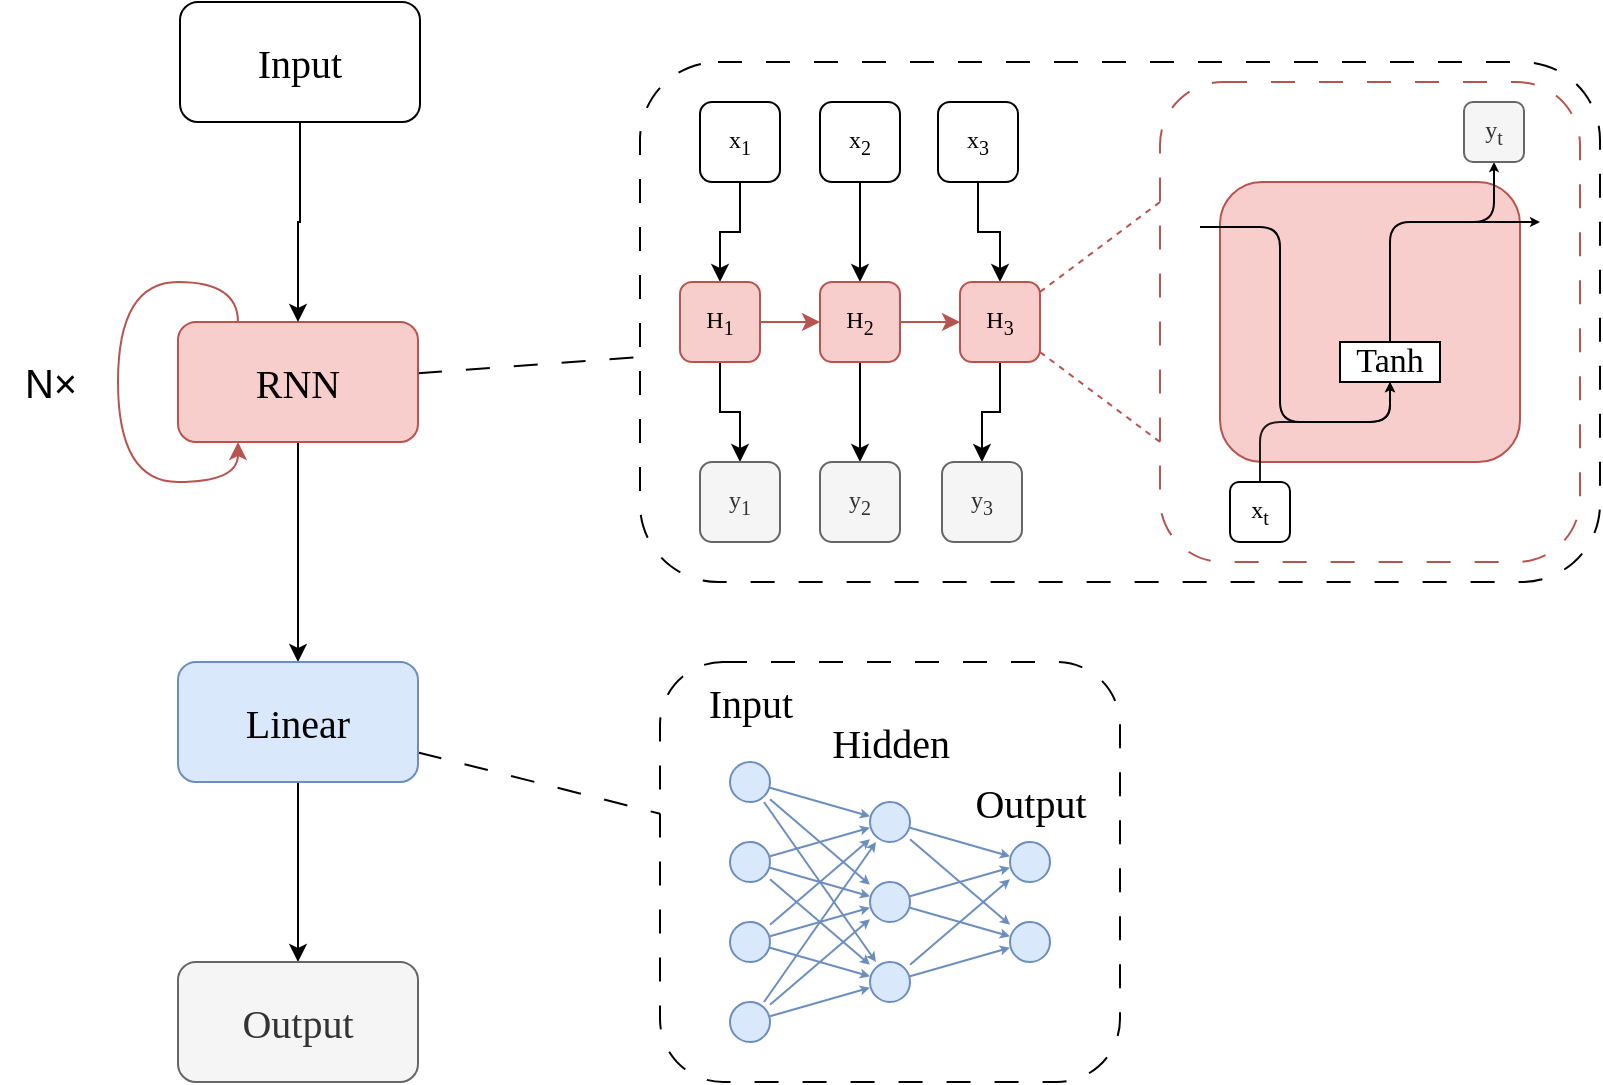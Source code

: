 <mxfile version="24.7.17" pages="8">
  <diagram name="RNN" id="TDahLiscgaok_cA3sexh">
    <mxGraphModel dx="1565" dy="1309" grid="1" gridSize="10" guides="1" tooltips="1" connect="1" arrows="1" fold="1" page="1" pageScale="1" pageWidth="827" pageHeight="1169" math="0" shadow="0">
      <root>
        <mxCell id="0" />
        <mxCell id="1" parent="0" />
        <mxCell id="GnLomLtKOD0BOK3c20nE-31" value="" style="rounded=1;whiteSpace=wrap;html=1;fillColor=none;dashed=1;dashPattern=12 12;strokeColor=#000000;" vertex="1" parent="1">
          <mxGeometry x="430" y="470" width="230" height="210" as="geometry" />
        </mxCell>
        <mxCell id="44svDI2mm8FKR9LoV48q-10" value="" style="edgeStyle=orthogonalEdgeStyle;rounded=0;orthogonalLoop=1;jettySize=auto;html=1;fontFamily=Computer Modern;fontSource=https%3A%2F%2Fgithub.com%2Fspratt%2FComputer-Modern%2Fblob%2F478ef3d4716bea134f9fc5c14f9c976fda120ee5%2Fcmunbl-webfont.woff;fontSize=20;" parent="1" source="44svDI2mm8FKR9LoV48q-3" target="44svDI2mm8FKR9LoV48q-4" edge="1">
          <mxGeometry relative="1" as="geometry" />
        </mxCell>
        <mxCell id="44svDI2mm8FKR9LoV48q-11" value="" style="edgeStyle=orthogonalEdgeStyle;rounded=0;orthogonalLoop=1;jettySize=auto;html=1;fontFamily=Computer Modern;fontSource=https%3A%2F%2Fgithub.com%2Fspratt%2FComputer-Modern%2Fblob%2F478ef3d4716bea134f9fc5c14f9c976fda120ee5%2Fcmunbl-webfont.woff;fontSize=20;" parent="1" source="44svDI2mm8FKR9LoV48q-4" target="44svDI2mm8FKR9LoV48q-5" edge="1">
          <mxGeometry relative="1" as="geometry" />
        </mxCell>
        <mxCell id="44svDI2mm8FKR9LoV48q-5" value="Output" style="rounded=1;whiteSpace=wrap;html=1;fontFamily=Computer Modern;fontSource=https%3A%2F%2Fgithub.com%2Fspratt%2FComputer-Modern%2Fblob%2F478ef3d4716bea134f9fc5c14f9c976fda120ee5%2Fcmunbl-webfont.woff;fontSize=20;fillColor=#f5f5f5;strokeColor=#666666;fontColor=#333333;" parent="1" vertex="1">
          <mxGeometry x="189" y="620" width="120" height="60" as="geometry" />
        </mxCell>
        <mxCell id="44svDI2mm8FKR9LoV48q-8" value="Input" style="rounded=1;whiteSpace=wrap;html=1;fontFamily=Computer Modern;fontSource=https%3A%2F%2Fgithub.com%2Fspratt%2FComputer-Modern%2Fblob%2F478ef3d4716bea134f9fc5c14f9c976fda120ee5%2Fcmunbl-webfont.woff;fontSize=20;" parent="1" vertex="1">
          <mxGeometry x="190" y="140" width="120" height="60" as="geometry" />
        </mxCell>
        <mxCell id="jBXGPeVJq-uzk7XpcgHt-29" value="" style="group" vertex="1" connectable="0" parent="1">
          <mxGeometry x="440" y="180" width="450" height="240" as="geometry" />
        </mxCell>
        <mxCell id="jBXGPeVJq-uzk7XpcgHt-1" value="" style="rounded=1;whiteSpace=wrap;html=1;fillColor=none;dashed=1;dashPattern=12 12;strokeColor=#b85450;" vertex="1" parent="jBXGPeVJq-uzk7XpcgHt-29">
          <mxGeometry x="240" width="210" height="240" as="geometry" />
        </mxCell>
        <mxCell id="jBXGPeVJq-uzk7XpcgHt-2" style="edgeStyle=orthogonalEdgeStyle;rounded=0;orthogonalLoop=1;jettySize=auto;html=1;fontFamily=Computer modern;fontSource=https%3A%2F%2Fgithub.com%2Fspratt%2FComputer-Modern%2Fblob%2F478ef3d4716bea134f9fc5c14f9c976fda120ee5%2Fcmunbl-webfont.woff;" edge="1" parent="jBXGPeVJq-uzk7XpcgHt-29" source="jBXGPeVJq-uzk7XpcgHt-3" target="jBXGPeVJq-uzk7XpcgHt-10">
          <mxGeometry relative="1" as="geometry" />
        </mxCell>
        <mxCell id="jBXGPeVJq-uzk7XpcgHt-3" value="x&lt;sub&gt;1&lt;/sub&gt;" style="rounded=1;whiteSpace=wrap;html=1;fontFamily=Computer modern;fontSource=https%3A%2F%2Fgithub.com%2Fspratt%2FComputer-Modern%2Fblob%2F478ef3d4716bea134f9fc5c14f9c976fda120ee5%2Fcmunbl-webfont.woff;" vertex="1" parent="jBXGPeVJq-uzk7XpcgHt-29">
          <mxGeometry x="10" y="10" width="40" height="40" as="geometry" />
        </mxCell>
        <mxCell id="jBXGPeVJq-uzk7XpcgHt-4" style="edgeStyle=orthogonalEdgeStyle;rounded=0;orthogonalLoop=1;jettySize=auto;html=1;fontFamily=Computer modern;fontSource=https%3A%2F%2Fgithub.com%2Fspratt%2FComputer-Modern%2Fblob%2F478ef3d4716bea134f9fc5c14f9c976fda120ee5%2Fcmunbl-webfont.woff;" edge="1" parent="jBXGPeVJq-uzk7XpcgHt-29" source="jBXGPeVJq-uzk7XpcgHt-5" target="jBXGPeVJq-uzk7XpcgHt-13">
          <mxGeometry relative="1" as="geometry" />
        </mxCell>
        <mxCell id="jBXGPeVJq-uzk7XpcgHt-5" value="x&lt;sub&gt;2&lt;/sub&gt;" style="rounded=1;whiteSpace=wrap;html=1;fontFamily=Computer modern;fontSource=https%3A%2F%2Fgithub.com%2Fspratt%2FComputer-Modern%2Fblob%2F478ef3d4716bea134f9fc5c14f9c976fda120ee5%2Fcmunbl-webfont.woff;" vertex="1" parent="jBXGPeVJq-uzk7XpcgHt-29">
          <mxGeometry x="70" y="10" width="40" height="40" as="geometry" />
        </mxCell>
        <mxCell id="jBXGPeVJq-uzk7XpcgHt-6" style="edgeStyle=orthogonalEdgeStyle;rounded=0;orthogonalLoop=1;jettySize=auto;html=1;fontFamily=Computer modern;fontSource=https%3A%2F%2Fgithub.com%2Fspratt%2FComputer-Modern%2Fblob%2F478ef3d4716bea134f9fc5c14f9c976fda120ee5%2Fcmunbl-webfont.woff;" edge="1" parent="jBXGPeVJq-uzk7XpcgHt-29" source="jBXGPeVJq-uzk7XpcgHt-7" target="jBXGPeVJq-uzk7XpcgHt-16">
          <mxGeometry relative="1" as="geometry" />
        </mxCell>
        <mxCell id="jBXGPeVJq-uzk7XpcgHt-7" value="x&lt;sub&gt;3&lt;/sub&gt;" style="rounded=1;whiteSpace=wrap;html=1;fontFamily=Computer modern;fontSource=https%3A%2F%2Fgithub.com%2Fspratt%2FComputer-Modern%2Fblob%2F478ef3d4716bea134f9fc5c14f9c976fda120ee5%2Fcmunbl-webfont.woff;" vertex="1" parent="jBXGPeVJq-uzk7XpcgHt-29">
          <mxGeometry x="129" y="10" width="40" height="40" as="geometry" />
        </mxCell>
        <mxCell id="jBXGPeVJq-uzk7XpcgHt-8" style="edgeStyle=orthogonalEdgeStyle;rounded=0;orthogonalLoop=1;jettySize=auto;html=1;fillColor=#f8cecc;strokeColor=#b85450;fontFamily=Computer modern;fontSource=https%3A%2F%2Fgithub.com%2Fspratt%2FComputer-Modern%2Fblob%2F478ef3d4716bea134f9fc5c14f9c976fda120ee5%2Fcmunbl-webfont.woff;" edge="1" parent="jBXGPeVJq-uzk7XpcgHt-29" source="jBXGPeVJq-uzk7XpcgHt-10" target="jBXGPeVJq-uzk7XpcgHt-13">
          <mxGeometry relative="1" as="geometry" />
        </mxCell>
        <mxCell id="jBXGPeVJq-uzk7XpcgHt-9" style="edgeStyle=orthogonalEdgeStyle;rounded=0;orthogonalLoop=1;jettySize=auto;html=1;fontFamily=Computer modern;fontSource=https%3A%2F%2Fgithub.com%2Fspratt%2FComputer-Modern%2Fblob%2F478ef3d4716bea134f9fc5c14f9c976fda120ee5%2Fcmunbl-webfont.woff;" edge="1" parent="jBXGPeVJq-uzk7XpcgHt-29" source="jBXGPeVJq-uzk7XpcgHt-10" target="jBXGPeVJq-uzk7XpcgHt-17">
          <mxGeometry relative="1" as="geometry" />
        </mxCell>
        <mxCell id="jBXGPeVJq-uzk7XpcgHt-10" value="H&lt;sub&gt;1&lt;/sub&gt;" style="rounded=1;whiteSpace=wrap;html=1;fillColor=#f8cecc;strokeColor=#b85450;fontFamily=Computer modern;fontSource=https%3A%2F%2Fgithub.com%2Fspratt%2FComputer-Modern%2Fblob%2F478ef3d4716bea134f9fc5c14f9c976fda120ee5%2Fcmunbl-webfont.woff;" vertex="1" parent="jBXGPeVJq-uzk7XpcgHt-29">
          <mxGeometry y="100" width="40" height="40" as="geometry" />
        </mxCell>
        <mxCell id="jBXGPeVJq-uzk7XpcgHt-11" style="edgeStyle=orthogonalEdgeStyle;rounded=0;orthogonalLoop=1;jettySize=auto;html=1;fillColor=#f8cecc;strokeColor=#b85450;fontFamily=Computer modern;fontSource=https%3A%2F%2Fgithub.com%2Fspratt%2FComputer-Modern%2Fblob%2F478ef3d4716bea134f9fc5c14f9c976fda120ee5%2Fcmunbl-webfont.woff;" edge="1" parent="jBXGPeVJq-uzk7XpcgHt-29" source="jBXGPeVJq-uzk7XpcgHt-13" target="jBXGPeVJq-uzk7XpcgHt-16">
          <mxGeometry relative="1" as="geometry" />
        </mxCell>
        <mxCell id="jBXGPeVJq-uzk7XpcgHt-12" style="edgeStyle=orthogonalEdgeStyle;rounded=0;orthogonalLoop=1;jettySize=auto;html=1;fontFamily=Computer modern;fontSource=https%3A%2F%2Fgithub.com%2Fspratt%2FComputer-Modern%2Fblob%2F478ef3d4716bea134f9fc5c14f9c976fda120ee5%2Fcmunbl-webfont.woff;" edge="1" parent="jBXGPeVJq-uzk7XpcgHt-29" source="jBXGPeVJq-uzk7XpcgHt-13" target="jBXGPeVJq-uzk7XpcgHt-18">
          <mxGeometry relative="1" as="geometry" />
        </mxCell>
        <mxCell id="jBXGPeVJq-uzk7XpcgHt-13" value="H&lt;sub&gt;2&lt;/sub&gt;" style="rounded=1;whiteSpace=wrap;html=1;fillColor=#f8cecc;strokeColor=#b85450;fontFamily=Computer modern;fontSource=https%3A%2F%2Fgithub.com%2Fspratt%2FComputer-Modern%2Fblob%2F478ef3d4716bea134f9fc5c14f9c976fda120ee5%2Fcmunbl-webfont.woff;" vertex="1" parent="jBXGPeVJq-uzk7XpcgHt-29">
          <mxGeometry x="70" y="100" width="40" height="40" as="geometry" />
        </mxCell>
        <mxCell id="jBXGPeVJq-uzk7XpcgHt-14" style="edgeStyle=orthogonalEdgeStyle;rounded=0;orthogonalLoop=1;jettySize=auto;html=1;fontFamily=Computer modern;fontSource=https%3A%2F%2Fgithub.com%2Fspratt%2FComputer-Modern%2Fblob%2F478ef3d4716bea134f9fc5c14f9c976fda120ee5%2Fcmunbl-webfont.woff;" edge="1" parent="jBXGPeVJq-uzk7XpcgHt-29" source="jBXGPeVJq-uzk7XpcgHt-16" target="jBXGPeVJq-uzk7XpcgHt-19">
          <mxGeometry relative="1" as="geometry" />
        </mxCell>
        <mxCell id="jBXGPeVJq-uzk7XpcgHt-15" style="rounded=0;orthogonalLoop=1;jettySize=auto;html=1;dashed=1;fillColor=#f8cecc;strokeColor=#b85450;endArrow=none;endFill=0;entryX=0;entryY=0.75;entryDx=0;entryDy=0;" edge="1" parent="jBXGPeVJq-uzk7XpcgHt-29" source="jBXGPeVJq-uzk7XpcgHt-16" target="jBXGPeVJq-uzk7XpcgHt-1">
          <mxGeometry relative="1" as="geometry">
            <mxPoint x="290" y="40" as="targetPoint" />
          </mxGeometry>
        </mxCell>
        <mxCell id="jBXGPeVJq-uzk7XpcgHt-16" value="H&lt;sub&gt;3&lt;/sub&gt;" style="rounded=1;whiteSpace=wrap;html=1;fillColor=#f8cecc;strokeColor=#b85450;fontFamily=Computer modern;fontSource=https%3A%2F%2Fgithub.com%2Fspratt%2FComputer-Modern%2Fblob%2F478ef3d4716bea134f9fc5c14f9c976fda120ee5%2Fcmunbl-webfont.woff;" vertex="1" parent="jBXGPeVJq-uzk7XpcgHt-29">
          <mxGeometry x="140" y="100" width="40" height="40" as="geometry" />
        </mxCell>
        <mxCell id="jBXGPeVJq-uzk7XpcgHt-17" value="y&lt;sub&gt;1&lt;/sub&gt;" style="rounded=1;whiteSpace=wrap;html=1;fillColor=#f5f5f5;strokeColor=#666666;fontFamily=Computer modern;fontSource=https%3A%2F%2Fgithub.com%2Fspratt%2FComputer-Modern%2Fblob%2F478ef3d4716bea134f9fc5c14f9c976fda120ee5%2Fcmunbl-webfont.woff;fontColor=#333333;" vertex="1" parent="jBXGPeVJq-uzk7XpcgHt-29">
          <mxGeometry x="10" y="190" width="40" height="40" as="geometry" />
        </mxCell>
        <mxCell id="jBXGPeVJq-uzk7XpcgHt-18" value="y&lt;sub&gt;2&lt;/sub&gt;" style="rounded=1;whiteSpace=wrap;html=1;fillColor=#f5f5f5;strokeColor=#666666;fontFamily=Computer modern;fontSource=https%3A%2F%2Fgithub.com%2Fspratt%2FComputer-Modern%2Fblob%2F478ef3d4716bea134f9fc5c14f9c976fda120ee5%2Fcmunbl-webfont.woff;fontColor=#333333;" vertex="1" parent="jBXGPeVJq-uzk7XpcgHt-29">
          <mxGeometry x="70" y="190" width="40" height="40" as="geometry" />
        </mxCell>
        <mxCell id="jBXGPeVJq-uzk7XpcgHt-19" value="y&lt;sub&gt;3&lt;/sub&gt;" style="rounded=1;whiteSpace=wrap;html=1;fillColor=#f5f5f5;strokeColor=#666666;fontFamily=Computer modern;fontSource=https%3A%2F%2Fgithub.com%2Fspratt%2FComputer-Modern%2Fblob%2F478ef3d4716bea134f9fc5c14f9c976fda120ee5%2Fcmunbl-webfont.woff;fontColor=#333333;" vertex="1" parent="jBXGPeVJq-uzk7XpcgHt-29">
          <mxGeometry x="131" y="190" width="40" height="40" as="geometry" />
        </mxCell>
        <mxCell id="jBXGPeVJq-uzk7XpcgHt-20" value="" style="rounded=1;whiteSpace=wrap;html=1;fillColor=#f8cecc;strokeColor=#b85450;fontFamily=Computer modern;fontSource=https%3A%2F%2Fgithub.com%2Fspratt%2FComputer-Modern%2Fblob%2F478ef3d4716bea134f9fc5c14f9c976fda120ee5%2Fcmunbl-webfont.woff;" vertex="1" parent="jBXGPeVJq-uzk7XpcgHt-29">
          <mxGeometry x="270" y="50" width="150" height="140" as="geometry" />
        </mxCell>
        <mxCell id="jBXGPeVJq-uzk7XpcgHt-21" style="edgeStyle=orthogonalEdgeStyle;rounded=1;orthogonalLoop=1;jettySize=auto;html=1;strokeColor=default;curved=0;endSize=2;" edge="1" parent="jBXGPeVJq-uzk7XpcgHt-29" source="jBXGPeVJq-uzk7XpcgHt-22" target="jBXGPeVJq-uzk7XpcgHt-25">
          <mxGeometry relative="1" as="geometry">
            <Array as="points">
              <mxPoint x="355" y="70" />
              <mxPoint x="407" y="70" />
            </Array>
          </mxGeometry>
        </mxCell>
        <mxCell id="jBXGPeVJq-uzk7XpcgHt-22" value="Tanh" style="rounded=0;whiteSpace=wrap;html=1;fontFamily=Computer modern;fontSource=https%3A%2F%2Fgithub.com%2Fspratt%2FComputer-Modern%2Fblob%2F478ef3d4716bea134f9fc5c14f9c976fda120ee5%2Fcmunbl-webfont.woff;fontSize=17;" vertex="1" parent="jBXGPeVJq-uzk7XpcgHt-29">
          <mxGeometry x="330" y="130" width="50" height="20" as="geometry" />
        </mxCell>
        <mxCell id="jBXGPeVJq-uzk7XpcgHt-23" style="edgeStyle=orthogonalEdgeStyle;rounded=1;orthogonalLoop=1;jettySize=auto;html=1;curved=0;endSize=2;strokeColor=#1A1A1A;" edge="1" parent="jBXGPeVJq-uzk7XpcgHt-29" source="jBXGPeVJq-uzk7XpcgHt-24" target="jBXGPeVJq-uzk7XpcgHt-22">
          <mxGeometry relative="1" as="geometry">
            <Array as="points">
              <mxPoint x="290" y="170" />
              <mxPoint x="355" y="170" />
            </Array>
          </mxGeometry>
        </mxCell>
        <mxCell id="jBXGPeVJq-uzk7XpcgHt-24" value="x&lt;sub&gt;t&lt;/sub&gt;" style="rounded=1;whiteSpace=wrap;html=1;fontFamily=Computer modern;fontSource=https%3A%2F%2Fgithub.com%2Fspratt%2FComputer-Modern%2Fblob%2F478ef3d4716bea134f9fc5c14f9c976fda120ee5%2Fcmunbl-webfont.woff;" vertex="1" parent="jBXGPeVJq-uzk7XpcgHt-29">
          <mxGeometry x="275" y="200" width="30" height="30" as="geometry" />
        </mxCell>
        <mxCell id="jBXGPeVJq-uzk7XpcgHt-25" value="y&lt;sub&gt;t&lt;/sub&gt;" style="rounded=1;whiteSpace=wrap;html=1;fillColor=#f5f5f5;strokeColor=#666666;fontFamily=Computer modern;fontSource=https%3A%2F%2Fgithub.com%2Fspratt%2FComputer-Modern%2Fblob%2F478ef3d4716bea134f9fc5c14f9c976fda120ee5%2Fcmunbl-webfont.woff;fontColor=#333333;" vertex="1" parent="jBXGPeVJq-uzk7XpcgHt-29">
          <mxGeometry x="392" y="10" width="30" height="30" as="geometry" />
        </mxCell>
        <mxCell id="jBXGPeVJq-uzk7XpcgHt-26" style="edgeStyle=orthogonalEdgeStyle;rounded=1;orthogonalLoop=1;jettySize=auto;html=1;strokeColor=default;curved=0;endArrow=classic;endFill=1;endSize=2;" edge="1" parent="jBXGPeVJq-uzk7XpcgHt-29" target="jBXGPeVJq-uzk7XpcgHt-22">
          <mxGeometry relative="1" as="geometry">
            <mxPoint x="260" y="72.5" as="sourcePoint" />
            <mxPoint x="365" y="122.5" as="targetPoint" />
            <Array as="points">
              <mxPoint x="300" y="73" />
              <mxPoint x="300" y="170" />
              <mxPoint x="355" y="170" />
            </Array>
          </mxGeometry>
        </mxCell>
        <mxCell id="jBXGPeVJq-uzk7XpcgHt-27" style="rounded=0;orthogonalLoop=1;jettySize=auto;html=1;dashed=1;fillColor=#f8cecc;strokeColor=#b85450;endArrow=none;endFill=0;entryX=0;entryY=0.25;entryDx=0;entryDy=0;" edge="1" parent="jBXGPeVJq-uzk7XpcgHt-29" source="jBXGPeVJq-uzk7XpcgHt-16" target="jBXGPeVJq-uzk7XpcgHt-1">
          <mxGeometry relative="1" as="geometry">
            <mxPoint x="300" y="210" as="targetPoint" />
            <mxPoint x="190" y="110" as="sourcePoint" />
          </mxGeometry>
        </mxCell>
        <mxCell id="jBXGPeVJq-uzk7XpcgHt-28" value="" style="endArrow=classic;html=1;rounded=1;strokeColor=default;curved=0;endSize=2;" edge="1" parent="jBXGPeVJq-uzk7XpcgHt-29">
          <mxGeometry width="50" height="50" relative="1" as="geometry">
            <mxPoint x="380" y="70" as="sourcePoint" />
            <mxPoint x="430" y="70" as="targetPoint" />
          </mxGeometry>
        </mxCell>
        <mxCell id="GnLomLtKOD0BOK3c20nE-33" style="rounded=0;orthogonalLoop=1;jettySize=auto;html=1;endArrow=none;endFill=0;fillColor=#f8cecc;strokeColor=#000000;dashed=1;dashPattern=12 12;" edge="1" parent="1" source="44svDI2mm8FKR9LoV48q-3" target="GnLomLtKOD0BOK3c20nE-34">
          <mxGeometry relative="1" as="geometry" />
        </mxCell>
        <mxCell id="44svDI2mm8FKR9LoV48q-3" value="RNN" style="rounded=1;whiteSpace=wrap;html=1;fontFamily=Computer Modern;fontSource=https%3A%2F%2Fgithub.com%2Fspratt%2FComputer-Modern%2Fblob%2F478ef3d4716bea134f9fc5c14f9c976fda120ee5%2Fcmunbl-webfont.woff;fontSize=20;fillColor=#f8cecc;strokeColor=#b85450;" parent="1" vertex="1">
          <mxGeometry x="189" y="300" width="120" height="60" as="geometry" />
        </mxCell>
        <mxCell id="44svDI2mm8FKR9LoV48q-9" style="edgeStyle=orthogonalEdgeStyle;rounded=0;orthogonalLoop=1;jettySize=auto;html=1;exitX=0.5;exitY=1;exitDx=0;exitDy=0;fontFamily=Computer Modern;fontSource=https%3A%2F%2Fgithub.com%2Fspratt%2FComputer-Modern%2Fblob%2F478ef3d4716bea134f9fc5c14f9c976fda120ee5%2Fcmunbl-webfont.woff;fontSize=20;" parent="1" source="44svDI2mm8FKR9LoV48q-8" target="44svDI2mm8FKR9LoV48q-3" edge="1">
          <mxGeometry relative="1" as="geometry" />
        </mxCell>
        <mxCell id="TPxxMApnmHXlQfTDWvSl-2" value="&lt;font style=&quot;font-size: 20px;&quot;&gt;N×&lt;/font&gt;" style="text;html=1;align=center;verticalAlign=middle;resizable=0;points=[];autosize=1;strokeColor=none;fillColor=none;" parent="1" vertex="1">
          <mxGeometry x="100" y="310" width="50" height="40" as="geometry" />
        </mxCell>
        <mxCell id="qYiXRKkBUtG-sSZHEmn1-1" style="edgeStyle=orthogonalEdgeStyle;rounded=0;orthogonalLoop=1;jettySize=auto;html=1;exitX=0.25;exitY=0;exitDx=0;exitDy=0;fontFamily=Computer modern;fontSource=https%3A%2F%2Fgithub.com%2Fspratt%2FComputer-Modern%2Fblob%2F478ef3d4716bea134f9fc5c14f9c976fda120ee5%2Fcmunbl-webfont.woff;curved=1;fillColor=#f8cecc;strokeColor=#b85450;" edge="1" parent="1" source="44svDI2mm8FKR9LoV48q-3" target="44svDI2mm8FKR9LoV48q-3">
          <mxGeometry relative="1" as="geometry">
            <Array as="points">
              <mxPoint x="219" y="280" />
              <mxPoint x="159" y="280" />
              <mxPoint x="159" y="380" />
              <mxPoint x="219" y="380" />
            </Array>
          </mxGeometry>
        </mxCell>
        <mxCell id="GnLomLtKOD0BOK3c20nE-32" style="rounded=0;orthogonalLoop=1;jettySize=auto;html=1;strokeColor=#000000;dashed=1;dashPattern=12 12;fillColor=#dae8fc;endArrow=none;endFill=0;" edge="1" parent="1" source="44svDI2mm8FKR9LoV48q-4" target="GnLomLtKOD0BOK3c20nE-31">
          <mxGeometry relative="1" as="geometry" />
        </mxCell>
        <mxCell id="44svDI2mm8FKR9LoV48q-4" value="Linear" style="rounded=1;whiteSpace=wrap;html=1;fontFamily=Computer Modern;fontSource=https%3A%2F%2Fgithub.com%2Fspratt%2FComputer-Modern%2Fblob%2F478ef3d4716bea134f9fc5c14f9c976fda120ee5%2Fcmunbl-webfont.woff;fontSize=20;fillColor=#dae8fc;strokeColor=#6c8ebf;" parent="1" vertex="1">
          <mxGeometry x="189" y="470" width="120" height="60" as="geometry" />
        </mxCell>
        <mxCell id="GnLomLtKOD0BOK3c20nE-1" style="rounded=0;orthogonalLoop=1;jettySize=auto;html=1;endSize=2;fillColor=#dae8fc;strokeColor=#6c8ebf;" edge="1" parent="1" source="GnLomLtKOD0BOK3c20nE-4" target="GnLomLtKOD0BOK3c20nE-25">
          <mxGeometry relative="1" as="geometry" />
        </mxCell>
        <mxCell id="GnLomLtKOD0BOK3c20nE-2" style="rounded=0;orthogonalLoop=1;jettySize=auto;html=1;endSize=2;fillColor=#dae8fc;strokeColor=#6c8ebf;" edge="1" parent="1" source="GnLomLtKOD0BOK3c20nE-4" target="GnLomLtKOD0BOK3c20nE-19">
          <mxGeometry relative="1" as="geometry" />
        </mxCell>
        <mxCell id="GnLomLtKOD0BOK3c20nE-3" style="rounded=0;orthogonalLoop=1;jettySize=auto;html=1;endSize=2;fillColor=#dae8fc;strokeColor=#6c8ebf;" edge="1" parent="1" source="GnLomLtKOD0BOK3c20nE-4" target="GnLomLtKOD0BOK3c20nE-22">
          <mxGeometry relative="1" as="geometry" />
        </mxCell>
        <mxCell id="GnLomLtKOD0BOK3c20nE-4" value="" style="rounded=1;whiteSpace=wrap;html=1;fontFamily=Computer modern;fontSource=https%3A%2F%2Fgithub.com%2Fspratt%2FComputer-Modern%2Fblob%2F478ef3d4716bea134f9fc5c14f9c976fda120ee5%2Fcmunbl-webfont.woff;arcSize=50;fillColor=#dae8fc;strokeColor=#6c8ebf;aspect=fixed;" vertex="1" parent="1">
          <mxGeometry x="465" y="520" width="20" height="20" as="geometry" />
        </mxCell>
        <mxCell id="GnLomLtKOD0BOK3c20nE-5" style="rounded=0;orthogonalLoop=1;jettySize=auto;html=1;endSize=2;fillColor=#dae8fc;strokeColor=#6c8ebf;" edge="1" parent="1" source="GnLomLtKOD0BOK3c20nE-8" target="GnLomLtKOD0BOK3c20nE-19">
          <mxGeometry relative="1" as="geometry" />
        </mxCell>
        <mxCell id="GnLomLtKOD0BOK3c20nE-6" style="rounded=0;orthogonalLoop=1;jettySize=auto;html=1;endSize=2;fillColor=#dae8fc;strokeColor=#6c8ebf;" edge="1" parent="1" source="GnLomLtKOD0BOK3c20nE-8" target="GnLomLtKOD0BOK3c20nE-25">
          <mxGeometry relative="1" as="geometry" />
        </mxCell>
        <mxCell id="GnLomLtKOD0BOK3c20nE-7" style="rounded=0;orthogonalLoop=1;jettySize=auto;html=1;endSize=2;fillColor=#dae8fc;strokeColor=#6c8ebf;" edge="1" parent="1" source="GnLomLtKOD0BOK3c20nE-8" target="GnLomLtKOD0BOK3c20nE-22">
          <mxGeometry relative="1" as="geometry" />
        </mxCell>
        <mxCell id="GnLomLtKOD0BOK3c20nE-8" value="" style="rounded=1;whiteSpace=wrap;html=1;fontFamily=Computer modern;fontSource=https%3A%2F%2Fgithub.com%2Fspratt%2FComputer-Modern%2Fblob%2F478ef3d4716bea134f9fc5c14f9c976fda120ee5%2Fcmunbl-webfont.woff;arcSize=50;fillColor=#dae8fc;strokeColor=#6c8ebf;aspect=fixed;" vertex="1" parent="1">
          <mxGeometry x="465" y="560" width="20" height="20" as="geometry" />
        </mxCell>
        <mxCell id="GnLomLtKOD0BOK3c20nE-9" style="rounded=0;orthogonalLoop=1;jettySize=auto;html=1;endSize=2;fillColor=#dae8fc;strokeColor=#6c8ebf;" edge="1" parent="1" source="GnLomLtKOD0BOK3c20nE-12" target="GnLomLtKOD0BOK3c20nE-22">
          <mxGeometry relative="1" as="geometry" />
        </mxCell>
        <mxCell id="GnLomLtKOD0BOK3c20nE-10" style="rounded=0;orthogonalLoop=1;jettySize=auto;html=1;endSize=2;fillColor=#dae8fc;strokeColor=#6c8ebf;" edge="1" parent="1" source="GnLomLtKOD0BOK3c20nE-12" target="GnLomLtKOD0BOK3c20nE-19">
          <mxGeometry relative="1" as="geometry" />
        </mxCell>
        <mxCell id="GnLomLtKOD0BOK3c20nE-11" style="rounded=0;orthogonalLoop=1;jettySize=auto;html=1;endSize=2;fillColor=#dae8fc;strokeColor=#6c8ebf;" edge="1" parent="1" source="GnLomLtKOD0BOK3c20nE-12" target="GnLomLtKOD0BOK3c20nE-25">
          <mxGeometry relative="1" as="geometry" />
        </mxCell>
        <mxCell id="GnLomLtKOD0BOK3c20nE-12" value="" style="rounded=1;whiteSpace=wrap;html=1;fontFamily=Computer modern;fontSource=https%3A%2F%2Fgithub.com%2Fspratt%2FComputer-Modern%2Fblob%2F478ef3d4716bea134f9fc5c14f9c976fda120ee5%2Fcmunbl-webfont.woff;arcSize=50;fillColor=#dae8fc;strokeColor=#6c8ebf;aspect=fixed;" vertex="1" parent="1">
          <mxGeometry x="465" y="600" width="20" height="20" as="geometry" />
        </mxCell>
        <mxCell id="GnLomLtKOD0BOK3c20nE-13" style="rounded=0;orthogonalLoop=1;jettySize=auto;html=1;endSize=2;fillColor=#dae8fc;strokeColor=#6c8ebf;" edge="1" parent="1" source="GnLomLtKOD0BOK3c20nE-16" target="GnLomLtKOD0BOK3c20nE-22">
          <mxGeometry relative="1" as="geometry" />
        </mxCell>
        <mxCell id="GnLomLtKOD0BOK3c20nE-14" style="rounded=0;orthogonalLoop=1;jettySize=auto;html=1;endSize=2;fillColor=#dae8fc;strokeColor=#6c8ebf;" edge="1" parent="1" source="GnLomLtKOD0BOK3c20nE-16" target="GnLomLtKOD0BOK3c20nE-19">
          <mxGeometry relative="1" as="geometry" />
        </mxCell>
        <mxCell id="GnLomLtKOD0BOK3c20nE-15" style="rounded=0;orthogonalLoop=1;jettySize=auto;html=1;endSize=2;fillColor=#dae8fc;strokeColor=#6c8ebf;" edge="1" parent="1" source="GnLomLtKOD0BOK3c20nE-16" target="GnLomLtKOD0BOK3c20nE-25">
          <mxGeometry relative="1" as="geometry" />
        </mxCell>
        <mxCell id="GnLomLtKOD0BOK3c20nE-16" value="" style="rounded=1;whiteSpace=wrap;html=1;fontFamily=Computer modern;fontSource=https%3A%2F%2Fgithub.com%2Fspratt%2FComputer-Modern%2Fblob%2F478ef3d4716bea134f9fc5c14f9c976fda120ee5%2Fcmunbl-webfont.woff;arcSize=50;fillColor=#dae8fc;strokeColor=#6c8ebf;aspect=fixed;" vertex="1" parent="1">
          <mxGeometry x="465" y="640" width="20" height="20" as="geometry" />
        </mxCell>
        <mxCell id="GnLomLtKOD0BOK3c20nE-17" style="rounded=0;orthogonalLoop=1;jettySize=auto;html=1;endSize=2;fillColor=#dae8fc;strokeColor=#6c8ebf;" edge="1" parent="1" source="GnLomLtKOD0BOK3c20nE-19" target="GnLomLtKOD0BOK3c20nE-27">
          <mxGeometry relative="1" as="geometry" />
        </mxCell>
        <mxCell id="GnLomLtKOD0BOK3c20nE-18" style="rounded=0;orthogonalLoop=1;jettySize=auto;html=1;endSize=2;fillColor=#dae8fc;strokeColor=#6c8ebf;" edge="1" parent="1" source="GnLomLtKOD0BOK3c20nE-19" target="GnLomLtKOD0BOK3c20nE-26">
          <mxGeometry relative="1" as="geometry" />
        </mxCell>
        <mxCell id="GnLomLtKOD0BOK3c20nE-19" value="" style="rounded=1;whiteSpace=wrap;html=1;fontFamily=Computer modern;fontSource=https%3A%2F%2Fgithub.com%2Fspratt%2FComputer-Modern%2Fblob%2F478ef3d4716bea134f9fc5c14f9c976fda120ee5%2Fcmunbl-webfont.woff;arcSize=50;fillColor=#dae8fc;strokeColor=#6c8ebf;aspect=fixed;" vertex="1" parent="1">
          <mxGeometry x="535" y="580" width="20" height="20" as="geometry" />
        </mxCell>
        <mxCell id="GnLomLtKOD0BOK3c20nE-20" style="rounded=0;orthogonalLoop=1;jettySize=auto;html=1;endSize=2;fillColor=#dae8fc;strokeColor=#6c8ebf;" edge="1" parent="1" source="GnLomLtKOD0BOK3c20nE-22" target="GnLomLtKOD0BOK3c20nE-27">
          <mxGeometry relative="1" as="geometry" />
        </mxCell>
        <mxCell id="GnLomLtKOD0BOK3c20nE-21" style="rounded=0;orthogonalLoop=1;jettySize=auto;html=1;endSize=2;fillColor=#dae8fc;strokeColor=#6c8ebf;" edge="1" parent="1" source="GnLomLtKOD0BOK3c20nE-22" target="GnLomLtKOD0BOK3c20nE-26">
          <mxGeometry relative="1" as="geometry" />
        </mxCell>
        <mxCell id="GnLomLtKOD0BOK3c20nE-22" value="" style="rounded=1;whiteSpace=wrap;html=1;fontFamily=Computer modern;fontSource=https%3A%2F%2Fgithub.com%2Fspratt%2FComputer-Modern%2Fblob%2F478ef3d4716bea134f9fc5c14f9c976fda120ee5%2Fcmunbl-webfont.woff;arcSize=50;fillColor=#dae8fc;strokeColor=#6c8ebf;aspect=fixed;" vertex="1" parent="1">
          <mxGeometry x="535" y="620" width="20" height="20" as="geometry" />
        </mxCell>
        <mxCell id="GnLomLtKOD0BOK3c20nE-23" style="rounded=0;orthogonalLoop=1;jettySize=auto;html=1;endSize=2;fillColor=#dae8fc;strokeColor=#6c8ebf;" edge="1" parent="1" source="GnLomLtKOD0BOK3c20nE-25" target="GnLomLtKOD0BOK3c20nE-27">
          <mxGeometry relative="1" as="geometry" />
        </mxCell>
        <mxCell id="GnLomLtKOD0BOK3c20nE-24" style="rounded=0;orthogonalLoop=1;jettySize=auto;html=1;endSize=2;fillColor=#dae8fc;strokeColor=#6c8ebf;" edge="1" parent="1" source="GnLomLtKOD0BOK3c20nE-25" target="GnLomLtKOD0BOK3c20nE-26">
          <mxGeometry relative="1" as="geometry" />
        </mxCell>
        <mxCell id="GnLomLtKOD0BOK3c20nE-25" value="" style="rounded=1;whiteSpace=wrap;html=1;fontFamily=Computer modern;fontSource=https%3A%2F%2Fgithub.com%2Fspratt%2FComputer-Modern%2Fblob%2F478ef3d4716bea134f9fc5c14f9c976fda120ee5%2Fcmunbl-webfont.woff;arcSize=50;fillColor=#dae8fc;strokeColor=#6c8ebf;aspect=fixed;" vertex="1" parent="1">
          <mxGeometry x="535" y="540" width="20" height="20" as="geometry" />
        </mxCell>
        <mxCell id="GnLomLtKOD0BOK3c20nE-26" value="" style="rounded=1;whiteSpace=wrap;html=1;fontFamily=Computer modern;fontSource=https%3A%2F%2Fgithub.com%2Fspratt%2FComputer-Modern%2Fblob%2F478ef3d4716bea134f9fc5c14f9c976fda120ee5%2Fcmunbl-webfont.woff;arcSize=50;fillColor=#dae8fc;strokeColor=#6c8ebf;aspect=fixed;" vertex="1" parent="1">
          <mxGeometry x="605" y="600" width="20" height="20" as="geometry" />
        </mxCell>
        <mxCell id="GnLomLtKOD0BOK3c20nE-27" value="" style="rounded=1;whiteSpace=wrap;html=1;fontFamily=Computer modern;fontSource=https%3A%2F%2Fgithub.com%2Fspratt%2FComputer-Modern%2Fblob%2F478ef3d4716bea134f9fc5c14f9c976fda120ee5%2Fcmunbl-webfont.woff;arcSize=50;fillColor=#dae8fc;strokeColor=#6c8ebf;aspect=fixed;" vertex="1" parent="1">
          <mxGeometry x="605" y="560" width="20" height="20" as="geometry" />
        </mxCell>
        <mxCell id="GnLomLtKOD0BOK3c20nE-28" value="Input" style="text;html=1;align=center;verticalAlign=middle;resizable=0;points=[];autosize=1;strokeColor=none;fillColor=none;fontSize=20;fontFamily=Computer Modern;fontSource=https%3A%2F%2Fgithub.com%2Fspratt%2FComputer-Modern%2Fblob%2F478ef3d4716bea134f9fc5c14f9c976fda120ee5%2Fcmunbl-webfont.woff;" vertex="1" parent="1">
          <mxGeometry x="440" y="470" width="70" height="40" as="geometry" />
        </mxCell>
        <mxCell id="GnLomLtKOD0BOK3c20nE-29" value="Hidden" style="text;html=1;align=center;verticalAlign=middle;resizable=0;points=[];autosize=1;strokeColor=none;fillColor=none;fontSize=20;fontFamily=Computer Modern;fontSource=https%3A%2F%2Fgithub.com%2Fspratt%2FComputer-Modern%2Fblob%2F478ef3d4716bea134f9fc5c14f9c976fda120ee5%2Fcmunbl-webfont.woff;" vertex="1" parent="1">
          <mxGeometry x="505" y="490" width="80" height="40" as="geometry" />
        </mxCell>
        <mxCell id="GnLomLtKOD0BOK3c20nE-30" value="Output" style="text;html=1;align=center;verticalAlign=middle;resizable=0;points=[];autosize=1;strokeColor=none;fillColor=none;fontSize=20;fontFamily=Computer Modern;fontSource=https%3A%2F%2Fgithub.com%2Fspratt%2FComputer-Modern%2Fblob%2F478ef3d4716bea134f9fc5c14f9c976fda120ee5%2Fcmunbl-webfont.woff;" vertex="1" parent="1">
          <mxGeometry x="575" y="520" width="80" height="40" as="geometry" />
        </mxCell>
        <mxCell id="GnLomLtKOD0BOK3c20nE-34" value="" style="rounded=1;whiteSpace=wrap;html=1;fillColor=none;dashed=1;dashPattern=12 12;strokeColor=#000000;" vertex="1" parent="1">
          <mxGeometry x="420" y="170" width="480" height="260" as="geometry" />
        </mxCell>
      </root>
    </mxGraphModel>
  </diagram>
  <diagram name="LSTM" id="mP4qWbZEDLTylpDR71ya">
    <mxGraphModel dx="917" dy="768" grid="1" gridSize="10" guides="1" tooltips="1" connect="1" arrows="1" fold="1" page="1" pageScale="1" pageWidth="827" pageHeight="1169" math="0" shadow="0">
      <root>
        <mxCell id="0" />
        <mxCell id="1" parent="0" />
        <mxCell id="jmqsyRQfG7jzq0Bhihd--48" value="" style="rounded=1;whiteSpace=wrap;html=1;fillColor=none;dashed=1;dashPattern=12 12;strokeColor=#000000;movable=1;resizable=1;rotatable=1;deletable=1;editable=1;locked=0;connectable=1;" vertex="1" parent="1">
          <mxGeometry x="360" y="140" width="530" height="260" as="geometry" />
        </mxCell>
        <mxCell id="_H02oP_kydlD2bhSb8fz-10" value="" style="edgeStyle=orthogonalEdgeStyle;rounded=0;orthogonalLoop=1;jettySize=auto;html=1;fontFamily=Computer Modern;fontSource=https%3A%2F%2Fgithub.com%2Fspratt%2FComputer-Modern%2Fblob%2F478ef3d4716bea134f9fc5c14f9c976fda120ee5%2Fcmunbl-webfont.woff;fontSize=20;" edge="1" parent="1" source="_H02oP_kydlD2bhSb8fz-14" target="_H02oP_kydlD2bhSb8fz-18">
          <mxGeometry relative="1" as="geometry" />
        </mxCell>
        <mxCell id="_H02oP_kydlD2bhSb8fz-11" value="" style="edgeStyle=orthogonalEdgeStyle;rounded=0;orthogonalLoop=1;jettySize=auto;html=1;fontFamily=Computer Modern;fontSource=https%3A%2F%2Fgithub.com%2Fspratt%2FComputer-Modern%2Fblob%2F478ef3d4716bea134f9fc5c14f9c976fda120ee5%2Fcmunbl-webfont.woff;fontSize=20;" edge="1" parent="1" source="_H02oP_kydlD2bhSb8fz-18" target="_H02oP_kydlD2bhSb8fz-12">
          <mxGeometry relative="1" as="geometry" />
        </mxCell>
        <mxCell id="_H02oP_kydlD2bhSb8fz-12" value="Output" style="rounded=1;whiteSpace=wrap;html=1;fontFamily=Computer Modern;fontSource=https%3A%2F%2Fgithub.com%2Fspratt%2FComputer-Modern%2Fblob%2F478ef3d4716bea134f9fc5c14f9c976fda120ee5%2Fcmunbl-webfont.woff;fontSize=20;fillColor=#f5f5f5;strokeColor=#666666;fontColor=#333333;" vertex="1" parent="1">
          <mxGeometry x="129" y="590" width="120" height="60" as="geometry" />
        </mxCell>
        <mxCell id="_H02oP_kydlD2bhSb8fz-13" value="Input" style="rounded=1;whiteSpace=wrap;html=1;fontFamily=Computer Modern;fontSource=https%3A%2F%2Fgithub.com%2Fspratt%2FComputer-Modern%2Fblob%2F478ef3d4716bea134f9fc5c14f9c976fda120ee5%2Fcmunbl-webfont.woff;fontSize=20;" vertex="1" parent="1">
          <mxGeometry x="130" y="110" width="120" height="60" as="geometry" />
        </mxCell>
        <mxCell id="jmqsyRQfG7jzq0Bhihd--49" style="rounded=0;orthogonalLoop=1;jettySize=auto;html=1;endArrow=none;endFill=0;dashed=1;dashPattern=12 12;fillColor=#d5e8d4;strokeColor=#000000;" edge="1" parent="1" source="_H02oP_kydlD2bhSb8fz-14" target="jmqsyRQfG7jzq0Bhihd--48">
          <mxGeometry relative="1" as="geometry" />
        </mxCell>
        <mxCell id="_H02oP_kydlD2bhSb8fz-14" value="LSTM" style="rounded=1;whiteSpace=wrap;html=1;fontFamily=Computer Modern;fontSource=https%3A%2F%2Fgithub.com%2Fspratt%2FComputer-Modern%2Fblob%2F478ef3d4716bea134f9fc5c14f9c976fda120ee5%2Fcmunbl-webfont.woff;fontSize=20;fillColor=#d5e8d4;strokeColor=#82b366;" vertex="1" parent="1">
          <mxGeometry x="129" y="270" width="120" height="60" as="geometry" />
        </mxCell>
        <mxCell id="_H02oP_kydlD2bhSb8fz-15" style="edgeStyle=orthogonalEdgeStyle;rounded=0;orthogonalLoop=1;jettySize=auto;html=1;exitX=0.5;exitY=1;exitDx=0;exitDy=0;fontFamily=Computer Modern;fontSource=https%3A%2F%2Fgithub.com%2Fspratt%2FComputer-Modern%2Fblob%2F478ef3d4716bea134f9fc5c14f9c976fda120ee5%2Fcmunbl-webfont.woff;fontSize=20;" edge="1" parent="1" source="_H02oP_kydlD2bhSb8fz-13" target="_H02oP_kydlD2bhSb8fz-14">
          <mxGeometry relative="1" as="geometry" />
        </mxCell>
        <mxCell id="_H02oP_kydlD2bhSb8fz-16" value="&lt;font style=&quot;font-size: 20px;&quot;&gt;N×&lt;/font&gt;" style="text;html=1;align=center;verticalAlign=middle;resizable=0;points=[];autosize=1;strokeColor=none;fillColor=none;" vertex="1" parent="1">
          <mxGeometry x="40" y="280" width="50" height="40" as="geometry" />
        </mxCell>
        <mxCell id="_H02oP_kydlD2bhSb8fz-17" style="edgeStyle=orthogonalEdgeStyle;rounded=0;orthogonalLoop=1;jettySize=auto;html=1;exitX=0.25;exitY=0;exitDx=0;exitDy=0;fontFamily=Computer modern;fontSource=https%3A%2F%2Fgithub.com%2Fspratt%2FComputer-Modern%2Fblob%2F478ef3d4716bea134f9fc5c14f9c976fda120ee5%2Fcmunbl-webfont.woff;curved=1;fillColor=#d5e8d4;strokeColor=#82b366;" edge="1" parent="1" source="_H02oP_kydlD2bhSb8fz-14" target="_H02oP_kydlD2bhSb8fz-14">
          <mxGeometry relative="1" as="geometry">
            <Array as="points">
              <mxPoint x="159" y="250" />
              <mxPoint x="99" y="250" />
              <mxPoint x="99" y="350" />
              <mxPoint x="159" y="350" />
            </Array>
          </mxGeometry>
        </mxCell>
        <mxCell id="_H02oP_kydlD2bhSb8fz-18" value="Linear" style="rounded=1;whiteSpace=wrap;html=1;fontFamily=Computer Modern;fontSource=https%3A%2F%2Fgithub.com%2Fspratt%2FComputer-Modern%2Fblob%2F478ef3d4716bea134f9fc5c14f9c976fda120ee5%2Fcmunbl-webfont.woff;fontSize=20;fillColor=#dae8fc;strokeColor=#6c8ebf;" vertex="1" parent="1">
          <mxGeometry x="129" y="440" width="120" height="60" as="geometry" />
        </mxCell>
        <mxCell id="jmqsyRQfG7jzq0Bhihd--1" value="" style="rounded=1;whiteSpace=wrap;html=1;fillColor=none;dashed=1;dashPattern=12 12;strokeColor=#82b366;movable=1;resizable=1;rotatable=1;deletable=1;editable=1;locked=0;connectable=1;" vertex="1" parent="1">
          <mxGeometry x="560" y="150" width="315" height="240" as="geometry" />
        </mxCell>
        <mxCell id="jmqsyRQfG7jzq0Bhihd--4" style="edgeStyle=orthogonalEdgeStyle;rounded=0;orthogonalLoop=1;jettySize=auto;html=1;fontFamily=Computer modern;fontSource=https%3A%2F%2Fgithub.com%2Fspratt%2FComputer-Modern%2Fblob%2F478ef3d4716bea134f9fc5c14f9c976fda120ee5%2Fcmunbl-webfont.woff;" edge="1" parent="1" source="jmqsyRQfG7jzq0Bhihd--5" target="jmqsyRQfG7jzq0Bhihd--13">
          <mxGeometry relative="1" as="geometry" />
        </mxCell>
        <mxCell id="jmqsyRQfG7jzq0Bhihd--5" value="x&lt;sub&gt;1&lt;/sub&gt;" style="rounded=1;whiteSpace=wrap;html=1;fontFamily=Computer modern;fontSource=https%3A%2F%2Fgithub.com%2Fspratt%2FComputer-Modern%2Fblob%2F478ef3d4716bea134f9fc5c14f9c976fda120ee5%2Fcmunbl-webfont.woff;" vertex="1" parent="1">
          <mxGeometry x="400" y="160" width="40" height="40" as="geometry" />
        </mxCell>
        <mxCell id="jmqsyRQfG7jzq0Bhihd--6" style="edgeStyle=orthogonalEdgeStyle;rounded=0;orthogonalLoop=1;jettySize=auto;html=1;fontFamily=Computer modern;fontSource=https%3A%2F%2Fgithub.com%2Fspratt%2FComputer-Modern%2Fblob%2F478ef3d4716bea134f9fc5c14f9c976fda120ee5%2Fcmunbl-webfont.woff;" edge="1" parent="1" source="jmqsyRQfG7jzq0Bhihd--7" target="jmqsyRQfG7jzq0Bhihd--16">
          <mxGeometry relative="1" as="geometry" />
        </mxCell>
        <mxCell id="jmqsyRQfG7jzq0Bhihd--7" value="x2" style="rounded=1;whiteSpace=wrap;html=1;fontFamily=Computer modern;fontSource=https%3A%2F%2Fgithub.com%2Fspratt%2FComputer-Modern%2Fblob%2F478ef3d4716bea134f9fc5c14f9c976fda120ee5%2Fcmunbl-webfont.woff;" vertex="1" parent="1">
          <mxGeometry x="460" y="160" width="40" height="40" as="geometry" />
        </mxCell>
        <mxCell id="jmqsyRQfG7jzq0Bhihd--11" style="edgeStyle=orthogonalEdgeStyle;rounded=0;orthogonalLoop=1;jettySize=auto;html=1;fillColor=#d5e8d4;strokeColor=#82b366;fontFamily=Computer modern;fontSource=https%3A%2F%2Fgithub.com%2Fspratt%2FComputer-Modern%2Fblob%2F478ef3d4716bea134f9fc5c14f9c976fda120ee5%2Fcmunbl-webfont.woff;" edge="1" parent="1" source="jmqsyRQfG7jzq0Bhihd--13" target="jmqsyRQfG7jzq0Bhihd--16">
          <mxGeometry relative="1" as="geometry" />
        </mxCell>
        <mxCell id="jmqsyRQfG7jzq0Bhihd--12" style="edgeStyle=orthogonalEdgeStyle;rounded=0;orthogonalLoop=1;jettySize=auto;html=1;fontFamily=Computer modern;fontSource=https%3A%2F%2Fgithub.com%2Fspratt%2FComputer-Modern%2Fblob%2F478ef3d4716bea134f9fc5c14f9c976fda120ee5%2Fcmunbl-webfont.woff;" edge="1" parent="1" source="jmqsyRQfG7jzq0Bhihd--13" target="jmqsyRQfG7jzq0Bhihd--18">
          <mxGeometry relative="1" as="geometry" />
        </mxCell>
        <mxCell id="jmqsyRQfG7jzq0Bhihd--13" value="H&lt;sub&gt;1&lt;/sub&gt;" style="rounded=1;whiteSpace=wrap;html=1;fillColor=#d5e8d4;strokeColor=#82b366;fontFamily=Computer modern;fontSource=https%3A%2F%2Fgithub.com%2Fspratt%2FComputer-Modern%2Fblob%2F478ef3d4716bea134f9fc5c14f9c976fda120ee5%2Fcmunbl-webfont.woff;" vertex="1" parent="1">
          <mxGeometry x="390" y="250" width="40" height="40" as="geometry" />
        </mxCell>
        <mxCell id="jmqsyRQfG7jzq0Bhihd--14" style="edgeStyle=orthogonalEdgeStyle;rounded=0;orthogonalLoop=1;jettySize=auto;html=1;fontFamily=Computer modern;fontSource=https%3A%2F%2Fgithub.com%2Fspratt%2FComputer-Modern%2Fblob%2F478ef3d4716bea134f9fc5c14f9c976fda120ee5%2Fcmunbl-webfont.woff;" edge="1" parent="1" source="jmqsyRQfG7jzq0Bhihd--16" target="jmqsyRQfG7jzq0Bhihd--19">
          <mxGeometry relative="1" as="geometry" />
        </mxCell>
        <mxCell id="jmqsyRQfG7jzq0Bhihd--15" style="rounded=0;orthogonalLoop=1;jettySize=auto;html=1;dashed=1;fillColor=#d5e8d4;strokeColor=#82b366;endArrow=none;endFill=0;entryX=0;entryY=0.75;entryDx=0;entryDy=0;" edge="1" parent="1" source="jmqsyRQfG7jzq0Bhihd--16" target="jmqsyRQfG7jzq0Bhihd--1">
          <mxGeometry relative="1" as="geometry">
            <mxPoint x="610" y="190" as="targetPoint" />
          </mxGeometry>
        </mxCell>
        <mxCell id="jmqsyRQfG7jzq0Bhihd--16" value="H2" style="rounded=1;whiteSpace=wrap;html=1;fillColor=#d5e8d4;strokeColor=#82b366;fontFamily=Computer modern;fontSource=https%3A%2F%2Fgithub.com%2Fspratt%2FComputer-Modern%2Fblob%2F478ef3d4716bea134f9fc5c14f9c976fda120ee5%2Fcmunbl-webfont.woff;" vertex="1" parent="1">
          <mxGeometry x="460" y="250" width="40" height="40" as="geometry" />
        </mxCell>
        <mxCell id="jmqsyRQfG7jzq0Bhihd--18" value="y&lt;sub&gt;1&lt;/sub&gt;" style="rounded=1;whiteSpace=wrap;html=1;fillColor=#f5f5f5;strokeColor=#666666;fontFamily=Computer modern;fontSource=https%3A%2F%2Fgithub.com%2Fspratt%2FComputer-Modern%2Fblob%2F478ef3d4716bea134f9fc5c14f9c976fda120ee5%2Fcmunbl-webfont.woff;fontColor=#333333;" vertex="1" parent="1">
          <mxGeometry x="400" y="340" width="40" height="40" as="geometry" />
        </mxCell>
        <mxCell id="jmqsyRQfG7jzq0Bhihd--19" value="y&lt;sub&gt;2&lt;/sub&gt;" style="rounded=1;whiteSpace=wrap;html=1;fillColor=#f5f5f5;strokeColor=#666666;fontFamily=Computer modern;fontSource=https%3A%2F%2Fgithub.com%2Fspratt%2FComputer-Modern%2Fblob%2F478ef3d4716bea134f9fc5c14f9c976fda120ee5%2Fcmunbl-webfont.woff;fontColor=#333333;" vertex="1" parent="1">
          <mxGeometry x="460" y="340" width="40" height="40" as="geometry" />
        </mxCell>
        <mxCell id="jmqsyRQfG7jzq0Bhihd--20" value="" style="rounded=1;whiteSpace=wrap;html=1;fillColor=#d5e8d4;strokeColor=#82b366;fontFamily=Computer modern;fontSource=https%3A%2F%2Fgithub.com%2Fspratt%2FComputer-Modern%2Fblob%2F478ef3d4716bea134f9fc5c14f9c976fda120ee5%2Fcmunbl-webfont.woff;" vertex="1" parent="1">
          <mxGeometry x="595" y="200" width="250" height="140" as="geometry" />
        </mxCell>
        <mxCell id="jmqsyRQfG7jzq0Bhihd--21" style="edgeStyle=orthogonalEdgeStyle;rounded=1;orthogonalLoop=1;jettySize=auto;html=1;endSize=2;curved=0;strokeColor=#1A1A1A;" edge="1" parent="1" source="jmqsyRQfG7jzq0Bhihd--23" target="jmqsyRQfG7jzq0Bhihd--32">
          <mxGeometry relative="1" as="geometry">
            <Array as="points">
              <mxPoint x="615" y="330" />
              <mxPoint x="625" y="330" />
            </Array>
          </mxGeometry>
        </mxCell>
        <mxCell id="jmqsyRQfG7jzq0Bhihd--22" style="edgeStyle=orthogonalEdgeStyle;rounded=1;orthogonalLoop=1;jettySize=auto;html=1;curved=0;endSize=2;strokeColor=#1A1A1A;" edge="1" parent="1" target="jmqsyRQfG7jzq0Bhihd--34">
          <mxGeometry relative="1" as="geometry">
            <mxPoint x="635" y="330" as="sourcePoint" />
            <mxPoint x="664" y="305" as="targetPoint" />
            <Array as="points">
              <mxPoint x="635" y="330" />
              <mxPoint x="665" y="330" />
            </Array>
          </mxGeometry>
        </mxCell>
        <mxCell id="jmqsyRQfG7jzq0Bhihd--23" value="x&lt;sub&gt;t&lt;/sub&gt;" style="rounded=1;whiteSpace=wrap;html=1;fontFamily=Computer modern;fontSource=https%3A%2F%2Fgithub.com%2Fspratt%2FComputer-Modern%2Fblob%2F478ef3d4716bea134f9fc5c14f9c976fda120ee5%2Fcmunbl-webfont.woff;" vertex="1" parent="1">
          <mxGeometry x="600" y="350" width="30" height="30" as="geometry" />
        </mxCell>
        <mxCell id="jmqsyRQfG7jzq0Bhihd--24" value="y&lt;sub&gt;t&lt;/sub&gt;" style="rounded=1;whiteSpace=wrap;html=1;fillColor=#f5f5f5;strokeColor=#666666;fontFamily=Computer modern;fontSource=https%3A%2F%2Fgithub.com%2Fspratt%2FComputer-Modern%2Fblob%2F478ef3d4716bea134f9fc5c14f9c976fda120ee5%2Fcmunbl-webfont.woff;fontColor=#333333;" vertex="1" parent="1">
          <mxGeometry x="815" y="160" width="30" height="30" as="geometry" />
        </mxCell>
        <mxCell id="jmqsyRQfG7jzq0Bhihd--25" style="edgeStyle=orthogonalEdgeStyle;rounded=1;orthogonalLoop=1;jettySize=auto;html=1;strokeColor=#1A1A1A;curved=0;endArrow=classic;endFill=1;endSize=2;startSize=2;" edge="1" parent="1">
          <mxGeometry relative="1" as="geometry">
            <mxPoint x="585" y="220" as="sourcePoint" />
            <mxPoint x="855" y="219.88" as="targetPoint" />
            <Array as="points">
              <mxPoint x="585" y="219.21" />
              <mxPoint x="625" y="219.21" />
            </Array>
          </mxGeometry>
        </mxCell>
        <mxCell id="jmqsyRQfG7jzq0Bhihd--26" style="rounded=0;orthogonalLoop=1;jettySize=auto;html=1;dashed=1;fillColor=#d5e8d4;strokeColor=#82b366;endArrow=none;endFill=0;entryX=0;entryY=0.25;entryDx=0;entryDy=0;" edge="1" parent="1" source="jmqsyRQfG7jzq0Bhihd--16" target="jmqsyRQfG7jzq0Bhihd--1">
          <mxGeometry relative="1" as="geometry">
            <mxPoint x="620" y="360" as="targetPoint" />
            <mxPoint x="510" y="260" as="sourcePoint" />
          </mxGeometry>
        </mxCell>
        <mxCell id="jmqsyRQfG7jzq0Bhihd--27" style="edgeStyle=orthogonalEdgeStyle;rounded=1;orthogonalLoop=1;jettySize=auto;html=1;endSize=2;curved=0;strokeColor=#1A1A1A;" edge="1" parent="1" source="jmqsyRQfG7jzq0Bhihd--28" target="jmqsyRQfG7jzq0Bhihd--40">
          <mxGeometry relative="1" as="geometry">
            <Array as="points">
              <mxPoint x="775" y="270" />
            </Array>
          </mxGeometry>
        </mxCell>
        <mxCell id="jmqsyRQfG7jzq0Bhihd--28" value="σ" style="rounded=0;whiteSpace=wrap;html=1;verticalAlign=middle;spacingBottom=3;fontFamily=Computer modern;fontSource=https%3A%2F%2Fgithub.com%2Fspratt%2FComputer-Modern%2Fblob%2F478ef3d4716bea134f9fc5c14f9c976fda120ee5%2Fcmunbl-webfont.woff;fontSize=17;flipH=0;" vertex="1" parent="1">
          <mxGeometry x="765" y="290" width="20" height="20" as="geometry" />
        </mxCell>
        <mxCell id="jmqsyRQfG7jzq0Bhihd--29" style="edgeStyle=orthogonalEdgeStyle;rounded=1;orthogonalLoop=1;jettySize=auto;html=1;endSize=2;curved=0;strokeColor=#1A1A1A;" edge="1" parent="1" source="jmqsyRQfG7jzq0Bhihd--30" target="jmqsyRQfG7jzq0Bhihd--38">
          <mxGeometry relative="1" as="geometry" />
        </mxCell>
        <mxCell id="jmqsyRQfG7jzq0Bhihd--30" value="Tanh" style="rounded=0;whiteSpace=wrap;html=1;fontFamily=Computer modern;fontSource=https%3A%2F%2Fgithub.com%2Fspratt%2FComputer-Modern%2Fblob%2F478ef3d4716bea134f9fc5c14f9c976fda120ee5%2Fcmunbl-webfont.woff;fontSize=17;flipH=0;" vertex="1" parent="1">
          <mxGeometry x="695" y="290" width="50" height="20" as="geometry" />
        </mxCell>
        <mxCell id="jmqsyRQfG7jzq0Bhihd--31" style="edgeStyle=orthogonalEdgeStyle;rounded=0;orthogonalLoop=1;jettySize=auto;html=1;endSize=2;" edge="1" parent="1" source="jmqsyRQfG7jzq0Bhihd--32" target="jmqsyRQfG7jzq0Bhihd--43">
          <mxGeometry relative="1" as="geometry" />
        </mxCell>
        <mxCell id="jmqsyRQfG7jzq0Bhihd--32" value="σ" style="rounded=0;whiteSpace=wrap;html=1;verticalAlign=middle;spacingBottom=3;fontFamily=Computer modern;fontSource=https%3A%2F%2Fgithub.com%2Fspratt%2FComputer-Modern%2Fblob%2F478ef3d4716bea134f9fc5c14f9c976fda120ee5%2Fcmunbl-webfont.woff;fontSize=17;flipH=0;" vertex="1" parent="1">
          <mxGeometry x="615" y="290" width="20" height="20" as="geometry" />
        </mxCell>
        <mxCell id="jmqsyRQfG7jzq0Bhihd--33" style="edgeStyle=orthogonalEdgeStyle;rounded=1;orthogonalLoop=1;jettySize=auto;html=1;endSize=2;curved=0;strokeColor=#1A1A1A;" edge="1" parent="1" source="jmqsyRQfG7jzq0Bhihd--34" target="jmqsyRQfG7jzq0Bhihd--38">
          <mxGeometry relative="1" as="geometry">
            <Array as="points">
              <mxPoint x="665" y="270" />
            </Array>
          </mxGeometry>
        </mxCell>
        <mxCell id="jmqsyRQfG7jzq0Bhihd--34" value="σ" style="rounded=0;whiteSpace=wrap;html=1;verticalAlign=middle;spacingBottom=3;fontFamily=Computer modern;fontSource=https%3A%2F%2Fgithub.com%2Fspratt%2FComputer-Modern%2Fblob%2F478ef3d4716bea134f9fc5c14f9c976fda120ee5%2Fcmunbl-webfont.woff;fontSize=17;flipH=0;" vertex="1" parent="1">
          <mxGeometry x="655" y="290" width="20" height="20" as="geometry" />
        </mxCell>
        <mxCell id="jmqsyRQfG7jzq0Bhihd--35" style="edgeStyle=orthogonalEdgeStyle;rounded=1;orthogonalLoop=1;jettySize=auto;html=1;strokeColor=#1A1A1A;curved=0;endArrow=classic;endFill=1;endSize=2;startSize=2;" edge="1" parent="1">
          <mxGeometry relative="1" as="geometry">
            <mxPoint x="585" y="330" as="sourcePoint" />
            <mxPoint x="775.0" y="310" as="targetPoint" />
            <Array as="points">
              <mxPoint x="775" y="330" />
            </Array>
          </mxGeometry>
        </mxCell>
        <mxCell id="jmqsyRQfG7jzq0Bhihd--36" style="edgeStyle=orthogonalEdgeStyle;rounded=1;orthogonalLoop=1;jettySize=auto;html=1;curved=0;endSize=2;strokeColor=#1A1A1A;" edge="1" parent="1" target="jmqsyRQfG7jzq0Bhihd--30">
          <mxGeometry relative="1" as="geometry">
            <mxPoint x="685" y="330" as="sourcePoint" />
            <mxPoint x="720" y="310" as="targetPoint" />
            <Array as="points">
              <mxPoint x="720" y="330" />
            </Array>
          </mxGeometry>
        </mxCell>
        <mxCell id="jmqsyRQfG7jzq0Bhihd--37" style="edgeStyle=orthogonalEdgeStyle;rounded=1;orthogonalLoop=1;jettySize=auto;html=1;endSize=2;curved=0;strokeColor=#1A1A1A;" edge="1" parent="1" source="jmqsyRQfG7jzq0Bhihd--38" target="jmqsyRQfG7jzq0Bhihd--44">
          <mxGeometry relative="1" as="geometry" />
        </mxCell>
        <mxCell id="jmqsyRQfG7jzq0Bhihd--38" value="×" style="rounded=1;whiteSpace=wrap;html=1;fontFamily=Computer modern;fontSource=https%3A%2F%2Fgithub.com%2Fspratt%2FComputer-Modern%2Fblob%2F478ef3d4716bea134f9fc5c14f9c976fda120ee5%2Fcmunbl-webfont.woff;fontSize=17;arcSize=50;" vertex="1" parent="1">
          <mxGeometry x="710" y="260" width="20" height="20" as="geometry" />
        </mxCell>
        <mxCell id="jmqsyRQfG7jzq0Bhihd--39" style="edgeStyle=orthogonalEdgeStyle;rounded=1;orthogonalLoop=1;jettySize=auto;html=1;endSize=2;curved=0;strokeColor=#1A1A1A;" edge="1" parent="1" source="jmqsyRQfG7jzq0Bhihd--40">
          <mxGeometry relative="1" as="geometry">
            <mxPoint x="855" y="330" as="targetPoint" />
            <Array as="points">
              <mxPoint x="800" y="330" />
            </Array>
          </mxGeometry>
        </mxCell>
        <mxCell id="jmqsyRQfG7jzq0Bhihd--40" value="×" style="rounded=1;whiteSpace=wrap;html=1;fontFamily=Computer modern;fontSource=https%3A%2F%2Fgithub.com%2Fspratt%2FComputer-Modern%2Fblob%2F478ef3d4716bea134f9fc5c14f9c976fda120ee5%2Fcmunbl-webfont.woff;fontSize=17;arcSize=50;" vertex="1" parent="1">
          <mxGeometry x="790" y="260" width="20" height="20" as="geometry" />
        </mxCell>
        <mxCell id="jmqsyRQfG7jzq0Bhihd--41" style="edgeStyle=orthogonalEdgeStyle;rounded=1;orthogonalLoop=1;jettySize=auto;html=1;endSize=2;exitX=0.5;exitY=1;exitDx=0;exitDy=0;curved=0;strokeColor=#1A1A1A;" edge="1" parent="1" source="jmqsyRQfG7jzq0Bhihd--42" target="jmqsyRQfG7jzq0Bhihd--40">
          <mxGeometry relative="1" as="geometry">
            <mxPoint x="799.93" y="260" as="targetPoint" />
            <mxPoint x="799.937" y="250" as="sourcePoint" />
            <Array as="points">
              <mxPoint x="800" y="250" />
              <mxPoint x="800" y="250" />
            </Array>
          </mxGeometry>
        </mxCell>
        <mxCell id="jmqsyRQfG7jzq0Bhihd--42" value="Tanh" style="rounded=0;whiteSpace=wrap;html=1;fontFamily=Computer modern;fontSource=https%3A%2F%2Fgithub.com%2Fspratt%2FComputer-Modern%2Fblob%2F478ef3d4716bea134f9fc5c14f9c976fda120ee5%2Fcmunbl-webfont.woff;fontSize=17;flipH=0;" vertex="1" parent="1">
          <mxGeometry x="775" y="230" width="50" height="20" as="geometry" />
        </mxCell>
        <mxCell id="jmqsyRQfG7jzq0Bhihd--43" value="×" style="rounded=1;whiteSpace=wrap;html=1;fontFamily=Computer modern;fontSource=https%3A%2F%2Fgithub.com%2Fspratt%2FComputer-Modern%2Fblob%2F478ef3d4716bea134f9fc5c14f9c976fda120ee5%2Fcmunbl-webfont.woff;fontSize=17;arcSize=50;" vertex="1" parent="1">
          <mxGeometry x="615" y="210" width="20" height="20" as="geometry" />
        </mxCell>
        <mxCell id="jmqsyRQfG7jzq0Bhihd--44" value="&lt;div&gt;+&lt;/div&gt;" style="rounded=1;whiteSpace=wrap;html=1;fontFamily=Computer modern;fontSource=https%3A%2F%2Fgithub.com%2Fspratt%2FComputer-Modern%2Fblob%2F478ef3d4716bea134f9fc5c14f9c976fda120ee5%2Fcmunbl-webfont.woff;fontSize=17;arcSize=50;" vertex="1" parent="1">
          <mxGeometry x="710" y="210" width="20" height="20" as="geometry" />
        </mxCell>
        <mxCell id="jmqsyRQfG7jzq0Bhihd--45" style="edgeStyle=orthogonalEdgeStyle;rounded=1;orthogonalLoop=1;jettySize=auto;html=1;curved=0;endSize=2;strokeColor=#1A1A1A;" edge="1" parent="1" target="jmqsyRQfG7jzq0Bhihd--42">
          <mxGeometry relative="1" as="geometry">
            <mxPoint x="795" y="220" as="sourcePoint" />
            <mxPoint x="800" y="230" as="targetPoint" />
            <Array as="points">
              <mxPoint x="800" y="220" />
            </Array>
          </mxGeometry>
        </mxCell>
        <mxCell id="jmqsyRQfG7jzq0Bhihd--46" style="edgeStyle=orthogonalEdgeStyle;rounded=1;orthogonalLoop=1;jettySize=auto;html=1;endSize=2;curved=0;endArrow=none;endFill=0;strokeColor=#1A1A1A;" edge="1" parent="1">
          <mxGeometry relative="1" as="geometry">
            <mxPoint x="830" y="223" as="targetPoint" />
            <mxPoint x="815" y="330" as="sourcePoint" />
            <Array as="points">
              <mxPoint x="815" y="330" />
              <mxPoint x="830" y="330" />
            </Array>
          </mxGeometry>
        </mxCell>
        <mxCell id="jmqsyRQfG7jzq0Bhihd--47" value="" style="endArrow=classic;html=1;rounded=1;endSize=2;curved=0;strokeColor=#1A1A1A;" edge="1" parent="1" target="jmqsyRQfG7jzq0Bhihd--24">
          <mxGeometry width="50" height="50" relative="1" as="geometry">
            <mxPoint x="830" y="217" as="sourcePoint" />
            <mxPoint x="830" y="191" as="targetPoint" />
          </mxGeometry>
        </mxCell>
        <mxCell id="0kCH-x8W6rS1MiNBtlNf-1" value="" style="rounded=1;whiteSpace=wrap;html=1;fillColor=none;dashed=1;dashPattern=12 12;strokeColor=#000000;" vertex="1" parent="1">
          <mxGeometry x="360" y="440" width="230" height="210" as="geometry" />
        </mxCell>
        <mxCell id="0kCH-x8W6rS1MiNBtlNf-25" style="rounded=0;orthogonalLoop=1;jettySize=auto;html=1;endSize=2;fillColor=#dae8fc;strokeColor=#6c8ebf;" edge="1" parent="1" source="0kCH-x8W6rS1MiNBtlNf-28" target="0kCH-x8W6rS1MiNBtlNf-49">
          <mxGeometry relative="1" as="geometry" />
        </mxCell>
        <mxCell id="0kCH-x8W6rS1MiNBtlNf-26" style="rounded=0;orthogonalLoop=1;jettySize=auto;html=1;endSize=2;fillColor=#dae8fc;strokeColor=#6c8ebf;" edge="1" parent="1" source="0kCH-x8W6rS1MiNBtlNf-28" target="0kCH-x8W6rS1MiNBtlNf-43">
          <mxGeometry relative="1" as="geometry" />
        </mxCell>
        <mxCell id="0kCH-x8W6rS1MiNBtlNf-27" style="rounded=0;orthogonalLoop=1;jettySize=auto;html=1;endSize=2;fillColor=#dae8fc;strokeColor=#6c8ebf;" edge="1" parent="1" source="0kCH-x8W6rS1MiNBtlNf-28" target="0kCH-x8W6rS1MiNBtlNf-46">
          <mxGeometry relative="1" as="geometry" />
        </mxCell>
        <mxCell id="0kCH-x8W6rS1MiNBtlNf-28" value="" style="rounded=1;whiteSpace=wrap;html=1;fontFamily=Computer modern;fontSource=https%3A%2F%2Fgithub.com%2Fspratt%2FComputer-Modern%2Fblob%2F478ef3d4716bea134f9fc5c14f9c976fda120ee5%2Fcmunbl-webfont.woff;arcSize=50;fillColor=#dae8fc;strokeColor=#6c8ebf;aspect=fixed;" vertex="1" parent="1">
          <mxGeometry x="395" y="490" width="20" height="20" as="geometry" />
        </mxCell>
        <mxCell id="0kCH-x8W6rS1MiNBtlNf-29" style="rounded=0;orthogonalLoop=1;jettySize=auto;html=1;endSize=2;fillColor=#dae8fc;strokeColor=#6c8ebf;" edge="1" parent="1" source="0kCH-x8W6rS1MiNBtlNf-32" target="0kCH-x8W6rS1MiNBtlNf-43">
          <mxGeometry relative="1" as="geometry" />
        </mxCell>
        <mxCell id="0kCH-x8W6rS1MiNBtlNf-30" style="rounded=0;orthogonalLoop=1;jettySize=auto;html=1;endSize=2;fillColor=#dae8fc;strokeColor=#6c8ebf;" edge="1" parent="1" source="0kCH-x8W6rS1MiNBtlNf-32" target="0kCH-x8W6rS1MiNBtlNf-49">
          <mxGeometry relative="1" as="geometry" />
        </mxCell>
        <mxCell id="0kCH-x8W6rS1MiNBtlNf-31" style="rounded=0;orthogonalLoop=1;jettySize=auto;html=1;endSize=2;fillColor=#dae8fc;strokeColor=#6c8ebf;" edge="1" parent="1" source="0kCH-x8W6rS1MiNBtlNf-32" target="0kCH-x8W6rS1MiNBtlNf-46">
          <mxGeometry relative="1" as="geometry" />
        </mxCell>
        <mxCell id="0kCH-x8W6rS1MiNBtlNf-32" value="" style="rounded=1;whiteSpace=wrap;html=1;fontFamily=Computer modern;fontSource=https%3A%2F%2Fgithub.com%2Fspratt%2FComputer-Modern%2Fblob%2F478ef3d4716bea134f9fc5c14f9c976fda120ee5%2Fcmunbl-webfont.woff;arcSize=50;fillColor=#dae8fc;strokeColor=#6c8ebf;aspect=fixed;" vertex="1" parent="1">
          <mxGeometry x="395" y="530" width="20" height="20" as="geometry" />
        </mxCell>
        <mxCell id="0kCH-x8W6rS1MiNBtlNf-33" style="rounded=0;orthogonalLoop=1;jettySize=auto;html=1;endSize=2;fillColor=#dae8fc;strokeColor=#6c8ebf;" edge="1" parent="1" source="0kCH-x8W6rS1MiNBtlNf-36" target="0kCH-x8W6rS1MiNBtlNf-46">
          <mxGeometry relative="1" as="geometry" />
        </mxCell>
        <mxCell id="0kCH-x8W6rS1MiNBtlNf-34" style="rounded=0;orthogonalLoop=1;jettySize=auto;html=1;endSize=2;fillColor=#dae8fc;strokeColor=#6c8ebf;" edge="1" parent="1" source="0kCH-x8W6rS1MiNBtlNf-36" target="0kCH-x8W6rS1MiNBtlNf-43">
          <mxGeometry relative="1" as="geometry" />
        </mxCell>
        <mxCell id="0kCH-x8W6rS1MiNBtlNf-35" style="rounded=0;orthogonalLoop=1;jettySize=auto;html=1;endSize=2;fillColor=#dae8fc;strokeColor=#6c8ebf;" edge="1" parent="1" source="0kCH-x8W6rS1MiNBtlNf-36" target="0kCH-x8W6rS1MiNBtlNf-49">
          <mxGeometry relative="1" as="geometry" />
        </mxCell>
        <mxCell id="0kCH-x8W6rS1MiNBtlNf-36" value="" style="rounded=1;whiteSpace=wrap;html=1;fontFamily=Computer modern;fontSource=https%3A%2F%2Fgithub.com%2Fspratt%2FComputer-Modern%2Fblob%2F478ef3d4716bea134f9fc5c14f9c976fda120ee5%2Fcmunbl-webfont.woff;arcSize=50;fillColor=#dae8fc;strokeColor=#6c8ebf;aspect=fixed;" vertex="1" parent="1">
          <mxGeometry x="395" y="570" width="20" height="20" as="geometry" />
        </mxCell>
        <mxCell id="0kCH-x8W6rS1MiNBtlNf-37" style="rounded=0;orthogonalLoop=1;jettySize=auto;html=1;endSize=2;fillColor=#dae8fc;strokeColor=#6c8ebf;" edge="1" parent="1" source="0kCH-x8W6rS1MiNBtlNf-40" target="0kCH-x8W6rS1MiNBtlNf-46">
          <mxGeometry relative="1" as="geometry" />
        </mxCell>
        <mxCell id="0kCH-x8W6rS1MiNBtlNf-38" style="rounded=0;orthogonalLoop=1;jettySize=auto;html=1;endSize=2;fillColor=#dae8fc;strokeColor=#6c8ebf;" edge="1" parent="1" source="0kCH-x8W6rS1MiNBtlNf-40" target="0kCH-x8W6rS1MiNBtlNf-43">
          <mxGeometry relative="1" as="geometry" />
        </mxCell>
        <mxCell id="0kCH-x8W6rS1MiNBtlNf-39" style="rounded=0;orthogonalLoop=1;jettySize=auto;html=1;endSize=2;fillColor=#dae8fc;strokeColor=#6c8ebf;" edge="1" parent="1" source="0kCH-x8W6rS1MiNBtlNf-40" target="0kCH-x8W6rS1MiNBtlNf-49">
          <mxGeometry relative="1" as="geometry" />
        </mxCell>
        <mxCell id="0kCH-x8W6rS1MiNBtlNf-40" value="" style="rounded=1;whiteSpace=wrap;html=1;fontFamily=Computer modern;fontSource=https%3A%2F%2Fgithub.com%2Fspratt%2FComputer-Modern%2Fblob%2F478ef3d4716bea134f9fc5c14f9c976fda120ee5%2Fcmunbl-webfont.woff;arcSize=50;fillColor=#dae8fc;strokeColor=#6c8ebf;aspect=fixed;" vertex="1" parent="1">
          <mxGeometry x="395" y="610" width="20" height="20" as="geometry" />
        </mxCell>
        <mxCell id="0kCH-x8W6rS1MiNBtlNf-41" style="rounded=0;orthogonalLoop=1;jettySize=auto;html=1;endSize=2;fillColor=#dae8fc;strokeColor=#6c8ebf;" edge="1" parent="1" source="0kCH-x8W6rS1MiNBtlNf-43" target="0kCH-x8W6rS1MiNBtlNf-51">
          <mxGeometry relative="1" as="geometry" />
        </mxCell>
        <mxCell id="0kCH-x8W6rS1MiNBtlNf-42" style="rounded=0;orthogonalLoop=1;jettySize=auto;html=1;endSize=2;fillColor=#dae8fc;strokeColor=#6c8ebf;" edge="1" parent="1" source="0kCH-x8W6rS1MiNBtlNf-43" target="0kCH-x8W6rS1MiNBtlNf-50">
          <mxGeometry relative="1" as="geometry" />
        </mxCell>
        <mxCell id="0kCH-x8W6rS1MiNBtlNf-43" value="" style="rounded=1;whiteSpace=wrap;html=1;fontFamily=Computer modern;fontSource=https%3A%2F%2Fgithub.com%2Fspratt%2FComputer-Modern%2Fblob%2F478ef3d4716bea134f9fc5c14f9c976fda120ee5%2Fcmunbl-webfont.woff;arcSize=50;fillColor=#dae8fc;strokeColor=#6c8ebf;aspect=fixed;" vertex="1" parent="1">
          <mxGeometry x="465" y="550" width="20" height="20" as="geometry" />
        </mxCell>
        <mxCell id="0kCH-x8W6rS1MiNBtlNf-44" style="rounded=0;orthogonalLoop=1;jettySize=auto;html=1;endSize=2;fillColor=#dae8fc;strokeColor=#6c8ebf;" edge="1" parent="1" source="0kCH-x8W6rS1MiNBtlNf-46" target="0kCH-x8W6rS1MiNBtlNf-51">
          <mxGeometry relative="1" as="geometry" />
        </mxCell>
        <mxCell id="0kCH-x8W6rS1MiNBtlNf-45" style="rounded=0;orthogonalLoop=1;jettySize=auto;html=1;endSize=2;fillColor=#dae8fc;strokeColor=#6c8ebf;" edge="1" parent="1" source="0kCH-x8W6rS1MiNBtlNf-46" target="0kCH-x8W6rS1MiNBtlNf-50">
          <mxGeometry relative="1" as="geometry" />
        </mxCell>
        <mxCell id="0kCH-x8W6rS1MiNBtlNf-46" value="" style="rounded=1;whiteSpace=wrap;html=1;fontFamily=Computer modern;fontSource=https%3A%2F%2Fgithub.com%2Fspratt%2FComputer-Modern%2Fblob%2F478ef3d4716bea134f9fc5c14f9c976fda120ee5%2Fcmunbl-webfont.woff;arcSize=50;fillColor=#dae8fc;strokeColor=#6c8ebf;aspect=fixed;" vertex="1" parent="1">
          <mxGeometry x="465" y="590" width="20" height="20" as="geometry" />
        </mxCell>
        <mxCell id="0kCH-x8W6rS1MiNBtlNf-47" style="rounded=0;orthogonalLoop=1;jettySize=auto;html=1;endSize=2;fillColor=#dae8fc;strokeColor=#6c8ebf;" edge="1" parent="1" source="0kCH-x8W6rS1MiNBtlNf-49" target="0kCH-x8W6rS1MiNBtlNf-51">
          <mxGeometry relative="1" as="geometry" />
        </mxCell>
        <mxCell id="0kCH-x8W6rS1MiNBtlNf-48" style="rounded=0;orthogonalLoop=1;jettySize=auto;html=1;endSize=2;fillColor=#dae8fc;strokeColor=#6c8ebf;" edge="1" parent="1" source="0kCH-x8W6rS1MiNBtlNf-49" target="0kCH-x8W6rS1MiNBtlNf-50">
          <mxGeometry relative="1" as="geometry" />
        </mxCell>
        <mxCell id="0kCH-x8W6rS1MiNBtlNf-49" value="" style="rounded=1;whiteSpace=wrap;html=1;fontFamily=Computer modern;fontSource=https%3A%2F%2Fgithub.com%2Fspratt%2FComputer-Modern%2Fblob%2F478ef3d4716bea134f9fc5c14f9c976fda120ee5%2Fcmunbl-webfont.woff;arcSize=50;fillColor=#dae8fc;strokeColor=#6c8ebf;aspect=fixed;" vertex="1" parent="1">
          <mxGeometry x="465" y="510" width="20" height="20" as="geometry" />
        </mxCell>
        <mxCell id="0kCH-x8W6rS1MiNBtlNf-50" value="" style="rounded=1;whiteSpace=wrap;html=1;fontFamily=Computer modern;fontSource=https%3A%2F%2Fgithub.com%2Fspratt%2FComputer-Modern%2Fblob%2F478ef3d4716bea134f9fc5c14f9c976fda120ee5%2Fcmunbl-webfont.woff;arcSize=50;fillColor=#dae8fc;strokeColor=#6c8ebf;aspect=fixed;" vertex="1" parent="1">
          <mxGeometry x="535" y="570" width="20" height="20" as="geometry" />
        </mxCell>
        <mxCell id="0kCH-x8W6rS1MiNBtlNf-51" value="" style="rounded=1;whiteSpace=wrap;html=1;fontFamily=Computer modern;fontSource=https%3A%2F%2Fgithub.com%2Fspratt%2FComputer-Modern%2Fblob%2F478ef3d4716bea134f9fc5c14f9c976fda120ee5%2Fcmunbl-webfont.woff;arcSize=50;fillColor=#dae8fc;strokeColor=#6c8ebf;aspect=fixed;" vertex="1" parent="1">
          <mxGeometry x="535" y="530" width="20" height="20" as="geometry" />
        </mxCell>
        <mxCell id="0kCH-x8W6rS1MiNBtlNf-52" value="Input" style="text;html=1;align=center;verticalAlign=middle;resizable=0;points=[];autosize=1;strokeColor=none;fillColor=none;fontSize=20;fontFamily=Computer Modern;fontSource=https%3A%2F%2Fgithub.com%2Fspratt%2FComputer-Modern%2Fblob%2F478ef3d4716bea134f9fc5c14f9c976fda120ee5%2Fcmunbl-webfont.woff;" vertex="1" parent="1">
          <mxGeometry x="370" y="440" width="70" height="40" as="geometry" />
        </mxCell>
        <mxCell id="0kCH-x8W6rS1MiNBtlNf-53" value="Hidden" style="text;html=1;align=center;verticalAlign=middle;resizable=0;points=[];autosize=1;strokeColor=none;fillColor=none;fontSize=20;fontFamily=Computer Modern;fontSource=https%3A%2F%2Fgithub.com%2Fspratt%2FComputer-Modern%2Fblob%2F478ef3d4716bea134f9fc5c14f9c976fda120ee5%2Fcmunbl-webfont.woff;" vertex="1" parent="1">
          <mxGeometry x="435" y="460" width="80" height="40" as="geometry" />
        </mxCell>
        <mxCell id="0kCH-x8W6rS1MiNBtlNf-54" value="Output" style="text;html=1;align=center;verticalAlign=middle;resizable=0;points=[];autosize=1;strokeColor=none;fillColor=none;fontSize=20;fontFamily=Computer Modern;fontSource=https%3A%2F%2Fgithub.com%2Fspratt%2FComputer-Modern%2Fblob%2F478ef3d4716bea134f9fc5c14f9c976fda120ee5%2Fcmunbl-webfont.woff;" vertex="1" parent="1">
          <mxGeometry x="505" y="490" width="80" height="40" as="geometry" />
        </mxCell>
        <mxCell id="uM2j2XGEzesVOJq3Vqnu-1" style="rounded=0;orthogonalLoop=1;jettySize=auto;html=1;strokeColor=#000000;dashed=1;dashPattern=12 12;fillColor=#dae8fc;endArrow=none;endFill=0;" edge="1" parent="1" source="_H02oP_kydlD2bhSb8fz-18" target="0kCH-x8W6rS1MiNBtlNf-1">
          <mxGeometry relative="1" as="geometry">
            <mxPoint x="309" y="515" as="sourcePoint" />
            <mxPoint x="430" y="546" as="targetPoint" />
          </mxGeometry>
        </mxCell>
      </root>
    </mxGraphModel>
  </diagram>
  <diagram name="RNN-layer" id="6-3TZJZp0-ApLy_GT7wA">
    <mxGraphModel dx="1108" dy="928" grid="1" gridSize="10" guides="1" tooltips="1" connect="1" arrows="1" fold="1" page="1" pageScale="1" pageWidth="827" pageHeight="1169" math="0" shadow="0">
      <root>
        <mxCell id="0" />
        <mxCell id="1" parent="0" />
        <mxCell id="vKqGZTCw0Nd0u97wV3NH-17" value="" style="rounded=1;whiteSpace=wrap;html=1;fillColor=none;dashed=1;dashPattern=12 12;strokeColor=#b85450;" vertex="1" parent="1">
          <mxGeometry x="470" y="510" width="210" height="240" as="geometry" />
        </mxCell>
        <mxCell id="u3Y6vpuLzUCcSF8IqO3U-25" value="Input&amp;nbsp;&lt;span style=&quot;background-color: initial;&quot;&gt;sequence&lt;/span&gt;" style="text;html=1;align=center;verticalAlign=middle;resizable=0;points=[];autosize=1;strokeColor=none;fillColor=none;fontFamily=Computer Modern;fontSource=https%3A%2F%2Fgithub.com%2Fspratt%2FComputer-Modern%2Fblob%2F478ef3d4716bea134f9fc5c14f9c976fda120ee5%2Fcmunbl-webfont.woff;fontSize=20;" parent="1" vertex="1">
          <mxGeometry x="40" y="30" width="140" height="40" as="geometry" />
        </mxCell>
        <mxCell id="u3Y6vpuLzUCcSF8IqO3U-84" value="Hidden RNN-nodes" style="text;html=1;align=center;verticalAlign=middle;resizable=0;points=[];autosize=1;strokeColor=none;fillColor=none;fontFamily=Computer Modern;fontSource=https%3A%2F%2Fgithub.com%2Fspratt%2FComputer-Modern%2Fblob%2F478ef3d4716bea134f9fc5c14f9c976fda120ee5%2Fcmunbl-webfont.woff;fontSize=20;" parent="1" vertex="1">
          <mxGeometry x="40" y="160" width="180" height="40" as="geometry" />
        </mxCell>
        <mxCell id="u3Y6vpuLzUCcSF8IqO3U-85" value="Output sequence" style="text;html=1;align=center;verticalAlign=middle;resizable=0;points=[];autosize=1;strokeColor=none;fillColor=none;fontFamily=Computer Modern;fontSource=https%3A%2F%2Fgithub.com%2Fspratt%2FComputer-Modern%2Fblob%2F478ef3d4716bea134f9fc5c14f9c976fda120ee5%2Fcmunbl-webfont.woff;fontSize=20;" parent="1" vertex="1">
          <mxGeometry x="40" y="290" width="160" height="40" as="geometry" />
        </mxCell>
        <mxCell id="fjNeNaC0XJXaTiWDfG21-1" style="edgeStyle=orthogonalEdgeStyle;rounded=0;orthogonalLoop=1;jettySize=auto;html=1;fontFamily=Computer modern;fontSource=https%3A%2F%2Fgithub.com%2Fspratt%2FComputer-Modern%2Fblob%2F478ef3d4716bea134f9fc5c14f9c976fda120ee5%2Fcmunbl-webfont.woff;" edge="1" parent="1" source="fjNeNaC0XJXaTiWDfG21-2" target="fjNeNaC0XJXaTiWDfG21-14">
          <mxGeometry relative="1" as="geometry" />
        </mxCell>
        <mxCell id="fjNeNaC0XJXaTiWDfG21-2" value="x&lt;sub&gt;1&lt;/sub&gt;" style="rounded=1;whiteSpace=wrap;html=1;fontFamily=Computer modern;fontSource=https%3A%2F%2Fgithub.com%2Fspratt%2FComputer-Modern%2Fblob%2F478ef3d4716bea134f9fc5c14f9c976fda120ee5%2Fcmunbl-webfont.woff;" vertex="1" parent="1">
          <mxGeometry x="270" y="20" width="60" height="60" as="geometry" />
        </mxCell>
        <mxCell id="fjNeNaC0XJXaTiWDfG21-3" style="edgeStyle=orthogonalEdgeStyle;rounded=0;orthogonalLoop=1;jettySize=auto;html=1;fontFamily=Computer modern;fontSource=https%3A%2F%2Fgithub.com%2Fspratt%2FComputer-Modern%2Fblob%2F478ef3d4716bea134f9fc5c14f9c976fda120ee5%2Fcmunbl-webfont.woff;" edge="1" parent="1" source="fjNeNaC0XJXaTiWDfG21-4" target="fjNeNaC0XJXaTiWDfG21-17">
          <mxGeometry relative="1" as="geometry" />
        </mxCell>
        <mxCell id="fjNeNaC0XJXaTiWDfG21-4" value="x&lt;sub&gt;2&lt;/sub&gt;" style="rounded=1;whiteSpace=wrap;html=1;fontFamily=Computer modern;fontSource=https%3A%2F%2Fgithub.com%2Fspratt%2FComputer-Modern%2Fblob%2F478ef3d4716bea134f9fc5c14f9c976fda120ee5%2Fcmunbl-webfont.woff;" vertex="1" parent="1">
          <mxGeometry x="340" y="20" width="60" height="60" as="geometry" />
        </mxCell>
        <mxCell id="fjNeNaC0XJXaTiWDfG21-5" style="edgeStyle=orthogonalEdgeStyle;rounded=0;orthogonalLoop=1;jettySize=auto;html=1;fontFamily=Computer modern;fontSource=https%3A%2F%2Fgithub.com%2Fspratt%2FComputer-Modern%2Fblob%2F478ef3d4716bea134f9fc5c14f9c976fda120ee5%2Fcmunbl-webfont.woff;" edge="1" parent="1" source="fjNeNaC0XJXaTiWDfG21-6" target="fjNeNaC0XJXaTiWDfG21-20">
          <mxGeometry relative="1" as="geometry" />
        </mxCell>
        <mxCell id="fjNeNaC0XJXaTiWDfG21-6" value="x&lt;sub&gt;3&lt;/sub&gt;" style="rounded=1;whiteSpace=wrap;html=1;fontFamily=Computer modern;fontSource=https%3A%2F%2Fgithub.com%2Fspratt%2FComputer-Modern%2Fblob%2F478ef3d4716bea134f9fc5c14f9c976fda120ee5%2Fcmunbl-webfont.woff;" vertex="1" parent="1">
          <mxGeometry x="410" y="20" width="60" height="60" as="geometry" />
        </mxCell>
        <mxCell id="fjNeNaC0XJXaTiWDfG21-7" style="edgeStyle=orthogonalEdgeStyle;rounded=0;orthogonalLoop=1;jettySize=auto;html=1;fontFamily=Computer modern;fontSource=https%3A%2F%2Fgithub.com%2Fspratt%2FComputer-Modern%2Fblob%2F478ef3d4716bea134f9fc5c14f9c976fda120ee5%2Fcmunbl-webfont.woff;" edge="1" parent="1" source="fjNeNaC0XJXaTiWDfG21-8" target="fjNeNaC0XJXaTiWDfG21-23">
          <mxGeometry relative="1" as="geometry" />
        </mxCell>
        <mxCell id="fjNeNaC0XJXaTiWDfG21-8" value="x&lt;sub&gt;4&lt;/sub&gt;" style="rounded=1;whiteSpace=wrap;html=1;fontFamily=Computer modern;fontSource=https%3A%2F%2Fgithub.com%2Fspratt%2FComputer-Modern%2Fblob%2F478ef3d4716bea134f9fc5c14f9c976fda120ee5%2Fcmunbl-webfont.woff;" vertex="1" parent="1">
          <mxGeometry x="478" y="20" width="60" height="60" as="geometry" />
        </mxCell>
        <mxCell id="fjNeNaC0XJXaTiWDfG21-9" style="edgeStyle=orthogonalEdgeStyle;rounded=0;orthogonalLoop=1;jettySize=auto;html=1;fontFamily=Computer modern;fontSource=https%3A%2F%2Fgithub.com%2Fspratt%2FComputer-Modern%2Fblob%2F478ef3d4716bea134f9fc5c14f9c976fda120ee5%2Fcmunbl-webfont.woff;" edge="1" parent="1" source="fjNeNaC0XJXaTiWDfG21-10" target="fjNeNaC0XJXaTiWDfG21-25">
          <mxGeometry relative="1" as="geometry" />
        </mxCell>
        <mxCell id="fjNeNaC0XJXaTiWDfG21-10" value="x&lt;sub&gt;5&lt;/sub&gt;" style="rounded=1;whiteSpace=wrap;html=1;fontFamily=Computer modern;fontSource=https%3A%2F%2Fgithub.com%2Fspratt%2FComputer-Modern%2Fblob%2F478ef3d4716bea134f9fc5c14f9c976fda120ee5%2Fcmunbl-webfont.woff;" vertex="1" parent="1">
          <mxGeometry x="548" y="20" width="60" height="60" as="geometry" />
        </mxCell>
        <mxCell id="fjNeNaC0XJXaTiWDfG21-12" style="edgeStyle=orthogonalEdgeStyle;rounded=0;orthogonalLoop=1;jettySize=auto;html=1;entryX=0;entryY=0.5;entryDx=0;entryDy=0;fillColor=#f8cecc;strokeColor=#b85450;fontFamily=Computer modern;fontSource=https%3A%2F%2Fgithub.com%2Fspratt%2FComputer-Modern%2Fblob%2F478ef3d4716bea134f9fc5c14f9c976fda120ee5%2Fcmunbl-webfont.woff;" edge="1" parent="1" source="fjNeNaC0XJXaTiWDfG21-14" target="fjNeNaC0XJXaTiWDfG21-17">
          <mxGeometry relative="1" as="geometry" />
        </mxCell>
        <mxCell id="fjNeNaC0XJXaTiWDfG21-13" style="edgeStyle=orthogonalEdgeStyle;rounded=0;orthogonalLoop=1;jettySize=auto;html=1;fontFamily=Computer modern;fontSource=https%3A%2F%2Fgithub.com%2Fspratt%2FComputer-Modern%2Fblob%2F478ef3d4716bea134f9fc5c14f9c976fda120ee5%2Fcmunbl-webfont.woff;" edge="1" parent="1" source="fjNeNaC0XJXaTiWDfG21-14" target="fjNeNaC0XJXaTiWDfG21-26">
          <mxGeometry relative="1" as="geometry" />
        </mxCell>
        <mxCell id="fjNeNaC0XJXaTiWDfG21-14" value="H&lt;sub&gt;1&lt;/sub&gt;" style="rounded=1;whiteSpace=wrap;html=1;fillColor=#f8cecc;strokeColor=#b85450;fontFamily=Computer modern;fontSource=https%3A%2F%2Fgithub.com%2Fspratt%2FComputer-Modern%2Fblob%2F478ef3d4716bea134f9fc5c14f9c976fda120ee5%2Fcmunbl-webfont.woff;" vertex="1" parent="1">
          <mxGeometry x="250" y="150" width="60" height="60" as="geometry" />
        </mxCell>
        <mxCell id="fjNeNaC0XJXaTiWDfG21-15" style="edgeStyle=orthogonalEdgeStyle;rounded=0;orthogonalLoop=1;jettySize=auto;html=1;fillColor=#f8cecc;strokeColor=#b85450;fontFamily=Computer modern;fontSource=https%3A%2F%2Fgithub.com%2Fspratt%2FComputer-Modern%2Fblob%2F478ef3d4716bea134f9fc5c14f9c976fda120ee5%2Fcmunbl-webfont.woff;" edge="1" parent="1" source="fjNeNaC0XJXaTiWDfG21-17" target="fjNeNaC0XJXaTiWDfG21-20">
          <mxGeometry relative="1" as="geometry" />
        </mxCell>
        <mxCell id="fjNeNaC0XJXaTiWDfG21-16" style="edgeStyle=orthogonalEdgeStyle;rounded=0;orthogonalLoop=1;jettySize=auto;html=1;fontFamily=Computer modern;fontSource=https%3A%2F%2Fgithub.com%2Fspratt%2FComputer-Modern%2Fblob%2F478ef3d4716bea134f9fc5c14f9c976fda120ee5%2Fcmunbl-webfont.woff;" edge="1" parent="1" source="fjNeNaC0XJXaTiWDfG21-17" target="fjNeNaC0XJXaTiWDfG21-27">
          <mxGeometry relative="1" as="geometry" />
        </mxCell>
        <mxCell id="fjNeNaC0XJXaTiWDfG21-17" value="H&lt;sub&gt;2&lt;/sub&gt;" style="rounded=1;whiteSpace=wrap;html=1;fillColor=#f8cecc;strokeColor=#b85450;fontFamily=Computer modern;fontSource=https%3A%2F%2Fgithub.com%2Fspratt%2FComputer-Modern%2Fblob%2F478ef3d4716bea134f9fc5c14f9c976fda120ee5%2Fcmunbl-webfont.woff;" vertex="1" parent="1">
          <mxGeometry x="330" y="150" width="60" height="60" as="geometry" />
        </mxCell>
        <mxCell id="fjNeNaC0XJXaTiWDfG21-18" style="edgeStyle=orthogonalEdgeStyle;rounded=0;orthogonalLoop=1;jettySize=auto;html=1;fillColor=#f8cecc;strokeColor=#b85450;fontFamily=Computer modern;fontSource=https%3A%2F%2Fgithub.com%2Fspratt%2FComputer-Modern%2Fblob%2F478ef3d4716bea134f9fc5c14f9c976fda120ee5%2Fcmunbl-webfont.woff;" edge="1" parent="1" source="fjNeNaC0XJXaTiWDfG21-20" target="fjNeNaC0XJXaTiWDfG21-23">
          <mxGeometry relative="1" as="geometry" />
        </mxCell>
        <mxCell id="fjNeNaC0XJXaTiWDfG21-19" style="edgeStyle=orthogonalEdgeStyle;rounded=0;orthogonalLoop=1;jettySize=auto;html=1;fontFamily=Computer modern;fontSource=https%3A%2F%2Fgithub.com%2Fspratt%2FComputer-Modern%2Fblob%2F478ef3d4716bea134f9fc5c14f9c976fda120ee5%2Fcmunbl-webfont.woff;" edge="1" parent="1" source="fjNeNaC0XJXaTiWDfG21-20" target="fjNeNaC0XJXaTiWDfG21-28">
          <mxGeometry relative="1" as="geometry" />
        </mxCell>
        <mxCell id="fjNeNaC0XJXaTiWDfG21-20" value="H&lt;sub&gt;3&lt;/sub&gt;" style="rounded=1;whiteSpace=wrap;html=1;fillColor=#f8cecc;strokeColor=#b85450;fontFamily=Computer modern;fontSource=https%3A%2F%2Fgithub.com%2Fspratt%2FComputer-Modern%2Fblob%2F478ef3d4716bea134f9fc5c14f9c976fda120ee5%2Fcmunbl-webfont.woff;" vertex="1" parent="1">
          <mxGeometry x="410" y="150" width="60" height="60" as="geometry" />
        </mxCell>
        <mxCell id="fjNeNaC0XJXaTiWDfG21-21" style="edgeStyle=orthogonalEdgeStyle;rounded=0;orthogonalLoop=1;jettySize=auto;html=1;fillColor=#f8cecc;strokeColor=#b85450;fontFamily=Computer modern;fontSource=https%3A%2F%2Fgithub.com%2Fspratt%2FComputer-Modern%2Fblob%2F478ef3d4716bea134f9fc5c14f9c976fda120ee5%2Fcmunbl-webfont.woff;" edge="1" parent="1" source="fjNeNaC0XJXaTiWDfG21-23" target="fjNeNaC0XJXaTiWDfG21-25">
          <mxGeometry relative="1" as="geometry" />
        </mxCell>
        <mxCell id="fjNeNaC0XJXaTiWDfG21-22" style="edgeStyle=orthogonalEdgeStyle;rounded=0;orthogonalLoop=1;jettySize=auto;html=1;fontFamily=Computer modern;fontSource=https%3A%2F%2Fgithub.com%2Fspratt%2FComputer-Modern%2Fblob%2F478ef3d4716bea134f9fc5c14f9c976fda120ee5%2Fcmunbl-webfont.woff;" edge="1" parent="1" source="fjNeNaC0XJXaTiWDfG21-23" target="fjNeNaC0XJXaTiWDfG21-29">
          <mxGeometry relative="1" as="geometry" />
        </mxCell>
        <mxCell id="fjNeNaC0XJXaTiWDfG21-23" value="H&lt;sub&gt;4&lt;/sub&gt;" style="rounded=1;whiteSpace=wrap;html=1;fillColor=#f8cecc;strokeColor=#b85450;fontFamily=Computer modern;fontSource=https%3A%2F%2Fgithub.com%2Fspratt%2FComputer-Modern%2Fblob%2F478ef3d4716bea134f9fc5c14f9c976fda120ee5%2Fcmunbl-webfont.woff;" vertex="1" parent="1">
          <mxGeometry x="490" y="150" width="60" height="60" as="geometry" />
        </mxCell>
        <mxCell id="fjNeNaC0XJXaTiWDfG21-24" style="edgeStyle=orthogonalEdgeStyle;rounded=0;orthogonalLoop=1;jettySize=auto;html=1;fontFamily=Computer modern;fontSource=https%3A%2F%2Fgithub.com%2Fspratt%2FComputer-Modern%2Fblob%2F478ef3d4716bea134f9fc5c14f9c976fda120ee5%2Fcmunbl-webfont.woff;" edge="1" parent="1" source="fjNeNaC0XJXaTiWDfG21-25" target="fjNeNaC0XJXaTiWDfG21-30">
          <mxGeometry relative="1" as="geometry" />
        </mxCell>
        <mxCell id="fjNeNaC0XJXaTiWDfG21-25" value="H&lt;sub&gt;5&lt;/sub&gt;" style="rounded=1;whiteSpace=wrap;html=1;fillColor=#f8cecc;strokeColor=#b85450;fontFamily=Computer modern;fontSource=https%3A%2F%2Fgithub.com%2Fspratt%2FComputer-Modern%2Fblob%2F478ef3d4716bea134f9fc5c14f9c976fda120ee5%2Fcmunbl-webfont.woff;" vertex="1" parent="1">
          <mxGeometry x="570" y="150" width="60" height="60" as="geometry" />
        </mxCell>
        <mxCell id="fjNeNaC0XJXaTiWDfG21-26" value="y&lt;sub&gt;1&lt;/sub&gt;" style="rounded=1;whiteSpace=wrap;html=1;fillColor=#f5f5f5;strokeColor=#666666;fontFamily=Computer modern;fontSource=https%3A%2F%2Fgithub.com%2Fspratt%2FComputer-Modern%2Fblob%2F478ef3d4716bea134f9fc5c14f9c976fda120ee5%2Fcmunbl-webfont.woff;fontColor=#333333;" vertex="1" parent="1">
          <mxGeometry x="272" y="280" width="60" height="60" as="geometry" />
        </mxCell>
        <mxCell id="fjNeNaC0XJXaTiWDfG21-27" value="y&lt;sub&gt;2&lt;/sub&gt;" style="rounded=1;whiteSpace=wrap;html=1;fillColor=#f5f5f5;strokeColor=#666666;fontFamily=Computer modern;fontSource=https%3A%2F%2Fgithub.com%2Fspratt%2FComputer-Modern%2Fblob%2F478ef3d4716bea134f9fc5c14f9c976fda120ee5%2Fcmunbl-webfont.woff;fontColor=#333333;" vertex="1" parent="1">
          <mxGeometry x="342" y="280" width="60" height="60" as="geometry" />
        </mxCell>
        <mxCell id="fjNeNaC0XJXaTiWDfG21-28" value="y&lt;sub&gt;3&lt;/sub&gt;" style="rounded=1;whiteSpace=wrap;html=1;fillColor=#f5f5f5;strokeColor=#666666;fontFamily=Computer modern;fontSource=https%3A%2F%2Fgithub.com%2Fspratt%2FComputer-Modern%2Fblob%2F478ef3d4716bea134f9fc5c14f9c976fda120ee5%2Fcmunbl-webfont.woff;fontColor=#333333;" vertex="1" parent="1">
          <mxGeometry x="410" y="280" width="60" height="60" as="geometry" />
        </mxCell>
        <mxCell id="fjNeNaC0XJXaTiWDfG21-29" value="y&lt;sub&gt;4&lt;/sub&gt;" style="rounded=1;whiteSpace=wrap;html=1;fillColor=#f5f5f5;strokeColor=#666666;fontFamily=Computer modern;fontSource=https%3A%2F%2Fgithub.com%2Fspratt%2FComputer-Modern%2Fblob%2F478ef3d4716bea134f9fc5c14f9c976fda120ee5%2Fcmunbl-webfont.woff;fontColor=#333333;" vertex="1" parent="1">
          <mxGeometry x="478" y="280" width="60" height="60" as="geometry" />
        </mxCell>
        <mxCell id="fjNeNaC0XJXaTiWDfG21-30" value="y&lt;sub&gt;5&lt;/sub&gt;" style="rounded=1;whiteSpace=wrap;html=1;fillColor=#f5f5f5;strokeColor=#666666;fontFamily=Computer modern;fontSource=https%3A%2F%2Fgithub.com%2Fspratt%2FComputer-Modern%2Fblob%2F478ef3d4716bea134f9fc5c14f9c976fda120ee5%2Fcmunbl-webfont.woff;fontColor=#333333;" vertex="1" parent="1">
          <mxGeometry x="548" y="280" width="60" height="60" as="geometry" />
        </mxCell>
        <mxCell id="cwqxNUL1KFvI-n37Ok9z-1" value="Input&amp;nbsp;&lt;span style=&quot;background-color: initial;&quot;&gt;sequence&lt;/span&gt;" style="text;html=1;align=center;verticalAlign=middle;resizable=0;points=[];autosize=1;strokeColor=none;fillColor=none;fontFamily=Computer Modern;fontSource=https%3A%2F%2Fgithub.com%2Fspratt%2FComputer-Modern%2Fblob%2F478ef3d4716bea134f9fc5c14f9c976fda120ee5%2Fcmunbl-webfont.woff;fontSize=20;" vertex="1" parent="1">
          <mxGeometry x="40" y="520" width="140" height="40" as="geometry" />
        </mxCell>
        <mxCell id="cwqxNUL1KFvI-n37Ok9z-2" value="Hidden RNN-nodes" style="text;html=1;align=center;verticalAlign=middle;resizable=0;points=[];autosize=1;strokeColor=none;fillColor=none;fontFamily=Computer Modern;fontSource=https%3A%2F%2Fgithub.com%2Fspratt%2FComputer-Modern%2Fblob%2F478ef3d4716bea134f9fc5c14f9c976fda120ee5%2Fcmunbl-webfont.woff;fontSize=20;" vertex="1" parent="1">
          <mxGeometry x="40" y="610" width="180" height="40" as="geometry" />
        </mxCell>
        <mxCell id="cwqxNUL1KFvI-n37Ok9z-3" value="Output sequence" style="text;html=1;align=center;verticalAlign=middle;resizable=0;points=[];autosize=1;strokeColor=none;fillColor=none;fontFamily=Computer Modern;fontSource=https%3A%2F%2Fgithub.com%2Fspratt%2FComputer-Modern%2Fblob%2F478ef3d4716bea134f9fc5c14f9c976fda120ee5%2Fcmunbl-webfont.woff;fontSize=20;" vertex="1" parent="1">
          <mxGeometry x="40" y="700" width="160" height="40" as="geometry" />
        </mxCell>
        <mxCell id="cwqxNUL1KFvI-n37Ok9z-4" style="edgeStyle=orthogonalEdgeStyle;rounded=0;orthogonalLoop=1;jettySize=auto;html=1;fontFamily=Computer modern;fontSource=https%3A%2F%2Fgithub.com%2Fspratt%2FComputer-Modern%2Fblob%2F478ef3d4716bea134f9fc5c14f9c976fda120ee5%2Fcmunbl-webfont.woff;" edge="1" parent="1" source="cwqxNUL1KFvI-n37Ok9z-5" target="cwqxNUL1KFvI-n37Ok9z-16">
          <mxGeometry relative="1" as="geometry" />
        </mxCell>
        <mxCell id="cwqxNUL1KFvI-n37Ok9z-5" value="x&lt;sub&gt;1&lt;/sub&gt;" style="rounded=1;whiteSpace=wrap;html=1;fontFamily=Computer modern;fontSource=https%3A%2F%2Fgithub.com%2Fspratt%2FComputer-Modern%2Fblob%2F478ef3d4716bea134f9fc5c14f9c976fda120ee5%2Fcmunbl-webfont.woff;" vertex="1" parent="1">
          <mxGeometry x="240" y="520" width="40" height="40" as="geometry" />
        </mxCell>
        <mxCell id="cwqxNUL1KFvI-n37Ok9z-6" style="edgeStyle=orthogonalEdgeStyle;rounded=0;orthogonalLoop=1;jettySize=auto;html=1;fontFamily=Computer modern;fontSource=https%3A%2F%2Fgithub.com%2Fspratt%2FComputer-Modern%2Fblob%2F478ef3d4716bea134f9fc5c14f9c976fda120ee5%2Fcmunbl-webfont.woff;" edge="1" parent="1" source="cwqxNUL1KFvI-n37Ok9z-7" target="cwqxNUL1KFvI-n37Ok9z-19">
          <mxGeometry relative="1" as="geometry" />
        </mxCell>
        <mxCell id="cwqxNUL1KFvI-n37Ok9z-7" value="x&lt;sub&gt;2&lt;/sub&gt;" style="rounded=1;whiteSpace=wrap;html=1;fontFamily=Computer modern;fontSource=https%3A%2F%2Fgithub.com%2Fspratt%2FComputer-Modern%2Fblob%2F478ef3d4716bea134f9fc5c14f9c976fda120ee5%2Fcmunbl-webfont.woff;" vertex="1" parent="1">
          <mxGeometry x="300" y="520" width="40" height="40" as="geometry" />
        </mxCell>
        <mxCell id="cwqxNUL1KFvI-n37Ok9z-8" style="edgeStyle=orthogonalEdgeStyle;rounded=0;orthogonalLoop=1;jettySize=auto;html=1;fontFamily=Computer modern;fontSource=https%3A%2F%2Fgithub.com%2Fspratt%2FComputer-Modern%2Fblob%2F478ef3d4716bea134f9fc5c14f9c976fda120ee5%2Fcmunbl-webfont.woff;" edge="1" parent="1" source="cwqxNUL1KFvI-n37Ok9z-9" target="cwqxNUL1KFvI-n37Ok9z-22">
          <mxGeometry relative="1" as="geometry" />
        </mxCell>
        <mxCell id="cwqxNUL1KFvI-n37Ok9z-9" value="x&lt;sub&gt;3&lt;/sub&gt;" style="rounded=1;whiteSpace=wrap;html=1;fontFamily=Computer modern;fontSource=https%3A%2F%2Fgithub.com%2Fspratt%2FComputer-Modern%2Fblob%2F478ef3d4716bea134f9fc5c14f9c976fda120ee5%2Fcmunbl-webfont.woff;" vertex="1" parent="1">
          <mxGeometry x="359" y="520" width="40" height="40" as="geometry" />
        </mxCell>
        <mxCell id="cwqxNUL1KFvI-n37Ok9z-14" style="edgeStyle=orthogonalEdgeStyle;rounded=0;orthogonalLoop=1;jettySize=auto;html=1;fillColor=#f8cecc;strokeColor=#b85450;fontFamily=Computer modern;fontSource=https%3A%2F%2Fgithub.com%2Fspratt%2FComputer-Modern%2Fblob%2F478ef3d4716bea134f9fc5c14f9c976fda120ee5%2Fcmunbl-webfont.woff;" edge="1" parent="1" source="cwqxNUL1KFvI-n37Ok9z-16" target="cwqxNUL1KFvI-n37Ok9z-19">
          <mxGeometry relative="1" as="geometry" />
        </mxCell>
        <mxCell id="cwqxNUL1KFvI-n37Ok9z-15" style="edgeStyle=orthogonalEdgeStyle;rounded=0;orthogonalLoop=1;jettySize=auto;html=1;fontFamily=Computer modern;fontSource=https%3A%2F%2Fgithub.com%2Fspratt%2FComputer-Modern%2Fblob%2F478ef3d4716bea134f9fc5c14f9c976fda120ee5%2Fcmunbl-webfont.woff;" edge="1" parent="1" source="cwqxNUL1KFvI-n37Ok9z-16" target="cwqxNUL1KFvI-n37Ok9z-28">
          <mxGeometry relative="1" as="geometry" />
        </mxCell>
        <mxCell id="cwqxNUL1KFvI-n37Ok9z-16" value="H&lt;sub&gt;1&lt;/sub&gt;" style="rounded=1;whiteSpace=wrap;html=1;fillColor=#f8cecc;strokeColor=#b85450;fontFamily=Computer modern;fontSource=https%3A%2F%2Fgithub.com%2Fspratt%2FComputer-Modern%2Fblob%2F478ef3d4716bea134f9fc5c14f9c976fda120ee5%2Fcmunbl-webfont.woff;" vertex="1" parent="1">
          <mxGeometry x="230" y="610" width="40" height="40" as="geometry" />
        </mxCell>
        <mxCell id="cwqxNUL1KFvI-n37Ok9z-17" style="edgeStyle=orthogonalEdgeStyle;rounded=0;orthogonalLoop=1;jettySize=auto;html=1;fillColor=#f8cecc;strokeColor=#b85450;fontFamily=Computer modern;fontSource=https%3A%2F%2Fgithub.com%2Fspratt%2FComputer-Modern%2Fblob%2F478ef3d4716bea134f9fc5c14f9c976fda120ee5%2Fcmunbl-webfont.woff;" edge="1" parent="1" source="cwqxNUL1KFvI-n37Ok9z-19" target="cwqxNUL1KFvI-n37Ok9z-22">
          <mxGeometry relative="1" as="geometry" />
        </mxCell>
        <mxCell id="cwqxNUL1KFvI-n37Ok9z-18" style="edgeStyle=orthogonalEdgeStyle;rounded=0;orthogonalLoop=1;jettySize=auto;html=1;fontFamily=Computer modern;fontSource=https%3A%2F%2Fgithub.com%2Fspratt%2FComputer-Modern%2Fblob%2F478ef3d4716bea134f9fc5c14f9c976fda120ee5%2Fcmunbl-webfont.woff;" edge="1" parent="1" source="cwqxNUL1KFvI-n37Ok9z-19" target="cwqxNUL1KFvI-n37Ok9z-29">
          <mxGeometry relative="1" as="geometry" />
        </mxCell>
        <mxCell id="cwqxNUL1KFvI-n37Ok9z-19" value="H&lt;sub&gt;2&lt;/sub&gt;" style="rounded=1;whiteSpace=wrap;html=1;fillColor=#f8cecc;strokeColor=#b85450;fontFamily=Computer modern;fontSource=https%3A%2F%2Fgithub.com%2Fspratt%2FComputer-Modern%2Fblob%2F478ef3d4716bea134f9fc5c14f9c976fda120ee5%2Fcmunbl-webfont.woff;" vertex="1" parent="1">
          <mxGeometry x="300" y="610" width="40" height="40" as="geometry" />
        </mxCell>
        <mxCell id="cwqxNUL1KFvI-n37Ok9z-21" style="edgeStyle=orthogonalEdgeStyle;rounded=0;orthogonalLoop=1;jettySize=auto;html=1;fontFamily=Computer modern;fontSource=https%3A%2F%2Fgithub.com%2Fspratt%2FComputer-Modern%2Fblob%2F478ef3d4716bea134f9fc5c14f9c976fda120ee5%2Fcmunbl-webfont.woff;" edge="1" parent="1" source="cwqxNUL1KFvI-n37Ok9z-22" target="cwqxNUL1KFvI-n37Ok9z-30">
          <mxGeometry relative="1" as="geometry" />
        </mxCell>
        <mxCell id="vKqGZTCw0Nd0u97wV3NH-15" style="rounded=0;orthogonalLoop=1;jettySize=auto;html=1;dashed=1;fillColor=#f8cecc;strokeColor=#b85450;endArrow=none;endFill=0;entryX=0;entryY=0.75;entryDx=0;entryDy=0;" edge="1" parent="1" source="cwqxNUL1KFvI-n37Ok9z-22" target="vKqGZTCw0Nd0u97wV3NH-17">
          <mxGeometry relative="1" as="geometry">
            <mxPoint x="520" y="550" as="targetPoint" />
          </mxGeometry>
        </mxCell>
        <mxCell id="cwqxNUL1KFvI-n37Ok9z-22" value="H&lt;sub&gt;3&lt;/sub&gt;" style="rounded=1;whiteSpace=wrap;html=1;fillColor=#f8cecc;strokeColor=#b85450;fontFamily=Computer modern;fontSource=https%3A%2F%2Fgithub.com%2Fspratt%2FComputer-Modern%2Fblob%2F478ef3d4716bea134f9fc5c14f9c976fda120ee5%2Fcmunbl-webfont.woff;" vertex="1" parent="1">
          <mxGeometry x="370" y="610" width="40" height="40" as="geometry" />
        </mxCell>
        <mxCell id="cwqxNUL1KFvI-n37Ok9z-28" value="y&lt;sub&gt;1&lt;/sub&gt;" style="rounded=1;whiteSpace=wrap;html=1;fillColor=#f5f5f5;strokeColor=#666666;fontFamily=Computer modern;fontSource=https%3A%2F%2Fgithub.com%2Fspratt%2FComputer-Modern%2Fblob%2F478ef3d4716bea134f9fc5c14f9c976fda120ee5%2Fcmunbl-webfont.woff;fontColor=#333333;" vertex="1" parent="1">
          <mxGeometry x="240" y="700" width="40" height="40" as="geometry" />
        </mxCell>
        <mxCell id="cwqxNUL1KFvI-n37Ok9z-29" value="y&lt;sub&gt;2&lt;/sub&gt;" style="rounded=1;whiteSpace=wrap;html=1;fillColor=#f5f5f5;strokeColor=#666666;fontFamily=Computer modern;fontSource=https%3A%2F%2Fgithub.com%2Fspratt%2FComputer-Modern%2Fblob%2F478ef3d4716bea134f9fc5c14f9c976fda120ee5%2Fcmunbl-webfont.woff;fontColor=#333333;" vertex="1" parent="1">
          <mxGeometry x="300" y="700" width="40" height="40" as="geometry" />
        </mxCell>
        <mxCell id="cwqxNUL1KFvI-n37Ok9z-30" value="y&lt;sub&gt;3&lt;/sub&gt;" style="rounded=1;whiteSpace=wrap;html=1;fillColor=#f5f5f5;strokeColor=#666666;fontFamily=Computer modern;fontSource=https%3A%2F%2Fgithub.com%2Fspratt%2FComputer-Modern%2Fblob%2F478ef3d4716bea134f9fc5c14f9c976fda120ee5%2Fcmunbl-webfont.woff;fontColor=#333333;" vertex="1" parent="1">
          <mxGeometry x="361" y="700" width="40" height="40" as="geometry" />
        </mxCell>
        <mxCell id="vKqGZTCw0Nd0u97wV3NH-1" value="" style="rounded=1;whiteSpace=wrap;html=1;fillColor=#f8cecc;strokeColor=#b85450;fontFamily=Computer modern;fontSource=https%3A%2F%2Fgithub.com%2Fspratt%2FComputer-Modern%2Fblob%2F478ef3d4716bea134f9fc5c14f9c976fda120ee5%2Fcmunbl-webfont.woff;" vertex="1" parent="1">
          <mxGeometry x="500" y="560" width="150" height="140" as="geometry" />
        </mxCell>
        <mxCell id="9DJ9q6nYQYTy5gnBfJki-1" style="edgeStyle=orthogonalEdgeStyle;rounded=1;orthogonalLoop=1;jettySize=auto;html=1;strokeColor=default;curved=0;endSize=2;" edge="1" parent="1" source="vKqGZTCw0Nd0u97wV3NH-3" target="vKqGZTCw0Nd0u97wV3NH-9">
          <mxGeometry relative="1" as="geometry">
            <Array as="points">
              <mxPoint x="585" y="580" />
              <mxPoint x="637" y="580" />
            </Array>
          </mxGeometry>
        </mxCell>
        <mxCell id="vKqGZTCw0Nd0u97wV3NH-3" value="Tanh" style="rounded=0;whiteSpace=wrap;html=1;fontFamily=Computer modern;fontSource=https%3A%2F%2Fgithub.com%2Fspratt%2FComputer-Modern%2Fblob%2F478ef3d4716bea134f9fc5c14f9c976fda120ee5%2Fcmunbl-webfont.woff;fontSize=17;" vertex="1" parent="1">
          <mxGeometry x="560" y="640" width="50" height="20" as="geometry" />
        </mxCell>
        <mxCell id="wkeG3eJw3obefn7-uQUP-1" style="edgeStyle=orthogonalEdgeStyle;rounded=1;orthogonalLoop=1;jettySize=auto;html=1;curved=0;endSize=2;strokeColor=#1A1A1A;" edge="1" parent="1" source="vKqGZTCw0Nd0u97wV3NH-4" target="vKqGZTCw0Nd0u97wV3NH-3">
          <mxGeometry relative="1" as="geometry">
            <Array as="points">
              <mxPoint x="520" y="680" />
              <mxPoint x="585" y="680" />
            </Array>
          </mxGeometry>
        </mxCell>
        <mxCell id="vKqGZTCw0Nd0u97wV3NH-4" value="x&lt;sub&gt;t&lt;/sub&gt;" style="rounded=1;whiteSpace=wrap;html=1;fontFamily=Computer modern;fontSource=https%3A%2F%2Fgithub.com%2Fspratt%2FComputer-Modern%2Fblob%2F478ef3d4716bea134f9fc5c14f9c976fda120ee5%2Fcmunbl-webfont.woff;" vertex="1" parent="1">
          <mxGeometry x="505" y="710" width="30" height="30" as="geometry" />
        </mxCell>
        <mxCell id="vKqGZTCw0Nd0u97wV3NH-9" value="y&lt;sub&gt;t&lt;/sub&gt;" style="rounded=1;whiteSpace=wrap;html=1;fillColor=#f5f5f5;strokeColor=#666666;fontFamily=Computer modern;fontSource=https%3A%2F%2Fgithub.com%2Fspratt%2FComputer-Modern%2Fblob%2F478ef3d4716bea134f9fc5c14f9c976fda120ee5%2Fcmunbl-webfont.woff;fontColor=#333333;" vertex="1" parent="1">
          <mxGeometry x="622" y="520" width="30" height="30" as="geometry" />
        </mxCell>
        <mxCell id="vKqGZTCw0Nd0u97wV3NH-13" style="edgeStyle=orthogonalEdgeStyle;rounded=1;orthogonalLoop=1;jettySize=auto;html=1;strokeColor=default;curved=0;endArrow=classic;endFill=1;endSize=2;" edge="1" parent="1" target="vKqGZTCw0Nd0u97wV3NH-3">
          <mxGeometry relative="1" as="geometry">
            <mxPoint x="490" y="582.5" as="sourcePoint" />
            <mxPoint x="595" y="632.5" as="targetPoint" />
            <Array as="points">
              <mxPoint x="530" y="583" />
              <mxPoint x="530" y="680" />
              <mxPoint x="585" y="680" />
            </Array>
          </mxGeometry>
        </mxCell>
        <mxCell id="vKqGZTCw0Nd0u97wV3NH-16" style="rounded=0;orthogonalLoop=1;jettySize=auto;html=1;dashed=1;fillColor=#f8cecc;strokeColor=#b85450;endArrow=none;endFill=0;entryX=0;entryY=0.25;entryDx=0;entryDy=0;" edge="1" parent="1" source="cwqxNUL1KFvI-n37Ok9z-22" target="vKqGZTCw0Nd0u97wV3NH-17">
          <mxGeometry relative="1" as="geometry">
            <mxPoint x="530" y="720" as="targetPoint" />
            <mxPoint x="420" y="620" as="sourcePoint" />
          </mxGeometry>
        </mxCell>
        <mxCell id="9DJ9q6nYQYTy5gnBfJki-2" value="" style="endArrow=classic;html=1;rounded=1;strokeColor=default;curved=0;endSize=2;" edge="1" parent="1">
          <mxGeometry width="50" height="50" relative="1" as="geometry">
            <mxPoint x="610" y="580" as="sourcePoint" />
            <mxPoint x="660" y="580" as="targetPoint" />
          </mxGeometry>
        </mxCell>
      </root>
    </mxGraphModel>
  </diagram>
  <diagram name="LSTM-layer" id="348s4ZiThGlzOudJJPBh">
    <mxGraphModel dx="1400" dy="1172" grid="1" gridSize="10" guides="1" tooltips="1" connect="1" arrows="1" fold="1" page="1" pageScale="1" pageWidth="827" pageHeight="1169" math="0" shadow="0">
      <root>
        <mxCell id="0" />
        <mxCell id="1" parent="0" />
        <mxCell id="Cd4_beqUiXxrgL3qUE3v-36" style="edgeStyle=orthogonalEdgeStyle;rounded=0;orthogonalLoop=1;jettySize=auto;html=1;exitX=0.5;exitY=1;exitDx=0;exitDy=0;entryX=0.5;entryY=0;entryDx=0;entryDy=0;fillColor=#f8cecc;strokeColor=#b85450;curved=1;" parent="1" source="GyTVw-sA1-0A9W-E1NxS-1" target="GyTVw-sA1-0A9W-E1NxS-4" edge="1">
          <mxGeometry relative="1" as="geometry">
            <Array as="points">
              <mxPoint x="245" y="80" />
            </Array>
          </mxGeometry>
        </mxCell>
        <mxCell id="Cd4_beqUiXxrgL3qUE3v-37" style="edgeStyle=orthogonalEdgeStyle;rounded=0;orthogonalLoop=1;jettySize=auto;html=1;exitX=0.5;exitY=1;exitDx=0;exitDy=0;entryX=0.5;entryY=0;entryDx=0;entryDy=0;fillColor=#f8cecc;strokeColor=#b85450;curved=1;" parent="1" source="GyTVw-sA1-0A9W-E1NxS-1" target="GyTVw-sA1-0A9W-E1NxS-7" edge="1">
          <mxGeometry relative="1" as="geometry">
            <Array as="points">
              <mxPoint x="325" y="80" />
            </Array>
          </mxGeometry>
        </mxCell>
        <mxCell id="Cd4_beqUiXxrgL3qUE3v-38" style="edgeStyle=orthogonalEdgeStyle;rounded=0;orthogonalLoop=1;jettySize=auto;html=1;exitX=0.5;exitY=1;exitDx=0;exitDy=0;entryX=0.5;entryY=0;entryDx=0;entryDy=0;fillColor=#f8cecc;strokeColor=#b85450;curved=1;" parent="1" source="GyTVw-sA1-0A9W-E1NxS-1" target="GyTVw-sA1-0A9W-E1NxS-6" edge="1">
          <mxGeometry relative="1" as="geometry">
            <Array as="points">
              <mxPoint x="405" y="80" />
            </Array>
          </mxGeometry>
        </mxCell>
        <mxCell id="Cd4_beqUiXxrgL3qUE3v-39" style="edgeStyle=orthogonalEdgeStyle;rounded=0;orthogonalLoop=1;jettySize=auto;html=1;exitX=0.5;exitY=1;exitDx=0;exitDy=0;entryX=0.5;entryY=0;entryDx=0;entryDy=0;fillColor=#f8cecc;strokeColor=#b85450;curved=1;" parent="1" source="GyTVw-sA1-0A9W-E1NxS-1" target="GyTVw-sA1-0A9W-E1NxS-8" edge="1">
          <mxGeometry relative="1" as="geometry">
            <Array as="points">
              <mxPoint x="485" y="80" />
            </Array>
          </mxGeometry>
        </mxCell>
        <mxCell id="Cd4_beqUiXxrgL3qUE3v-40" style="edgeStyle=orthogonalEdgeStyle;rounded=0;orthogonalLoop=1;jettySize=auto;html=1;exitX=0.5;exitY=1;exitDx=0;exitDy=0;entryX=0.5;entryY=0;entryDx=0;entryDy=0;fillColor=#f8cecc;strokeColor=#b85450;curved=1;" parent="1" source="GyTVw-sA1-0A9W-E1NxS-1" target="GyTVw-sA1-0A9W-E1NxS-9" edge="1">
          <mxGeometry relative="1" as="geometry">
            <Array as="points">
              <mxPoint x="565" y="80" />
            </Array>
          </mxGeometry>
        </mxCell>
        <mxCell id="GyTVw-sA1-0A9W-E1NxS-1" value="Input sequence" style="text;html=1;align=center;verticalAlign=middle;whiteSpace=wrap;rounded=0;fontFamily=Computer Modern;fontSource=https%3A%2F%2Fgithub.com%2Fspratt%2FComputer-Modern%2Fblob%2F478ef3d4716bea134f9fc5c14f9c976fda120ee5%2Fcmunbl-webfont.woff;fontSize=20;" parent="1" vertex="1">
          <mxGeometry x="330" y="40" width="150" height="30" as="geometry" />
        </mxCell>
        <mxCell id="GyTVw-sA1-0A9W-E1NxS-12" value="" style="edgeStyle=orthogonalEdgeStyle;rounded=0;orthogonalLoop=1;jettySize=auto;html=1;fontFamily=Computer Modern;fontSource=https%3A%2F%2Fgithub.com%2Fspratt%2FComputer-Modern%2Fblob%2F478ef3d4716bea134f9fc5c14f9c976fda120ee5%2Fcmunbl-webfont.woff;fontSize=20;fillColor=#f8cecc;strokeColor=#b85450;" parent="1" source="GyTVw-sA1-0A9W-E1NxS-4" target="GyTVw-sA1-0A9W-E1NxS-7" edge="1">
          <mxGeometry relative="1" as="geometry" />
        </mxCell>
        <mxCell id="GyTVw-sA1-0A9W-E1NxS-19" style="edgeStyle=orthogonalEdgeStyle;rounded=0;orthogonalLoop=1;jettySize=auto;html=1;exitX=1;exitY=0.5;exitDx=0;exitDy=0;entryX=0.5;entryY=0;entryDx=0;entryDy=0;fontFamily=Computer Modern;fontSource=https%3A%2F%2Fgithub.com%2Fspratt%2FComputer-Modern%2Fblob%2F478ef3d4716bea134f9fc5c14f9c976fda120ee5%2Fcmunbl-webfont.woff;fontSize=20;fillColor=#f8cecc;strokeColor=#b85450;curved=1;" parent="1" source="GyTVw-sA1-0A9W-E1NxS-4" target="GyTVw-sA1-0A9W-E1NxS-18" edge="1">
          <mxGeometry relative="1" as="geometry" />
        </mxCell>
        <mxCell id="GyTVw-sA1-0A9W-E1NxS-4" value="" style="rounded=1;whiteSpace=wrap;html=1;fontFamily=Computer Modern;fontSource=https%3A%2F%2Fgithub.com%2Fspratt%2FComputer-Modern%2Fblob%2F478ef3d4716bea134f9fc5c14f9c976fda120ee5%2Fcmunbl-webfont.woff;fontSize=20;fillColor=#f8cecc;strokeColor=#b85450;" parent="1" vertex="1">
          <mxGeometry x="225" y="130" width="40" height="40" as="geometry" />
        </mxCell>
        <mxCell id="GyTVw-sA1-0A9W-E1NxS-5" value="Hidden&amp;nbsp;&lt;div&gt;state&lt;/div&gt;" style="text;html=1;align=center;verticalAlign=middle;resizable=0;points=[];autosize=1;strokeColor=none;fillColor=none;fontFamily=Computer Modern;fontSource=https%3A%2F%2Fgithub.com%2Fspratt%2FComputer-Modern%2Fblob%2F478ef3d4716bea134f9fc5c14f9c976fda120ee5%2Fcmunbl-webfont.woff;fontSize=20;" parent="1" vertex="1">
          <mxGeometry x="35" y="120" width="90" height="60" as="geometry" />
        </mxCell>
        <mxCell id="GyTVw-sA1-0A9W-E1NxS-14" value="" style="edgeStyle=orthogonalEdgeStyle;rounded=0;orthogonalLoop=1;jettySize=auto;html=1;fontFamily=Computer Modern;fontSource=https%3A%2F%2Fgithub.com%2Fspratt%2FComputer-Modern%2Fblob%2F478ef3d4716bea134f9fc5c14f9c976fda120ee5%2Fcmunbl-webfont.woff;fontSize=20;fillColor=#f8cecc;strokeColor=#b85450;" parent="1" source="GyTVw-sA1-0A9W-E1NxS-6" target="GyTVw-sA1-0A9W-E1NxS-8" edge="1">
          <mxGeometry relative="1" as="geometry" />
        </mxCell>
        <mxCell id="Cd4_beqUiXxrgL3qUE3v-12" style="edgeStyle=orthogonalEdgeStyle;rounded=0;orthogonalLoop=1;jettySize=auto;html=1;exitX=1;exitY=0.5;exitDx=0;exitDy=0;fontFamily=Computer Modern;fontSource=https%3A%2F%2Fgithub.com%2Fspratt%2FComputer-Modern%2Fblob%2F478ef3d4716bea134f9fc5c14f9c976fda120ee5%2Fcmunbl-webfont.woff;fontSize=20;fillColor=#f8cecc;strokeColor=#b85450;curved=1;" parent="1" source="GyTVw-sA1-0A9W-E1NxS-6" edge="1">
          <mxGeometry relative="1" as="geometry">
            <mxPoint x="445" y="210" as="targetPoint" />
          </mxGeometry>
        </mxCell>
        <mxCell id="GyTVw-sA1-0A9W-E1NxS-6" value="" style="rounded=1;whiteSpace=wrap;html=1;fontFamily=Computer Modern;fontSource=https%3A%2F%2Fgithub.com%2Fspratt%2FComputer-Modern%2Fblob%2F478ef3d4716bea134f9fc5c14f9c976fda120ee5%2Fcmunbl-webfont.woff;fontSize=20;fillColor=#f8cecc;strokeColor=#b85450;" parent="1" vertex="1">
          <mxGeometry x="385" y="130" width="40" height="40" as="geometry" />
        </mxCell>
        <mxCell id="GyTVw-sA1-0A9W-E1NxS-13" value="" style="edgeStyle=orthogonalEdgeStyle;rounded=0;orthogonalLoop=1;jettySize=auto;html=1;fontFamily=Computer Modern;fontSource=https%3A%2F%2Fgithub.com%2Fspratt%2FComputer-Modern%2Fblob%2F478ef3d4716bea134f9fc5c14f9c976fda120ee5%2Fcmunbl-webfont.woff;fontSize=20;fillColor=#f8cecc;strokeColor=#b85450;" parent="1" source="GyTVw-sA1-0A9W-E1NxS-7" target="GyTVw-sA1-0A9W-E1NxS-6" edge="1">
          <mxGeometry relative="1" as="geometry" />
        </mxCell>
        <mxCell id="Cd4_beqUiXxrgL3qUE3v-11" style="edgeStyle=orthogonalEdgeStyle;rounded=0;orthogonalLoop=1;jettySize=auto;html=1;exitX=1;exitY=0.5;exitDx=0;exitDy=0;entryX=0.5;entryY=0;entryDx=0;entryDy=0;fontFamily=Computer Modern;fontSource=https%3A%2F%2Fgithub.com%2Fspratt%2FComputer-Modern%2Fblob%2F478ef3d4716bea134f9fc5c14f9c976fda120ee5%2Fcmunbl-webfont.woff;fontSize=20;fillColor=#f8cecc;strokeColor=#b85450;curved=1;" parent="1" source="GyTVw-sA1-0A9W-E1NxS-7" target="GyTVw-sA1-0A9W-E1NxS-20" edge="1">
          <mxGeometry relative="1" as="geometry" />
        </mxCell>
        <mxCell id="GyTVw-sA1-0A9W-E1NxS-7" value="" style="rounded=1;whiteSpace=wrap;html=1;fontFamily=Computer Modern;fontSource=https%3A%2F%2Fgithub.com%2Fspratt%2FComputer-Modern%2Fblob%2F478ef3d4716bea134f9fc5c14f9c976fda120ee5%2Fcmunbl-webfont.woff;fontSize=20;fillColor=#f8cecc;strokeColor=#b85450;" parent="1" vertex="1">
          <mxGeometry x="305" y="130" width="40" height="40" as="geometry" />
        </mxCell>
        <mxCell id="GyTVw-sA1-0A9W-E1NxS-15" value="" style="edgeStyle=orthogonalEdgeStyle;rounded=0;orthogonalLoop=1;jettySize=auto;html=1;fontFamily=Computer Modern;fontSource=https%3A%2F%2Fgithub.com%2Fspratt%2FComputer-Modern%2Fblob%2F478ef3d4716bea134f9fc5c14f9c976fda120ee5%2Fcmunbl-webfont.woff;fontSize=20;fillColor=#f8cecc;strokeColor=#b85450;" parent="1" source="GyTVw-sA1-0A9W-E1NxS-8" target="GyTVw-sA1-0A9W-E1NxS-9" edge="1">
          <mxGeometry relative="1" as="geometry" />
        </mxCell>
        <mxCell id="GyTVw-sA1-0A9W-E1NxS-8" value="" style="rounded=1;whiteSpace=wrap;html=1;fontFamily=Computer Modern;fontSource=https%3A%2F%2Fgithub.com%2Fspratt%2FComputer-Modern%2Fblob%2F478ef3d4716bea134f9fc5c14f9c976fda120ee5%2Fcmunbl-webfont.woff;fontSize=20;fillColor=#f8cecc;strokeColor=#b85450;" parent="1" vertex="1">
          <mxGeometry x="465" y="130" width="40" height="40" as="geometry" />
        </mxCell>
        <mxCell id="GyTVw-sA1-0A9W-E1NxS-23" style="edgeStyle=orthogonalEdgeStyle;rounded=0;orthogonalLoop=1;jettySize=auto;html=1;entryX=0.5;entryY=0;entryDx=0;entryDy=0;exitX=1;exitY=0.5;exitDx=0;exitDy=0;fontFamily=Computer Modern;fontSource=https%3A%2F%2Fgithub.com%2Fspratt%2FComputer-Modern%2Fblob%2F478ef3d4716bea134f9fc5c14f9c976fda120ee5%2Fcmunbl-webfont.woff;fontSize=20;fillColor=#f8cecc;strokeColor=#b85450;curved=1;" parent="1" source="GyTVw-sA1-0A9W-E1NxS-9" target="GyTVw-sA1-0A9W-E1NxS-22" edge="1">
          <mxGeometry relative="1" as="geometry" />
        </mxCell>
        <mxCell id="GyTVw-sA1-0A9W-E1NxS-9" value="" style="rounded=1;whiteSpace=wrap;html=1;fontFamily=Computer Modern;fontSource=https%3A%2F%2Fgithub.com%2Fspratt%2FComputer-Modern%2Fblob%2F478ef3d4716bea134f9fc5c14f9c976fda120ee5%2Fcmunbl-webfont.woff;fontSize=20;fillColor=#f8cecc;strokeColor=#b85450;" parent="1" vertex="1">
          <mxGeometry x="545" y="130" width="40" height="40" as="geometry" />
        </mxCell>
        <mxCell id="GyTVw-sA1-0A9W-E1NxS-18" value="Forget gate" style="rounded=1;whiteSpace=wrap;html=1;fontFamily=Computer Modern;fontSource=https%3A%2F%2Fgithub.com%2Fspratt%2FComputer-Modern%2Fblob%2F478ef3d4716bea134f9fc5c14f9c976fda120ee5%2Fcmunbl-webfont.woff;fontSize=14;fillColor=#d5e8d4;strokeColor=#82b366;" parent="1" vertex="1">
          <mxGeometry x="265" y="208" width="40" height="40" as="geometry" />
        </mxCell>
        <mxCell id="Cd4_beqUiXxrgL3qUE3v-18" style="edgeStyle=orthogonalEdgeStyle;rounded=0;orthogonalLoop=1;jettySize=auto;html=1;exitX=0.5;exitY=1;exitDx=0;exitDy=0;entryX=0;entryY=0.75;entryDx=0;entryDy=0;fontFamily=Computer Modern;fontSource=https%3A%2F%2Fgithub.com%2Fspratt%2FComputer-Modern%2Fblob%2F478ef3d4716bea134f9fc5c14f9c976fda120ee5%2Fcmunbl-webfont.woff;fontSize=20;fillColor=#d5e8d4;strokeColor=#82b366;curved=1;" parent="1" source="GyTVw-sA1-0A9W-E1NxS-20" target="Cd4_beqUiXxrgL3qUE3v-17" edge="1">
          <mxGeometry relative="1" as="geometry" />
        </mxCell>
        <mxCell id="GyTVw-sA1-0A9W-E1NxS-20" value="Input gate" style="rounded=1;whiteSpace=wrap;html=1;fontFamily=Computer Modern;fontSource=https%3A%2F%2Fgithub.com%2Fspratt%2FComputer-Modern%2Fblob%2F478ef3d4716bea134f9fc5c14f9c976fda120ee5%2Fcmunbl-webfont.woff;fontSize=14;fillColor=#d5e8d4;strokeColor=#82b366;" parent="1" vertex="1">
          <mxGeometry x="345" y="208" width="40" height="40" as="geometry" />
        </mxCell>
        <mxCell id="Cd4_beqUiXxrgL3qUE3v-33" style="edgeStyle=orthogonalEdgeStyle;rounded=0;orthogonalLoop=1;jettySize=auto;html=1;exitX=1;exitY=0.5;exitDx=0;exitDy=0;entryX=0;entryY=0.75;entryDx=0;entryDy=0;fontFamily=Computer Modern;fontSource=https%3A%2F%2Fgithub.com%2Fspratt%2FComputer-Modern%2Fblob%2F478ef3d4716bea134f9fc5c14f9c976fda120ee5%2Fcmunbl-webfont.woff;fontSize=20;fillColor=#d5e8d4;strokeColor=#82b366;curved=1;" parent="1" source="GyTVw-sA1-0A9W-E1NxS-22" target="Cd4_beqUiXxrgL3qUE3v-25" edge="1">
          <mxGeometry relative="1" as="geometry" />
        </mxCell>
        <mxCell id="GyTVw-sA1-0A9W-E1NxS-22" value="Output gate" style="rounded=1;whiteSpace=wrap;html=1;fontFamily=Computer Modern;fontSource=https%3A%2F%2Fgithub.com%2Fspratt%2FComputer-Modern%2Fblob%2F478ef3d4716bea134f9fc5c14f9c976fda120ee5%2Fcmunbl-webfont.woff;fontSize=14;fillColor=#d5e8d4;strokeColor=#82b366;" parent="1" vertex="1">
          <mxGeometry x="585" y="208" width="40" height="40" as="geometry" />
        </mxCell>
        <mxCell id="GyTVw-sA1-0A9W-E1NxS-24" value="Memory&amp;nbsp;&lt;div&gt;state&lt;/div&gt;" style="text;html=1;align=center;verticalAlign=middle;resizable=0;points=[];autosize=1;strokeColor=none;fillColor=none;fontFamily=Computer Modern;fontSource=https%3A%2F%2Fgithub.com%2Fspratt%2FComputer-Modern%2Fblob%2F478ef3d4716bea134f9fc5c14f9c976fda120ee5%2Fcmunbl-webfont.woff;fontSize=20;" parent="1" vertex="1">
          <mxGeometry x="25" y="310" width="100" height="60" as="geometry" />
        </mxCell>
        <mxCell id="Cd4_beqUiXxrgL3qUE3v-4" value="" style="edgeStyle=orthogonalEdgeStyle;rounded=0;orthogonalLoop=1;jettySize=auto;html=1;entryX=0;entryY=0.5;entryDx=0;entryDy=0;fontFamily=Computer Modern;fontSource=https%3A%2F%2Fgithub.com%2Fspratt%2FComputer-Modern%2Fblob%2F478ef3d4716bea134f9fc5c14f9c976fda120ee5%2Fcmunbl-webfont.woff;fontSize=20;fillColor=#f8cecc;strokeColor=#b85450;curved=1;" parent="1" source="Cd4_beqUiXxrgL3qUE3v-1" target="GyTVw-sA1-0A9W-E1NxS-4" edge="1">
          <mxGeometry relative="1" as="geometry" />
        </mxCell>
        <mxCell id="Cd4_beqUiXxrgL3qUE3v-1" value="H&lt;sub&gt;t-1&lt;/sub&gt;" style="text;html=1;align=center;verticalAlign=middle;resizable=0;points=[];autosize=1;strokeColor=none;fillColor=none;fontFamily=Computer Modern;fontSource=https%3A%2F%2Fgithub.com%2Fspratt%2FComputer-Modern%2Fblob%2F478ef3d4716bea134f9fc5c14f9c976fda120ee5%2Fcmunbl-webfont.woff;fontSize=20;" parent="1" vertex="1">
          <mxGeometry x="135" y="130" width="60" height="40" as="geometry" />
        </mxCell>
        <mxCell id="Cd4_beqUiXxrgL3qUE3v-2" value="H&lt;sub&gt;t&lt;/sub&gt;" style="text;html=1;align=center;verticalAlign=middle;resizable=0;points=[];autosize=1;strokeColor=none;fillColor=none;fontFamily=Computer Modern;fontSource=https%3A%2F%2Fgithub.com%2Fspratt%2FComputer-Modern%2Fblob%2F478ef3d4716bea134f9fc5c14f9c976fda120ee5%2Fcmunbl-webfont.woff;fontSize=20;" parent="1" vertex="1">
          <mxGeometry x="735" y="130" width="40" height="40" as="geometry" />
        </mxCell>
        <mxCell id="Cd4_beqUiXxrgL3qUE3v-23" value="" style="edgeStyle=orthogonalEdgeStyle;rounded=0;orthogonalLoop=1;jettySize=auto;html=1;fontFamily=Computer Modern;fontSource=https%3A%2F%2Fgithub.com%2Fspratt%2FComputer-Modern%2Fblob%2F478ef3d4716bea134f9fc5c14f9c976fda120ee5%2Fcmunbl-webfont.woff;fontSize=20;fillColor=#d5e8d4;strokeColor=#82b366;" parent="1" source="Cd4_beqUiXxrgL3qUE3v-6" edge="1">
          <mxGeometry relative="1" as="geometry">
            <mxPoint x="235" y="340" as="targetPoint" />
          </mxGeometry>
        </mxCell>
        <mxCell id="Cd4_beqUiXxrgL3qUE3v-6" value="M&lt;span&gt;&lt;sub&gt;t-1&lt;/sub&gt;&lt;/span&gt;" style="text;html=1;align=center;verticalAlign=middle;resizable=0;points=[];autosize=1;strokeColor=none;fillColor=none;fontFamily=Computer Modern;fontSource=https%3A%2F%2Fgithub.com%2Fspratt%2FComputer-Modern%2Fblob%2F478ef3d4716bea134f9fc5c14f9c976fda120ee5%2Fcmunbl-webfont.woff;fontSize=20;" parent="1" vertex="1">
          <mxGeometry x="135" y="320" width="60" height="40" as="geometry" />
        </mxCell>
        <mxCell id="Cd4_beqUiXxrgL3qUE3v-7" value="M&lt;sub&gt;t&lt;/sub&gt;" style="text;html=1;align=center;verticalAlign=middle;resizable=0;points=[];autosize=1;strokeColor=none;fillColor=none;fontFamily=Computer Modern;fontSource=https%3A%2F%2Fgithub.com%2Fspratt%2FComputer-Modern%2Fblob%2F478ef3d4716bea134f9fc5c14f9c976fda120ee5%2Fcmunbl-webfont.woff;fontSize=20;" parent="1" vertex="1">
          <mxGeometry x="730" y="320" width="50" height="40" as="geometry" />
        </mxCell>
        <mxCell id="Cd4_beqUiXxrgL3qUE3v-19" style="edgeStyle=orthogonalEdgeStyle;rounded=0;orthogonalLoop=1;jettySize=auto;html=1;exitX=0.5;exitY=1;exitDx=0;exitDy=0;entryX=1;entryY=0.75;entryDx=0;entryDy=0;fontFamily=Computer Modern;fontSource=https%3A%2F%2Fgithub.com%2Fspratt%2FComputer-Modern%2Fblob%2F478ef3d4716bea134f9fc5c14f9c976fda120ee5%2Fcmunbl-webfont.woff;fontSize=20;fillColor=#d5e8d4;strokeColor=#82b366;curved=1;" parent="1" source="Cd4_beqUiXxrgL3qUE3v-13" target="Cd4_beqUiXxrgL3qUE3v-17" edge="1">
          <mxGeometry relative="1" as="geometry" />
        </mxCell>
        <mxCell id="Cd4_beqUiXxrgL3qUE3v-13" value="Tanh" style="whiteSpace=wrap;html=1;fontFamily=Computer Modern;fontSource=https%3A%2F%2Fgithub.com%2Fspratt%2FComputer-Modern%2Fblob%2F478ef3d4716bea134f9fc5c14f9c976fda120ee5%2Fcmunbl-webfont.woff;fontSize=14;fillColor=#d5e8d4;strokeColor=#82b366;" parent="1" vertex="1">
          <mxGeometry x="425" y="208" width="40" height="42" as="geometry" />
        </mxCell>
        <mxCell id="Cd4_beqUiXxrgL3qUE3v-24" value="" style="edgeStyle=orthogonalEdgeStyle;rounded=0;orthogonalLoop=1;jettySize=auto;html=1;fontFamily=Computer Modern;fontSource=https%3A%2F%2Fgithub.com%2Fspratt%2FComputer-Modern%2Fblob%2F478ef3d4716bea134f9fc5c14f9c976fda120ee5%2Fcmunbl-webfont.woff;fontSize=20;fillColor=#d5e8d4;strokeColor=#82b366;" parent="1" target="Cd4_beqUiXxrgL3qUE3v-20" edge="1">
          <mxGeometry relative="1" as="geometry">
            <mxPoint x="275" y="340" as="sourcePoint" />
          </mxGeometry>
        </mxCell>
        <mxCell id="Cd4_beqUiXxrgL3qUE3v-22" value="" style="edgeStyle=orthogonalEdgeStyle;rounded=0;orthogonalLoop=1;jettySize=auto;html=1;fontFamily=Computer Modern;fontSource=https%3A%2F%2Fgithub.com%2Fspratt%2FComputer-Modern%2Fblob%2F478ef3d4716bea134f9fc5c14f9c976fda120ee5%2Fcmunbl-webfont.woff;fontSize=20;fillColor=#d5e8d4;strokeColor=#82b366;" parent="1" source="Cd4_beqUiXxrgL3qUE3v-17" target="Cd4_beqUiXxrgL3qUE3v-20" edge="1">
          <mxGeometry relative="1" as="geometry" />
        </mxCell>
        <mxCell id="Cd4_beqUiXxrgL3qUE3v-17" value="&lt;font&gt;⊙&lt;/font&gt;" style="text;whiteSpace=wrap;html=1;fontFamily=Computer Modern;fontSource=https%3A%2F%2Fgithub.com%2Fspratt%2FComputer-Modern%2Fblob%2F478ef3d4716bea134f9fc5c14f9c976fda120ee5%2Fcmunbl-webfont.woff;fontSize=20;" parent="1" vertex="1">
          <mxGeometry x="395" y="270" width="20" height="30" as="geometry" />
        </mxCell>
        <mxCell id="Cd4_beqUiXxrgL3qUE3v-30" value="" style="edgeStyle=orthogonalEdgeStyle;rounded=0;orthogonalLoop=1;jettySize=auto;html=1;fontFamily=Computer Modern;fontSource=https%3A%2F%2Fgithub.com%2Fspratt%2FComputer-Modern%2Fblob%2F478ef3d4716bea134f9fc5c14f9c976fda120ee5%2Fcmunbl-webfont.woff;fontSize=20;fillColor=#d5e8d4;strokeColor=#82b366;curved=1;" parent="1" source="Cd4_beqUiXxrgL3qUE3v-20" target="Cd4_beqUiXxrgL3qUE3v-28" edge="1">
          <mxGeometry relative="1" as="geometry" />
        </mxCell>
        <mxCell id="Cd4_beqUiXxrgL3qUE3v-31" style="edgeStyle=orthogonalEdgeStyle;rounded=0;orthogonalLoop=1;jettySize=auto;html=1;exitX=1;exitY=0.5;exitDx=0;exitDy=0;fontFamily=Computer Modern;fontSource=https%3A%2F%2Fgithub.com%2Fspratt%2FComputer-Modern%2Fblob%2F478ef3d4716bea134f9fc5c14f9c976fda120ee5%2Fcmunbl-webfont.woff;fontSize=20;fillColor=#d5e8d4;strokeColor=#82b366;" parent="1" source="Cd4_beqUiXxrgL3qUE3v-20" target="Cd4_beqUiXxrgL3qUE3v-7" edge="1">
          <mxGeometry relative="1" as="geometry" />
        </mxCell>
        <mxCell id="Cd4_beqUiXxrgL3qUE3v-20" value="" style="ellipse;whiteSpace=wrap;html=1;fontFamily=Computer Modern;fontSource=https%3A%2F%2Fgithub.com%2Fspratt%2FComputer-Modern%2Fblob%2F478ef3d4716bea134f9fc5c14f9c976fda120ee5%2Fcmunbl-webfont.woff;fontSize=20;fillColor=#d5e8d4;strokeColor=#82b366;spacingBottom=2;spacingLeft=0;fontStyle=1" parent="1" vertex="1">
          <mxGeometry x="390" y="325" width="30" height="30" as="geometry" />
        </mxCell>
        <mxCell id="Cd4_beqUiXxrgL3qUE3v-25" value="&lt;font&gt;⊙&lt;/font&gt;" style="text;whiteSpace=wrap;html=1;fontFamily=Computer Modern;fontSource=https%3A%2F%2Fgithub.com%2Fspratt%2FComputer-Modern%2Fblob%2F478ef3d4716bea134f9fc5c14f9c976fda120ee5%2Fcmunbl-webfont.woff;fontSize=20;" parent="1" vertex="1">
          <mxGeometry x="665" y="190" width="20" height="30" as="geometry" />
        </mxCell>
        <mxCell id="Cd4_beqUiXxrgL3qUE3v-34" style="edgeStyle=orthogonalEdgeStyle;rounded=0;orthogonalLoop=1;jettySize=auto;html=1;exitX=1;exitY=0.5;exitDx=0;exitDy=0;entryX=0.5;entryY=1;entryDx=0;entryDy=0;fontFamily=Computer Modern;fontSource=https%3A%2F%2Fgithub.com%2Fspratt%2FComputer-Modern%2Fblob%2F478ef3d4716bea134f9fc5c14f9c976fda120ee5%2Fcmunbl-webfont.woff;fontSize=20;fillColor=#d5e8d4;strokeColor=#82b366;curved=1;" parent="1" source="Cd4_beqUiXxrgL3qUE3v-28" target="Cd4_beqUiXxrgL3qUE3v-25" edge="1">
          <mxGeometry relative="1" as="geometry" />
        </mxCell>
        <mxCell id="Cd4_beqUiXxrgL3qUE3v-28" value="Tanh" style="whiteSpace=wrap;html=1;fontFamily=Computer Modern;fontSource=https%3A%2F%2Fgithub.com%2Fspratt%2FComputer-Modern%2Fblob%2F478ef3d4716bea134f9fc5c14f9c976fda120ee5%2Fcmunbl-webfont.woff;fontSize=14;fillColor=#d5e8d4;strokeColor=#82b366;" parent="1" vertex="1">
          <mxGeometry x="585" y="283" width="40" height="42" as="geometry" />
        </mxCell>
        <mxCell id="Cd4_beqUiXxrgL3qUE3v-35" style="edgeStyle=orthogonalEdgeStyle;rounded=0;orthogonalLoop=1;jettySize=auto;html=1;exitX=0.5;exitY=0;exitDx=0;exitDy=0;entryX=-0.025;entryY=0.45;entryDx=0;entryDy=0;entryPerimeter=0;fontFamily=Computer Modern;fontSource=https%3A%2F%2Fgithub.com%2Fspratt%2FComputer-Modern%2Fblob%2F478ef3d4716bea134f9fc5c14f9c976fda120ee5%2Fcmunbl-webfont.woff;fontSize=20;fillColor=#d5e8d4;strokeColor=#82b366;" parent="1" source="Cd4_beqUiXxrgL3qUE3v-25" target="Cd4_beqUiXxrgL3qUE3v-2" edge="1">
          <mxGeometry relative="1" as="geometry" />
        </mxCell>
        <mxCell id="8xq6ruGk1p73wOlp4ECK-6" value="&lt;span role=&quot;presentation&quot; data-mathml=&quot;&lt;math xmlns=&amp;quot;http://www.w3.org/1998/Math/MathML&amp;quot;&gt;&lt;mo&gt;&amp;amp;#x2299;&lt;/mo&gt;&lt;/math&gt;&quot; style=&quot;position: relative;&quot; tabindex=&quot;0&quot; id=&quot;MathJax-Element-15-Frame&quot; class=&quot;MathJax&quot;&gt;&lt;nobr aria-hidden=&quot;true&quot;&gt;&lt;span style=&quot;width: 0.904em; display: inline-block;&quot; id=&quot;MathJax-Span-59&quot; class=&quot;math&quot;&gt;&lt;span style=&quot;display: inline-block; position: relative; width: 0.781em; height: 0px; font-size: 111%;&quot;&gt;&lt;span style=&quot;position: absolute; clip: rect(1.459em, 1000.73em, 2.485em, -1000em); top: -2.222em; left: 0em;&quot;&gt;&lt;span id=&quot;MathJax-Span-60&quot; class=&quot;mrow&quot;&gt;&lt;span style=&quot;font-family: MathJax_Main;&quot; id=&quot;MathJax-Span-61&quot; class=&quot;mo&quot;&gt;⊙&lt;/span&gt;&lt;/span&gt;&lt;span style=&quot;display: inline-block; width: 0px; height: 2.222em;&quot;&gt;&lt;/span&gt;&lt;/span&gt;&lt;/span&gt;&lt;span style=&quot;display: inline-block; overflow: hidden; vertical-align: -0.159em; border-left: 0px solid; width: 0px; height: 0.873em;&quot;&gt;&lt;br&gt;&lt;/span&gt;&lt;/span&gt;&lt;/nobr&gt;&lt;/span&gt;" style="ellipse;whiteSpace=wrap;html=1;fontFamily=Computer Modern;fontSource=https%3A%2F%2Fgithub.com%2Fspratt%2FComputer-Modern%2Fblob%2F478ef3d4716bea134f9fc5c14f9c976fda120ee5%2Fcmunbl-webfont.woff;fontSize=20;fillColor=#d5e8d4;strokeColor=#82b366;rotation=45;verticalAlign=middle;align=center;spacing=2;spacingRight=0;spacingLeft=0;fontStyle=1;horizontal=0;" vertex="1" parent="1">
          <mxGeometry x="245" y="335" width="30" height="30" as="geometry" />
        </mxCell>
        <mxCell id="MyUvcV9mDdKXl-T0cN2e-1" value="" style="group" vertex="1" connectable="0" parent="1">
          <mxGeometry x="20" y="560" width="750" height="240" as="geometry" />
        </mxCell>
        <mxCell id="vqG2mGS8-oCCCAv6BVXE-1" value="" style="rounded=1;whiteSpace=wrap;html=1;fillColor=none;dashed=1;dashPattern=12 12;strokeColor=#82b366;movable=1;resizable=1;rotatable=1;deletable=1;editable=1;locked=0;connectable=1;" vertex="1" parent="MyUvcV9mDdKXl-T0cN2e-1">
          <mxGeometry x="435" width="315" height="240" as="geometry" />
        </mxCell>
        <mxCell id="vqG2mGS8-oCCCAv6BVXE-2" value="Input&amp;nbsp;&lt;span style=&quot;background-color: initial;&quot;&gt;sequence&lt;/span&gt;" style="text;html=1;align=center;verticalAlign=middle;resizable=0;points=[];autosize=1;strokeColor=none;fillColor=none;fontFamily=Computer Modern;fontSource=https%3A%2F%2Fgithub.com%2Fspratt%2FComputer-Modern%2Fblob%2F478ef3d4716bea134f9fc5c14f9c976fda120ee5%2Fcmunbl-webfont.woff;fontSize=20;" vertex="1" parent="MyUvcV9mDdKXl-T0cN2e-1">
          <mxGeometry x="5" y="10" width="140" height="40" as="geometry" />
        </mxCell>
        <mxCell id="vqG2mGS8-oCCCAv6BVXE-3" value="Hidden LSTM-nodes" style="text;html=1;align=center;verticalAlign=middle;resizable=0;points=[];autosize=1;strokeColor=none;fillColor=none;fontFamily=Computer Modern;fontSource=https%3A%2F%2Fgithub.com%2Fspratt%2FComputer-Modern%2Fblob%2F478ef3d4716bea134f9fc5c14f9c976fda120ee5%2Fcmunbl-webfont.woff;fontSize=20;" vertex="1" parent="MyUvcV9mDdKXl-T0cN2e-1">
          <mxGeometry y="100" width="190" height="40" as="geometry" />
        </mxCell>
        <mxCell id="vqG2mGS8-oCCCAv6BVXE-4" value="Output sequence" style="text;html=1;align=center;verticalAlign=middle;resizable=0;points=[];autosize=1;strokeColor=none;fillColor=none;fontFamily=Computer Modern;fontSource=https%3A%2F%2Fgithub.com%2Fspratt%2FComputer-Modern%2Fblob%2F478ef3d4716bea134f9fc5c14f9c976fda120ee5%2Fcmunbl-webfont.woff;fontSize=20;" vertex="1" parent="MyUvcV9mDdKXl-T0cN2e-1">
          <mxGeometry x="5" y="190" width="160" height="40" as="geometry" />
        </mxCell>
        <mxCell id="vqG2mGS8-oCCCAv6BVXE-5" style="edgeStyle=orthogonalEdgeStyle;rounded=0;orthogonalLoop=1;jettySize=auto;html=1;fontFamily=Computer modern;fontSource=https%3A%2F%2Fgithub.com%2Fspratt%2FComputer-Modern%2Fblob%2F478ef3d4716bea134f9fc5c14f9c976fda120ee5%2Fcmunbl-webfont.woff;" edge="1" parent="MyUvcV9mDdKXl-T0cN2e-1" source="vqG2mGS8-oCCCAv6BVXE-6" target="vqG2mGS8-oCCCAv6BVXE-13">
          <mxGeometry relative="1" as="geometry" />
        </mxCell>
        <mxCell id="vqG2mGS8-oCCCAv6BVXE-6" value="x&lt;sub&gt;1&lt;/sub&gt;" style="rounded=1;whiteSpace=wrap;html=1;fontFamily=Computer modern;fontSource=https%3A%2F%2Fgithub.com%2Fspratt%2FComputer-Modern%2Fblob%2F478ef3d4716bea134f9fc5c14f9c976fda120ee5%2Fcmunbl-webfont.woff;" vertex="1" parent="MyUvcV9mDdKXl-T0cN2e-1">
          <mxGeometry x="205" y="10" width="40" height="40" as="geometry" />
        </mxCell>
        <mxCell id="vqG2mGS8-oCCCAv6BVXE-7" style="edgeStyle=orthogonalEdgeStyle;rounded=0;orthogonalLoop=1;jettySize=auto;html=1;fontFamily=Computer modern;fontSource=https%3A%2F%2Fgithub.com%2Fspratt%2FComputer-Modern%2Fblob%2F478ef3d4716bea134f9fc5c14f9c976fda120ee5%2Fcmunbl-webfont.woff;" edge="1" parent="MyUvcV9mDdKXl-T0cN2e-1" source="vqG2mGS8-oCCCAv6BVXE-8" target="vqG2mGS8-oCCCAv6BVXE-16">
          <mxGeometry relative="1" as="geometry" />
        </mxCell>
        <mxCell id="vqG2mGS8-oCCCAv6BVXE-8" value="x&lt;sub&gt;2&lt;/sub&gt;" style="rounded=1;whiteSpace=wrap;html=1;fontFamily=Computer modern;fontSource=https%3A%2F%2Fgithub.com%2Fspratt%2FComputer-Modern%2Fblob%2F478ef3d4716bea134f9fc5c14f9c976fda120ee5%2Fcmunbl-webfont.woff;" vertex="1" parent="MyUvcV9mDdKXl-T0cN2e-1">
          <mxGeometry x="265" y="10" width="40" height="40" as="geometry" />
        </mxCell>
        <mxCell id="vqG2mGS8-oCCCAv6BVXE-9" style="edgeStyle=orthogonalEdgeStyle;rounded=0;orthogonalLoop=1;jettySize=auto;html=1;fontFamily=Computer modern;fontSource=https%3A%2F%2Fgithub.com%2Fspratt%2FComputer-Modern%2Fblob%2F478ef3d4716bea134f9fc5c14f9c976fda120ee5%2Fcmunbl-webfont.woff;" edge="1" parent="MyUvcV9mDdKXl-T0cN2e-1" source="vqG2mGS8-oCCCAv6BVXE-10" target="vqG2mGS8-oCCCAv6BVXE-19">
          <mxGeometry relative="1" as="geometry" />
        </mxCell>
        <mxCell id="vqG2mGS8-oCCCAv6BVXE-10" value="x&lt;sub&gt;3&lt;/sub&gt;" style="rounded=1;whiteSpace=wrap;html=1;fontFamily=Computer modern;fontSource=https%3A%2F%2Fgithub.com%2Fspratt%2FComputer-Modern%2Fblob%2F478ef3d4716bea134f9fc5c14f9c976fda120ee5%2Fcmunbl-webfont.woff;" vertex="1" parent="MyUvcV9mDdKXl-T0cN2e-1">
          <mxGeometry x="324" y="10" width="40" height="40" as="geometry" />
        </mxCell>
        <mxCell id="vqG2mGS8-oCCCAv6BVXE-11" style="edgeStyle=orthogonalEdgeStyle;rounded=0;orthogonalLoop=1;jettySize=auto;html=1;fillColor=#d5e8d4;strokeColor=#82b366;fontFamily=Computer modern;fontSource=https%3A%2F%2Fgithub.com%2Fspratt%2FComputer-Modern%2Fblob%2F478ef3d4716bea134f9fc5c14f9c976fda120ee5%2Fcmunbl-webfont.woff;" edge="1" parent="MyUvcV9mDdKXl-T0cN2e-1" source="vqG2mGS8-oCCCAv6BVXE-13" target="vqG2mGS8-oCCCAv6BVXE-16">
          <mxGeometry relative="1" as="geometry" />
        </mxCell>
        <mxCell id="vqG2mGS8-oCCCAv6BVXE-12" style="edgeStyle=orthogonalEdgeStyle;rounded=0;orthogonalLoop=1;jettySize=auto;html=1;fontFamily=Computer modern;fontSource=https%3A%2F%2Fgithub.com%2Fspratt%2FComputer-Modern%2Fblob%2F478ef3d4716bea134f9fc5c14f9c976fda120ee5%2Fcmunbl-webfont.woff;" edge="1" parent="MyUvcV9mDdKXl-T0cN2e-1" source="vqG2mGS8-oCCCAv6BVXE-13" target="vqG2mGS8-oCCCAv6BVXE-20">
          <mxGeometry relative="1" as="geometry" />
        </mxCell>
        <mxCell id="vqG2mGS8-oCCCAv6BVXE-13" value="H&lt;sub&gt;1&lt;/sub&gt;" style="rounded=1;whiteSpace=wrap;html=1;fillColor=#d5e8d4;strokeColor=#82b366;fontFamily=Computer modern;fontSource=https%3A%2F%2Fgithub.com%2Fspratt%2FComputer-Modern%2Fblob%2F478ef3d4716bea134f9fc5c14f9c976fda120ee5%2Fcmunbl-webfont.woff;" vertex="1" parent="MyUvcV9mDdKXl-T0cN2e-1">
          <mxGeometry x="195" y="100" width="40" height="40" as="geometry" />
        </mxCell>
        <mxCell id="vqG2mGS8-oCCCAv6BVXE-14" style="edgeStyle=orthogonalEdgeStyle;rounded=0;orthogonalLoop=1;jettySize=auto;html=1;fillColor=#d5e8d4;strokeColor=#82b366;fontFamily=Computer modern;fontSource=https%3A%2F%2Fgithub.com%2Fspratt%2FComputer-Modern%2Fblob%2F478ef3d4716bea134f9fc5c14f9c976fda120ee5%2Fcmunbl-webfont.woff;" edge="1" parent="MyUvcV9mDdKXl-T0cN2e-1" source="vqG2mGS8-oCCCAv6BVXE-16" target="vqG2mGS8-oCCCAv6BVXE-19">
          <mxGeometry relative="1" as="geometry" />
        </mxCell>
        <mxCell id="vqG2mGS8-oCCCAv6BVXE-15" style="edgeStyle=orthogonalEdgeStyle;rounded=0;orthogonalLoop=1;jettySize=auto;html=1;fontFamily=Computer modern;fontSource=https%3A%2F%2Fgithub.com%2Fspratt%2FComputer-Modern%2Fblob%2F478ef3d4716bea134f9fc5c14f9c976fda120ee5%2Fcmunbl-webfont.woff;" edge="1" parent="MyUvcV9mDdKXl-T0cN2e-1" source="vqG2mGS8-oCCCAv6BVXE-16" target="vqG2mGS8-oCCCAv6BVXE-21">
          <mxGeometry relative="1" as="geometry" />
        </mxCell>
        <mxCell id="vqG2mGS8-oCCCAv6BVXE-16" value="H&lt;sub&gt;2&lt;/sub&gt;" style="rounded=1;whiteSpace=wrap;html=1;fillColor=#d5e8d4;strokeColor=#82b366;fontFamily=Computer modern;fontSource=https%3A%2F%2Fgithub.com%2Fspratt%2FComputer-Modern%2Fblob%2F478ef3d4716bea134f9fc5c14f9c976fda120ee5%2Fcmunbl-webfont.woff;" vertex="1" parent="MyUvcV9mDdKXl-T0cN2e-1">
          <mxGeometry x="265" y="100" width="40" height="40" as="geometry" />
        </mxCell>
        <mxCell id="vqG2mGS8-oCCCAv6BVXE-17" style="edgeStyle=orthogonalEdgeStyle;rounded=0;orthogonalLoop=1;jettySize=auto;html=1;fontFamily=Computer modern;fontSource=https%3A%2F%2Fgithub.com%2Fspratt%2FComputer-Modern%2Fblob%2F478ef3d4716bea134f9fc5c14f9c976fda120ee5%2Fcmunbl-webfont.woff;" edge="1" parent="MyUvcV9mDdKXl-T0cN2e-1" source="vqG2mGS8-oCCCAv6BVXE-19" target="vqG2mGS8-oCCCAv6BVXE-22">
          <mxGeometry relative="1" as="geometry" />
        </mxCell>
        <mxCell id="vqG2mGS8-oCCCAv6BVXE-18" style="rounded=0;orthogonalLoop=1;jettySize=auto;html=1;dashed=1;fillColor=#d5e8d4;strokeColor=#82b366;endArrow=none;endFill=0;entryX=0;entryY=0.75;entryDx=0;entryDy=0;" edge="1" parent="MyUvcV9mDdKXl-T0cN2e-1" source="vqG2mGS8-oCCCAv6BVXE-19" target="vqG2mGS8-oCCCAv6BVXE-1">
          <mxGeometry relative="1" as="geometry">
            <mxPoint x="485" y="40" as="targetPoint" />
          </mxGeometry>
        </mxCell>
        <mxCell id="vqG2mGS8-oCCCAv6BVXE-19" value="H&lt;sub&gt;3&lt;/sub&gt;" style="rounded=1;whiteSpace=wrap;html=1;fillColor=#d5e8d4;strokeColor=#82b366;fontFamily=Computer modern;fontSource=https%3A%2F%2Fgithub.com%2Fspratt%2FComputer-Modern%2Fblob%2F478ef3d4716bea134f9fc5c14f9c976fda120ee5%2Fcmunbl-webfont.woff;" vertex="1" parent="MyUvcV9mDdKXl-T0cN2e-1">
          <mxGeometry x="335" y="100" width="40" height="40" as="geometry" />
        </mxCell>
        <mxCell id="vqG2mGS8-oCCCAv6BVXE-20" value="y&lt;sub&gt;1&lt;/sub&gt;" style="rounded=1;whiteSpace=wrap;html=1;fillColor=#f5f5f5;strokeColor=#666666;fontFamily=Computer modern;fontSource=https%3A%2F%2Fgithub.com%2Fspratt%2FComputer-Modern%2Fblob%2F478ef3d4716bea134f9fc5c14f9c976fda120ee5%2Fcmunbl-webfont.woff;fontColor=#333333;" vertex="1" parent="MyUvcV9mDdKXl-T0cN2e-1">
          <mxGeometry x="205" y="190" width="40" height="40" as="geometry" />
        </mxCell>
        <mxCell id="vqG2mGS8-oCCCAv6BVXE-21" value="y&lt;sub&gt;2&lt;/sub&gt;" style="rounded=1;whiteSpace=wrap;html=1;fillColor=#f5f5f5;strokeColor=#666666;fontFamily=Computer modern;fontSource=https%3A%2F%2Fgithub.com%2Fspratt%2FComputer-Modern%2Fblob%2F478ef3d4716bea134f9fc5c14f9c976fda120ee5%2Fcmunbl-webfont.woff;fontColor=#333333;" vertex="1" parent="MyUvcV9mDdKXl-T0cN2e-1">
          <mxGeometry x="265" y="190" width="40" height="40" as="geometry" />
        </mxCell>
        <mxCell id="vqG2mGS8-oCCCAv6BVXE-22" value="y&lt;sub&gt;3&lt;/sub&gt;" style="rounded=1;whiteSpace=wrap;html=1;fillColor=#f5f5f5;strokeColor=#666666;fontFamily=Computer modern;fontSource=https%3A%2F%2Fgithub.com%2Fspratt%2FComputer-Modern%2Fblob%2F478ef3d4716bea134f9fc5c14f9c976fda120ee5%2Fcmunbl-webfont.woff;fontColor=#333333;" vertex="1" parent="MyUvcV9mDdKXl-T0cN2e-1">
          <mxGeometry x="326" y="190" width="40" height="40" as="geometry" />
        </mxCell>
        <mxCell id="vqG2mGS8-oCCCAv6BVXE-23" value="" style="rounded=1;whiteSpace=wrap;html=1;fillColor=#d5e8d4;strokeColor=#82b366;fontFamily=Computer modern;fontSource=https%3A%2F%2Fgithub.com%2Fspratt%2FComputer-Modern%2Fblob%2F478ef3d4716bea134f9fc5c14f9c976fda120ee5%2Fcmunbl-webfont.woff;" vertex="1" parent="MyUvcV9mDdKXl-T0cN2e-1">
          <mxGeometry x="470" y="50" width="250" height="140" as="geometry" />
        </mxCell>
        <mxCell id="_AYgvlXzGX7gUFNqKayf-5" style="edgeStyle=orthogonalEdgeStyle;rounded=1;orthogonalLoop=1;jettySize=auto;html=1;endSize=2;curved=0;strokeColor=#1A1A1A;" edge="1" parent="MyUvcV9mDdKXl-T0cN2e-1" source="vqG2mGS8-oCCCAv6BVXE-27" target="_AYgvlXzGX7gUFNqKayf-2">
          <mxGeometry relative="1" as="geometry">
            <Array as="points">
              <mxPoint x="490" y="180" />
              <mxPoint x="500" y="180" />
            </Array>
          </mxGeometry>
        </mxCell>
        <mxCell id="_AYgvlXzGX7gUFNqKayf-8" style="edgeStyle=orthogonalEdgeStyle;rounded=1;orthogonalLoop=1;jettySize=auto;html=1;curved=0;endSize=2;strokeColor=#1A1A1A;" edge="1" parent="MyUvcV9mDdKXl-T0cN2e-1" target="_AYgvlXzGX7gUFNqKayf-4">
          <mxGeometry relative="1" as="geometry">
            <mxPoint x="510" y="180" as="sourcePoint" />
            <mxPoint x="539" y="155" as="targetPoint" />
            <Array as="points">
              <mxPoint x="510" y="180" />
              <mxPoint x="540" y="180" />
            </Array>
          </mxGeometry>
        </mxCell>
        <mxCell id="vqG2mGS8-oCCCAv6BVXE-27" value="x&lt;sub&gt;t&lt;/sub&gt;" style="rounded=1;whiteSpace=wrap;html=1;fontFamily=Computer modern;fontSource=https%3A%2F%2Fgithub.com%2Fspratt%2FComputer-Modern%2Fblob%2F478ef3d4716bea134f9fc5c14f9c976fda120ee5%2Fcmunbl-webfont.woff;" vertex="1" parent="MyUvcV9mDdKXl-T0cN2e-1">
          <mxGeometry x="475" y="200" width="30" height="30" as="geometry" />
        </mxCell>
        <mxCell id="vqG2mGS8-oCCCAv6BVXE-28" value="y&lt;sub&gt;t&lt;/sub&gt;" style="rounded=1;whiteSpace=wrap;html=1;fillColor=#f5f5f5;strokeColor=#666666;fontFamily=Computer modern;fontSource=https%3A%2F%2Fgithub.com%2Fspratt%2FComputer-Modern%2Fblob%2F478ef3d4716bea134f9fc5c14f9c976fda120ee5%2Fcmunbl-webfont.woff;fontColor=#333333;" vertex="1" parent="MyUvcV9mDdKXl-T0cN2e-1">
          <mxGeometry x="690" y="10" width="30" height="30" as="geometry" />
        </mxCell>
        <mxCell id="vqG2mGS8-oCCCAv6BVXE-29" style="edgeStyle=orthogonalEdgeStyle;rounded=1;orthogonalLoop=1;jettySize=auto;html=1;strokeColor=#1A1A1A;curved=0;endArrow=classic;endFill=1;endSize=2;startSize=2;" edge="1" parent="MyUvcV9mDdKXl-T0cN2e-1">
          <mxGeometry relative="1" as="geometry">
            <mxPoint x="460" y="70" as="sourcePoint" />
            <mxPoint x="730" y="69.88" as="targetPoint" />
            <Array as="points">
              <mxPoint x="460" y="69.21" />
              <mxPoint x="500" y="69.21" />
            </Array>
          </mxGeometry>
        </mxCell>
        <mxCell id="vqG2mGS8-oCCCAv6BVXE-31" style="rounded=0;orthogonalLoop=1;jettySize=auto;html=1;dashed=1;fillColor=#d5e8d4;strokeColor=#82b366;endArrow=none;endFill=0;entryX=0;entryY=0.25;entryDx=0;entryDy=0;" edge="1" parent="MyUvcV9mDdKXl-T0cN2e-1" source="vqG2mGS8-oCCCAv6BVXE-19" target="vqG2mGS8-oCCCAv6BVXE-1">
          <mxGeometry relative="1" as="geometry">
            <mxPoint x="495" y="210" as="targetPoint" />
            <mxPoint x="385" y="110" as="sourcePoint" />
          </mxGeometry>
        </mxCell>
        <mxCell id="_AYgvlXzGX7gUFNqKayf-19" style="edgeStyle=orthogonalEdgeStyle;rounded=1;orthogonalLoop=1;jettySize=auto;html=1;endSize=2;curved=0;strokeColor=#1A1A1A;" edge="1" parent="MyUvcV9mDdKXl-T0cN2e-1" source="2PmaS556fpP4Grijz5Rf-8" target="_AYgvlXzGX7gUFNqKayf-12">
          <mxGeometry relative="1" as="geometry">
            <Array as="points">
              <mxPoint x="650" y="120" />
            </Array>
          </mxGeometry>
        </mxCell>
        <mxCell id="2PmaS556fpP4Grijz5Rf-8" value="σ" style="rounded=0;whiteSpace=wrap;html=1;verticalAlign=middle;spacingBottom=3;fontFamily=Computer modern;fontSource=https%3A%2F%2Fgithub.com%2Fspratt%2FComputer-Modern%2Fblob%2F478ef3d4716bea134f9fc5c14f9c976fda120ee5%2Fcmunbl-webfont.woff;fontSize=17;flipH=0;" vertex="1" parent="MyUvcV9mDdKXl-T0cN2e-1">
          <mxGeometry x="640" y="140" width="20" height="20" as="geometry" />
        </mxCell>
        <mxCell id="_AYgvlXzGX7gUFNqKayf-18" style="edgeStyle=orthogonalEdgeStyle;rounded=1;orthogonalLoop=1;jettySize=auto;html=1;endSize=2;curved=0;strokeColor=#1A1A1A;" edge="1" parent="MyUvcV9mDdKXl-T0cN2e-1" source="_AYgvlXzGX7gUFNqKayf-1" target="_AYgvlXzGX7gUFNqKayf-11">
          <mxGeometry relative="1" as="geometry" />
        </mxCell>
        <mxCell id="_AYgvlXzGX7gUFNqKayf-1" value="Tanh" style="rounded=0;whiteSpace=wrap;html=1;fontFamily=Computer modern;fontSource=https%3A%2F%2Fgithub.com%2Fspratt%2FComputer-Modern%2Fblob%2F478ef3d4716bea134f9fc5c14f9c976fda120ee5%2Fcmunbl-webfont.woff;fontSize=17;flipH=0;" vertex="1" parent="MyUvcV9mDdKXl-T0cN2e-1">
          <mxGeometry x="570" y="140" width="50" height="20" as="geometry" />
        </mxCell>
        <mxCell id="_AYgvlXzGX7gUFNqKayf-6" style="edgeStyle=orthogonalEdgeStyle;rounded=0;orthogonalLoop=1;jettySize=auto;html=1;endSize=2;" edge="1" parent="MyUvcV9mDdKXl-T0cN2e-1" source="_AYgvlXzGX7gUFNqKayf-2" target="2PmaS556fpP4Grijz5Rf-1">
          <mxGeometry relative="1" as="geometry" />
        </mxCell>
        <mxCell id="_AYgvlXzGX7gUFNqKayf-2" value="σ" style="rounded=0;whiteSpace=wrap;html=1;verticalAlign=middle;spacingBottom=3;fontFamily=Computer modern;fontSource=https%3A%2F%2Fgithub.com%2Fspratt%2FComputer-Modern%2Fblob%2F478ef3d4716bea134f9fc5c14f9c976fda120ee5%2Fcmunbl-webfont.woff;fontSize=17;flipH=0;" vertex="1" parent="MyUvcV9mDdKXl-T0cN2e-1">
          <mxGeometry x="490" y="140" width="20" height="20" as="geometry" />
        </mxCell>
        <mxCell id="_AYgvlXzGX7gUFNqKayf-16" style="edgeStyle=orthogonalEdgeStyle;rounded=1;orthogonalLoop=1;jettySize=auto;html=1;endSize=2;curved=0;strokeColor=#1A1A1A;" edge="1" parent="MyUvcV9mDdKXl-T0cN2e-1" source="_AYgvlXzGX7gUFNqKayf-4" target="_AYgvlXzGX7gUFNqKayf-11">
          <mxGeometry relative="1" as="geometry">
            <Array as="points">
              <mxPoint x="540" y="120" />
            </Array>
          </mxGeometry>
        </mxCell>
        <mxCell id="_AYgvlXzGX7gUFNqKayf-4" value="σ" style="rounded=0;whiteSpace=wrap;html=1;verticalAlign=middle;spacingBottom=3;fontFamily=Computer modern;fontSource=https%3A%2F%2Fgithub.com%2Fspratt%2FComputer-Modern%2Fblob%2F478ef3d4716bea134f9fc5c14f9c976fda120ee5%2Fcmunbl-webfont.woff;fontSize=17;flipH=0;" vertex="1" parent="MyUvcV9mDdKXl-T0cN2e-1">
          <mxGeometry x="530" y="140" width="20" height="20" as="geometry" />
        </mxCell>
        <mxCell id="_AYgvlXzGX7gUFNqKayf-7" style="edgeStyle=orthogonalEdgeStyle;rounded=1;orthogonalLoop=1;jettySize=auto;html=1;strokeColor=#1A1A1A;curved=0;endArrow=classic;endFill=1;endSize=2;startSize=2;" edge="1" parent="MyUvcV9mDdKXl-T0cN2e-1">
          <mxGeometry relative="1" as="geometry">
            <mxPoint x="460" y="180" as="sourcePoint" />
            <mxPoint x="650.0" y="160" as="targetPoint" />
            <Array as="points">
              <mxPoint x="650" y="180" />
            </Array>
          </mxGeometry>
        </mxCell>
        <mxCell id="_AYgvlXzGX7gUFNqKayf-9" style="edgeStyle=orthogonalEdgeStyle;rounded=1;orthogonalLoop=1;jettySize=auto;html=1;curved=0;endSize=2;strokeColor=#1A1A1A;" edge="1" parent="MyUvcV9mDdKXl-T0cN2e-1" target="_AYgvlXzGX7gUFNqKayf-1">
          <mxGeometry relative="1" as="geometry">
            <mxPoint x="560" y="180" as="sourcePoint" />
            <mxPoint x="595" y="160" as="targetPoint" />
            <Array as="points">
              <mxPoint x="595" y="180" />
            </Array>
          </mxGeometry>
        </mxCell>
        <mxCell id="_AYgvlXzGX7gUFNqKayf-17" style="edgeStyle=orthogonalEdgeStyle;rounded=1;orthogonalLoop=1;jettySize=auto;html=1;endSize=2;curved=0;strokeColor=#1A1A1A;" edge="1" parent="MyUvcV9mDdKXl-T0cN2e-1" source="_AYgvlXzGX7gUFNqKayf-11" target="_AYgvlXzGX7gUFNqKayf-10">
          <mxGeometry relative="1" as="geometry" />
        </mxCell>
        <mxCell id="_AYgvlXzGX7gUFNqKayf-11" value="×" style="rounded=1;whiteSpace=wrap;html=1;fontFamily=Computer modern;fontSource=https%3A%2F%2Fgithub.com%2Fspratt%2FComputer-Modern%2Fblob%2F478ef3d4716bea134f9fc5c14f9c976fda120ee5%2Fcmunbl-webfont.woff;fontSize=17;arcSize=50;" vertex="1" parent="MyUvcV9mDdKXl-T0cN2e-1">
          <mxGeometry x="585" y="110" width="20" height="20" as="geometry" />
        </mxCell>
        <mxCell id="_AYgvlXzGX7gUFNqKayf-25" style="edgeStyle=orthogonalEdgeStyle;rounded=1;orthogonalLoop=1;jettySize=auto;html=1;endSize=2;curved=0;strokeColor=#1A1A1A;" edge="1" parent="MyUvcV9mDdKXl-T0cN2e-1" source="_AYgvlXzGX7gUFNqKayf-12">
          <mxGeometry relative="1" as="geometry">
            <mxPoint x="730" y="180" as="targetPoint" />
            <Array as="points">
              <mxPoint x="675" y="180" />
            </Array>
          </mxGeometry>
        </mxCell>
        <mxCell id="_AYgvlXzGX7gUFNqKayf-12" value="×" style="rounded=1;whiteSpace=wrap;html=1;fontFamily=Computer modern;fontSource=https%3A%2F%2Fgithub.com%2Fspratt%2FComputer-Modern%2Fblob%2F478ef3d4716bea134f9fc5c14f9c976fda120ee5%2Fcmunbl-webfont.woff;fontSize=17;arcSize=50;" vertex="1" parent="MyUvcV9mDdKXl-T0cN2e-1">
          <mxGeometry x="665" y="110" width="20" height="20" as="geometry" />
        </mxCell>
        <mxCell id="_AYgvlXzGX7gUFNqKayf-24" style="edgeStyle=orthogonalEdgeStyle;rounded=1;orthogonalLoop=1;jettySize=auto;html=1;endSize=2;exitX=0.5;exitY=1;exitDx=0;exitDy=0;curved=0;strokeColor=#1A1A1A;" edge="1" parent="MyUvcV9mDdKXl-T0cN2e-1" source="_AYgvlXzGX7gUFNqKayf-13" target="_AYgvlXzGX7gUFNqKayf-12">
          <mxGeometry relative="1" as="geometry">
            <mxPoint x="674.93" y="110" as="targetPoint" />
            <mxPoint x="674.937" y="100" as="sourcePoint" />
            <Array as="points">
              <mxPoint x="675" y="100" />
              <mxPoint x="675" y="100" />
            </Array>
          </mxGeometry>
        </mxCell>
        <mxCell id="_AYgvlXzGX7gUFNqKayf-13" value="Tanh" style="rounded=0;whiteSpace=wrap;html=1;fontFamily=Computer modern;fontSource=https%3A%2F%2Fgithub.com%2Fspratt%2FComputer-Modern%2Fblob%2F478ef3d4716bea134f9fc5c14f9c976fda120ee5%2Fcmunbl-webfont.woff;fontSize=17;flipH=0;" vertex="1" parent="MyUvcV9mDdKXl-T0cN2e-1">
          <mxGeometry x="650" y="80" width="50" height="20" as="geometry" />
        </mxCell>
        <mxCell id="2PmaS556fpP4Grijz5Rf-1" value="×" style="rounded=1;whiteSpace=wrap;html=1;fontFamily=Computer modern;fontSource=https%3A%2F%2Fgithub.com%2Fspratt%2FComputer-Modern%2Fblob%2F478ef3d4716bea134f9fc5c14f9c976fda120ee5%2Fcmunbl-webfont.woff;fontSize=17;arcSize=50;" vertex="1" parent="MyUvcV9mDdKXl-T0cN2e-1">
          <mxGeometry x="490" y="60" width="20" height="20" as="geometry" />
        </mxCell>
        <mxCell id="_AYgvlXzGX7gUFNqKayf-10" value="&lt;div&gt;+&lt;/div&gt;" style="rounded=1;whiteSpace=wrap;html=1;fontFamily=Computer modern;fontSource=https%3A%2F%2Fgithub.com%2Fspratt%2FComputer-Modern%2Fblob%2F478ef3d4716bea134f9fc5c14f9c976fda120ee5%2Fcmunbl-webfont.woff;fontSize=17;arcSize=50;" vertex="1" parent="MyUvcV9mDdKXl-T0cN2e-1">
          <mxGeometry x="585" y="60" width="20" height="20" as="geometry" />
        </mxCell>
        <mxCell id="_AYgvlXzGX7gUFNqKayf-20" style="edgeStyle=orthogonalEdgeStyle;rounded=1;orthogonalLoop=1;jettySize=auto;html=1;curved=0;endSize=2;strokeColor=#1A1A1A;" edge="1" parent="MyUvcV9mDdKXl-T0cN2e-1" target="_AYgvlXzGX7gUFNqKayf-13">
          <mxGeometry relative="1" as="geometry">
            <mxPoint x="670" y="70" as="sourcePoint" />
            <mxPoint x="675" y="80" as="targetPoint" />
            <Array as="points">
              <mxPoint x="675" y="70" />
            </Array>
          </mxGeometry>
        </mxCell>
        <mxCell id="_AYgvlXzGX7gUFNqKayf-26" style="edgeStyle=orthogonalEdgeStyle;rounded=1;orthogonalLoop=1;jettySize=auto;html=1;endSize=2;curved=0;endArrow=none;endFill=0;strokeColor=#1A1A1A;" edge="1" parent="MyUvcV9mDdKXl-T0cN2e-1">
          <mxGeometry relative="1" as="geometry">
            <mxPoint x="705" y="73" as="targetPoint" />
            <mxPoint x="690" y="180" as="sourcePoint" />
            <Array as="points">
              <mxPoint x="690" y="180" />
              <mxPoint x="705" y="180" />
            </Array>
          </mxGeometry>
        </mxCell>
        <mxCell id="_AYgvlXzGX7gUFNqKayf-31" value="" style="endArrow=classic;html=1;rounded=1;endSize=2;curved=0;strokeColor=#1A1A1A;" edge="1" parent="MyUvcV9mDdKXl-T0cN2e-1" target="vqG2mGS8-oCCCAv6BVXE-28">
          <mxGeometry width="50" height="50" relative="1" as="geometry">
            <mxPoint x="705" y="67" as="sourcePoint" />
            <mxPoint x="705" y="41" as="targetPoint" />
          </mxGeometry>
        </mxCell>
      </root>
    </mxGraphModel>
  </diagram>
  <diagram name="Dense" id="Ov44allPCfkdnv6B-Vxs">
    <mxGraphModel dx="532" dy="445" grid="1" gridSize="10" guides="1" tooltips="1" connect="1" arrows="1" fold="1" page="1" pageScale="1" pageWidth="827" pageHeight="1169" math="0" shadow="0">
      <root>
        <mxCell id="0" />
        <mxCell id="1" parent="0" />
        <mxCell id="iyQ6s5K5xaynS0PIafc0-67" style="edgeStyle=orthogonalEdgeStyle;rounded=0;orthogonalLoop=1;jettySize=auto;html=1;exitX=0.5;exitY=1;exitDx=0;exitDy=0;entryX=0.5;entryY=0;entryDx=0;entryDy=0;fillColor=#dae8fc;strokeColor=#6c8ebf;" parent="1" source="iyQ6s5K5xaynS0PIafc0-1" target="iyQ6s5K5xaynS0PIafc0-23" edge="1">
          <mxGeometry relative="1" as="geometry" />
        </mxCell>
        <mxCell id="iyQ6s5K5xaynS0PIafc0-69" style="edgeStyle=orthogonalEdgeStyle;rounded=0;orthogonalLoop=1;jettySize=auto;html=1;exitX=0.5;exitY=1;exitDx=0;exitDy=0;entryX=0.5;entryY=0;entryDx=0;entryDy=0;fillColor=#dae8fc;strokeColor=#6c8ebf;" parent="1" source="iyQ6s5K5xaynS0PIafc0-1" target="iyQ6s5K5xaynS0PIafc0-24" edge="1">
          <mxGeometry relative="1" as="geometry" />
        </mxCell>
        <mxCell id="iyQ6s5K5xaynS0PIafc0-70" style="edgeStyle=orthogonalEdgeStyle;rounded=0;orthogonalLoop=1;jettySize=auto;html=1;exitX=0.5;exitY=1;exitDx=0;exitDy=0;entryX=0.5;entryY=0;entryDx=0;entryDy=0;fillColor=#dae8fc;strokeColor=#6c8ebf;" parent="1" source="iyQ6s5K5xaynS0PIafc0-1" target="iyQ6s5K5xaynS0PIafc0-25" edge="1">
          <mxGeometry relative="1" as="geometry" />
        </mxCell>
        <mxCell id="iyQ6s5K5xaynS0PIafc0-71" style="edgeStyle=orthogonalEdgeStyle;rounded=0;orthogonalLoop=1;jettySize=auto;html=1;exitX=0.5;exitY=1;exitDx=0;exitDy=0;entryX=0.5;entryY=0;entryDx=0;entryDy=0;fillColor=#dae8fc;strokeColor=#6c8ebf;" parent="1" source="iyQ6s5K5xaynS0PIafc0-1" target="iyQ6s5K5xaynS0PIafc0-26" edge="1">
          <mxGeometry relative="1" as="geometry" />
        </mxCell>
        <mxCell id="iyQ6s5K5xaynS0PIafc0-72" style="edgeStyle=orthogonalEdgeStyle;rounded=0;orthogonalLoop=1;jettySize=auto;html=1;exitX=0.5;exitY=1;exitDx=0;exitDy=0;entryX=0.5;entryY=0;entryDx=0;entryDy=0;fillColor=#dae8fc;strokeColor=#6c8ebf;" parent="1" source="iyQ6s5K5xaynS0PIafc0-1" target="iyQ6s5K5xaynS0PIafc0-27" edge="1">
          <mxGeometry relative="1" as="geometry" />
        </mxCell>
        <mxCell id="iyQ6s5K5xaynS0PIafc0-73" style="edgeStyle=orthogonalEdgeStyle;rounded=0;orthogonalLoop=1;jettySize=auto;html=1;exitX=0.5;exitY=1;exitDx=0;exitDy=0;entryX=0.5;entryY=0;entryDx=0;entryDy=0;fillColor=#dae8fc;strokeColor=#6c8ebf;" parent="1" source="iyQ6s5K5xaynS0PIafc0-1" target="iyQ6s5K5xaynS0PIafc0-28" edge="1">
          <mxGeometry relative="1" as="geometry" />
        </mxCell>
        <mxCell id="iyQ6s5K5xaynS0PIafc0-74" style="edgeStyle=orthogonalEdgeStyle;rounded=0;orthogonalLoop=1;jettySize=auto;html=1;exitX=0.5;exitY=1;exitDx=0;exitDy=0;entryX=0.5;entryY=0;entryDx=0;entryDy=0;fillColor=#dae8fc;strokeColor=#6c8ebf;" parent="1" source="iyQ6s5K5xaynS0PIafc0-1" target="iyQ6s5K5xaynS0PIafc0-34" edge="1">
          <mxGeometry relative="1" as="geometry" />
        </mxCell>
        <mxCell id="iyQ6s5K5xaynS0PIafc0-75" style="edgeStyle=orthogonalEdgeStyle;rounded=0;orthogonalLoop=1;jettySize=auto;html=1;exitX=0.5;exitY=1;exitDx=0;exitDy=0;entryX=0.5;entryY=0;entryDx=0;entryDy=0;fillColor=#dae8fc;strokeColor=#6c8ebf;" parent="1" source="iyQ6s5K5xaynS0PIafc0-1" target="iyQ6s5K5xaynS0PIafc0-35" edge="1">
          <mxGeometry relative="1" as="geometry" />
        </mxCell>
        <mxCell id="iyQ6s5K5xaynS0PIafc0-76" style="edgeStyle=orthogonalEdgeStyle;rounded=0;orthogonalLoop=1;jettySize=auto;html=1;exitX=0.5;exitY=1;exitDx=0;exitDy=0;entryX=0.5;entryY=0;entryDx=0;entryDy=0;fillColor=#dae8fc;strokeColor=#6c8ebf;" parent="1" source="iyQ6s5K5xaynS0PIafc0-1" target="iyQ6s5K5xaynS0PIafc0-36" edge="1">
          <mxGeometry relative="1" as="geometry" />
        </mxCell>
        <mxCell id="iyQ6s5K5xaynS0PIafc0-77" style="edgeStyle=orthogonalEdgeStyle;rounded=0;orthogonalLoop=1;jettySize=auto;html=1;exitX=0.5;exitY=1;exitDx=0;exitDy=0;entryX=0.5;entryY=0;entryDx=0;entryDy=0;fillColor=#dae8fc;strokeColor=#6c8ebf;" parent="1" source="iyQ6s5K5xaynS0PIafc0-1" target="iyQ6s5K5xaynS0PIafc0-37" edge="1">
          <mxGeometry relative="1" as="geometry" />
        </mxCell>
        <mxCell id="iyQ6s5K5xaynS0PIafc0-1" value="" style="rounded=1;whiteSpace=wrap;html=1;fontFamily=Computer Modern;fontSource=https%3A%2F%2Fgithub.com%2Fspratt%2FComputer-Modern%2Fblob%2F478ef3d4716bea134f9fc5c14f9c976fda120ee5%2Fcmunbl-webfont.woff;fontSize=20;fillColor=#dae8fc;strokeColor=#6c8ebf;" parent="1" vertex="1">
          <mxGeometry x="180" y="80" width="40" height="40" as="geometry" />
        </mxCell>
        <mxCell id="iyQ6s5K5xaynS0PIafc0-78" style="edgeStyle=orthogonalEdgeStyle;rounded=0;orthogonalLoop=1;jettySize=auto;html=1;exitX=0.5;exitY=1;exitDx=0;exitDy=0;entryX=0.5;entryY=0;entryDx=0;entryDy=0;fillColor=#dae8fc;strokeColor=#6c8ebf;" parent="1" source="iyQ6s5K5xaynS0PIafc0-2" target="iyQ6s5K5xaynS0PIafc0-23" edge="1">
          <mxGeometry relative="1" as="geometry" />
        </mxCell>
        <mxCell id="iyQ6s5K5xaynS0PIafc0-79" style="edgeStyle=orthogonalEdgeStyle;rounded=0;orthogonalLoop=1;jettySize=auto;html=1;exitX=0.5;exitY=1;exitDx=0;exitDy=0;entryX=0.5;entryY=0;entryDx=0;entryDy=0;fillColor=#dae8fc;strokeColor=#6c8ebf;" parent="1" source="iyQ6s5K5xaynS0PIafc0-2" target="iyQ6s5K5xaynS0PIafc0-24" edge="1">
          <mxGeometry relative="1" as="geometry" />
        </mxCell>
        <mxCell id="iyQ6s5K5xaynS0PIafc0-80" style="edgeStyle=orthogonalEdgeStyle;rounded=0;orthogonalLoop=1;jettySize=auto;html=1;exitX=0.5;exitY=1;exitDx=0;exitDy=0;entryX=0.5;entryY=0;entryDx=0;entryDy=0;fillColor=#dae8fc;strokeColor=#6c8ebf;" parent="1" source="iyQ6s5K5xaynS0PIafc0-2" target="iyQ6s5K5xaynS0PIafc0-25" edge="1">
          <mxGeometry relative="1" as="geometry" />
        </mxCell>
        <mxCell id="iyQ6s5K5xaynS0PIafc0-2" value="" style="rounded=1;whiteSpace=wrap;html=1;fontFamily=Computer Modern;fontSource=https%3A%2F%2Fgithub.com%2Fspratt%2FComputer-Modern%2Fblob%2F478ef3d4716bea134f9fc5c14f9c976fda120ee5%2Fcmunbl-webfont.woff;fontSize=20;fillColor=#dae8fc;strokeColor=#6c8ebf;" parent="1" vertex="1">
          <mxGeometry x="230" y="80" width="40" height="40" as="geometry" />
        </mxCell>
        <mxCell id="iyQ6s5K5xaynS0PIafc0-81" style="edgeStyle=orthogonalEdgeStyle;rounded=0;orthogonalLoop=1;jettySize=auto;html=1;exitX=0.5;exitY=1;exitDx=0;exitDy=0;fillColor=#dae8fc;strokeColor=#6c8ebf;" parent="1" source="iyQ6s5K5xaynS0PIafc0-3" edge="1">
          <mxGeometry relative="1" as="geometry">
            <mxPoint x="370" y="200" as="targetPoint" />
          </mxGeometry>
        </mxCell>
        <mxCell id="iyQ6s5K5xaynS0PIafc0-3" value="" style="rounded=1;whiteSpace=wrap;html=1;fontFamily=Computer Modern;fontSource=https%3A%2F%2Fgithub.com%2Fspratt%2FComputer-Modern%2Fblob%2F478ef3d4716bea134f9fc5c14f9c976fda120ee5%2Fcmunbl-webfont.woff;fontSize=20;fillColor=#dae8fc;strokeColor=#6c8ebf;" parent="1" vertex="1">
          <mxGeometry x="280" y="80" width="40" height="40" as="geometry" />
        </mxCell>
        <mxCell id="iyQ6s5K5xaynS0PIafc0-82" style="edgeStyle=orthogonalEdgeStyle;rounded=0;orthogonalLoop=1;jettySize=auto;html=1;exitX=0.5;exitY=1;exitDx=0;exitDy=0;entryX=0.5;entryY=0;entryDx=0;entryDy=0;fillColor=#dae8fc;strokeColor=#6c8ebf;" parent="1" source="iyQ6s5K5xaynS0PIafc0-4" target="iyQ6s5K5xaynS0PIafc0-27" edge="1">
          <mxGeometry relative="1" as="geometry" />
        </mxCell>
        <mxCell id="iyQ6s5K5xaynS0PIafc0-4" value="" style="rounded=1;whiteSpace=wrap;html=1;fontFamily=Computer Modern;fontSource=https%3A%2F%2Fgithub.com%2Fspratt%2FComputer-Modern%2Fblob%2F478ef3d4716bea134f9fc5c14f9c976fda120ee5%2Fcmunbl-webfont.woff;fontSize=20;fillColor=#dae8fc;strokeColor=#6c8ebf;" parent="1" vertex="1">
          <mxGeometry x="330" y="80" width="40" height="40" as="geometry" />
        </mxCell>
        <mxCell id="iyQ6s5K5xaynS0PIafc0-83" style="edgeStyle=orthogonalEdgeStyle;rounded=0;orthogonalLoop=1;jettySize=auto;html=1;exitX=0.5;exitY=1;exitDx=0;exitDy=0;entryX=0.5;entryY=0;entryDx=0;entryDy=0;fillColor=#dae8fc;strokeColor=#6c8ebf;" parent="1" source="iyQ6s5K5xaynS0PIafc0-5" target="iyQ6s5K5xaynS0PIafc0-28" edge="1">
          <mxGeometry relative="1" as="geometry" />
        </mxCell>
        <mxCell id="iyQ6s5K5xaynS0PIafc0-5" value="" style="rounded=1;whiteSpace=wrap;html=1;fontFamily=Computer Modern;fontSource=https%3A%2F%2Fgithub.com%2Fspratt%2FComputer-Modern%2Fblob%2F478ef3d4716bea134f9fc5c14f9c976fda120ee5%2Fcmunbl-webfont.woff;fontSize=20;fillColor=#dae8fc;strokeColor=#6c8ebf;" parent="1" vertex="1">
          <mxGeometry x="380" y="80" width="40" height="40" as="geometry" />
        </mxCell>
        <mxCell id="iyQ6s5K5xaynS0PIafc0-84" style="edgeStyle=orthogonalEdgeStyle;rounded=0;orthogonalLoop=1;jettySize=auto;html=1;exitX=0.5;exitY=1;exitDx=0;exitDy=0;entryX=0.5;entryY=0;entryDx=0;entryDy=0;fillColor=#dae8fc;strokeColor=#6c8ebf;" parent="1" source="iyQ6s5K5xaynS0PIafc0-6" target="iyQ6s5K5xaynS0PIafc0-34" edge="1">
          <mxGeometry relative="1" as="geometry" />
        </mxCell>
        <mxCell id="iyQ6s5K5xaynS0PIafc0-6" value="" style="rounded=1;whiteSpace=wrap;html=1;fontFamily=Computer Modern;fontSource=https%3A%2F%2Fgithub.com%2Fspratt%2FComputer-Modern%2Fblob%2F478ef3d4716bea134f9fc5c14f9c976fda120ee5%2Fcmunbl-webfont.woff;fontSize=20;fillColor=#dae8fc;strokeColor=#6c8ebf;" parent="1" vertex="1">
          <mxGeometry x="430" y="80" width="40" height="40" as="geometry" />
        </mxCell>
        <mxCell id="iyQ6s5K5xaynS0PIafc0-85" style="edgeStyle=orthogonalEdgeStyle;rounded=0;orthogonalLoop=1;jettySize=auto;html=1;exitX=0.5;exitY=1;exitDx=0;exitDy=0;entryX=0.5;entryY=0;entryDx=0;entryDy=0;fillColor=#dae8fc;strokeColor=#6c8ebf;" parent="1" source="iyQ6s5K5xaynS0PIafc0-7" target="iyQ6s5K5xaynS0PIafc0-35" edge="1">
          <mxGeometry relative="1" as="geometry" />
        </mxCell>
        <mxCell id="iyQ6s5K5xaynS0PIafc0-7" value="" style="rounded=1;whiteSpace=wrap;html=1;fontFamily=Computer Modern;fontSource=https%3A%2F%2Fgithub.com%2Fspratt%2FComputer-Modern%2Fblob%2F478ef3d4716bea134f9fc5c14f9c976fda120ee5%2Fcmunbl-webfont.woff;fontSize=20;fillColor=#dae8fc;strokeColor=#6c8ebf;" parent="1" vertex="1">
          <mxGeometry x="480" y="80" width="40" height="40" as="geometry" />
        </mxCell>
        <mxCell id="iyQ6s5K5xaynS0PIafc0-86" style="edgeStyle=orthogonalEdgeStyle;rounded=0;orthogonalLoop=1;jettySize=auto;html=1;exitX=0.5;exitY=1;exitDx=0;exitDy=0;fillColor=#dae8fc;strokeColor=#6c8ebf;" parent="1" source="iyQ6s5K5xaynS0PIafc0-8" edge="1">
          <mxGeometry relative="1" as="geometry">
            <mxPoint x="620" y="200" as="targetPoint" />
          </mxGeometry>
        </mxCell>
        <mxCell id="iyQ6s5K5xaynS0PIafc0-8" value="" style="rounded=1;whiteSpace=wrap;html=1;fontFamily=Computer Modern;fontSource=https%3A%2F%2Fgithub.com%2Fspratt%2FComputer-Modern%2Fblob%2F478ef3d4716bea134f9fc5c14f9c976fda120ee5%2Fcmunbl-webfont.woff;fontSize=20;fillColor=#dae8fc;strokeColor=#6c8ebf;" parent="1" vertex="1">
          <mxGeometry x="530" y="80" width="40" height="40" as="geometry" />
        </mxCell>
        <mxCell id="iyQ6s5K5xaynS0PIafc0-87" style="edgeStyle=orthogonalEdgeStyle;rounded=0;orthogonalLoop=1;jettySize=auto;html=1;exitX=0.5;exitY=1;exitDx=0;exitDy=0;entryX=0.5;entryY=0;entryDx=0;entryDy=0;fillColor=#dae8fc;strokeColor=#6c8ebf;" parent="1" source="iyQ6s5K5xaynS0PIafc0-9" target="iyQ6s5K5xaynS0PIafc0-37" edge="1">
          <mxGeometry relative="1" as="geometry" />
        </mxCell>
        <mxCell id="iyQ6s5K5xaynS0PIafc0-9" value="" style="rounded=1;whiteSpace=wrap;html=1;fontFamily=Computer Modern;fontSource=https%3A%2F%2Fgithub.com%2Fspratt%2FComputer-Modern%2Fblob%2F478ef3d4716bea134f9fc5c14f9c976fda120ee5%2Fcmunbl-webfont.woff;fontSize=20;fillColor=#dae8fc;strokeColor=#6c8ebf;" parent="1" vertex="1">
          <mxGeometry x="580" y="80" width="40" height="40" as="geometry" />
        </mxCell>
        <mxCell id="iyQ6s5K5xaynS0PIafc0-88" style="edgeStyle=orthogonalEdgeStyle;rounded=0;orthogonalLoop=1;jettySize=auto;html=1;exitX=0.5;exitY=1;exitDx=0;exitDy=0;entryX=0.5;entryY=0;entryDx=0;entryDy=0;fillColor=#dae8fc;strokeColor=#6c8ebf;" parent="1" source="iyQ6s5K5xaynS0PIafc0-10" target="iyQ6s5K5xaynS0PIafc0-36" edge="1">
          <mxGeometry relative="1" as="geometry" />
        </mxCell>
        <mxCell id="iyQ6s5K5xaynS0PIafc0-10" value="" style="rounded=1;whiteSpace=wrap;html=1;fontFamily=Computer Modern;fontSource=https%3A%2F%2Fgithub.com%2Fspratt%2FComputer-Modern%2Fblob%2F478ef3d4716bea134f9fc5c14f9c976fda120ee5%2Fcmunbl-webfont.woff;fontSize=20;fillColor=#dae8fc;strokeColor=#6c8ebf;" parent="1" vertex="1">
          <mxGeometry x="630" y="80" width="40" height="40" as="geometry" />
        </mxCell>
        <mxCell id="iyQ6s5K5xaynS0PIafc0-89" style="edgeStyle=orthogonalEdgeStyle;rounded=0;orthogonalLoop=1;jettySize=auto;html=1;exitX=0.75;exitY=1;exitDx=0;exitDy=0;entryX=0.5;entryY=0;entryDx=0;entryDy=0;fillColor=#dae8fc;strokeColor=#6c8ebf;" parent="1" source="iyQ6s5K5xaynS0PIafc0-11" target="iyQ6s5K5xaynS0PIafc0-37" edge="1">
          <mxGeometry relative="1" as="geometry" />
        </mxCell>
        <mxCell id="iyQ6s5K5xaynS0PIafc0-11" value="" style="rounded=1;whiteSpace=wrap;html=1;fontFamily=Computer Modern;fontSource=https%3A%2F%2Fgithub.com%2Fspratt%2FComputer-Modern%2Fblob%2F478ef3d4716bea134f9fc5c14f9c976fda120ee5%2Fcmunbl-webfont.woff;fontSize=20;fillColor=#dae8fc;strokeColor=#6c8ebf;" parent="1" vertex="1">
          <mxGeometry x="680" y="80" width="40" height="40" as="geometry" />
        </mxCell>
        <mxCell id="iyQ6s5K5xaynS0PIafc0-90" style="edgeStyle=orthogonalEdgeStyle;rounded=0;orthogonalLoop=1;jettySize=auto;html=1;exitX=0.5;exitY=1;exitDx=0;exitDy=0;fillColor=#dae8fc;strokeColor=#6c8ebf;" parent="1" source="iyQ6s5K5xaynS0PIafc0-23" target="iyQ6s5K5xaynS0PIafc0-45" edge="1">
          <mxGeometry relative="1" as="geometry" />
        </mxCell>
        <mxCell id="iyQ6s5K5xaynS0PIafc0-23" value="" style="rounded=1;whiteSpace=wrap;html=1;fontFamily=Computer Modern;fontSource=https%3A%2F%2Fgithub.com%2Fspratt%2FComputer-Modern%2Fblob%2F478ef3d4716bea134f9fc5c14f9c976fda120ee5%2Fcmunbl-webfont.woff;fontSize=20;fillColor=#dae8fc;strokeColor=#6c8ebf;" parent="1" vertex="1">
          <mxGeometry x="200" y="200" width="40" height="40" as="geometry" />
        </mxCell>
        <mxCell id="iyQ6s5K5xaynS0PIafc0-91" style="edgeStyle=orthogonalEdgeStyle;rounded=0;orthogonalLoop=1;jettySize=auto;html=1;exitX=0.5;exitY=1;exitDx=0;exitDy=0;entryX=0.5;entryY=0;entryDx=0;entryDy=0;fillColor=#dae8fc;strokeColor=#6c8ebf;" parent="1" source="iyQ6s5K5xaynS0PIafc0-24" target="iyQ6s5K5xaynS0PIafc0-45" edge="1">
          <mxGeometry relative="1" as="geometry" />
        </mxCell>
        <mxCell id="iyQ6s5K5xaynS0PIafc0-24" value="" style="rounded=1;whiteSpace=wrap;html=1;fontFamily=Computer Modern;fontSource=https%3A%2F%2Fgithub.com%2Fspratt%2FComputer-Modern%2Fblob%2F478ef3d4716bea134f9fc5c14f9c976fda120ee5%2Fcmunbl-webfont.woff;fontSize=20;fillColor=#dae8fc;strokeColor=#6c8ebf;" parent="1" vertex="1">
          <mxGeometry x="250" y="200" width="40" height="40" as="geometry" />
        </mxCell>
        <mxCell id="iyQ6s5K5xaynS0PIafc0-92" style="edgeStyle=orthogonalEdgeStyle;rounded=0;orthogonalLoop=1;jettySize=auto;html=1;exitX=0.5;exitY=1;exitDx=0;exitDy=0;entryX=0.5;entryY=0;entryDx=0;entryDy=0;fillColor=#dae8fc;strokeColor=#6c8ebf;" parent="1" source="iyQ6s5K5xaynS0PIafc0-25" target="iyQ6s5K5xaynS0PIafc0-45" edge="1">
          <mxGeometry relative="1" as="geometry" />
        </mxCell>
        <mxCell id="iyQ6s5K5xaynS0PIafc0-93" style="edgeStyle=orthogonalEdgeStyle;rounded=0;orthogonalLoop=1;jettySize=auto;html=1;exitX=0.5;exitY=1;exitDx=0;exitDy=0;entryX=0.5;entryY=0;entryDx=0;entryDy=0;fillColor=#dae8fc;strokeColor=#6c8ebf;" parent="1" source="iyQ6s5K5xaynS0PIafc0-25" target="iyQ6s5K5xaynS0PIafc0-47" edge="1">
          <mxGeometry relative="1" as="geometry" />
        </mxCell>
        <mxCell id="iyQ6s5K5xaynS0PIafc0-25" value="" style="rounded=1;whiteSpace=wrap;html=1;fontFamily=Computer Modern;fontSource=https%3A%2F%2Fgithub.com%2Fspratt%2FComputer-Modern%2Fblob%2F478ef3d4716bea134f9fc5c14f9c976fda120ee5%2Fcmunbl-webfont.woff;fontSize=20;fillColor=#dae8fc;strokeColor=#6c8ebf;" parent="1" vertex="1">
          <mxGeometry x="300" y="200" width="40" height="40" as="geometry" />
        </mxCell>
        <mxCell id="iyQ6s5K5xaynS0PIafc0-94" style="edgeStyle=orthogonalEdgeStyle;rounded=0;orthogonalLoop=1;jettySize=auto;html=1;exitX=0.5;exitY=1;exitDx=0;exitDy=0;entryX=0.5;entryY=0;entryDx=0;entryDy=0;fillColor=#dae8fc;strokeColor=#6c8ebf;" parent="1" source="iyQ6s5K5xaynS0PIafc0-26" target="iyQ6s5K5xaynS0PIafc0-47" edge="1">
          <mxGeometry relative="1" as="geometry" />
        </mxCell>
        <mxCell id="iyQ6s5K5xaynS0PIafc0-26" value="" style="rounded=1;whiteSpace=wrap;html=1;fontFamily=Computer Modern;fontSource=https%3A%2F%2Fgithub.com%2Fspratt%2FComputer-Modern%2Fblob%2F478ef3d4716bea134f9fc5c14f9c976fda120ee5%2Fcmunbl-webfont.woff;fontSize=20;fillColor=#dae8fc;strokeColor=#6c8ebf;" parent="1" vertex="1">
          <mxGeometry x="350" y="200" width="40" height="40" as="geometry" />
        </mxCell>
        <mxCell id="iyQ6s5K5xaynS0PIafc0-95" style="edgeStyle=orthogonalEdgeStyle;rounded=0;orthogonalLoop=1;jettySize=auto;html=1;exitX=0.5;exitY=1;exitDx=0;exitDy=0;fillColor=#dae8fc;strokeColor=#6c8ebf;" parent="1" source="iyQ6s5K5xaynS0PIafc0-27" target="iyQ6s5K5xaynS0PIafc0-49" edge="1">
          <mxGeometry relative="1" as="geometry" />
        </mxCell>
        <mxCell id="iyQ6s5K5xaynS0PIafc0-27" value="" style="rounded=1;whiteSpace=wrap;html=1;fontFamily=Computer Modern;fontSource=https%3A%2F%2Fgithub.com%2Fspratt%2FComputer-Modern%2Fblob%2F478ef3d4716bea134f9fc5c14f9c976fda120ee5%2Fcmunbl-webfont.woff;fontSize=20;fillColor=#dae8fc;strokeColor=#6c8ebf;" parent="1" vertex="1">
          <mxGeometry x="400" y="200" width="40" height="40" as="geometry" />
        </mxCell>
        <mxCell id="iyQ6s5K5xaynS0PIafc0-96" style="edgeStyle=orthogonalEdgeStyle;rounded=0;orthogonalLoop=1;jettySize=auto;html=1;exitX=0.5;exitY=1;exitDx=0;exitDy=0;entryX=0.5;entryY=0;entryDx=0;entryDy=0;fillColor=#dae8fc;strokeColor=#6c8ebf;" parent="1" source="iyQ6s5K5xaynS0PIafc0-28" target="iyQ6s5K5xaynS0PIafc0-49" edge="1">
          <mxGeometry relative="1" as="geometry" />
        </mxCell>
        <mxCell id="iyQ6s5K5xaynS0PIafc0-28" value="" style="rounded=1;whiteSpace=wrap;html=1;fontFamily=Computer Modern;fontSource=https%3A%2F%2Fgithub.com%2Fspratt%2FComputer-Modern%2Fblob%2F478ef3d4716bea134f9fc5c14f9c976fda120ee5%2Fcmunbl-webfont.woff;fontSize=20;fillColor=#dae8fc;strokeColor=#6c8ebf;" parent="1" vertex="1">
          <mxGeometry x="450" y="200" width="40" height="40" as="geometry" />
        </mxCell>
        <mxCell id="iyQ6s5K5xaynS0PIafc0-29" value="" style="rounded=1;whiteSpace=wrap;html=1;fontFamily=Computer Modern;fontSource=https%3A%2F%2Fgithub.com%2Fspratt%2FComputer-Modern%2Fblob%2F478ef3d4716bea134f9fc5c14f9c976fda120ee5%2Fcmunbl-webfont.woff;fontSize=20;fillColor=#dae8fc;strokeColor=#6c8ebf;" parent="1" vertex="1">
          <mxGeometry x="500" y="200" width="40" height="40" as="geometry" />
        </mxCell>
        <mxCell id="iyQ6s5K5xaynS0PIafc0-30" value="" style="rounded=1;whiteSpace=wrap;html=1;fontFamily=Computer Modern;fontSource=https%3A%2F%2Fgithub.com%2Fspratt%2FComputer-Modern%2Fblob%2F478ef3d4716bea134f9fc5c14f9c976fda120ee5%2Fcmunbl-webfont.woff;fontSize=20;fillColor=#dae8fc;strokeColor=#6c8ebf;" parent="1" vertex="1">
          <mxGeometry x="550" y="200" width="40" height="40" as="geometry" />
        </mxCell>
        <mxCell id="iyQ6s5K5xaynS0PIafc0-31" value="" style="rounded=1;whiteSpace=wrap;html=1;fontFamily=Computer Modern;fontSource=https%3A%2F%2Fgithub.com%2Fspratt%2FComputer-Modern%2Fblob%2F478ef3d4716bea134f9fc5c14f9c976fda120ee5%2Fcmunbl-webfont.woff;fontSize=20;fillColor=#dae8fc;strokeColor=#6c8ebf;" parent="1" vertex="1">
          <mxGeometry x="600" y="200" width="40" height="40" as="geometry" />
        </mxCell>
        <mxCell id="iyQ6s5K5xaynS0PIafc0-32" value="" style="rounded=1;whiteSpace=wrap;html=1;fontFamily=Computer Modern;fontSource=https%3A%2F%2Fgithub.com%2Fspratt%2FComputer-Modern%2Fblob%2F478ef3d4716bea134f9fc5c14f9c976fda120ee5%2Fcmunbl-webfont.woff;fontSize=20;fillColor=#dae8fc;strokeColor=#6c8ebf;" parent="1" vertex="1">
          <mxGeometry x="650" y="200" width="40" height="40" as="geometry" />
        </mxCell>
        <mxCell id="iyQ6s5K5xaynS0PIafc0-97" style="edgeStyle=orthogonalEdgeStyle;rounded=0;orthogonalLoop=1;jettySize=auto;html=1;exitX=0.5;exitY=1;exitDx=0;exitDy=0;entryX=0.5;entryY=0;entryDx=0;entryDy=0;fillColor=#dae8fc;strokeColor=#6c8ebf;" parent="1" source="iyQ6s5K5xaynS0PIafc0-34" target="iyQ6s5K5xaynS0PIafc0-49" edge="1">
          <mxGeometry relative="1" as="geometry" />
        </mxCell>
        <mxCell id="iyQ6s5K5xaynS0PIafc0-34" value="" style="rounded=1;whiteSpace=wrap;html=1;fontFamily=Computer Modern;fontSource=https%3A%2F%2Fgithub.com%2Fspratt%2FComputer-Modern%2Fblob%2F478ef3d4716bea134f9fc5c14f9c976fda120ee5%2Fcmunbl-webfont.woff;fontSize=20;fillColor=#dae8fc;strokeColor=#6c8ebf;" parent="1" vertex="1">
          <mxGeometry x="500" y="200" width="40" height="40" as="geometry" />
        </mxCell>
        <mxCell id="iyQ6s5K5xaynS0PIafc0-98" style="edgeStyle=orthogonalEdgeStyle;rounded=0;orthogonalLoop=1;jettySize=auto;html=1;exitX=0.5;exitY=1;exitDx=0;exitDy=0;entryX=0.5;entryY=0;entryDx=0;entryDy=0;fillColor=#dae8fc;strokeColor=#6c8ebf;" parent="1" source="iyQ6s5K5xaynS0PIafc0-35" target="iyQ6s5K5xaynS0PIafc0-49" edge="1">
          <mxGeometry relative="1" as="geometry" />
        </mxCell>
        <mxCell id="iyQ6s5K5xaynS0PIafc0-35" value="" style="rounded=1;whiteSpace=wrap;html=1;fontFamily=Computer Modern;fontSource=https%3A%2F%2Fgithub.com%2Fspratt%2FComputer-Modern%2Fblob%2F478ef3d4716bea134f9fc5c14f9c976fda120ee5%2Fcmunbl-webfont.woff;fontSize=20;fillColor=#dae8fc;strokeColor=#6c8ebf;" parent="1" vertex="1">
          <mxGeometry x="550" y="200" width="40" height="40" as="geometry" />
        </mxCell>
        <mxCell id="iyQ6s5K5xaynS0PIafc0-99" style="edgeStyle=orthogonalEdgeStyle;rounded=0;orthogonalLoop=1;jettySize=auto;html=1;exitX=0.5;exitY=1;exitDx=0;exitDy=0;entryX=0.5;entryY=0;entryDx=0;entryDy=0;fillColor=#dae8fc;strokeColor=#6c8ebf;" parent="1" source="iyQ6s5K5xaynS0PIafc0-36" target="iyQ6s5K5xaynS0PIafc0-49" edge="1">
          <mxGeometry relative="1" as="geometry" />
        </mxCell>
        <mxCell id="iyQ6s5K5xaynS0PIafc0-36" value="" style="rounded=1;whiteSpace=wrap;html=1;fontFamily=Computer Modern;fontSource=https%3A%2F%2Fgithub.com%2Fspratt%2FComputer-Modern%2Fblob%2F478ef3d4716bea134f9fc5c14f9c976fda120ee5%2Fcmunbl-webfont.woff;fontSize=20;fillColor=#dae8fc;strokeColor=#6c8ebf;" parent="1" vertex="1">
          <mxGeometry x="600" y="200" width="40" height="40" as="geometry" />
        </mxCell>
        <mxCell id="iyQ6s5K5xaynS0PIafc0-100" style="edgeStyle=orthogonalEdgeStyle;rounded=0;orthogonalLoop=1;jettySize=auto;html=1;exitX=0.5;exitY=1;exitDx=0;exitDy=0;entryX=0.5;entryY=0;entryDx=0;entryDy=0;fillColor=#dae8fc;strokeColor=#6c8ebf;" parent="1" source="iyQ6s5K5xaynS0PIafc0-37" target="iyQ6s5K5xaynS0PIafc0-49" edge="1">
          <mxGeometry relative="1" as="geometry" />
        </mxCell>
        <mxCell id="iyQ6s5K5xaynS0PIafc0-37" value="" style="rounded=1;whiteSpace=wrap;html=1;fontFamily=Computer Modern;fontSource=https%3A%2F%2Fgithub.com%2Fspratt%2FComputer-Modern%2Fblob%2F478ef3d4716bea134f9fc5c14f9c976fda120ee5%2Fcmunbl-webfont.woff;fontSize=20;fillColor=#dae8fc;strokeColor=#6c8ebf;" parent="1" vertex="1">
          <mxGeometry x="650" y="200" width="40" height="40" as="geometry" />
        </mxCell>
        <mxCell id="mSyn7aiFrJu5PlVPtzHy-6" style="edgeStyle=orthogonalEdgeStyle;rounded=0;orthogonalLoop=1;jettySize=auto;html=1;exitX=0.5;exitY=1;exitDx=0;exitDy=0;curved=1;fillColor=#dae8fc;strokeColor=#6c8ebf;" parent="1" source="iyQ6s5K5xaynS0PIafc0-45" target="mSyn7aiFrJu5PlVPtzHy-4" edge="1">
          <mxGeometry relative="1" as="geometry" />
        </mxCell>
        <mxCell id="iyQ6s5K5xaynS0PIafc0-45" value="" style="rounded=1;whiteSpace=wrap;html=1;fontFamily=Computer Modern;fontSource=https%3A%2F%2Fgithub.com%2Fspratt%2FComputer-Modern%2Fblob%2F478ef3d4716bea134f9fc5c14f9c976fda120ee5%2Fcmunbl-webfont.woff;fontSize=20;fillColor=#dae8fc;strokeColor=#6c8ebf;" parent="1" vertex="1">
          <mxGeometry x="300" y="320" width="40" height="40" as="geometry" />
        </mxCell>
        <mxCell id="iyQ6s5K5xaynS0PIafc0-47" value="" style="rounded=1;whiteSpace=wrap;html=1;fontFamily=Computer Modern;fontSource=https%3A%2F%2Fgithub.com%2Fspratt%2FComputer-Modern%2Fblob%2F478ef3d4716bea134f9fc5c14f9c976fda120ee5%2Fcmunbl-webfont.woff;fontSize=20;fillColor=#dae8fc;strokeColor=#6c8ebf;" parent="1" vertex="1">
          <mxGeometry x="400" y="320" width="40" height="40" as="geometry" />
        </mxCell>
        <mxCell id="mSyn7aiFrJu5PlVPtzHy-8" style="edgeStyle=orthogonalEdgeStyle;rounded=0;orthogonalLoop=1;jettySize=auto;html=1;exitX=0.5;exitY=1;exitDx=0;exitDy=0;curved=1;fillColor=#dae8fc;strokeColor=#6c8ebf;" parent="1" source="iyQ6s5K5xaynS0PIafc0-49" edge="1">
          <mxGeometry relative="1" as="geometry">
            <mxPoint x="420" y="440" as="targetPoint" />
          </mxGeometry>
        </mxCell>
        <mxCell id="iyQ6s5K5xaynS0PIafc0-49" value="" style="rounded=1;whiteSpace=wrap;html=1;fontFamily=Computer Modern;fontSource=https%3A%2F%2Fgithub.com%2Fspratt%2FComputer-Modern%2Fblob%2F478ef3d4716bea134f9fc5c14f9c976fda120ee5%2Fcmunbl-webfont.woff;fontSize=20;fillColor=#dae8fc;strokeColor=#6c8ebf;" parent="1" vertex="1">
          <mxGeometry x="500" y="320" width="40" height="40" as="geometry" />
        </mxCell>
        <mxCell id="iyQ6s5K5xaynS0PIafc0-113" value="Input" style="text;html=1;align=center;verticalAlign=middle;resizable=0;points=[];autosize=1;strokeColor=none;fillColor=none;fontSize=20;fontFamily=Computer Modern;fontSource=https%3A%2F%2Fgithub.com%2Fspratt%2FComputer-Modern%2Fblob%2F478ef3d4716bea134f9fc5c14f9c976fda120ee5%2Fcmunbl-webfont.woff;" parent="1" vertex="1">
          <mxGeometry x="50" y="80" width="70" height="40" as="geometry" />
        </mxCell>
        <mxCell id="iyQ6s5K5xaynS0PIafc0-114" value="Hidden" style="text;html=1;align=center;verticalAlign=middle;resizable=0;points=[];autosize=1;strokeColor=none;fillColor=none;fontSize=20;fontFamily=Computer Modern;fontSource=https%3A%2F%2Fgithub.com%2Fspratt%2FComputer-Modern%2Fblob%2F478ef3d4716bea134f9fc5c14f9c976fda120ee5%2Fcmunbl-webfont.woff;" parent="1" vertex="1">
          <mxGeometry x="40" y="200" width="80" height="40" as="geometry" />
        </mxCell>
        <mxCell id="iyQ6s5K5xaynS0PIafc0-115" value="Hidden" style="text;html=1;align=center;verticalAlign=middle;resizable=0;points=[];autosize=1;strokeColor=none;fillColor=none;fontSize=20;fontFamily=Computer Modern;fontSource=https%3A%2F%2Fgithub.com%2Fspratt%2FComputer-Modern%2Fblob%2F478ef3d4716bea134f9fc5c14f9c976fda120ee5%2Fcmunbl-webfont.woff;" parent="1" vertex="1">
          <mxGeometry x="40" y="320" width="80" height="40" as="geometry" />
        </mxCell>
        <mxCell id="mSyn7aiFrJu5PlVPtzHy-4" value="Output" style="text;html=1;align=center;verticalAlign=middle;resizable=0;points=[];autosize=1;strokeColor=none;fillColor=none;fontSize=20;fontFamily=Computer Modern;fontSource=https%3A%2F%2Fgithub.com%2Fspratt%2FComputer-Modern%2Fblob%2F478ef3d4716bea134f9fc5c14f9c976fda120ee5%2Fcmunbl-webfont.woff;" parent="1" vertex="1">
          <mxGeometry x="380" y="440" width="80" height="40" as="geometry" />
        </mxCell>
        <mxCell id="mSyn7aiFrJu5PlVPtzHy-7" style="edgeStyle=orthogonalEdgeStyle;rounded=0;orthogonalLoop=1;jettySize=auto;html=1;exitX=0.5;exitY=1;exitDx=0;exitDy=0;entryX=0.5;entryY=0;entryDx=0;entryDy=0;entryPerimeter=0;curved=1;fillColor=#dae8fc;strokeColor=#6c8ebf;" parent="1" source="iyQ6s5K5xaynS0PIafc0-47" target="mSyn7aiFrJu5PlVPtzHy-4" edge="1">
          <mxGeometry relative="1" as="geometry" />
        </mxCell>
        <mxCell id="4jyYBIxpB-aSG9q2C7F--1" style="rounded=0;orthogonalLoop=1;jettySize=auto;html=1;endSize=2;fillColor=#dae8fc;strokeColor=#6c8ebf;" edge="1" parent="1" source="uY3S46fFEV6FCbFOW9pe-1" target="LQfltU3bj-drk3F2gbkz-8">
          <mxGeometry relative="1" as="geometry" />
        </mxCell>
        <mxCell id="4jyYBIxpB-aSG9q2C7F--8" style="rounded=0;orthogonalLoop=1;jettySize=auto;html=1;endSize=2;fillColor=#dae8fc;strokeColor=#6c8ebf;" edge="1" parent="1" source="uY3S46fFEV6FCbFOW9pe-1" target="LQfltU3bj-drk3F2gbkz-4">
          <mxGeometry relative="1" as="geometry" />
        </mxCell>
        <mxCell id="4jyYBIxpB-aSG9q2C7F--9" style="rounded=0;orthogonalLoop=1;jettySize=auto;html=1;endSize=2;fillColor=#dae8fc;strokeColor=#6c8ebf;" edge="1" parent="1" source="uY3S46fFEV6FCbFOW9pe-1" target="LQfltU3bj-drk3F2gbkz-5">
          <mxGeometry relative="1" as="geometry" />
        </mxCell>
        <mxCell id="4jyYBIxpB-aSG9q2C7F--10" style="rounded=0;orthogonalLoop=1;jettySize=auto;html=1;endSize=2;fillColor=#dae8fc;strokeColor=#6c8ebf;" edge="1" parent="1" source="uY3S46fFEV6FCbFOW9pe-1" target="LQfltU3bj-drk3F2gbkz-6">
          <mxGeometry relative="1" as="geometry" />
        </mxCell>
        <mxCell id="uY3S46fFEV6FCbFOW9pe-1" value="" style="rounded=1;whiteSpace=wrap;html=1;fontFamily=Computer modern;fontSource=https%3A%2F%2Fgithub.com%2Fspratt%2FComputer-Modern%2Fblob%2F478ef3d4716bea134f9fc5c14f9c976fda120ee5%2Fcmunbl-webfont.woff;arcSize=50;fillColor=#dae8fc;strokeColor=#6c8ebf;" vertex="1" parent="1">
          <mxGeometry x="180" y="560" width="40" height="40" as="geometry" />
        </mxCell>
        <mxCell id="4jyYBIxpB-aSG9q2C7F--2" style="rounded=0;orthogonalLoop=1;jettySize=auto;html=1;endSize=2;fillColor=#dae8fc;strokeColor=#6c8ebf;" edge="1" parent="1" source="uY3S46fFEV6FCbFOW9pe-2" target="LQfltU3bj-drk3F2gbkz-4">
          <mxGeometry relative="1" as="geometry" />
        </mxCell>
        <mxCell id="4jyYBIxpB-aSG9q2C7F--11" style="rounded=0;orthogonalLoop=1;jettySize=auto;html=1;endSize=2;fillColor=#dae8fc;strokeColor=#6c8ebf;" edge="1" parent="1" source="uY3S46fFEV6FCbFOW9pe-2" target="LQfltU3bj-drk3F2gbkz-8">
          <mxGeometry relative="1" as="geometry" />
        </mxCell>
        <mxCell id="4jyYBIxpB-aSG9q2C7F--12" style="rounded=0;orthogonalLoop=1;jettySize=auto;html=1;endSize=2;fillColor=#dae8fc;strokeColor=#6c8ebf;" edge="1" parent="1" source="uY3S46fFEV6FCbFOW9pe-2" target="LQfltU3bj-drk3F2gbkz-5">
          <mxGeometry relative="1" as="geometry" />
        </mxCell>
        <mxCell id="4jyYBIxpB-aSG9q2C7F--13" style="rounded=0;orthogonalLoop=1;jettySize=auto;html=1;endSize=2;fillColor=#dae8fc;strokeColor=#6c8ebf;" edge="1" parent="1" source="uY3S46fFEV6FCbFOW9pe-2" target="LQfltU3bj-drk3F2gbkz-6">
          <mxGeometry relative="1" as="geometry" />
        </mxCell>
        <mxCell id="uY3S46fFEV6FCbFOW9pe-2" value="" style="rounded=1;whiteSpace=wrap;html=1;fontFamily=Computer modern;fontSource=https%3A%2F%2Fgithub.com%2Fspratt%2FComputer-Modern%2Fblob%2F478ef3d4716bea134f9fc5c14f9c976fda120ee5%2Fcmunbl-webfont.woff;arcSize=50;fillColor=#dae8fc;strokeColor=#6c8ebf;" vertex="1" parent="1">
          <mxGeometry x="180" y="620" width="40" height="40" as="geometry" />
        </mxCell>
        <mxCell id="4jyYBIxpB-aSG9q2C7F--3" style="rounded=0;orthogonalLoop=1;jettySize=auto;html=1;endSize=2;fillColor=#dae8fc;strokeColor=#6c8ebf;" edge="1" parent="1" source="uY3S46fFEV6FCbFOW9pe-3" target="LQfltU3bj-drk3F2gbkz-5">
          <mxGeometry relative="1" as="geometry" />
        </mxCell>
        <mxCell id="4jyYBIxpB-aSG9q2C7F--14" style="rounded=0;orthogonalLoop=1;jettySize=auto;html=1;endSize=2;fillColor=#dae8fc;strokeColor=#6c8ebf;" edge="1" parent="1" source="uY3S46fFEV6FCbFOW9pe-3" target="LQfltU3bj-drk3F2gbkz-4">
          <mxGeometry relative="1" as="geometry" />
        </mxCell>
        <mxCell id="4jyYBIxpB-aSG9q2C7F--15" style="rounded=0;orthogonalLoop=1;jettySize=auto;html=1;endSize=2;fillColor=#dae8fc;strokeColor=#6c8ebf;" edge="1" parent="1" source="uY3S46fFEV6FCbFOW9pe-3" target="LQfltU3bj-drk3F2gbkz-8">
          <mxGeometry relative="1" as="geometry" />
        </mxCell>
        <mxCell id="4jyYBIxpB-aSG9q2C7F--21" style="rounded=0;orthogonalLoop=1;jettySize=auto;html=1;endSize=2;fillColor=#dae8fc;strokeColor=#6c8ebf;" edge="1" parent="1" source="uY3S46fFEV6FCbFOW9pe-3" target="LQfltU3bj-drk3F2gbkz-6">
          <mxGeometry relative="1" as="geometry" />
        </mxCell>
        <mxCell id="uY3S46fFEV6FCbFOW9pe-3" value="" style="rounded=1;whiteSpace=wrap;html=1;fontFamily=Computer modern;fontSource=https%3A%2F%2Fgithub.com%2Fspratt%2FComputer-Modern%2Fblob%2F478ef3d4716bea134f9fc5c14f9c976fda120ee5%2Fcmunbl-webfont.woff;arcSize=50;fillColor=#dae8fc;strokeColor=#6c8ebf;" vertex="1" parent="1">
          <mxGeometry x="180" y="680" width="40" height="40" as="geometry" />
        </mxCell>
        <mxCell id="4jyYBIxpB-aSG9q2C7F--4" style="rounded=0;orthogonalLoop=1;jettySize=auto;html=1;endSize=2;fillColor=#dae8fc;strokeColor=#6c8ebf;" edge="1" parent="1" source="uY3S46fFEV6FCbFOW9pe-4" target="LQfltU3bj-drk3F2gbkz-6">
          <mxGeometry relative="1" as="geometry" />
        </mxCell>
        <mxCell id="4jyYBIxpB-aSG9q2C7F--18" style="rounded=0;orthogonalLoop=1;jettySize=auto;html=1;endSize=2;fillColor=#dae8fc;strokeColor=#6c8ebf;" edge="1" parent="1" source="uY3S46fFEV6FCbFOW9pe-4" target="LQfltU3bj-drk3F2gbkz-5">
          <mxGeometry relative="1" as="geometry" />
        </mxCell>
        <mxCell id="4jyYBIxpB-aSG9q2C7F--19" style="rounded=0;orthogonalLoop=1;jettySize=auto;html=1;endSize=2;fillColor=#dae8fc;strokeColor=#6c8ebf;" edge="1" parent="1" source="uY3S46fFEV6FCbFOW9pe-4" target="LQfltU3bj-drk3F2gbkz-4">
          <mxGeometry relative="1" as="geometry" />
        </mxCell>
        <mxCell id="4jyYBIxpB-aSG9q2C7F--20" style="rounded=0;orthogonalLoop=1;jettySize=auto;html=1;endSize=2;fillColor=#dae8fc;strokeColor=#6c8ebf;" edge="1" parent="1" source="uY3S46fFEV6FCbFOW9pe-4" target="LQfltU3bj-drk3F2gbkz-8">
          <mxGeometry relative="1" as="geometry" />
        </mxCell>
        <mxCell id="uY3S46fFEV6FCbFOW9pe-4" value="" style="rounded=1;whiteSpace=wrap;html=1;fontFamily=Computer modern;fontSource=https%3A%2F%2Fgithub.com%2Fspratt%2FComputer-Modern%2Fblob%2F478ef3d4716bea134f9fc5c14f9c976fda120ee5%2Fcmunbl-webfont.woff;arcSize=50;fillColor=#dae8fc;strokeColor=#6c8ebf;" vertex="1" parent="1">
          <mxGeometry x="180" y="740" width="40" height="40" as="geometry" />
        </mxCell>
        <mxCell id="4jyYBIxpB-aSG9q2C7F--5" style="rounded=0;orthogonalLoop=1;jettySize=auto;html=1;endSize=2;fillColor=#dae8fc;strokeColor=#6c8ebf;" edge="1" parent="1" source="uY3S46fFEV6FCbFOW9pe-5" target="LQfltU3bj-drk3F2gbkz-6">
          <mxGeometry relative="1" as="geometry" />
        </mxCell>
        <mxCell id="4jyYBIxpB-aSG9q2C7F--6" style="rounded=0;orthogonalLoop=1;jettySize=auto;html=1;endSize=2;fillColor=#dae8fc;strokeColor=#6c8ebf;" edge="1" parent="1" source="uY3S46fFEV6FCbFOW9pe-5" target="LQfltU3bj-drk3F2gbkz-5">
          <mxGeometry relative="1" as="geometry" />
        </mxCell>
        <mxCell id="4jyYBIxpB-aSG9q2C7F--16" style="rounded=0;orthogonalLoop=1;jettySize=auto;html=1;endSize=2;fillColor=#dae8fc;strokeColor=#6c8ebf;" edge="1" parent="1" source="uY3S46fFEV6FCbFOW9pe-5" target="LQfltU3bj-drk3F2gbkz-4">
          <mxGeometry relative="1" as="geometry" />
        </mxCell>
        <mxCell id="4jyYBIxpB-aSG9q2C7F--17" style="rounded=0;orthogonalLoop=1;jettySize=auto;html=1;endSize=2;fillColor=#dae8fc;strokeColor=#6c8ebf;" edge="1" parent="1" source="uY3S46fFEV6FCbFOW9pe-5" target="LQfltU3bj-drk3F2gbkz-8">
          <mxGeometry relative="1" as="geometry" />
        </mxCell>
        <mxCell id="uY3S46fFEV6FCbFOW9pe-5" value="" style="rounded=1;whiteSpace=wrap;html=1;fontFamily=Computer modern;fontSource=https%3A%2F%2Fgithub.com%2Fspratt%2FComputer-Modern%2Fblob%2F478ef3d4716bea134f9fc5c14f9c976fda120ee5%2Fcmunbl-webfont.woff;arcSize=50;fillColor=#dae8fc;strokeColor=#6c8ebf;" vertex="1" parent="1">
          <mxGeometry x="180" y="800" width="40" height="40" as="geometry" />
        </mxCell>
        <mxCell id="4jyYBIxpB-aSG9q2C7F--25" style="rounded=0;orthogonalLoop=1;jettySize=auto;html=1;endSize=2;fillColor=#dae8fc;strokeColor=#6c8ebf;" edge="1" parent="1" source="LQfltU3bj-drk3F2gbkz-4" target="LQfltU3bj-drk3F2gbkz-11">
          <mxGeometry relative="1" as="geometry" />
        </mxCell>
        <mxCell id="4jyYBIxpB-aSG9q2C7F--26" style="rounded=0;orthogonalLoop=1;jettySize=auto;html=1;endSize=2;fillColor=#dae8fc;strokeColor=#6c8ebf;" edge="1" parent="1" source="LQfltU3bj-drk3F2gbkz-4" target="LQfltU3bj-drk3F2gbkz-9">
          <mxGeometry relative="1" as="geometry" />
        </mxCell>
        <mxCell id="4jyYBIxpB-aSG9q2C7F--27" style="rounded=0;orthogonalLoop=1;jettySize=auto;html=1;endSize=2;fillColor=#dae8fc;strokeColor=#6c8ebf;" edge="1" parent="1" source="LQfltU3bj-drk3F2gbkz-4" target="LQfltU3bj-drk3F2gbkz-10">
          <mxGeometry relative="1" as="geometry" />
        </mxCell>
        <mxCell id="LQfltU3bj-drk3F2gbkz-4" value="" style="rounded=1;whiteSpace=wrap;html=1;fontFamily=Computer modern;fontSource=https%3A%2F%2Fgithub.com%2Fspratt%2FComputer-Modern%2Fblob%2F478ef3d4716bea134f9fc5c14f9c976fda120ee5%2Fcmunbl-webfont.woff;arcSize=50;fillColor=#dae8fc;strokeColor=#6c8ebf;" vertex="1" parent="1">
          <mxGeometry x="280" y="650" width="40" height="40" as="geometry" />
        </mxCell>
        <mxCell id="4jyYBIxpB-aSG9q2C7F--28" style="rounded=0;orthogonalLoop=1;jettySize=auto;html=1;endSize=2;fillColor=#dae8fc;strokeColor=#6c8ebf;" edge="1" parent="1" source="LQfltU3bj-drk3F2gbkz-5" target="LQfltU3bj-drk3F2gbkz-11">
          <mxGeometry relative="1" as="geometry" />
        </mxCell>
        <mxCell id="4jyYBIxpB-aSG9q2C7F--29" style="rounded=0;orthogonalLoop=1;jettySize=auto;html=1;endSize=2;fillColor=#dae8fc;strokeColor=#6c8ebf;" edge="1" parent="1" source="LQfltU3bj-drk3F2gbkz-5" target="LQfltU3bj-drk3F2gbkz-9">
          <mxGeometry relative="1" as="geometry" />
        </mxCell>
        <mxCell id="4jyYBIxpB-aSG9q2C7F--30" style="rounded=0;orthogonalLoop=1;jettySize=auto;html=1;endSize=2;fillColor=#dae8fc;strokeColor=#6c8ebf;" edge="1" parent="1" source="LQfltU3bj-drk3F2gbkz-5" target="LQfltU3bj-drk3F2gbkz-10">
          <mxGeometry relative="1" as="geometry" />
        </mxCell>
        <mxCell id="LQfltU3bj-drk3F2gbkz-5" value="" style="rounded=1;whiteSpace=wrap;html=1;fontFamily=Computer modern;fontSource=https%3A%2F%2Fgithub.com%2Fspratt%2FComputer-Modern%2Fblob%2F478ef3d4716bea134f9fc5c14f9c976fda120ee5%2Fcmunbl-webfont.woff;arcSize=50;fillColor=#dae8fc;strokeColor=#6c8ebf;" vertex="1" parent="1">
          <mxGeometry x="280" y="710" width="40" height="40" as="geometry" />
        </mxCell>
        <mxCell id="4jyYBIxpB-aSG9q2C7F--31" style="rounded=0;orthogonalLoop=1;jettySize=auto;html=1;endSize=2;fillColor=#dae8fc;strokeColor=#6c8ebf;" edge="1" parent="1" source="LQfltU3bj-drk3F2gbkz-6" target="LQfltU3bj-drk3F2gbkz-11">
          <mxGeometry relative="1" as="geometry" />
        </mxCell>
        <mxCell id="4jyYBIxpB-aSG9q2C7F--32" style="rounded=0;orthogonalLoop=1;jettySize=auto;html=1;endSize=2;fillColor=#dae8fc;strokeColor=#6c8ebf;" edge="1" parent="1" source="LQfltU3bj-drk3F2gbkz-6" target="LQfltU3bj-drk3F2gbkz-9">
          <mxGeometry relative="1" as="geometry" />
        </mxCell>
        <mxCell id="4jyYBIxpB-aSG9q2C7F--33" style="rounded=0;orthogonalLoop=1;jettySize=auto;html=1;endSize=2;fillColor=#dae8fc;strokeColor=#6c8ebf;" edge="1" parent="1" source="LQfltU3bj-drk3F2gbkz-6" target="LQfltU3bj-drk3F2gbkz-10">
          <mxGeometry relative="1" as="geometry" />
        </mxCell>
        <mxCell id="LQfltU3bj-drk3F2gbkz-6" value="" style="rounded=1;whiteSpace=wrap;html=1;fontFamily=Computer modern;fontSource=https%3A%2F%2Fgithub.com%2Fspratt%2FComputer-Modern%2Fblob%2F478ef3d4716bea134f9fc5c14f9c976fda120ee5%2Fcmunbl-webfont.woff;arcSize=50;fillColor=#dae8fc;strokeColor=#6c8ebf;" vertex="1" parent="1">
          <mxGeometry x="280" y="770" width="40" height="40" as="geometry" />
        </mxCell>
        <mxCell id="4jyYBIxpB-aSG9q2C7F--22" style="rounded=0;orthogonalLoop=1;jettySize=auto;html=1;endSize=2;fillColor=#dae8fc;strokeColor=#6c8ebf;" edge="1" parent="1" source="LQfltU3bj-drk3F2gbkz-8" target="LQfltU3bj-drk3F2gbkz-11">
          <mxGeometry relative="1" as="geometry" />
        </mxCell>
        <mxCell id="4jyYBIxpB-aSG9q2C7F--23" style="rounded=0;orthogonalLoop=1;jettySize=auto;html=1;endSize=2;fillColor=#dae8fc;strokeColor=#6c8ebf;" edge="1" parent="1" source="LQfltU3bj-drk3F2gbkz-8" target="LQfltU3bj-drk3F2gbkz-9">
          <mxGeometry relative="1" as="geometry" />
        </mxCell>
        <mxCell id="4jyYBIxpB-aSG9q2C7F--24" style="rounded=0;orthogonalLoop=1;jettySize=auto;html=1;endSize=2;fillColor=#dae8fc;strokeColor=#6c8ebf;" edge="1" parent="1" source="LQfltU3bj-drk3F2gbkz-8" target="LQfltU3bj-drk3F2gbkz-10">
          <mxGeometry relative="1" as="geometry" />
        </mxCell>
        <mxCell id="LQfltU3bj-drk3F2gbkz-8" value="" style="rounded=1;whiteSpace=wrap;html=1;fontFamily=Computer modern;fontSource=https%3A%2F%2Fgithub.com%2Fspratt%2FComputer-Modern%2Fblob%2F478ef3d4716bea134f9fc5c14f9c976fda120ee5%2Fcmunbl-webfont.woff;arcSize=50;fillColor=#dae8fc;strokeColor=#6c8ebf;" vertex="1" parent="1">
          <mxGeometry x="280" y="590" width="40" height="40" as="geometry" />
        </mxCell>
        <mxCell id="LQfltU3bj-drk3F2gbkz-9" value="" style="rounded=1;whiteSpace=wrap;html=1;fontFamily=Computer modern;fontSource=https%3A%2F%2Fgithub.com%2Fspratt%2FComputer-Modern%2Fblob%2F478ef3d4716bea134f9fc5c14f9c976fda120ee5%2Fcmunbl-webfont.woff;arcSize=50;fillColor=#dae8fc;strokeColor=#6c8ebf;" vertex="1" parent="1">
          <mxGeometry x="380" y="680" width="40" height="40" as="geometry" />
        </mxCell>
        <mxCell id="LQfltU3bj-drk3F2gbkz-10" value="" style="rounded=1;whiteSpace=wrap;html=1;fontFamily=Computer modern;fontSource=https%3A%2F%2Fgithub.com%2Fspratt%2FComputer-Modern%2Fblob%2F478ef3d4716bea134f9fc5c14f9c976fda120ee5%2Fcmunbl-webfont.woff;arcSize=50;fillColor=#dae8fc;strokeColor=#6c8ebf;" vertex="1" parent="1">
          <mxGeometry x="380" y="740" width="40" height="40" as="geometry" />
        </mxCell>
        <mxCell id="LQfltU3bj-drk3F2gbkz-11" value="" style="rounded=1;whiteSpace=wrap;html=1;fontFamily=Computer modern;fontSource=https%3A%2F%2Fgithub.com%2Fspratt%2FComputer-Modern%2Fblob%2F478ef3d4716bea134f9fc5c14f9c976fda120ee5%2Fcmunbl-webfont.woff;arcSize=50;fillColor=#dae8fc;strokeColor=#6c8ebf;" vertex="1" parent="1">
          <mxGeometry x="380" y="620" width="40" height="40" as="geometry" />
        </mxCell>
        <mxCell id="4jyYBIxpB-aSG9q2C7F--34" value="Input" style="text;html=1;align=center;verticalAlign=middle;resizable=0;points=[];autosize=1;strokeColor=none;fillColor=none;fontSize=20;fontFamily=Computer Modern;fontSource=https%3A%2F%2Fgithub.com%2Fspratt%2FComputer-Modern%2Fblob%2F478ef3d4716bea134f9fc5c14f9c976fda120ee5%2Fcmunbl-webfont.woff;" vertex="1" parent="1">
          <mxGeometry x="165" y="500" width="70" height="40" as="geometry" />
        </mxCell>
        <mxCell id="4jyYBIxpB-aSG9q2C7F--35" value="Hidden" style="text;html=1;align=center;verticalAlign=middle;resizable=0;points=[];autosize=1;strokeColor=none;fillColor=none;fontSize=20;fontFamily=Computer Modern;fontSource=https%3A%2F%2Fgithub.com%2Fspratt%2FComputer-Modern%2Fblob%2F478ef3d4716bea134f9fc5c14f9c976fda120ee5%2Fcmunbl-webfont.woff;" vertex="1" parent="1">
          <mxGeometry x="260" y="530" width="80" height="40" as="geometry" />
        </mxCell>
        <mxCell id="4jyYBIxpB-aSG9q2C7F--36" value="Output" style="text;html=1;align=center;verticalAlign=middle;resizable=0;points=[];autosize=1;strokeColor=none;fillColor=none;fontSize=20;fontFamily=Computer Modern;fontSource=https%3A%2F%2Fgithub.com%2Fspratt%2FComputer-Modern%2Fblob%2F478ef3d4716bea134f9fc5c14f9c976fda120ee5%2Fcmunbl-webfont.woff;" vertex="1" parent="1">
          <mxGeometry x="360" y="560" width="80" height="40" as="geometry" />
        </mxCell>
        <mxCell id="WIIgd_yFE5nao0VzqGf9-1" style="rounded=0;orthogonalLoop=1;jettySize=auto;html=1;endSize=2;fillColor=#dae8fc;strokeColor=#6c8ebf;" edge="1" parent="1" source="WIIgd_yFE5nao0VzqGf9-5" target="WIIgd_yFE5nao0VzqGf9-41">
          <mxGeometry relative="1" as="geometry" />
        </mxCell>
        <mxCell id="WIIgd_yFE5nao0VzqGf9-2" style="rounded=0;orthogonalLoop=1;jettySize=auto;html=1;endSize=2;fillColor=#dae8fc;strokeColor=#6c8ebf;" edge="1" parent="1" source="WIIgd_yFE5nao0VzqGf9-5" target="WIIgd_yFE5nao0VzqGf9-29">
          <mxGeometry relative="1" as="geometry" />
        </mxCell>
        <mxCell id="WIIgd_yFE5nao0VzqGf9-3" style="rounded=0;orthogonalLoop=1;jettySize=auto;html=1;endSize=2;fillColor=#dae8fc;strokeColor=#6c8ebf;" edge="1" parent="1" source="WIIgd_yFE5nao0VzqGf9-5" target="WIIgd_yFE5nao0VzqGf9-33">
          <mxGeometry relative="1" as="geometry" />
        </mxCell>
        <mxCell id="WIIgd_yFE5nao0VzqGf9-5" value="" style="rounded=1;whiteSpace=wrap;html=1;fontFamily=Computer modern;fontSource=https%3A%2F%2Fgithub.com%2Fspratt%2FComputer-Modern%2Fblob%2F478ef3d4716bea134f9fc5c14f9c976fda120ee5%2Fcmunbl-webfont.woff;arcSize=50;fillColor=#dae8fc;strokeColor=#6c8ebf;aspect=fixed;" vertex="1" parent="1">
          <mxGeometry x="480" y="860" width="20" height="20" as="geometry" />
        </mxCell>
        <mxCell id="WIIgd_yFE5nao0VzqGf9-6" style="rounded=0;orthogonalLoop=1;jettySize=auto;html=1;endSize=2;fillColor=#dae8fc;strokeColor=#6c8ebf;" edge="1" parent="1" source="WIIgd_yFE5nao0VzqGf9-10" target="WIIgd_yFE5nao0VzqGf9-29">
          <mxGeometry relative="1" as="geometry" />
        </mxCell>
        <mxCell id="WIIgd_yFE5nao0VzqGf9-7" style="rounded=0;orthogonalLoop=1;jettySize=auto;html=1;endSize=2;fillColor=#dae8fc;strokeColor=#6c8ebf;" edge="1" parent="1" source="WIIgd_yFE5nao0VzqGf9-10" target="WIIgd_yFE5nao0VzqGf9-41">
          <mxGeometry relative="1" as="geometry" />
        </mxCell>
        <mxCell id="WIIgd_yFE5nao0VzqGf9-8" style="rounded=0;orthogonalLoop=1;jettySize=auto;html=1;endSize=2;fillColor=#dae8fc;strokeColor=#6c8ebf;" edge="1" parent="1" source="WIIgd_yFE5nao0VzqGf9-10" target="WIIgd_yFE5nao0VzqGf9-33">
          <mxGeometry relative="1" as="geometry" />
        </mxCell>
        <mxCell id="WIIgd_yFE5nao0VzqGf9-10" value="" style="rounded=1;whiteSpace=wrap;html=1;fontFamily=Computer modern;fontSource=https%3A%2F%2Fgithub.com%2Fspratt%2FComputer-Modern%2Fblob%2F478ef3d4716bea134f9fc5c14f9c976fda120ee5%2Fcmunbl-webfont.woff;arcSize=50;fillColor=#dae8fc;strokeColor=#6c8ebf;aspect=fixed;" vertex="1" parent="1">
          <mxGeometry x="480" y="900" width="20" height="20" as="geometry" />
        </mxCell>
        <mxCell id="WIIgd_yFE5nao0VzqGf9-11" style="rounded=0;orthogonalLoop=1;jettySize=auto;html=1;endSize=2;fillColor=#dae8fc;strokeColor=#6c8ebf;" edge="1" parent="1" source="WIIgd_yFE5nao0VzqGf9-15" target="WIIgd_yFE5nao0VzqGf9-33">
          <mxGeometry relative="1" as="geometry" />
        </mxCell>
        <mxCell id="WIIgd_yFE5nao0VzqGf9-12" style="rounded=0;orthogonalLoop=1;jettySize=auto;html=1;endSize=2;fillColor=#dae8fc;strokeColor=#6c8ebf;" edge="1" parent="1" source="WIIgd_yFE5nao0VzqGf9-15" target="WIIgd_yFE5nao0VzqGf9-29">
          <mxGeometry relative="1" as="geometry" />
        </mxCell>
        <mxCell id="WIIgd_yFE5nao0VzqGf9-13" style="rounded=0;orthogonalLoop=1;jettySize=auto;html=1;endSize=2;fillColor=#dae8fc;strokeColor=#6c8ebf;" edge="1" parent="1" source="WIIgd_yFE5nao0VzqGf9-15" target="WIIgd_yFE5nao0VzqGf9-41">
          <mxGeometry relative="1" as="geometry" />
        </mxCell>
        <mxCell id="WIIgd_yFE5nao0VzqGf9-15" value="" style="rounded=1;whiteSpace=wrap;html=1;fontFamily=Computer modern;fontSource=https%3A%2F%2Fgithub.com%2Fspratt%2FComputer-Modern%2Fblob%2F478ef3d4716bea134f9fc5c14f9c976fda120ee5%2Fcmunbl-webfont.woff;arcSize=50;fillColor=#dae8fc;strokeColor=#6c8ebf;aspect=fixed;" vertex="1" parent="1">
          <mxGeometry x="480" y="940" width="20" height="20" as="geometry" />
        </mxCell>
        <mxCell id="WIIgd_yFE5nao0VzqGf9-17" style="rounded=0;orthogonalLoop=1;jettySize=auto;html=1;endSize=2;fillColor=#dae8fc;strokeColor=#6c8ebf;" edge="1" parent="1" source="WIIgd_yFE5nao0VzqGf9-20" target="WIIgd_yFE5nao0VzqGf9-33">
          <mxGeometry relative="1" as="geometry" />
        </mxCell>
        <mxCell id="WIIgd_yFE5nao0VzqGf9-18" style="rounded=0;orthogonalLoop=1;jettySize=auto;html=1;endSize=2;fillColor=#dae8fc;strokeColor=#6c8ebf;" edge="1" parent="1" source="WIIgd_yFE5nao0VzqGf9-20" target="WIIgd_yFE5nao0VzqGf9-29">
          <mxGeometry relative="1" as="geometry" />
        </mxCell>
        <mxCell id="WIIgd_yFE5nao0VzqGf9-19" style="rounded=0;orthogonalLoop=1;jettySize=auto;html=1;endSize=2;fillColor=#dae8fc;strokeColor=#6c8ebf;" edge="1" parent="1" source="WIIgd_yFE5nao0VzqGf9-20" target="WIIgd_yFE5nao0VzqGf9-41">
          <mxGeometry relative="1" as="geometry" />
        </mxCell>
        <mxCell id="WIIgd_yFE5nao0VzqGf9-20" value="" style="rounded=1;whiteSpace=wrap;html=1;fontFamily=Computer modern;fontSource=https%3A%2F%2Fgithub.com%2Fspratt%2FComputer-Modern%2Fblob%2F478ef3d4716bea134f9fc5c14f9c976fda120ee5%2Fcmunbl-webfont.woff;arcSize=50;fillColor=#dae8fc;strokeColor=#6c8ebf;aspect=fixed;" vertex="1" parent="1">
          <mxGeometry x="480" y="980" width="20" height="20" as="geometry" />
        </mxCell>
        <mxCell id="WIIgd_yFE5nao0VzqGf9-26" style="rounded=0;orthogonalLoop=1;jettySize=auto;html=1;endSize=2;fillColor=#dae8fc;strokeColor=#6c8ebf;" edge="1" parent="1" source="WIIgd_yFE5nao0VzqGf9-29" target="WIIgd_yFE5nao0VzqGf9-44">
          <mxGeometry relative="1" as="geometry" />
        </mxCell>
        <mxCell id="WIIgd_yFE5nao0VzqGf9-27" style="rounded=0;orthogonalLoop=1;jettySize=auto;html=1;endSize=2;fillColor=#dae8fc;strokeColor=#6c8ebf;" edge="1" parent="1" source="WIIgd_yFE5nao0VzqGf9-29" target="WIIgd_yFE5nao0VzqGf9-42">
          <mxGeometry relative="1" as="geometry" />
        </mxCell>
        <mxCell id="WIIgd_yFE5nao0VzqGf9-29" value="" style="rounded=1;whiteSpace=wrap;html=1;fontFamily=Computer modern;fontSource=https%3A%2F%2Fgithub.com%2Fspratt%2FComputer-Modern%2Fblob%2F478ef3d4716bea134f9fc5c14f9c976fda120ee5%2Fcmunbl-webfont.woff;arcSize=50;fillColor=#dae8fc;strokeColor=#6c8ebf;aspect=fixed;" vertex="1" parent="1">
          <mxGeometry x="550" y="920" width="20" height="20" as="geometry" />
        </mxCell>
        <mxCell id="WIIgd_yFE5nao0VzqGf9-30" style="rounded=0;orthogonalLoop=1;jettySize=auto;html=1;endSize=2;fillColor=#dae8fc;strokeColor=#6c8ebf;" edge="1" parent="1" source="WIIgd_yFE5nao0VzqGf9-33" target="WIIgd_yFE5nao0VzqGf9-44">
          <mxGeometry relative="1" as="geometry" />
        </mxCell>
        <mxCell id="WIIgd_yFE5nao0VzqGf9-31" style="rounded=0;orthogonalLoop=1;jettySize=auto;html=1;endSize=2;fillColor=#dae8fc;strokeColor=#6c8ebf;" edge="1" parent="1" source="WIIgd_yFE5nao0VzqGf9-33" target="WIIgd_yFE5nao0VzqGf9-42">
          <mxGeometry relative="1" as="geometry" />
        </mxCell>
        <mxCell id="WIIgd_yFE5nao0VzqGf9-33" value="" style="rounded=1;whiteSpace=wrap;html=1;fontFamily=Computer modern;fontSource=https%3A%2F%2Fgithub.com%2Fspratt%2FComputer-Modern%2Fblob%2F478ef3d4716bea134f9fc5c14f9c976fda120ee5%2Fcmunbl-webfont.woff;arcSize=50;fillColor=#dae8fc;strokeColor=#6c8ebf;aspect=fixed;" vertex="1" parent="1">
          <mxGeometry x="550" y="960" width="20" height="20" as="geometry" />
        </mxCell>
        <mxCell id="WIIgd_yFE5nao0VzqGf9-38" style="rounded=0;orthogonalLoop=1;jettySize=auto;html=1;endSize=2;fillColor=#dae8fc;strokeColor=#6c8ebf;" edge="1" parent="1" source="WIIgd_yFE5nao0VzqGf9-41" target="WIIgd_yFE5nao0VzqGf9-44">
          <mxGeometry relative="1" as="geometry" />
        </mxCell>
        <mxCell id="WIIgd_yFE5nao0VzqGf9-39" style="rounded=0;orthogonalLoop=1;jettySize=auto;html=1;endSize=2;fillColor=#dae8fc;strokeColor=#6c8ebf;" edge="1" parent="1" source="WIIgd_yFE5nao0VzqGf9-41" target="WIIgd_yFE5nao0VzqGf9-42">
          <mxGeometry relative="1" as="geometry" />
        </mxCell>
        <mxCell id="WIIgd_yFE5nao0VzqGf9-41" value="" style="rounded=1;whiteSpace=wrap;html=1;fontFamily=Computer modern;fontSource=https%3A%2F%2Fgithub.com%2Fspratt%2FComputer-Modern%2Fblob%2F478ef3d4716bea134f9fc5c14f9c976fda120ee5%2Fcmunbl-webfont.woff;arcSize=50;fillColor=#dae8fc;strokeColor=#6c8ebf;aspect=fixed;" vertex="1" parent="1">
          <mxGeometry x="550" y="880" width="20" height="20" as="geometry" />
        </mxCell>
        <mxCell id="WIIgd_yFE5nao0VzqGf9-42" value="" style="rounded=1;whiteSpace=wrap;html=1;fontFamily=Computer modern;fontSource=https%3A%2F%2Fgithub.com%2Fspratt%2FComputer-Modern%2Fblob%2F478ef3d4716bea134f9fc5c14f9c976fda120ee5%2Fcmunbl-webfont.woff;arcSize=50;fillColor=#dae8fc;strokeColor=#6c8ebf;aspect=fixed;" vertex="1" parent="1">
          <mxGeometry x="620" y="940" width="20" height="20" as="geometry" />
        </mxCell>
        <mxCell id="WIIgd_yFE5nao0VzqGf9-44" value="" style="rounded=1;whiteSpace=wrap;html=1;fontFamily=Computer modern;fontSource=https%3A%2F%2Fgithub.com%2Fspratt%2FComputer-Modern%2Fblob%2F478ef3d4716bea134f9fc5c14f9c976fda120ee5%2Fcmunbl-webfont.woff;arcSize=50;fillColor=#dae8fc;strokeColor=#6c8ebf;aspect=fixed;" vertex="1" parent="1">
          <mxGeometry x="620" y="900" width="20" height="20" as="geometry" />
        </mxCell>
        <mxCell id="WIIgd_yFE5nao0VzqGf9-45" value="Input" style="text;html=1;align=center;verticalAlign=middle;resizable=0;points=[];autosize=1;strokeColor=none;fillColor=none;fontSize=20;fontFamily=Computer Modern;fontSource=https%3A%2F%2Fgithub.com%2Fspratt%2FComputer-Modern%2Fblob%2F478ef3d4716bea134f9fc5c14f9c976fda120ee5%2Fcmunbl-webfont.woff;" vertex="1" parent="1">
          <mxGeometry x="455" y="810" width="70" height="40" as="geometry" />
        </mxCell>
        <mxCell id="WIIgd_yFE5nao0VzqGf9-46" value="Hidden" style="text;html=1;align=center;verticalAlign=middle;resizable=0;points=[];autosize=1;strokeColor=none;fillColor=none;fontSize=20;fontFamily=Computer Modern;fontSource=https%3A%2F%2Fgithub.com%2Fspratt%2FComputer-Modern%2Fblob%2F478ef3d4716bea134f9fc5c14f9c976fda120ee5%2Fcmunbl-webfont.woff;" vertex="1" parent="1">
          <mxGeometry x="520" y="830" width="80" height="40" as="geometry" />
        </mxCell>
        <mxCell id="WIIgd_yFE5nao0VzqGf9-47" value="Output" style="text;html=1;align=center;verticalAlign=middle;resizable=0;points=[];autosize=1;strokeColor=none;fillColor=none;fontSize=20;fontFamily=Computer Modern;fontSource=https%3A%2F%2Fgithub.com%2Fspratt%2FComputer-Modern%2Fblob%2F478ef3d4716bea134f9fc5c14f9c976fda120ee5%2Fcmunbl-webfont.woff;" vertex="1" parent="1">
          <mxGeometry x="590" y="860" width="80" height="40" as="geometry" />
        </mxCell>
        <mxCell id="OdpIyIBlrFBAUMGNNZS0-1" value="" style="group" vertex="1" connectable="0" parent="1">
          <mxGeometry x="80" y="910" width="240" height="250" as="geometry" />
        </mxCell>
        <mxCell id="OdpIyIBlrFBAUMGNNZS0-2" value="" style="rounded=1;whiteSpace=wrap;html=1;fillColor=none;dashed=1;dashPattern=12 12;strokeColor=#6c8ebf;" vertex="1" parent="OdpIyIBlrFBAUMGNNZS0-1">
          <mxGeometry width="240" height="250" as="geometry" />
        </mxCell>
        <mxCell id="OdpIyIBlrFBAUMGNNZS0-3" value="" style="group" vertex="1" connectable="0" parent="OdpIyIBlrFBAUMGNNZS0-1">
          <mxGeometry x="10" width="215" height="230" as="geometry" />
        </mxCell>
        <mxCell id="OdpIyIBlrFBAUMGNNZS0-4" style="rounded=0;orthogonalLoop=1;jettySize=auto;html=1;endSize=2;fillColor=#dae8fc;strokeColor=#6c8ebf;" edge="1" parent="OdpIyIBlrFBAUMGNNZS0-3" source="OdpIyIBlrFBAUMGNNZS0-8" target="OdpIyIBlrFBAUMGNNZS0-44">
          <mxGeometry relative="1" as="geometry" />
        </mxCell>
        <mxCell id="OdpIyIBlrFBAUMGNNZS0-5" style="rounded=0;orthogonalLoop=1;jettySize=auto;html=1;endSize=2;fillColor=#dae8fc;strokeColor=#6c8ebf;" edge="1" parent="OdpIyIBlrFBAUMGNNZS0-3" source="OdpIyIBlrFBAUMGNNZS0-8" target="OdpIyIBlrFBAUMGNNZS0-32">
          <mxGeometry relative="1" as="geometry" />
        </mxCell>
        <mxCell id="OdpIyIBlrFBAUMGNNZS0-6" style="rounded=0;orthogonalLoop=1;jettySize=auto;html=1;endSize=2;fillColor=#dae8fc;strokeColor=#6c8ebf;" edge="1" parent="OdpIyIBlrFBAUMGNNZS0-3" source="OdpIyIBlrFBAUMGNNZS0-8" target="OdpIyIBlrFBAUMGNNZS0-36">
          <mxGeometry relative="1" as="geometry" />
        </mxCell>
        <mxCell id="OdpIyIBlrFBAUMGNNZS0-7" style="rounded=0;orthogonalLoop=1;jettySize=auto;html=1;endSize=2;fillColor=#dae8fc;strokeColor=#6c8ebf;" edge="1" parent="OdpIyIBlrFBAUMGNNZS0-3" source="OdpIyIBlrFBAUMGNNZS0-8" target="OdpIyIBlrFBAUMGNNZS0-40">
          <mxGeometry relative="1" as="geometry" />
        </mxCell>
        <mxCell id="OdpIyIBlrFBAUMGNNZS0-8" value="" style="rounded=1;whiteSpace=wrap;html=1;fontFamily=Computer modern;fontSource=https%3A%2F%2Fgithub.com%2Fspratt%2FComputer-Modern%2Fblob%2F478ef3d4716bea134f9fc5c14f9c976fda120ee5%2Fcmunbl-webfont.woff;arcSize=50;fillColor=#dae8fc;strokeColor=#6c8ebf;aspect=fixed;direction=west;" vertex="1" parent="OdpIyIBlrFBAUMGNNZS0-3">
          <mxGeometry x="25" y="50" width="20" height="20" as="geometry" />
        </mxCell>
        <mxCell id="OdpIyIBlrFBAUMGNNZS0-9" style="rounded=0;orthogonalLoop=1;jettySize=auto;html=1;endSize=2;fillColor=#dae8fc;strokeColor=#6c8ebf;" edge="1" parent="OdpIyIBlrFBAUMGNNZS0-3" source="OdpIyIBlrFBAUMGNNZS0-13" target="OdpIyIBlrFBAUMGNNZS0-32">
          <mxGeometry relative="1" as="geometry" />
        </mxCell>
        <mxCell id="OdpIyIBlrFBAUMGNNZS0-10" style="rounded=0;orthogonalLoop=1;jettySize=auto;html=1;endSize=2;fillColor=#dae8fc;strokeColor=#6c8ebf;" edge="1" parent="OdpIyIBlrFBAUMGNNZS0-3" source="OdpIyIBlrFBAUMGNNZS0-13" target="OdpIyIBlrFBAUMGNNZS0-44">
          <mxGeometry relative="1" as="geometry" />
        </mxCell>
        <mxCell id="OdpIyIBlrFBAUMGNNZS0-11" style="rounded=0;orthogonalLoop=1;jettySize=auto;html=1;endSize=2;fillColor=#dae8fc;strokeColor=#6c8ebf;" edge="1" parent="OdpIyIBlrFBAUMGNNZS0-3" source="OdpIyIBlrFBAUMGNNZS0-13" target="OdpIyIBlrFBAUMGNNZS0-36">
          <mxGeometry relative="1" as="geometry" />
        </mxCell>
        <mxCell id="OdpIyIBlrFBAUMGNNZS0-12" style="rounded=0;orthogonalLoop=1;jettySize=auto;html=1;endSize=2;fillColor=#dae8fc;strokeColor=#6c8ebf;" edge="1" parent="OdpIyIBlrFBAUMGNNZS0-3" source="OdpIyIBlrFBAUMGNNZS0-13" target="OdpIyIBlrFBAUMGNNZS0-40">
          <mxGeometry relative="1" as="geometry" />
        </mxCell>
        <mxCell id="OdpIyIBlrFBAUMGNNZS0-13" value="" style="rounded=1;whiteSpace=wrap;html=1;fontFamily=Computer modern;fontSource=https%3A%2F%2Fgithub.com%2Fspratt%2FComputer-Modern%2Fblob%2F478ef3d4716bea134f9fc5c14f9c976fda120ee5%2Fcmunbl-webfont.woff;arcSize=50;fillColor=#dae8fc;strokeColor=#6c8ebf;aspect=fixed;direction=west;" vertex="1" parent="OdpIyIBlrFBAUMGNNZS0-3">
          <mxGeometry x="25" y="90" width="20" height="20" as="geometry" />
        </mxCell>
        <mxCell id="OdpIyIBlrFBAUMGNNZS0-14" style="rounded=0;orthogonalLoop=1;jettySize=auto;html=1;endSize=2;fillColor=#dae8fc;strokeColor=#6c8ebf;" edge="1" parent="OdpIyIBlrFBAUMGNNZS0-3" source="OdpIyIBlrFBAUMGNNZS0-18" target="OdpIyIBlrFBAUMGNNZS0-36">
          <mxGeometry relative="1" as="geometry" />
        </mxCell>
        <mxCell id="OdpIyIBlrFBAUMGNNZS0-15" style="rounded=0;orthogonalLoop=1;jettySize=auto;html=1;endSize=2;fillColor=#dae8fc;strokeColor=#6c8ebf;" edge="1" parent="OdpIyIBlrFBAUMGNNZS0-3" source="OdpIyIBlrFBAUMGNNZS0-18" target="OdpIyIBlrFBAUMGNNZS0-32">
          <mxGeometry relative="1" as="geometry" />
        </mxCell>
        <mxCell id="OdpIyIBlrFBAUMGNNZS0-16" style="rounded=0;orthogonalLoop=1;jettySize=auto;html=1;endSize=2;fillColor=#dae8fc;strokeColor=#6c8ebf;" edge="1" parent="OdpIyIBlrFBAUMGNNZS0-3" source="OdpIyIBlrFBAUMGNNZS0-18" target="OdpIyIBlrFBAUMGNNZS0-44">
          <mxGeometry relative="1" as="geometry" />
        </mxCell>
        <mxCell id="OdpIyIBlrFBAUMGNNZS0-17" style="rounded=0;orthogonalLoop=1;jettySize=auto;html=1;endSize=2;fillColor=#dae8fc;strokeColor=#6c8ebf;" edge="1" parent="OdpIyIBlrFBAUMGNNZS0-3" source="OdpIyIBlrFBAUMGNNZS0-18" target="OdpIyIBlrFBAUMGNNZS0-40">
          <mxGeometry relative="1" as="geometry" />
        </mxCell>
        <mxCell id="OdpIyIBlrFBAUMGNNZS0-18" value="" style="rounded=1;whiteSpace=wrap;html=1;fontFamily=Computer modern;fontSource=https%3A%2F%2Fgithub.com%2Fspratt%2FComputer-Modern%2Fblob%2F478ef3d4716bea134f9fc5c14f9c976fda120ee5%2Fcmunbl-webfont.woff;arcSize=50;fillColor=#dae8fc;strokeColor=#6c8ebf;aspect=fixed;direction=west;" vertex="1" parent="OdpIyIBlrFBAUMGNNZS0-3">
          <mxGeometry x="25" y="130" width="20" height="20" as="geometry" />
        </mxCell>
        <mxCell id="OdpIyIBlrFBAUMGNNZS0-19" style="rounded=0;orthogonalLoop=1;jettySize=auto;html=1;endSize=2;fillColor=#dae8fc;strokeColor=#6c8ebf;" edge="1" parent="OdpIyIBlrFBAUMGNNZS0-3" source="OdpIyIBlrFBAUMGNNZS0-23" target="OdpIyIBlrFBAUMGNNZS0-40">
          <mxGeometry relative="1" as="geometry" />
        </mxCell>
        <mxCell id="OdpIyIBlrFBAUMGNNZS0-20" style="rounded=0;orthogonalLoop=1;jettySize=auto;html=1;endSize=2;fillColor=#dae8fc;strokeColor=#6c8ebf;" edge="1" parent="OdpIyIBlrFBAUMGNNZS0-3" source="OdpIyIBlrFBAUMGNNZS0-23" target="OdpIyIBlrFBAUMGNNZS0-36">
          <mxGeometry relative="1" as="geometry" />
        </mxCell>
        <mxCell id="OdpIyIBlrFBAUMGNNZS0-21" style="rounded=0;orthogonalLoop=1;jettySize=auto;html=1;endSize=2;fillColor=#dae8fc;strokeColor=#6c8ebf;" edge="1" parent="OdpIyIBlrFBAUMGNNZS0-3" source="OdpIyIBlrFBAUMGNNZS0-23" target="OdpIyIBlrFBAUMGNNZS0-32">
          <mxGeometry relative="1" as="geometry" />
        </mxCell>
        <mxCell id="OdpIyIBlrFBAUMGNNZS0-22" style="rounded=0;orthogonalLoop=1;jettySize=auto;html=1;endSize=2;fillColor=#dae8fc;strokeColor=#6c8ebf;" edge="1" parent="OdpIyIBlrFBAUMGNNZS0-3" source="OdpIyIBlrFBAUMGNNZS0-23" target="OdpIyIBlrFBAUMGNNZS0-44">
          <mxGeometry relative="1" as="geometry" />
        </mxCell>
        <mxCell id="OdpIyIBlrFBAUMGNNZS0-23" value="" style="rounded=1;whiteSpace=wrap;html=1;fontFamily=Computer modern;fontSource=https%3A%2F%2Fgithub.com%2Fspratt%2FComputer-Modern%2Fblob%2F478ef3d4716bea134f9fc5c14f9c976fda120ee5%2Fcmunbl-webfont.woff;arcSize=50;fillColor=#dae8fc;strokeColor=#6c8ebf;aspect=fixed;direction=west;" vertex="1" parent="OdpIyIBlrFBAUMGNNZS0-3">
          <mxGeometry x="25" y="170" width="20" height="20" as="geometry" />
        </mxCell>
        <mxCell id="OdpIyIBlrFBAUMGNNZS0-24" style="rounded=0;orthogonalLoop=1;jettySize=auto;html=1;endSize=2;fillColor=#dae8fc;strokeColor=#6c8ebf;" edge="1" parent="OdpIyIBlrFBAUMGNNZS0-3" source="OdpIyIBlrFBAUMGNNZS0-28" target="OdpIyIBlrFBAUMGNNZS0-40">
          <mxGeometry relative="1" as="geometry" />
        </mxCell>
        <mxCell id="OdpIyIBlrFBAUMGNNZS0-25" style="rounded=0;orthogonalLoop=1;jettySize=auto;html=1;endSize=2;fillColor=#dae8fc;strokeColor=#6c8ebf;" edge="1" parent="OdpIyIBlrFBAUMGNNZS0-3" source="OdpIyIBlrFBAUMGNNZS0-28" target="OdpIyIBlrFBAUMGNNZS0-36">
          <mxGeometry relative="1" as="geometry" />
        </mxCell>
        <mxCell id="OdpIyIBlrFBAUMGNNZS0-26" style="rounded=0;orthogonalLoop=1;jettySize=auto;html=1;endSize=2;fillColor=#dae8fc;strokeColor=#6c8ebf;" edge="1" parent="OdpIyIBlrFBAUMGNNZS0-3" source="OdpIyIBlrFBAUMGNNZS0-28" target="OdpIyIBlrFBAUMGNNZS0-32">
          <mxGeometry relative="1" as="geometry" />
        </mxCell>
        <mxCell id="OdpIyIBlrFBAUMGNNZS0-27" style="rounded=0;orthogonalLoop=1;jettySize=auto;html=1;endSize=2;fillColor=#dae8fc;strokeColor=#6c8ebf;" edge="1" parent="OdpIyIBlrFBAUMGNNZS0-3" source="OdpIyIBlrFBAUMGNNZS0-28" target="OdpIyIBlrFBAUMGNNZS0-44">
          <mxGeometry relative="1" as="geometry" />
        </mxCell>
        <mxCell id="OdpIyIBlrFBAUMGNNZS0-28" value="" style="rounded=1;whiteSpace=wrap;html=1;fontFamily=Computer modern;fontSource=https%3A%2F%2Fgithub.com%2Fspratt%2FComputer-Modern%2Fblob%2F478ef3d4716bea134f9fc5c14f9c976fda120ee5%2Fcmunbl-webfont.woff;arcSize=50;fillColor=#dae8fc;strokeColor=#6c8ebf;aspect=fixed;direction=west;" vertex="1" parent="OdpIyIBlrFBAUMGNNZS0-3">
          <mxGeometry x="25" y="210" width="20" height="20" as="geometry" />
        </mxCell>
        <mxCell id="OdpIyIBlrFBAUMGNNZS0-29" style="rounded=0;orthogonalLoop=1;jettySize=auto;html=1;endSize=2;fillColor=#dae8fc;strokeColor=#6c8ebf;" edge="1" parent="OdpIyIBlrFBAUMGNNZS0-3" source="OdpIyIBlrFBAUMGNNZS0-32" target="OdpIyIBlrFBAUMGNNZS0-47">
          <mxGeometry relative="1" as="geometry" />
        </mxCell>
        <mxCell id="OdpIyIBlrFBAUMGNNZS0-30" style="rounded=0;orthogonalLoop=1;jettySize=auto;html=1;endSize=2;fillColor=#dae8fc;strokeColor=#6c8ebf;" edge="1" parent="OdpIyIBlrFBAUMGNNZS0-3" source="OdpIyIBlrFBAUMGNNZS0-32" target="OdpIyIBlrFBAUMGNNZS0-45">
          <mxGeometry relative="1" as="geometry" />
        </mxCell>
        <mxCell id="OdpIyIBlrFBAUMGNNZS0-31" style="rounded=0;orthogonalLoop=1;jettySize=auto;html=1;endSize=2;fillColor=#dae8fc;strokeColor=#6c8ebf;" edge="1" parent="OdpIyIBlrFBAUMGNNZS0-3" source="OdpIyIBlrFBAUMGNNZS0-32" target="OdpIyIBlrFBAUMGNNZS0-46">
          <mxGeometry relative="1" as="geometry" />
        </mxCell>
        <mxCell id="OdpIyIBlrFBAUMGNNZS0-32" value="" style="rounded=1;whiteSpace=wrap;html=1;fontFamily=Computer modern;fontSource=https%3A%2F%2Fgithub.com%2Fspratt%2FComputer-Modern%2Fblob%2F478ef3d4716bea134f9fc5c14f9c976fda120ee5%2Fcmunbl-webfont.woff;arcSize=50;fillColor=#dae8fc;strokeColor=#6c8ebf;aspect=fixed;direction=west;" vertex="1" parent="OdpIyIBlrFBAUMGNNZS0-3">
          <mxGeometry x="95" y="110" width="20" height="20" as="geometry" />
        </mxCell>
        <mxCell id="OdpIyIBlrFBAUMGNNZS0-33" style="rounded=0;orthogonalLoop=1;jettySize=auto;html=1;endSize=2;fillColor=#dae8fc;strokeColor=#6c8ebf;" edge="1" parent="OdpIyIBlrFBAUMGNNZS0-3" source="OdpIyIBlrFBAUMGNNZS0-36" target="OdpIyIBlrFBAUMGNNZS0-47">
          <mxGeometry relative="1" as="geometry" />
        </mxCell>
        <mxCell id="OdpIyIBlrFBAUMGNNZS0-34" style="rounded=0;orthogonalLoop=1;jettySize=auto;html=1;endSize=2;fillColor=#dae8fc;strokeColor=#6c8ebf;" edge="1" parent="OdpIyIBlrFBAUMGNNZS0-3" source="OdpIyIBlrFBAUMGNNZS0-36" target="OdpIyIBlrFBAUMGNNZS0-45">
          <mxGeometry relative="1" as="geometry" />
        </mxCell>
        <mxCell id="OdpIyIBlrFBAUMGNNZS0-35" style="rounded=0;orthogonalLoop=1;jettySize=auto;html=1;endSize=2;fillColor=#dae8fc;strokeColor=#6c8ebf;" edge="1" parent="OdpIyIBlrFBAUMGNNZS0-3" source="OdpIyIBlrFBAUMGNNZS0-36" target="OdpIyIBlrFBAUMGNNZS0-46">
          <mxGeometry relative="1" as="geometry" />
        </mxCell>
        <mxCell id="OdpIyIBlrFBAUMGNNZS0-36" value="" style="rounded=1;whiteSpace=wrap;html=1;fontFamily=Computer modern;fontSource=https%3A%2F%2Fgithub.com%2Fspratt%2FComputer-Modern%2Fblob%2F478ef3d4716bea134f9fc5c14f9c976fda120ee5%2Fcmunbl-webfont.woff;arcSize=50;fillColor=#dae8fc;strokeColor=#6c8ebf;aspect=fixed;direction=west;" vertex="1" parent="OdpIyIBlrFBAUMGNNZS0-3">
          <mxGeometry x="95" y="150" width="20" height="20" as="geometry" />
        </mxCell>
        <mxCell id="OdpIyIBlrFBAUMGNNZS0-37" style="rounded=0;orthogonalLoop=1;jettySize=auto;html=1;endSize=2;fillColor=#dae8fc;strokeColor=#6c8ebf;" edge="1" parent="OdpIyIBlrFBAUMGNNZS0-3" source="OdpIyIBlrFBAUMGNNZS0-40" target="OdpIyIBlrFBAUMGNNZS0-47">
          <mxGeometry relative="1" as="geometry" />
        </mxCell>
        <mxCell id="OdpIyIBlrFBAUMGNNZS0-38" style="rounded=0;orthogonalLoop=1;jettySize=auto;html=1;endSize=2;fillColor=#dae8fc;strokeColor=#6c8ebf;" edge="1" parent="OdpIyIBlrFBAUMGNNZS0-3" source="OdpIyIBlrFBAUMGNNZS0-40" target="OdpIyIBlrFBAUMGNNZS0-45">
          <mxGeometry relative="1" as="geometry" />
        </mxCell>
        <mxCell id="OdpIyIBlrFBAUMGNNZS0-39" style="rounded=0;orthogonalLoop=1;jettySize=auto;html=1;endSize=2;fillColor=#dae8fc;strokeColor=#6c8ebf;" edge="1" parent="OdpIyIBlrFBAUMGNNZS0-3" source="OdpIyIBlrFBAUMGNNZS0-40" target="OdpIyIBlrFBAUMGNNZS0-46">
          <mxGeometry relative="1" as="geometry" />
        </mxCell>
        <mxCell id="OdpIyIBlrFBAUMGNNZS0-40" value="" style="rounded=1;whiteSpace=wrap;html=1;fontFamily=Computer modern;fontSource=https%3A%2F%2Fgithub.com%2Fspratt%2FComputer-Modern%2Fblob%2F478ef3d4716bea134f9fc5c14f9c976fda120ee5%2Fcmunbl-webfont.woff;arcSize=50;fillColor=#dae8fc;strokeColor=#6c8ebf;aspect=fixed;direction=west;" vertex="1" parent="OdpIyIBlrFBAUMGNNZS0-3">
          <mxGeometry x="95" y="190" width="20" height="20" as="geometry" />
        </mxCell>
        <mxCell id="OdpIyIBlrFBAUMGNNZS0-41" style="rounded=0;orthogonalLoop=1;jettySize=auto;html=1;endSize=2;fillColor=#dae8fc;strokeColor=#6c8ebf;" edge="1" parent="OdpIyIBlrFBAUMGNNZS0-3" source="OdpIyIBlrFBAUMGNNZS0-44" target="OdpIyIBlrFBAUMGNNZS0-47">
          <mxGeometry relative="1" as="geometry" />
        </mxCell>
        <mxCell id="OdpIyIBlrFBAUMGNNZS0-42" style="rounded=0;orthogonalLoop=1;jettySize=auto;html=1;endSize=2;fillColor=#dae8fc;strokeColor=#6c8ebf;" edge="1" parent="OdpIyIBlrFBAUMGNNZS0-3" source="OdpIyIBlrFBAUMGNNZS0-44" target="OdpIyIBlrFBAUMGNNZS0-45">
          <mxGeometry relative="1" as="geometry" />
        </mxCell>
        <mxCell id="OdpIyIBlrFBAUMGNNZS0-43" style="rounded=0;orthogonalLoop=1;jettySize=auto;html=1;endSize=2;fillColor=#dae8fc;strokeColor=#6c8ebf;" edge="1" parent="OdpIyIBlrFBAUMGNNZS0-3" source="OdpIyIBlrFBAUMGNNZS0-44" target="OdpIyIBlrFBAUMGNNZS0-46">
          <mxGeometry relative="1" as="geometry" />
        </mxCell>
        <mxCell id="OdpIyIBlrFBAUMGNNZS0-44" value="" style="rounded=1;whiteSpace=wrap;html=1;fontFamily=Computer modern;fontSource=https%3A%2F%2Fgithub.com%2Fspratt%2FComputer-Modern%2Fblob%2F478ef3d4716bea134f9fc5c14f9c976fda120ee5%2Fcmunbl-webfont.woff;arcSize=50;fillColor=#dae8fc;strokeColor=#6c8ebf;aspect=fixed;direction=west;" vertex="1" parent="OdpIyIBlrFBAUMGNNZS0-3">
          <mxGeometry x="95" y="70" width="20" height="20" as="geometry" />
        </mxCell>
        <mxCell id="OdpIyIBlrFBAUMGNNZS0-45" value="" style="rounded=1;whiteSpace=wrap;html=1;fontFamily=Computer modern;fontSource=https%3A%2F%2Fgithub.com%2Fspratt%2FComputer-Modern%2Fblob%2F478ef3d4716bea134f9fc5c14f9c976fda120ee5%2Fcmunbl-webfont.woff;arcSize=50;fillColor=#dae8fc;strokeColor=#6c8ebf;aspect=fixed;direction=west;" vertex="1" parent="OdpIyIBlrFBAUMGNNZS0-3">
          <mxGeometry x="165" y="130" width="20" height="20" as="geometry" />
        </mxCell>
        <mxCell id="OdpIyIBlrFBAUMGNNZS0-46" value="" style="rounded=1;whiteSpace=wrap;html=1;fontFamily=Computer modern;fontSource=https%3A%2F%2Fgithub.com%2Fspratt%2FComputer-Modern%2Fblob%2F478ef3d4716bea134f9fc5c14f9c976fda120ee5%2Fcmunbl-webfont.woff;arcSize=50;fillColor=#dae8fc;strokeColor=#6c8ebf;aspect=fixed;direction=west;" vertex="1" parent="OdpIyIBlrFBAUMGNNZS0-3">
          <mxGeometry x="165" y="170" width="20" height="20" as="geometry" />
        </mxCell>
        <mxCell id="OdpIyIBlrFBAUMGNNZS0-47" value="" style="rounded=1;whiteSpace=wrap;html=1;fontFamily=Computer modern;fontSource=https%3A%2F%2Fgithub.com%2Fspratt%2FComputer-Modern%2Fblob%2F478ef3d4716bea134f9fc5c14f9c976fda120ee5%2Fcmunbl-webfont.woff;arcSize=50;fillColor=#dae8fc;strokeColor=#6c8ebf;aspect=fixed;direction=west;" vertex="1" parent="OdpIyIBlrFBAUMGNNZS0-3">
          <mxGeometry x="165" y="90" width="20" height="20" as="geometry" />
        </mxCell>
        <mxCell id="OdpIyIBlrFBAUMGNNZS0-48" value="Input" style="text;html=1;align=center;verticalAlign=middle;resizable=0;points=[];autosize=1;strokeColor=none;fillColor=none;fontSize=20;fontFamily=Computer Modern;fontSource=https%3A%2F%2Fgithub.com%2Fspratt%2FComputer-Modern%2Fblob%2F478ef3d4716bea134f9fc5c14f9c976fda120ee5%2Fcmunbl-webfont.woff;" vertex="1" parent="OdpIyIBlrFBAUMGNNZS0-3">
          <mxGeometry width="70" height="40" as="geometry" />
        </mxCell>
        <mxCell id="OdpIyIBlrFBAUMGNNZS0-49" value="Hidden" style="text;html=1;align=center;verticalAlign=middle;resizable=0;points=[];autosize=1;strokeColor=none;fillColor=none;fontSize=20;fontFamily=Computer Modern;fontSource=https%3A%2F%2Fgithub.com%2Fspratt%2FComputer-Modern%2Fblob%2F478ef3d4716bea134f9fc5c14f9c976fda120ee5%2Fcmunbl-webfont.woff;" vertex="1" parent="OdpIyIBlrFBAUMGNNZS0-3">
          <mxGeometry x="65" y="20" width="80" height="40" as="geometry" />
        </mxCell>
        <mxCell id="OdpIyIBlrFBAUMGNNZS0-50" value="Output" style="text;html=1;align=center;verticalAlign=middle;resizable=0;points=[];autosize=1;strokeColor=none;fillColor=none;fontSize=20;fontFamily=Computer Modern;fontSource=https%3A%2F%2Fgithub.com%2Fspratt%2FComputer-Modern%2Fblob%2F478ef3d4716bea134f9fc5c14f9c976fda120ee5%2Fcmunbl-webfont.woff;" vertex="1" parent="OdpIyIBlrFBAUMGNNZS0-3">
          <mxGeometry x="135" y="50" width="80" height="40" as="geometry" />
        </mxCell>
      </root>
    </mxGraphModel>
  </diagram>
  <diagram id="8Zuypqs8r0w2ZNB-_BwJ" name="Transformer">
    <mxGraphModel dx="1108" dy="928" grid="1" gridSize="10" guides="1" tooltips="1" connect="1" arrows="1" fold="1" page="1" pageScale="1" pageWidth="827" pageHeight="1169" math="0" shadow="0">
      <root>
        <mxCell id="0" />
        <mxCell id="1" parent="0" />
        <mxCell id="X2m2u-5e62h3FtHM6Jki-1" value="" style="edgeStyle=orthogonalEdgeStyle;rounded=0;orthogonalLoop=1;jettySize=auto;html=1;fontFamily=Computer Modern;fontSource=https%3A%2F%2Fgithub.com%2Fspratt%2FComputer-Modern%2Fblob%2F478ef3d4716bea134f9fc5c14f9c976fda120ee5%2Fcmunbl-webfont.woff;fontSize=20;" edge="1" parent="1" source="X2m2u-5e62h3FtHM6Jki-9" target="X2m2u-5e62h3FtHM6Jki-6">
          <mxGeometry relative="1" as="geometry" />
        </mxCell>
        <mxCell id="X2m2u-5e62h3FtHM6Jki-2" value="" style="edgeStyle=orthogonalEdgeStyle;rounded=0;orthogonalLoop=1;jettySize=auto;html=1;fontFamily=Computer Modern;fontSource=https%3A%2F%2Fgithub.com%2Fspratt%2FComputer-Modern%2Fblob%2F478ef3d4716bea134f9fc5c14f9c976fda120ee5%2Fcmunbl-webfont.woff;fontSize=20;" edge="1" parent="1" source="X2m2u-5e62h3FtHM6Jki-6" target="X2m2u-5e62h3FtHM6Jki-3">
          <mxGeometry relative="1" as="geometry" />
        </mxCell>
        <mxCell id="X2m2u-5e62h3FtHM6Jki-3" value="Output" style="rounded=1;whiteSpace=wrap;html=1;fontFamily=Computer Modern;fontSource=https%3A%2F%2Fgithub.com%2Fspratt%2FComputer-Modern%2Fblob%2F478ef3d4716bea134f9fc5c14f9c976fda120ee5%2Fcmunbl-webfont.woff;fontSize=20;fillColor=#f5f5f5;strokeColor=#666666;fontColor=#333333;" vertex="1" parent="1">
          <mxGeometry x="270" y="610" width="120" height="60" as="geometry" />
        </mxCell>
        <mxCell id="X2m2u-5e62h3FtHM6Jki-4" value="Input" style="rounded=1;whiteSpace=wrap;html=1;fontFamily=Computer Modern;fontSource=https%3A%2F%2Fgithub.com%2Fspratt%2FComputer-Modern%2Fblob%2F478ef3d4716bea134f9fc5c14f9c976fda120ee5%2Fcmunbl-webfont.woff;fontSize=20;" vertex="1" parent="1">
          <mxGeometry x="270" y="130" width="120" height="60" as="geometry" />
        </mxCell>
        <mxCell id="X2m2u-5e62h3FtHM6Jki-12" style="edgeStyle=orthogonalEdgeStyle;rounded=0;orthogonalLoop=1;jettySize=auto;html=1;exitX=0.5;exitY=1;exitDx=0;exitDy=0;fontFamily=Computer Modern;fontSource=https%3A%2F%2Fgithub.com%2Fspratt%2FComputer-Modern%2Fblob%2F478ef3d4716bea134f9fc5c14f9c976fda120ee5%2Fcmunbl-webfont.woff;fontSize=20;" edge="1" parent="1" source="X2m2u-5e62h3FtHM6Jki-4" target="X2m2u-5e62h3FtHM6Jki-9">
          <mxGeometry relative="1" as="geometry" />
        </mxCell>
        <mxCell id="X2m2u-5e62h3FtHM6Jki-9" value="Transformer Encoder" style="rounded=1;whiteSpace=wrap;html=1;fontFamily=Computer Modern;fontSource=https%3A%2F%2Fgithub.com%2Fspratt%2FComputer-Modern%2Fblob%2F478ef3d4716bea134f9fc5c14f9c976fda120ee5%2Fcmunbl-webfont.woff;fontSize=20;fillColor=#e1d5e7;strokeColor=#9673a6;" vertex="1" parent="1">
          <mxGeometry x="270" y="290" width="120" height="60" as="geometry" />
        </mxCell>
        <mxCell id="X2m2u-5e62h3FtHM6Jki-10" value="&lt;font style=&quot;font-size: 20px;&quot;&gt;N×&lt;/font&gt;" style="text;html=1;align=center;verticalAlign=middle;resizable=0;points=[];autosize=1;strokeColor=none;fillColor=none;fontFamily=Computer modern;fontSource=https%3A%2F%2Fgithub.com%2Fspratt%2FComputer-Modern%2Fblob%2F478ef3d4716bea134f9fc5c14f9c976fda120ee5%2Fcmunbl-webfont.woff;fontSize=17;" vertex="1" parent="1">
          <mxGeometry x="185" y="300" width="50" height="40" as="geometry" />
        </mxCell>
        <mxCell id="X2m2u-5e62h3FtHM6Jki-11" style="edgeStyle=orthogonalEdgeStyle;rounded=0;orthogonalLoop=1;jettySize=auto;html=1;exitX=0.25;exitY=0;exitDx=0;exitDy=0;fontFamily=Computer modern;fontSource=https%3A%2F%2Fgithub.com%2Fspratt%2FComputer-Modern%2Fblob%2F478ef3d4716bea134f9fc5c14f9c976fda120ee5%2Fcmunbl-webfont.woff;curved=1;fillColor=#e1d5e7;strokeColor=#9673a6;" edge="1" parent="1" source="X2m2u-5e62h3FtHM6Jki-9" target="X2m2u-5e62h3FtHM6Jki-9">
          <mxGeometry relative="1" as="geometry">
            <Array as="points">
              <mxPoint x="300" y="270" />
              <mxPoint x="240" y="270" />
              <mxPoint x="240" y="370" />
              <mxPoint x="300" y="370" />
            </Array>
          </mxGeometry>
        </mxCell>
        <mxCell id="X2m2u-5e62h3FtHM6Jki-6" value="&lt;font face=&quot;Computer Modern&quot;&gt;Transformer Decoder&lt;br&gt;&lt;/font&gt;" style="rounded=1;whiteSpace=wrap;html=1;fontFamily=Computer Modern;fontSource=https%3A%2F%2Fgithub.com%2Fspratt%2FComputer-Modern%2Fblob%2F478ef3d4716bea134f9fc5c14f9c976fda120ee5%2Fcmunbl-webfont.woff;fontSize=20;fillColor=#dae8fc;strokeColor=#6c8ebf;" vertex="1" parent="1">
          <mxGeometry x="270" y="460" width="120" height="60" as="geometry" />
        </mxCell>
        <mxCell id="s1oeC_P_R7Q3ed3geAtz-3" value="N×" style="text;html=1;align=center;verticalAlign=middle;resizable=0;points=[];autosize=1;strokeColor=none;fillColor=none;fontFamily=Computer modern;fontSource=https%3A%2F%2Fgithub.com%2Fspratt%2FComputer-Modern%2Fblob%2F478ef3d4716bea134f9fc5c14f9c976fda120ee5%2Fcmunbl-webfont.woff;fontSize=20;" vertex="1" parent="1">
          <mxGeometry x="200" y="470" width="50" height="40" as="geometry" />
        </mxCell>
      </root>
    </mxGraphModel>
  </diagram>
  <diagram id="F0dt-TbxpPJ_OwPmjacW" name="Transformer-layer">
    <mxGraphModel dx="1108" dy="928" grid="1" gridSize="10" guides="1" tooltips="1" connect="1" arrows="1" fold="1" page="1" pageScale="1" pageWidth="827" pageHeight="1169" math="0" shadow="0">
      <root>
        <mxCell id="0" />
        <mxCell id="1" parent="0" />
        <mxCell id="0Mqz0wsbt8lWUlrhwJyt-5" value="" style="rounded=1;whiteSpace=wrap;html=1;fillColor=#f5f5f5;fontColor=#333333;strokeColor=#666666;fontFamily=Computer modern;fontSource=https%3A%2F%2Fgithub.com%2Fspratt%2FComputer-Modern%2Fblob%2F478ef3d4716bea134f9fc5c14f9c976fda120ee5%2Fcmunbl-webfont.woff;" vertex="1" parent="1">
          <mxGeometry x="360" y="210" width="160" height="350" as="geometry" />
        </mxCell>
        <mxCell id="hGjSyZa3RP9PzJ6gk1cv-2" value="" style="rounded=1;whiteSpace=wrap;html=1;fillColor=#f5f5f5;fontColor=#333333;strokeColor=#666666;fontFamily=Computer modern;fontSource=https%3A%2F%2Fgithub.com%2Fspratt%2FComputer-Modern%2Fblob%2F478ef3d4716bea134f9fc5c14f9c976fda120ee5%2Fcmunbl-webfont.woff;" vertex="1" parent="1">
          <mxGeometry x="160" y="319.5" width="160" height="240" as="geometry" />
        </mxCell>
        <mxCell id="p-N0T2eiBMEIn5XfvfuW-10" style="edgeStyle=orthogonalEdgeStyle;rounded=0;orthogonalLoop=1;jettySize=auto;html=1;endSize=2;" edge="1" parent="1" source="hGjSyZa3RP9PzJ6gk1cv-3" target="hGjSyZa3RP9PzJ6gk1cv-5">
          <mxGeometry relative="1" as="geometry" />
        </mxCell>
        <mxCell id="hGjSyZa3RP9PzJ6gk1cv-3" value="Multi-Head Attention" style="rounded=1;whiteSpace=wrap;html=1;fillColor=#ffe6cc;strokeColor=#d79b00;fontFamily=Computer modern;fontSource=https%3A%2F%2Fgithub.com%2Fspratt%2FComputer-Modern%2Fblob%2F478ef3d4716bea134f9fc5c14f9c976fda120ee5%2Fcmunbl-webfont.woff;" vertex="1" parent="1">
          <mxGeometry x="195" y="489.5" width="90" height="40" as="geometry" />
        </mxCell>
        <mxCell id="p-N0T2eiBMEIn5XfvfuW-4" style="edgeStyle=orthogonalEdgeStyle;rounded=1;orthogonalLoop=1;jettySize=auto;html=1;endArrow=none;endFill=0;startArrow=classic;startFill=1;startSize=2;curved=0;" edge="1" parent="1" source="hGjSyZa3RP9PzJ6gk1cv-4">
          <mxGeometry relative="1" as="geometry">
            <mxPoint x="195" y="474.5" as="sourcePoint" />
            <mxPoint x="240" y="589.5" as="targetPoint" />
            <Array as="points">
              <mxPoint x="180" y="464.5" />
              <mxPoint x="180" y="549.5" />
              <mxPoint x="240" y="549.5" />
            </Array>
          </mxGeometry>
        </mxCell>
        <mxCell id="p-N0T2eiBMEIn5XfvfuW-11" style="edgeStyle=orthogonalEdgeStyle;rounded=1;orthogonalLoop=1;jettySize=auto;html=1;curved=0;endSize=2;" edge="1" parent="1" source="hGjSyZa3RP9PzJ6gk1cv-4" target="hGjSyZa3RP9PzJ6gk1cv-6">
          <mxGeometry relative="1" as="geometry">
            <Array as="points">
              <mxPoint x="240" y="439.5" />
              <mxPoint x="180" y="439.5" />
              <mxPoint x="180" y="364.5" />
            </Array>
          </mxGeometry>
        </mxCell>
        <mxCell id="hGjSyZa3RP9PzJ6gk1cv-4" value="Add &amp;amp; Norm" style="rounded=1;whiteSpace=wrap;html=1;fillColor=#fff2cc;strokeColor=#d6b656;fontFamily=Computer modern;fontSource=https%3A%2F%2Fgithub.com%2Fspratt%2FComputer-Modern%2Fblob%2F478ef3d4716bea134f9fc5c14f9c976fda120ee5%2Fcmunbl-webfont.woff;" vertex="1" parent="1">
          <mxGeometry x="195" y="449.5" width="90" height="30" as="geometry" />
        </mxCell>
        <mxCell id="0Mqz0wsbt8lWUlrhwJyt-1" style="edgeStyle=orthogonalEdgeStyle;rounded=1;orthogonalLoop=1;jettySize=auto;html=1;curved=0;endSize=2;" edge="1" parent="1" source="hGjSyZa3RP9PzJ6gk1cv-5">
          <mxGeometry relative="1" as="geometry">
            <mxPoint x="410" y="400" as="targetPoint" />
            <mxPoint x="210" y="390" as="sourcePoint" />
            <Array as="points">
              <mxPoint x="240" y="310" />
              <mxPoint x="341" y="310" />
              <mxPoint x="341" y="420" />
              <mxPoint x="410" y="420" />
            </Array>
          </mxGeometry>
        </mxCell>
        <mxCell id="hGjSyZa3RP9PzJ6gk1cv-5" value="Feed Forward" style="rounded=1;whiteSpace=wrap;html=1;fillColor=#dae8fc;strokeColor=#6c8ebf;fontFamily=Computer modern;fontSource=https%3A%2F%2Fgithub.com%2Fspratt%2FComputer-Modern%2Fblob%2F478ef3d4716bea134f9fc5c14f9c976fda120ee5%2Fcmunbl-webfont.woff;" vertex="1" parent="1">
          <mxGeometry x="195" y="389.5" width="90" height="30" as="geometry" />
        </mxCell>
        <mxCell id="hGjSyZa3RP9PzJ6gk1cv-6" value="Add &amp;amp; Norm" style="rounded=1;whiteSpace=wrap;html=1;fillColor=#fff2cc;strokeColor=#d6b656;fontFamily=Computer modern;fontSource=https%3A%2F%2Fgithub.com%2Fspratt%2FComputer-Modern%2Fblob%2F478ef3d4716bea134f9fc5c14f9c976fda120ee5%2Fcmunbl-webfont.woff;" vertex="1" parent="1">
          <mxGeometry x="195" y="349.5" width="90" height="30" as="geometry" />
        </mxCell>
        <mxCell id="4enCiM96YJ_96__LEoG2-5" style="edgeStyle=orthogonalEdgeStyle;rounded=0;orthogonalLoop=1;jettySize=auto;html=1;endSize=2;" edge="1" parent="1" source="hGjSyZa3RP9PzJ6gk1cv-7" target="4enCiM96YJ_96__LEoG2-1">
          <mxGeometry relative="1" as="geometry" />
        </mxCell>
        <mxCell id="p-N0T2eiBMEIn5XfvfuW-7" style="edgeStyle=orthogonalEdgeStyle;rounded=1;orthogonalLoop=1;jettySize=auto;html=1;curved=0;endSize=2;" edge="1" parent="1" target="hGjSyZa3RP9PzJ6gk1cv-3">
          <mxGeometry relative="1" as="geometry">
            <mxPoint x="265.78" y="530.5" as="targetPoint" />
            <mxPoint x="240" y="560.5" as="sourcePoint" />
            <Array as="points">
              <mxPoint x="240" y="540.5" />
              <mxPoint x="266" y="540.5" />
            </Array>
          </mxGeometry>
        </mxCell>
        <mxCell id="hGjSyZa3RP9PzJ6gk1cv-7" value="Input Embeddings" style="rounded=1;whiteSpace=wrap;html=1;" vertex="1" parent="1">
          <mxGeometry x="200" y="629.5" width="80.3" height="40" as="geometry" />
        </mxCell>
        <mxCell id="4enCiM96YJ_96__LEoG2-6" style="edgeStyle=orthogonalEdgeStyle;rounded=0;orthogonalLoop=1;jettySize=auto;html=1;endSize=2;" edge="1" parent="1" source="4enCiM96YJ_96__LEoG2-1" target="hGjSyZa3RP9PzJ6gk1cv-3">
          <mxGeometry relative="1" as="geometry" />
        </mxCell>
        <mxCell id="4enCiM96YJ_96__LEoG2-1" value="&lt;div&gt;+&lt;/div&gt;" style="rounded=1;whiteSpace=wrap;html=1;fontFamily=Computer modern;fontSource=https%3A%2F%2Fgithub.com%2Fspratt%2FComputer-Modern%2Fblob%2F478ef3d4716bea134f9fc5c14f9c976fda120ee5%2Fcmunbl-webfont.woff;fontSize=17;arcSize=50;" vertex="1" parent="1">
          <mxGeometry x="230.15" y="589.5" width="20" height="20" as="geometry" />
        </mxCell>
        <mxCell id="4enCiM96YJ_96__LEoG2-4" style="edgeStyle=orthogonalEdgeStyle;rounded=0;orthogonalLoop=1;jettySize=auto;html=1;endArrow=none;endFill=0;" edge="1" parent="1" source="4enCiM96YJ_96__LEoG2-2" target="4enCiM96YJ_96__LEoG2-1">
          <mxGeometry relative="1" as="geometry" />
        </mxCell>
        <mxCell id="4enCiM96YJ_96__LEoG2-2" value="Positional Encoding" style="rounded=1;whiteSpace=wrap;html=1;" vertex="1" parent="1">
          <mxGeometry x="110" y="579.5" width="80.3" height="40" as="geometry" />
        </mxCell>
        <mxCell id="p-N0T2eiBMEIn5XfvfuW-3" style="edgeStyle=orthogonalEdgeStyle;rounded=0;orthogonalLoop=1;jettySize=auto;html=1;endSize=2;" edge="1" parent="1" source="p-N0T2eiBMEIn5XfvfuW-1" target="hGjSyZa3RP9PzJ6gk1cv-7">
          <mxGeometry relative="1" as="geometry" />
        </mxCell>
        <mxCell id="p-N0T2eiBMEIn5XfvfuW-1" value="Input" style="text;html=1;align=center;verticalAlign=middle;resizable=0;points=[];autosize=1;strokeColor=none;fillColor=none;" vertex="1" parent="1">
          <mxGeometry x="215" y="699.5" width="50" height="30" as="geometry" />
        </mxCell>
        <mxCell id="p-N0T2eiBMEIn5XfvfuW-9" style="edgeStyle=orthogonalEdgeStyle;rounded=1;orthogonalLoop=1;jettySize=auto;html=1;curved=0;endSize=2;" edge="1" parent="1" target="hGjSyZa3RP9PzJ6gk1cv-3">
          <mxGeometry relative="1" as="geometry">
            <mxPoint x="214.028" y="530.5" as="targetPoint" />
            <mxPoint x="240" y="560.5" as="sourcePoint" />
            <Array as="points">
              <mxPoint x="240" y="540.5" />
              <mxPoint x="214" y="540.5" />
            </Array>
          </mxGeometry>
        </mxCell>
        <mxCell id="WRd7DrwCnvmCLr1fHlmA-1" value="&lt;font style=&quot;font-size: 20px;&quot;&gt;N×&lt;/font&gt;" style="text;html=1;align=center;verticalAlign=middle;resizable=0;points=[];autosize=1;strokeColor=none;fillColor=none;" vertex="1" parent="1">
          <mxGeometry x="110" y="419.5" width="50" height="40" as="geometry" />
        </mxCell>
        <mxCell id="0Mqz0wsbt8lWUlrhwJyt-34" style="edgeStyle=orthogonalEdgeStyle;rounded=1;orthogonalLoop=1;jettySize=auto;html=1;curved=0;endSize=2;" edge="1" parent="1" source="0Mqz0wsbt8lWUlrhwJyt-7">
          <mxGeometry relative="1" as="geometry">
            <mxPoint x="450" y="479.5" as="sourcePoint" />
            <mxPoint x="470" y="399.5" as="targetPoint" />
            <Array as="points">
              <mxPoint x="440" y="419.5" />
              <mxPoint x="470" y="419.5" />
            </Array>
          </mxGeometry>
        </mxCell>
        <mxCell id="0Mqz0wsbt8lWUlrhwJyt-7" value="&lt;div&gt;Masked&lt;/div&gt;&lt;div&gt;Multi-Head Attention&lt;/div&gt;" style="rounded=1;whiteSpace=wrap;html=1;fillColor=#ffe6cc;strokeColor=#d79b00;fontFamily=Computer modern;fontSource=https%3A%2F%2Fgithub.com%2Fspratt%2FComputer-Modern%2Fblob%2F478ef3d4716bea134f9fc5c14f9c976fda120ee5%2Fcmunbl-webfont.woff;" vertex="1" parent="1">
          <mxGeometry x="395" y="479.5" width="90" height="50" as="geometry" />
        </mxCell>
        <mxCell id="0Mqz0wsbt8lWUlrhwJyt-35" style="edgeStyle=orthogonalEdgeStyle;rounded=1;orthogonalLoop=1;jettySize=auto;html=1;curved=0;endSize=2;" edge="1" parent="1" source="0Mqz0wsbt8lWUlrhwJyt-7" target="0Mqz0wsbt8lWUlrhwJyt-16">
          <mxGeometry relative="1" as="geometry">
            <Array as="points">
              <mxPoint x="440" y="429.5" />
              <mxPoint x="500" y="429.5" />
              <mxPoint x="500" y="334.5" />
            </Array>
          </mxGeometry>
        </mxCell>
        <mxCell id="0Mqz0wsbt8lWUlrhwJyt-9" value="Add &amp;amp; Norm" style="rounded=1;whiteSpace=wrap;html=1;fillColor=#fff2cc;strokeColor=#d6b656;fontFamily=Computer modern;fontSource=https%3A%2F%2Fgithub.com%2Fspratt%2FComputer-Modern%2Fblob%2F478ef3d4716bea134f9fc5c14f9c976fda120ee5%2Fcmunbl-webfont.woff;" vertex="1" parent="1">
          <mxGeometry x="395" y="439.5" width="90" height="30" as="geometry" />
        </mxCell>
        <mxCell id="0Mqz0wsbt8lWUlrhwJyt-10" value="Feed Forward" style="rounded=1;whiteSpace=wrap;html=1;fillColor=#dae8fc;strokeColor=#6c8ebf;fontFamily=Computer modern;fontSource=https%3A%2F%2Fgithub.com%2Fspratt%2FComputer-Modern%2Fblob%2F478ef3d4716bea134f9fc5c14f9c976fda120ee5%2Fcmunbl-webfont.woff;" vertex="1" parent="1">
          <mxGeometry x="395" y="269.5" width="90" height="30" as="geometry" />
        </mxCell>
        <mxCell id="0Mqz0wsbt8lWUlrhwJyt-39" style="edgeStyle=orthogonalEdgeStyle;rounded=0;orthogonalLoop=1;jettySize=auto;html=1;endSize=2;" edge="1" parent="1" source="0Mqz0wsbt8lWUlrhwJyt-10" target="0Mqz0wsbt8lWUlrhwJyt-38">
          <mxGeometry relative="1" as="geometry" />
        </mxCell>
        <mxCell id="0Mqz0wsbt8lWUlrhwJyt-11" value="Add &amp;amp; Norm" style="rounded=1;whiteSpace=wrap;html=1;fillColor=#fff2cc;strokeColor=#d6b656;fontFamily=Computer modern;fontSource=https%3A%2F%2Fgithub.com%2Fspratt%2FComputer-Modern%2Fblob%2F478ef3d4716bea134f9fc5c14f9c976fda120ee5%2Fcmunbl-webfont.woff;" vertex="1" parent="1">
          <mxGeometry x="395" y="229.5" width="90" height="30" as="geometry" />
        </mxCell>
        <mxCell id="0Mqz0wsbt8lWUlrhwJyt-36" style="edgeStyle=orthogonalEdgeStyle;rounded=0;orthogonalLoop=1;jettySize=auto;html=1;endSize=2;" edge="1" parent="1" source="0Mqz0wsbt8lWUlrhwJyt-12" target="0Mqz0wsbt8lWUlrhwJyt-10">
          <mxGeometry relative="1" as="geometry" />
        </mxCell>
        <mxCell id="0Mqz0wsbt8lWUlrhwJyt-37" style="edgeStyle=orthogonalEdgeStyle;rounded=1;orthogonalLoop=1;jettySize=auto;html=1;curved=0;endSize=2;" edge="1" parent="1" source="0Mqz0wsbt8lWUlrhwJyt-12" target="0Mqz0wsbt8lWUlrhwJyt-11">
          <mxGeometry relative="1" as="geometry">
            <Array as="points">
              <mxPoint x="440" y="309.5" />
              <mxPoint x="500" y="309.5" />
              <mxPoint x="500" y="244.5" />
            </Array>
          </mxGeometry>
        </mxCell>
        <mxCell id="0Mqz0wsbt8lWUlrhwJyt-12" value="Multi-Head Attention" style="rounded=1;whiteSpace=wrap;html=1;fillColor=#ffe6cc;strokeColor=#d79b00;fontFamily=Computer modern;fontSource=https%3A%2F%2Fgithub.com%2Fspratt%2FComputer-Modern%2Fblob%2F478ef3d4716bea134f9fc5c14f9c976fda120ee5%2Fcmunbl-webfont.woff;" vertex="1" parent="1">
          <mxGeometry x="395" y="359.5" width="90" height="40" as="geometry" />
        </mxCell>
        <mxCell id="0Mqz0wsbt8lWUlrhwJyt-16" value="Add &amp;amp; Norm" style="rounded=1;whiteSpace=wrap;html=1;fillColor=#fff2cc;strokeColor=#d6b656;fontFamily=Computer modern;fontSource=https%3A%2F%2Fgithub.com%2Fspratt%2FComputer-Modern%2Fblob%2F478ef3d4716bea134f9fc5c14f9c976fda120ee5%2Fcmunbl-webfont.woff;" vertex="1" parent="1">
          <mxGeometry x="395" y="319.5" width="90" height="30" as="geometry" />
        </mxCell>
        <mxCell id="0Mqz0wsbt8lWUlrhwJyt-21" style="edgeStyle=orthogonalEdgeStyle;rounded=0;orthogonalLoop=1;jettySize=auto;html=1;endSize=2;" edge="1" parent="1" source="0Mqz0wsbt8lWUlrhwJyt-22" target="0Mqz0wsbt8lWUlrhwJyt-23">
          <mxGeometry relative="1" as="geometry" />
        </mxCell>
        <mxCell id="0Mqz0wsbt8lWUlrhwJyt-22" value="Output Embeddings" style="rounded=1;whiteSpace=wrap;html=1;" vertex="1" parent="1">
          <mxGeometry x="400" y="630" width="80" height="40" as="geometry" />
        </mxCell>
        <mxCell id="0Mqz0wsbt8lWUlrhwJyt-30" style="edgeStyle=orthogonalEdgeStyle;rounded=0;orthogonalLoop=1;jettySize=auto;html=1;endSize=2;" edge="1" parent="1" source="0Mqz0wsbt8lWUlrhwJyt-23" target="0Mqz0wsbt8lWUlrhwJyt-7">
          <mxGeometry relative="1" as="geometry" />
        </mxCell>
        <mxCell id="0Mqz0wsbt8lWUlrhwJyt-40" style="edgeStyle=orthogonalEdgeStyle;rounded=1;orthogonalLoop=1;jettySize=auto;html=1;curved=0;endSize=2;" edge="1" parent="1" source="0Mqz0wsbt8lWUlrhwJyt-23" target="0Mqz0wsbt8lWUlrhwJyt-9">
          <mxGeometry relative="1" as="geometry">
            <Array as="points">
              <mxPoint x="440" y="550" />
              <mxPoint x="500" y="550" />
              <mxPoint x="500" y="455" />
            </Array>
          </mxGeometry>
        </mxCell>
        <mxCell id="0Mqz0wsbt8lWUlrhwJyt-23" value="&lt;div&gt;+&lt;/div&gt;" style="rounded=1;whiteSpace=wrap;html=1;fontFamily=Computer modern;fontSource=https%3A%2F%2Fgithub.com%2Fspratt%2FComputer-Modern%2Fblob%2F478ef3d4716bea134f9fc5c14f9c976fda120ee5%2Fcmunbl-webfont.woff;fontSize=17;arcSize=50;" vertex="1" parent="1">
          <mxGeometry x="430" y="590" width="20" height="20" as="geometry" />
        </mxCell>
        <mxCell id="0Mqz0wsbt8lWUlrhwJyt-24" style="edgeStyle=orthogonalEdgeStyle;rounded=0;orthogonalLoop=1;jettySize=auto;html=1;endArrow=none;endFill=0;" edge="1" parent="1" source="0Mqz0wsbt8lWUlrhwJyt-25" target="0Mqz0wsbt8lWUlrhwJyt-23">
          <mxGeometry relative="1" as="geometry" />
        </mxCell>
        <mxCell id="0Mqz0wsbt8lWUlrhwJyt-25" value="Positional Encoding" style="rounded=1;whiteSpace=wrap;html=1;" vertex="1" parent="1">
          <mxGeometry x="470" y="580" width="80" height="40" as="geometry" />
        </mxCell>
        <mxCell id="0Mqz0wsbt8lWUlrhwJyt-31" style="edgeStyle=orthogonalEdgeStyle;rounded=0;orthogonalLoop=1;jettySize=auto;html=1;" edge="1" parent="1" source="0Mqz0wsbt8lWUlrhwJyt-27" target="0Mqz0wsbt8lWUlrhwJyt-22">
          <mxGeometry relative="1" as="geometry" />
        </mxCell>
        <mxCell id="0Mqz0wsbt8lWUlrhwJyt-27" value="Outputs" style="text;html=1;align=center;verticalAlign=middle;resizable=0;points=[];autosize=1;strokeColor=none;fillColor=none;" vertex="1" parent="1">
          <mxGeometry x="405" y="700" width="70" height="30" as="geometry" />
        </mxCell>
        <mxCell id="0Mqz0wsbt8lWUlrhwJyt-28" style="edgeStyle=orthogonalEdgeStyle;rounded=1;orthogonalLoop=1;jettySize=auto;html=1;curved=0;endSize=2;" edge="1" parent="1" target="0Mqz0wsbt8lWUlrhwJyt-7">
          <mxGeometry relative="1" as="geometry">
            <mxPoint x="466" y="529.5" as="targetPoint" />
            <mxPoint x="440" y="560.5" as="sourcePoint" />
            <Array as="points">
              <mxPoint x="440" y="540.5" />
              <mxPoint x="466" y="540.5" />
            </Array>
          </mxGeometry>
        </mxCell>
        <mxCell id="0Mqz0wsbt8lWUlrhwJyt-29" style="edgeStyle=orthogonalEdgeStyle;rounded=1;orthogonalLoop=1;jettySize=auto;html=1;curved=0;endSize=2;" edge="1" parent="1" target="0Mqz0wsbt8lWUlrhwJyt-7">
          <mxGeometry relative="1" as="geometry">
            <mxPoint x="414" y="529.5" as="targetPoint" />
            <mxPoint x="440" y="560.5" as="sourcePoint" />
            <Array as="points">
              <mxPoint x="440" y="540.5" />
              <mxPoint x="414" y="540.5" />
            </Array>
          </mxGeometry>
        </mxCell>
        <mxCell id="0Mqz0wsbt8lWUlrhwJyt-45" style="edgeStyle=orthogonalEdgeStyle;rounded=0;orthogonalLoop=1;jettySize=auto;html=1;endSize=2;" edge="1" parent="1" source="0Mqz0wsbt8lWUlrhwJyt-38">
          <mxGeometry relative="1" as="geometry">
            <mxPoint x="440" y="150" as="targetPoint" />
          </mxGeometry>
        </mxCell>
        <mxCell id="0Mqz0wsbt8lWUlrhwJyt-38" value="Dense" style="rounded=1;whiteSpace=wrap;html=1;fillColor=#dae8fc;strokeColor=#6c8ebf;fontFamily=Computer modern;fontSource=https%3A%2F%2Fgithub.com%2Fspratt%2FComputer-Modern%2Fblob%2F478ef3d4716bea134f9fc5c14f9c976fda120ee5%2Fcmunbl-webfont.woff;" vertex="1" parent="1">
          <mxGeometry x="402.5" y="169.5" width="75" height="20" as="geometry" />
        </mxCell>
        <mxCell id="0Mqz0wsbt8lWUlrhwJyt-43" style="edgeStyle=orthogonalEdgeStyle;rounded=1;orthogonalLoop=1;jettySize=auto;html=1;curved=0;endSize=2;" edge="1" parent="1" target="0Mqz0wsbt8lWUlrhwJyt-12">
          <mxGeometry relative="1" as="geometry">
            <mxPoint x="425" y="374.5" as="targetPoint" />
            <mxPoint x="380" y="420" as="sourcePoint" />
          </mxGeometry>
        </mxCell>
        <mxCell id="0Mqz0wsbt8lWUlrhwJyt-44" value="&lt;font style=&quot;font-size: 20px;&quot;&gt;N×&lt;/font&gt;" style="text;html=1;align=center;verticalAlign=middle;resizable=0;points=[];autosize=1;strokeColor=none;fillColor=none;" vertex="1" parent="1">
          <mxGeometry x="520" y="365" width="50" height="40" as="geometry" />
        </mxCell>
      </root>
    </mxGraphModel>
  </diagram>
  <diagram id="P6NJvcKoAG9okA-lSwoG" name="Combination">
    <mxGraphModel dx="1663" dy="1391" grid="1" gridSize="10" guides="1" tooltips="1" connect="1" arrows="1" fold="1" page="1" pageScale="1" pageWidth="827" pageHeight="1169" math="0" shadow="0">
      <root>
        <mxCell id="0" />
        <mxCell id="1" parent="0" />
        <mxCell id="TX04esy7U0eg9CIRbd92-1" value="" style="group" vertex="1" connectable="0" parent="1">
          <mxGeometry x="1061" y="130" width="240" height="250" as="geometry" />
        </mxCell>
        <mxCell id="TX04esy7U0eg9CIRbd92-2" value="" style="rounded=1;whiteSpace=wrap;html=1;fillColor=none;dashed=1;dashPattern=12 12;strokeColor=#6c8ebf;" vertex="1" parent="TX04esy7U0eg9CIRbd92-1">
          <mxGeometry width="240" height="250" as="geometry" />
        </mxCell>
        <mxCell id="TX04esy7U0eg9CIRbd92-3" value="" style="group" vertex="1" connectable="0" parent="TX04esy7U0eg9CIRbd92-1">
          <mxGeometry x="10" width="215" height="230" as="geometry" />
        </mxCell>
        <mxCell id="TX04esy7U0eg9CIRbd92-4" style="rounded=0;orthogonalLoop=1;jettySize=auto;html=1;endSize=2;fillColor=#dae8fc;strokeColor=#6c8ebf;" edge="1" parent="TX04esy7U0eg9CIRbd92-3" source="TX04esy7U0eg9CIRbd92-8" target="TX04esy7U0eg9CIRbd92-44">
          <mxGeometry relative="1" as="geometry" />
        </mxCell>
        <mxCell id="TX04esy7U0eg9CIRbd92-5" style="rounded=0;orthogonalLoop=1;jettySize=auto;html=1;endSize=2;fillColor=#dae8fc;strokeColor=#6c8ebf;" edge="1" parent="TX04esy7U0eg9CIRbd92-3" source="TX04esy7U0eg9CIRbd92-8" target="TX04esy7U0eg9CIRbd92-32">
          <mxGeometry relative="1" as="geometry" />
        </mxCell>
        <mxCell id="TX04esy7U0eg9CIRbd92-6" style="rounded=0;orthogonalLoop=1;jettySize=auto;html=1;endSize=2;fillColor=#dae8fc;strokeColor=#6c8ebf;" edge="1" parent="TX04esy7U0eg9CIRbd92-3" source="TX04esy7U0eg9CIRbd92-8" target="TX04esy7U0eg9CIRbd92-36">
          <mxGeometry relative="1" as="geometry" />
        </mxCell>
        <mxCell id="TX04esy7U0eg9CIRbd92-7" style="rounded=0;orthogonalLoop=1;jettySize=auto;html=1;endSize=2;fillColor=#dae8fc;strokeColor=#6c8ebf;" edge="1" parent="TX04esy7U0eg9CIRbd92-3" source="TX04esy7U0eg9CIRbd92-8" target="TX04esy7U0eg9CIRbd92-40">
          <mxGeometry relative="1" as="geometry" />
        </mxCell>
        <mxCell id="TX04esy7U0eg9CIRbd92-8" value="" style="rounded=1;whiteSpace=wrap;html=1;fontFamily=Computer modern;fontSource=https%3A%2F%2Fgithub.com%2Fspratt%2FComputer-Modern%2Fblob%2F478ef3d4716bea134f9fc5c14f9c976fda120ee5%2Fcmunbl-webfont.woff;arcSize=50;fillColor=#dae8fc;strokeColor=#6c8ebf;aspect=fixed;direction=west;" vertex="1" parent="TX04esy7U0eg9CIRbd92-3">
          <mxGeometry x="25" y="50" width="20" height="20" as="geometry" />
        </mxCell>
        <mxCell id="TX04esy7U0eg9CIRbd92-9" style="rounded=0;orthogonalLoop=1;jettySize=auto;html=1;endSize=2;fillColor=#dae8fc;strokeColor=#6c8ebf;" edge="1" parent="TX04esy7U0eg9CIRbd92-3" source="TX04esy7U0eg9CIRbd92-13" target="TX04esy7U0eg9CIRbd92-32">
          <mxGeometry relative="1" as="geometry" />
        </mxCell>
        <mxCell id="TX04esy7U0eg9CIRbd92-10" style="rounded=0;orthogonalLoop=1;jettySize=auto;html=1;endSize=2;fillColor=#dae8fc;strokeColor=#6c8ebf;" edge="1" parent="TX04esy7U0eg9CIRbd92-3" source="TX04esy7U0eg9CIRbd92-13" target="TX04esy7U0eg9CIRbd92-44">
          <mxGeometry relative="1" as="geometry" />
        </mxCell>
        <mxCell id="TX04esy7U0eg9CIRbd92-11" style="rounded=0;orthogonalLoop=1;jettySize=auto;html=1;endSize=2;fillColor=#dae8fc;strokeColor=#6c8ebf;" edge="1" parent="TX04esy7U0eg9CIRbd92-3" source="TX04esy7U0eg9CIRbd92-13" target="TX04esy7U0eg9CIRbd92-36">
          <mxGeometry relative="1" as="geometry" />
        </mxCell>
        <mxCell id="TX04esy7U0eg9CIRbd92-12" style="rounded=0;orthogonalLoop=1;jettySize=auto;html=1;endSize=2;fillColor=#dae8fc;strokeColor=#6c8ebf;" edge="1" parent="TX04esy7U0eg9CIRbd92-3" source="TX04esy7U0eg9CIRbd92-13" target="TX04esy7U0eg9CIRbd92-40">
          <mxGeometry relative="1" as="geometry" />
        </mxCell>
        <mxCell id="TX04esy7U0eg9CIRbd92-13" value="" style="rounded=1;whiteSpace=wrap;html=1;fontFamily=Computer modern;fontSource=https%3A%2F%2Fgithub.com%2Fspratt%2FComputer-Modern%2Fblob%2F478ef3d4716bea134f9fc5c14f9c976fda120ee5%2Fcmunbl-webfont.woff;arcSize=50;fillColor=#dae8fc;strokeColor=#6c8ebf;aspect=fixed;direction=west;" vertex="1" parent="TX04esy7U0eg9CIRbd92-3">
          <mxGeometry x="25" y="90" width="20" height="20" as="geometry" />
        </mxCell>
        <mxCell id="TX04esy7U0eg9CIRbd92-14" style="rounded=0;orthogonalLoop=1;jettySize=auto;html=1;endSize=2;fillColor=#dae8fc;strokeColor=#6c8ebf;" edge="1" parent="TX04esy7U0eg9CIRbd92-3" source="TX04esy7U0eg9CIRbd92-18" target="TX04esy7U0eg9CIRbd92-36">
          <mxGeometry relative="1" as="geometry" />
        </mxCell>
        <mxCell id="TX04esy7U0eg9CIRbd92-15" style="rounded=0;orthogonalLoop=1;jettySize=auto;html=1;endSize=2;fillColor=#dae8fc;strokeColor=#6c8ebf;" edge="1" parent="TX04esy7U0eg9CIRbd92-3" source="TX04esy7U0eg9CIRbd92-18" target="TX04esy7U0eg9CIRbd92-32">
          <mxGeometry relative="1" as="geometry" />
        </mxCell>
        <mxCell id="TX04esy7U0eg9CIRbd92-16" style="rounded=0;orthogonalLoop=1;jettySize=auto;html=1;endSize=2;fillColor=#dae8fc;strokeColor=#6c8ebf;" edge="1" parent="TX04esy7U0eg9CIRbd92-3" source="TX04esy7U0eg9CIRbd92-18" target="TX04esy7U0eg9CIRbd92-44">
          <mxGeometry relative="1" as="geometry" />
        </mxCell>
        <mxCell id="TX04esy7U0eg9CIRbd92-17" style="rounded=0;orthogonalLoop=1;jettySize=auto;html=1;endSize=2;fillColor=#dae8fc;strokeColor=#6c8ebf;" edge="1" parent="TX04esy7U0eg9CIRbd92-3" source="TX04esy7U0eg9CIRbd92-18" target="TX04esy7U0eg9CIRbd92-40">
          <mxGeometry relative="1" as="geometry" />
        </mxCell>
        <mxCell id="TX04esy7U0eg9CIRbd92-18" value="" style="rounded=1;whiteSpace=wrap;html=1;fontFamily=Computer modern;fontSource=https%3A%2F%2Fgithub.com%2Fspratt%2FComputer-Modern%2Fblob%2F478ef3d4716bea134f9fc5c14f9c976fda120ee5%2Fcmunbl-webfont.woff;arcSize=50;fillColor=#dae8fc;strokeColor=#6c8ebf;aspect=fixed;direction=west;" vertex="1" parent="TX04esy7U0eg9CIRbd92-3">
          <mxGeometry x="25" y="130" width="20" height="20" as="geometry" />
        </mxCell>
        <mxCell id="TX04esy7U0eg9CIRbd92-19" style="rounded=0;orthogonalLoop=1;jettySize=auto;html=1;endSize=2;fillColor=#dae8fc;strokeColor=#6c8ebf;" edge="1" parent="TX04esy7U0eg9CIRbd92-3" source="TX04esy7U0eg9CIRbd92-23" target="TX04esy7U0eg9CIRbd92-40">
          <mxGeometry relative="1" as="geometry" />
        </mxCell>
        <mxCell id="TX04esy7U0eg9CIRbd92-20" style="rounded=0;orthogonalLoop=1;jettySize=auto;html=1;endSize=2;fillColor=#dae8fc;strokeColor=#6c8ebf;" edge="1" parent="TX04esy7U0eg9CIRbd92-3" source="TX04esy7U0eg9CIRbd92-23" target="TX04esy7U0eg9CIRbd92-36">
          <mxGeometry relative="1" as="geometry" />
        </mxCell>
        <mxCell id="TX04esy7U0eg9CIRbd92-21" style="rounded=0;orthogonalLoop=1;jettySize=auto;html=1;endSize=2;fillColor=#dae8fc;strokeColor=#6c8ebf;" edge="1" parent="TX04esy7U0eg9CIRbd92-3" source="TX04esy7U0eg9CIRbd92-23" target="TX04esy7U0eg9CIRbd92-32">
          <mxGeometry relative="1" as="geometry" />
        </mxCell>
        <mxCell id="TX04esy7U0eg9CIRbd92-22" style="rounded=0;orthogonalLoop=1;jettySize=auto;html=1;endSize=2;fillColor=#dae8fc;strokeColor=#6c8ebf;" edge="1" parent="TX04esy7U0eg9CIRbd92-3" source="TX04esy7U0eg9CIRbd92-23" target="TX04esy7U0eg9CIRbd92-44">
          <mxGeometry relative="1" as="geometry" />
        </mxCell>
        <mxCell id="TX04esy7U0eg9CIRbd92-23" value="" style="rounded=1;whiteSpace=wrap;html=1;fontFamily=Computer modern;fontSource=https%3A%2F%2Fgithub.com%2Fspratt%2FComputer-Modern%2Fblob%2F478ef3d4716bea134f9fc5c14f9c976fda120ee5%2Fcmunbl-webfont.woff;arcSize=50;fillColor=#dae8fc;strokeColor=#6c8ebf;aspect=fixed;direction=west;" vertex="1" parent="TX04esy7U0eg9CIRbd92-3">
          <mxGeometry x="25" y="170" width="20" height="20" as="geometry" />
        </mxCell>
        <mxCell id="TX04esy7U0eg9CIRbd92-24" style="rounded=0;orthogonalLoop=1;jettySize=auto;html=1;endSize=2;fillColor=#dae8fc;strokeColor=#6c8ebf;" edge="1" parent="TX04esy7U0eg9CIRbd92-3" source="TX04esy7U0eg9CIRbd92-28" target="TX04esy7U0eg9CIRbd92-40">
          <mxGeometry relative="1" as="geometry" />
        </mxCell>
        <mxCell id="TX04esy7U0eg9CIRbd92-25" style="rounded=0;orthogonalLoop=1;jettySize=auto;html=1;endSize=2;fillColor=#dae8fc;strokeColor=#6c8ebf;" edge="1" parent="TX04esy7U0eg9CIRbd92-3" source="TX04esy7U0eg9CIRbd92-28" target="TX04esy7U0eg9CIRbd92-36">
          <mxGeometry relative="1" as="geometry" />
        </mxCell>
        <mxCell id="TX04esy7U0eg9CIRbd92-26" style="rounded=0;orthogonalLoop=1;jettySize=auto;html=1;endSize=2;fillColor=#dae8fc;strokeColor=#6c8ebf;" edge="1" parent="TX04esy7U0eg9CIRbd92-3" source="TX04esy7U0eg9CIRbd92-28" target="TX04esy7U0eg9CIRbd92-32">
          <mxGeometry relative="1" as="geometry" />
        </mxCell>
        <mxCell id="TX04esy7U0eg9CIRbd92-27" style="rounded=0;orthogonalLoop=1;jettySize=auto;html=1;endSize=2;fillColor=#dae8fc;strokeColor=#6c8ebf;" edge="1" parent="TX04esy7U0eg9CIRbd92-3" source="TX04esy7U0eg9CIRbd92-28" target="TX04esy7U0eg9CIRbd92-44">
          <mxGeometry relative="1" as="geometry" />
        </mxCell>
        <mxCell id="TX04esy7U0eg9CIRbd92-28" value="" style="rounded=1;whiteSpace=wrap;html=1;fontFamily=Computer modern;fontSource=https%3A%2F%2Fgithub.com%2Fspratt%2FComputer-Modern%2Fblob%2F478ef3d4716bea134f9fc5c14f9c976fda120ee5%2Fcmunbl-webfont.woff;arcSize=50;fillColor=#dae8fc;strokeColor=#6c8ebf;aspect=fixed;direction=west;" vertex="1" parent="TX04esy7U0eg9CIRbd92-3">
          <mxGeometry x="25" y="210" width="20" height="20" as="geometry" />
        </mxCell>
        <mxCell id="TX04esy7U0eg9CIRbd92-29" style="rounded=0;orthogonalLoop=1;jettySize=auto;html=1;endSize=2;fillColor=#dae8fc;strokeColor=#6c8ebf;" edge="1" parent="TX04esy7U0eg9CIRbd92-3" source="TX04esy7U0eg9CIRbd92-32" target="TX04esy7U0eg9CIRbd92-47">
          <mxGeometry relative="1" as="geometry" />
        </mxCell>
        <mxCell id="TX04esy7U0eg9CIRbd92-30" style="rounded=0;orthogonalLoop=1;jettySize=auto;html=1;endSize=2;fillColor=#dae8fc;strokeColor=#6c8ebf;" edge="1" parent="TX04esy7U0eg9CIRbd92-3" source="TX04esy7U0eg9CIRbd92-32" target="TX04esy7U0eg9CIRbd92-45">
          <mxGeometry relative="1" as="geometry" />
        </mxCell>
        <mxCell id="TX04esy7U0eg9CIRbd92-31" style="rounded=0;orthogonalLoop=1;jettySize=auto;html=1;endSize=2;fillColor=#dae8fc;strokeColor=#6c8ebf;" edge="1" parent="TX04esy7U0eg9CIRbd92-3" source="TX04esy7U0eg9CIRbd92-32" target="TX04esy7U0eg9CIRbd92-46">
          <mxGeometry relative="1" as="geometry" />
        </mxCell>
        <mxCell id="TX04esy7U0eg9CIRbd92-32" value="" style="rounded=1;whiteSpace=wrap;html=1;fontFamily=Computer modern;fontSource=https%3A%2F%2Fgithub.com%2Fspratt%2FComputer-Modern%2Fblob%2F478ef3d4716bea134f9fc5c14f9c976fda120ee5%2Fcmunbl-webfont.woff;arcSize=50;fillColor=#dae8fc;strokeColor=#6c8ebf;aspect=fixed;direction=west;" vertex="1" parent="TX04esy7U0eg9CIRbd92-3">
          <mxGeometry x="95" y="110" width="20" height="20" as="geometry" />
        </mxCell>
        <mxCell id="TX04esy7U0eg9CIRbd92-33" style="rounded=0;orthogonalLoop=1;jettySize=auto;html=1;endSize=2;fillColor=#dae8fc;strokeColor=#6c8ebf;" edge="1" parent="TX04esy7U0eg9CIRbd92-3" source="TX04esy7U0eg9CIRbd92-36" target="TX04esy7U0eg9CIRbd92-47">
          <mxGeometry relative="1" as="geometry" />
        </mxCell>
        <mxCell id="TX04esy7U0eg9CIRbd92-34" style="rounded=0;orthogonalLoop=1;jettySize=auto;html=1;endSize=2;fillColor=#dae8fc;strokeColor=#6c8ebf;" edge="1" parent="TX04esy7U0eg9CIRbd92-3" source="TX04esy7U0eg9CIRbd92-36" target="TX04esy7U0eg9CIRbd92-45">
          <mxGeometry relative="1" as="geometry" />
        </mxCell>
        <mxCell id="TX04esy7U0eg9CIRbd92-35" style="rounded=0;orthogonalLoop=1;jettySize=auto;html=1;endSize=2;fillColor=#dae8fc;strokeColor=#6c8ebf;" edge="1" parent="TX04esy7U0eg9CIRbd92-3" source="TX04esy7U0eg9CIRbd92-36" target="TX04esy7U0eg9CIRbd92-46">
          <mxGeometry relative="1" as="geometry" />
        </mxCell>
        <mxCell id="TX04esy7U0eg9CIRbd92-36" value="" style="rounded=1;whiteSpace=wrap;html=1;fontFamily=Computer modern;fontSource=https%3A%2F%2Fgithub.com%2Fspratt%2FComputer-Modern%2Fblob%2F478ef3d4716bea134f9fc5c14f9c976fda120ee5%2Fcmunbl-webfont.woff;arcSize=50;fillColor=#dae8fc;strokeColor=#6c8ebf;aspect=fixed;direction=west;" vertex="1" parent="TX04esy7U0eg9CIRbd92-3">
          <mxGeometry x="95" y="150" width="20" height="20" as="geometry" />
        </mxCell>
        <mxCell id="TX04esy7U0eg9CIRbd92-37" style="rounded=0;orthogonalLoop=1;jettySize=auto;html=1;endSize=2;fillColor=#dae8fc;strokeColor=#6c8ebf;" edge="1" parent="TX04esy7U0eg9CIRbd92-3" source="TX04esy7U0eg9CIRbd92-40" target="TX04esy7U0eg9CIRbd92-47">
          <mxGeometry relative="1" as="geometry" />
        </mxCell>
        <mxCell id="TX04esy7U0eg9CIRbd92-38" style="rounded=0;orthogonalLoop=1;jettySize=auto;html=1;endSize=2;fillColor=#dae8fc;strokeColor=#6c8ebf;" edge="1" parent="TX04esy7U0eg9CIRbd92-3" source="TX04esy7U0eg9CIRbd92-40" target="TX04esy7U0eg9CIRbd92-45">
          <mxGeometry relative="1" as="geometry" />
        </mxCell>
        <mxCell id="TX04esy7U0eg9CIRbd92-39" style="rounded=0;orthogonalLoop=1;jettySize=auto;html=1;endSize=2;fillColor=#dae8fc;strokeColor=#6c8ebf;" edge="1" parent="TX04esy7U0eg9CIRbd92-3" source="TX04esy7U0eg9CIRbd92-40" target="TX04esy7U0eg9CIRbd92-46">
          <mxGeometry relative="1" as="geometry" />
        </mxCell>
        <mxCell id="TX04esy7U0eg9CIRbd92-40" value="" style="rounded=1;whiteSpace=wrap;html=1;fontFamily=Computer modern;fontSource=https%3A%2F%2Fgithub.com%2Fspratt%2FComputer-Modern%2Fblob%2F478ef3d4716bea134f9fc5c14f9c976fda120ee5%2Fcmunbl-webfont.woff;arcSize=50;fillColor=#dae8fc;strokeColor=#6c8ebf;aspect=fixed;direction=west;" vertex="1" parent="TX04esy7U0eg9CIRbd92-3">
          <mxGeometry x="95" y="190" width="20" height="20" as="geometry" />
        </mxCell>
        <mxCell id="TX04esy7U0eg9CIRbd92-41" style="rounded=0;orthogonalLoop=1;jettySize=auto;html=1;endSize=2;fillColor=#dae8fc;strokeColor=#6c8ebf;" edge="1" parent="TX04esy7U0eg9CIRbd92-3" source="TX04esy7U0eg9CIRbd92-44" target="TX04esy7U0eg9CIRbd92-47">
          <mxGeometry relative="1" as="geometry" />
        </mxCell>
        <mxCell id="TX04esy7U0eg9CIRbd92-42" style="rounded=0;orthogonalLoop=1;jettySize=auto;html=1;endSize=2;fillColor=#dae8fc;strokeColor=#6c8ebf;" edge="1" parent="TX04esy7U0eg9CIRbd92-3" source="TX04esy7U0eg9CIRbd92-44" target="TX04esy7U0eg9CIRbd92-45">
          <mxGeometry relative="1" as="geometry" />
        </mxCell>
        <mxCell id="TX04esy7U0eg9CIRbd92-43" style="rounded=0;orthogonalLoop=1;jettySize=auto;html=1;endSize=2;fillColor=#dae8fc;strokeColor=#6c8ebf;" edge="1" parent="TX04esy7U0eg9CIRbd92-3" source="TX04esy7U0eg9CIRbd92-44" target="TX04esy7U0eg9CIRbd92-46">
          <mxGeometry relative="1" as="geometry" />
        </mxCell>
        <mxCell id="TX04esy7U0eg9CIRbd92-44" value="" style="rounded=1;whiteSpace=wrap;html=1;fontFamily=Computer modern;fontSource=https%3A%2F%2Fgithub.com%2Fspratt%2FComputer-Modern%2Fblob%2F478ef3d4716bea134f9fc5c14f9c976fda120ee5%2Fcmunbl-webfont.woff;arcSize=50;fillColor=#dae8fc;strokeColor=#6c8ebf;aspect=fixed;direction=west;" vertex="1" parent="TX04esy7U0eg9CIRbd92-3">
          <mxGeometry x="95" y="70" width="20" height="20" as="geometry" />
        </mxCell>
        <mxCell id="TX04esy7U0eg9CIRbd92-45" value="" style="rounded=1;whiteSpace=wrap;html=1;fontFamily=Computer modern;fontSource=https%3A%2F%2Fgithub.com%2Fspratt%2FComputer-Modern%2Fblob%2F478ef3d4716bea134f9fc5c14f9c976fda120ee5%2Fcmunbl-webfont.woff;arcSize=50;fillColor=#dae8fc;strokeColor=#6c8ebf;aspect=fixed;direction=west;" vertex="1" parent="TX04esy7U0eg9CIRbd92-3">
          <mxGeometry x="165" y="130" width="20" height="20" as="geometry" />
        </mxCell>
        <mxCell id="TX04esy7U0eg9CIRbd92-46" value="" style="rounded=1;whiteSpace=wrap;html=1;fontFamily=Computer modern;fontSource=https%3A%2F%2Fgithub.com%2Fspratt%2FComputer-Modern%2Fblob%2F478ef3d4716bea134f9fc5c14f9c976fda120ee5%2Fcmunbl-webfont.woff;arcSize=50;fillColor=#dae8fc;strokeColor=#6c8ebf;aspect=fixed;direction=west;" vertex="1" parent="TX04esy7U0eg9CIRbd92-3">
          <mxGeometry x="165" y="170" width="20" height="20" as="geometry" />
        </mxCell>
        <mxCell id="TX04esy7U0eg9CIRbd92-47" value="" style="rounded=1;whiteSpace=wrap;html=1;fontFamily=Computer modern;fontSource=https%3A%2F%2Fgithub.com%2Fspratt%2FComputer-Modern%2Fblob%2F478ef3d4716bea134f9fc5c14f9c976fda120ee5%2Fcmunbl-webfont.woff;arcSize=50;fillColor=#dae8fc;strokeColor=#6c8ebf;aspect=fixed;direction=west;" vertex="1" parent="TX04esy7U0eg9CIRbd92-3">
          <mxGeometry x="165" y="90" width="20" height="20" as="geometry" />
        </mxCell>
        <mxCell id="TX04esy7U0eg9CIRbd92-48" value="Input" style="text;html=1;align=center;verticalAlign=middle;resizable=0;points=[];autosize=1;strokeColor=none;fillColor=none;fontSize=20;fontFamily=Computer Modern;fontSource=https%3A%2F%2Fgithub.com%2Fspratt%2FComputer-Modern%2Fblob%2F478ef3d4716bea134f9fc5c14f9c976fda120ee5%2Fcmunbl-webfont.woff;" vertex="1" parent="TX04esy7U0eg9CIRbd92-3">
          <mxGeometry width="70" height="40" as="geometry" />
        </mxCell>
        <mxCell id="TX04esy7U0eg9CIRbd92-49" value="Hidden" style="text;html=1;align=center;verticalAlign=middle;resizable=0;points=[];autosize=1;strokeColor=none;fillColor=none;fontSize=20;fontFamily=Computer Modern;fontSource=https%3A%2F%2Fgithub.com%2Fspratt%2FComputer-Modern%2Fblob%2F478ef3d4716bea134f9fc5c14f9c976fda120ee5%2Fcmunbl-webfont.woff;" vertex="1" parent="TX04esy7U0eg9CIRbd92-3">
          <mxGeometry x="65" y="20" width="80" height="40" as="geometry" />
        </mxCell>
        <mxCell id="TX04esy7U0eg9CIRbd92-50" value="Output" style="text;html=1;align=center;verticalAlign=middle;resizable=0;points=[];autosize=1;strokeColor=none;fillColor=none;fontSize=20;fontFamily=Computer Modern;fontSource=https%3A%2F%2Fgithub.com%2Fspratt%2FComputer-Modern%2Fblob%2F478ef3d4716bea134f9fc5c14f9c976fda120ee5%2Fcmunbl-webfont.woff;" vertex="1" parent="TX04esy7U0eg9CIRbd92-3">
          <mxGeometry x="135" y="50" width="80" height="40" as="geometry" />
        </mxCell>
        <mxCell id="TX04esy7U0eg9CIRbd92-51" value="" style="group" vertex="1" connectable="0" parent="1">
          <mxGeometry x="380" y="140" width="640" height="240" as="geometry" />
        </mxCell>
        <mxCell id="TX04esy7U0eg9CIRbd92-52" value="" style="rounded=1;whiteSpace=wrap;html=1;fillColor=none;dashed=1;dashPattern=12 12;strokeColor=#b85450;" vertex="1" parent="TX04esy7U0eg9CIRbd92-51">
          <mxGeometry x="430" width="210" height="240" as="geometry" />
        </mxCell>
        <mxCell id="TX04esy7U0eg9CIRbd92-53" value="Input&amp;nbsp;&lt;span style=&quot;background-color: initial;&quot;&gt;sequence&lt;/span&gt;" style="text;html=1;align=center;verticalAlign=middle;resizable=0;points=[];autosize=1;strokeColor=none;fillColor=none;fontFamily=Computer Modern;fontSource=https%3A%2F%2Fgithub.com%2Fspratt%2FComputer-Modern%2Fblob%2F478ef3d4716bea134f9fc5c14f9c976fda120ee5%2Fcmunbl-webfont.woff;fontSize=20;" vertex="1" parent="TX04esy7U0eg9CIRbd92-51">
          <mxGeometry y="10" width="140" height="40" as="geometry" />
        </mxCell>
        <mxCell id="TX04esy7U0eg9CIRbd92-54" value="Hidden RNN-nodes" style="text;html=1;align=center;verticalAlign=middle;resizable=0;points=[];autosize=1;strokeColor=none;fillColor=none;fontFamily=Computer Modern;fontSource=https%3A%2F%2Fgithub.com%2Fspratt%2FComputer-Modern%2Fblob%2F478ef3d4716bea134f9fc5c14f9c976fda120ee5%2Fcmunbl-webfont.woff;fontSize=20;" vertex="1" parent="TX04esy7U0eg9CIRbd92-51">
          <mxGeometry y="100" width="180" height="40" as="geometry" />
        </mxCell>
        <mxCell id="TX04esy7U0eg9CIRbd92-55" value="Output sequence" style="text;html=1;align=center;verticalAlign=middle;resizable=0;points=[];autosize=1;strokeColor=none;fillColor=none;fontFamily=Computer Modern;fontSource=https%3A%2F%2Fgithub.com%2Fspratt%2FComputer-Modern%2Fblob%2F478ef3d4716bea134f9fc5c14f9c976fda120ee5%2Fcmunbl-webfont.woff;fontSize=20;" vertex="1" parent="TX04esy7U0eg9CIRbd92-51">
          <mxGeometry y="190" width="160" height="40" as="geometry" />
        </mxCell>
        <mxCell id="TX04esy7U0eg9CIRbd92-56" style="edgeStyle=orthogonalEdgeStyle;rounded=0;orthogonalLoop=1;jettySize=auto;html=1;fontFamily=Computer modern;fontSource=https%3A%2F%2Fgithub.com%2Fspratt%2FComputer-Modern%2Fblob%2F478ef3d4716bea134f9fc5c14f9c976fda120ee5%2Fcmunbl-webfont.woff;" edge="1" parent="TX04esy7U0eg9CIRbd92-51" source="TX04esy7U0eg9CIRbd92-57" target="TX04esy7U0eg9CIRbd92-64">
          <mxGeometry relative="1" as="geometry" />
        </mxCell>
        <mxCell id="TX04esy7U0eg9CIRbd92-57" value="x&lt;sub&gt;1&lt;/sub&gt;" style="rounded=1;whiteSpace=wrap;html=1;fontFamily=Computer modern;fontSource=https%3A%2F%2Fgithub.com%2Fspratt%2FComputer-Modern%2Fblob%2F478ef3d4716bea134f9fc5c14f9c976fda120ee5%2Fcmunbl-webfont.woff;" vertex="1" parent="TX04esy7U0eg9CIRbd92-51">
          <mxGeometry x="200" y="10" width="40" height="40" as="geometry" />
        </mxCell>
        <mxCell id="TX04esy7U0eg9CIRbd92-58" style="edgeStyle=orthogonalEdgeStyle;rounded=0;orthogonalLoop=1;jettySize=auto;html=1;fontFamily=Computer modern;fontSource=https%3A%2F%2Fgithub.com%2Fspratt%2FComputer-Modern%2Fblob%2F478ef3d4716bea134f9fc5c14f9c976fda120ee5%2Fcmunbl-webfont.woff;" edge="1" parent="TX04esy7U0eg9CIRbd92-51" source="TX04esy7U0eg9CIRbd92-59" target="TX04esy7U0eg9CIRbd92-67">
          <mxGeometry relative="1" as="geometry" />
        </mxCell>
        <mxCell id="TX04esy7U0eg9CIRbd92-59" value="x&lt;sub&gt;2&lt;/sub&gt;" style="rounded=1;whiteSpace=wrap;html=1;fontFamily=Computer modern;fontSource=https%3A%2F%2Fgithub.com%2Fspratt%2FComputer-Modern%2Fblob%2F478ef3d4716bea134f9fc5c14f9c976fda120ee5%2Fcmunbl-webfont.woff;" vertex="1" parent="TX04esy7U0eg9CIRbd92-51">
          <mxGeometry x="260" y="10" width="40" height="40" as="geometry" />
        </mxCell>
        <mxCell id="TX04esy7U0eg9CIRbd92-60" style="edgeStyle=orthogonalEdgeStyle;rounded=0;orthogonalLoop=1;jettySize=auto;html=1;fontFamily=Computer modern;fontSource=https%3A%2F%2Fgithub.com%2Fspratt%2FComputer-Modern%2Fblob%2F478ef3d4716bea134f9fc5c14f9c976fda120ee5%2Fcmunbl-webfont.woff;" edge="1" parent="TX04esy7U0eg9CIRbd92-51" source="TX04esy7U0eg9CIRbd92-61" target="TX04esy7U0eg9CIRbd92-70">
          <mxGeometry relative="1" as="geometry" />
        </mxCell>
        <mxCell id="TX04esy7U0eg9CIRbd92-61" value="x&lt;sub&gt;3&lt;/sub&gt;" style="rounded=1;whiteSpace=wrap;html=1;fontFamily=Computer modern;fontSource=https%3A%2F%2Fgithub.com%2Fspratt%2FComputer-Modern%2Fblob%2F478ef3d4716bea134f9fc5c14f9c976fda120ee5%2Fcmunbl-webfont.woff;" vertex="1" parent="TX04esy7U0eg9CIRbd92-51">
          <mxGeometry x="319" y="10" width="40" height="40" as="geometry" />
        </mxCell>
        <mxCell id="TX04esy7U0eg9CIRbd92-62" style="edgeStyle=orthogonalEdgeStyle;rounded=0;orthogonalLoop=1;jettySize=auto;html=1;fillColor=#f8cecc;strokeColor=#b85450;fontFamily=Computer modern;fontSource=https%3A%2F%2Fgithub.com%2Fspratt%2FComputer-Modern%2Fblob%2F478ef3d4716bea134f9fc5c14f9c976fda120ee5%2Fcmunbl-webfont.woff;" edge="1" parent="TX04esy7U0eg9CIRbd92-51" source="TX04esy7U0eg9CIRbd92-64" target="TX04esy7U0eg9CIRbd92-67">
          <mxGeometry relative="1" as="geometry" />
        </mxCell>
        <mxCell id="TX04esy7U0eg9CIRbd92-63" style="edgeStyle=orthogonalEdgeStyle;rounded=0;orthogonalLoop=1;jettySize=auto;html=1;fontFamily=Computer modern;fontSource=https%3A%2F%2Fgithub.com%2Fspratt%2FComputer-Modern%2Fblob%2F478ef3d4716bea134f9fc5c14f9c976fda120ee5%2Fcmunbl-webfont.woff;" edge="1" parent="TX04esy7U0eg9CIRbd92-51" source="TX04esy7U0eg9CIRbd92-64" target="TX04esy7U0eg9CIRbd92-71">
          <mxGeometry relative="1" as="geometry" />
        </mxCell>
        <mxCell id="TX04esy7U0eg9CIRbd92-64" value="H&lt;sub&gt;1&lt;/sub&gt;" style="rounded=1;whiteSpace=wrap;html=1;fillColor=#f8cecc;strokeColor=#b85450;fontFamily=Computer modern;fontSource=https%3A%2F%2Fgithub.com%2Fspratt%2FComputer-Modern%2Fblob%2F478ef3d4716bea134f9fc5c14f9c976fda120ee5%2Fcmunbl-webfont.woff;" vertex="1" parent="TX04esy7U0eg9CIRbd92-51">
          <mxGeometry x="190" y="100" width="40" height="40" as="geometry" />
        </mxCell>
        <mxCell id="TX04esy7U0eg9CIRbd92-65" style="edgeStyle=orthogonalEdgeStyle;rounded=0;orthogonalLoop=1;jettySize=auto;html=1;fillColor=#f8cecc;strokeColor=#b85450;fontFamily=Computer modern;fontSource=https%3A%2F%2Fgithub.com%2Fspratt%2FComputer-Modern%2Fblob%2F478ef3d4716bea134f9fc5c14f9c976fda120ee5%2Fcmunbl-webfont.woff;" edge="1" parent="TX04esy7U0eg9CIRbd92-51" source="TX04esy7U0eg9CIRbd92-67" target="TX04esy7U0eg9CIRbd92-70">
          <mxGeometry relative="1" as="geometry" />
        </mxCell>
        <mxCell id="TX04esy7U0eg9CIRbd92-66" style="edgeStyle=orthogonalEdgeStyle;rounded=0;orthogonalLoop=1;jettySize=auto;html=1;fontFamily=Computer modern;fontSource=https%3A%2F%2Fgithub.com%2Fspratt%2FComputer-Modern%2Fblob%2F478ef3d4716bea134f9fc5c14f9c976fda120ee5%2Fcmunbl-webfont.woff;" edge="1" parent="TX04esy7U0eg9CIRbd92-51" source="TX04esy7U0eg9CIRbd92-67" target="TX04esy7U0eg9CIRbd92-72">
          <mxGeometry relative="1" as="geometry" />
        </mxCell>
        <mxCell id="TX04esy7U0eg9CIRbd92-67" value="H&lt;sub&gt;2&lt;/sub&gt;" style="rounded=1;whiteSpace=wrap;html=1;fillColor=#f8cecc;strokeColor=#b85450;fontFamily=Computer modern;fontSource=https%3A%2F%2Fgithub.com%2Fspratt%2FComputer-Modern%2Fblob%2F478ef3d4716bea134f9fc5c14f9c976fda120ee5%2Fcmunbl-webfont.woff;" vertex="1" parent="TX04esy7U0eg9CIRbd92-51">
          <mxGeometry x="260" y="100" width="40" height="40" as="geometry" />
        </mxCell>
        <mxCell id="TX04esy7U0eg9CIRbd92-68" style="edgeStyle=orthogonalEdgeStyle;rounded=0;orthogonalLoop=1;jettySize=auto;html=1;fontFamily=Computer modern;fontSource=https%3A%2F%2Fgithub.com%2Fspratt%2FComputer-Modern%2Fblob%2F478ef3d4716bea134f9fc5c14f9c976fda120ee5%2Fcmunbl-webfont.woff;" edge="1" parent="TX04esy7U0eg9CIRbd92-51" source="TX04esy7U0eg9CIRbd92-70" target="TX04esy7U0eg9CIRbd92-73">
          <mxGeometry relative="1" as="geometry" />
        </mxCell>
        <mxCell id="TX04esy7U0eg9CIRbd92-69" style="rounded=0;orthogonalLoop=1;jettySize=auto;html=1;dashed=1;fillColor=#f8cecc;strokeColor=#b85450;endArrow=none;endFill=0;entryX=0;entryY=0.75;entryDx=0;entryDy=0;" edge="1" parent="TX04esy7U0eg9CIRbd92-51" source="TX04esy7U0eg9CIRbd92-70" target="TX04esy7U0eg9CIRbd92-52">
          <mxGeometry relative="1" as="geometry">
            <mxPoint x="480" y="40" as="targetPoint" />
          </mxGeometry>
        </mxCell>
        <mxCell id="TX04esy7U0eg9CIRbd92-70" value="H&lt;sub&gt;3&lt;/sub&gt;" style="rounded=1;whiteSpace=wrap;html=1;fillColor=#f8cecc;strokeColor=#b85450;fontFamily=Computer modern;fontSource=https%3A%2F%2Fgithub.com%2Fspratt%2FComputer-Modern%2Fblob%2F478ef3d4716bea134f9fc5c14f9c976fda120ee5%2Fcmunbl-webfont.woff;" vertex="1" parent="TX04esy7U0eg9CIRbd92-51">
          <mxGeometry x="330" y="100" width="40" height="40" as="geometry" />
        </mxCell>
        <mxCell id="TX04esy7U0eg9CIRbd92-71" value="y&lt;sub&gt;1&lt;/sub&gt;" style="rounded=1;whiteSpace=wrap;html=1;fillColor=#f5f5f5;strokeColor=#666666;fontFamily=Computer modern;fontSource=https%3A%2F%2Fgithub.com%2Fspratt%2FComputer-Modern%2Fblob%2F478ef3d4716bea134f9fc5c14f9c976fda120ee5%2Fcmunbl-webfont.woff;fontColor=#333333;" vertex="1" parent="TX04esy7U0eg9CIRbd92-51">
          <mxGeometry x="200" y="190" width="40" height="40" as="geometry" />
        </mxCell>
        <mxCell id="TX04esy7U0eg9CIRbd92-72" value="y&lt;sub&gt;2&lt;/sub&gt;" style="rounded=1;whiteSpace=wrap;html=1;fillColor=#f5f5f5;strokeColor=#666666;fontFamily=Computer modern;fontSource=https%3A%2F%2Fgithub.com%2Fspratt%2FComputer-Modern%2Fblob%2F478ef3d4716bea134f9fc5c14f9c976fda120ee5%2Fcmunbl-webfont.woff;fontColor=#333333;" vertex="1" parent="TX04esy7U0eg9CIRbd92-51">
          <mxGeometry x="260" y="190" width="40" height="40" as="geometry" />
        </mxCell>
        <mxCell id="TX04esy7U0eg9CIRbd92-73" value="y&lt;sub&gt;3&lt;/sub&gt;" style="rounded=1;whiteSpace=wrap;html=1;fillColor=#f5f5f5;strokeColor=#666666;fontFamily=Computer modern;fontSource=https%3A%2F%2Fgithub.com%2Fspratt%2FComputer-Modern%2Fblob%2F478ef3d4716bea134f9fc5c14f9c976fda120ee5%2Fcmunbl-webfont.woff;fontColor=#333333;" vertex="1" parent="TX04esy7U0eg9CIRbd92-51">
          <mxGeometry x="321" y="190" width="40" height="40" as="geometry" />
        </mxCell>
        <mxCell id="TX04esy7U0eg9CIRbd92-74" value="" style="rounded=1;whiteSpace=wrap;html=1;fillColor=#f8cecc;strokeColor=#b85450;fontFamily=Computer modern;fontSource=https%3A%2F%2Fgithub.com%2Fspratt%2FComputer-Modern%2Fblob%2F478ef3d4716bea134f9fc5c14f9c976fda120ee5%2Fcmunbl-webfont.woff;" vertex="1" parent="TX04esy7U0eg9CIRbd92-51">
          <mxGeometry x="460" y="50" width="150" height="140" as="geometry" />
        </mxCell>
        <mxCell id="TX04esy7U0eg9CIRbd92-75" style="edgeStyle=orthogonalEdgeStyle;rounded=1;orthogonalLoop=1;jettySize=auto;html=1;strokeColor=default;curved=0;endSize=2;" edge="1" parent="TX04esy7U0eg9CIRbd92-51" source="TX04esy7U0eg9CIRbd92-76" target="TX04esy7U0eg9CIRbd92-79">
          <mxGeometry relative="1" as="geometry">
            <Array as="points">
              <mxPoint x="545" y="70" />
              <mxPoint x="597" y="70" />
            </Array>
          </mxGeometry>
        </mxCell>
        <mxCell id="TX04esy7U0eg9CIRbd92-76" value="Tanh" style="rounded=0;whiteSpace=wrap;html=1;fontFamily=Computer modern;fontSource=https%3A%2F%2Fgithub.com%2Fspratt%2FComputer-Modern%2Fblob%2F478ef3d4716bea134f9fc5c14f9c976fda120ee5%2Fcmunbl-webfont.woff;fontSize=17;" vertex="1" parent="TX04esy7U0eg9CIRbd92-51">
          <mxGeometry x="520" y="130" width="50" height="20" as="geometry" />
        </mxCell>
        <mxCell id="TX04esy7U0eg9CIRbd92-77" style="edgeStyle=orthogonalEdgeStyle;rounded=1;orthogonalLoop=1;jettySize=auto;html=1;curved=0;endSize=2;strokeColor=#1A1A1A;" edge="1" parent="TX04esy7U0eg9CIRbd92-51" source="TX04esy7U0eg9CIRbd92-78" target="TX04esy7U0eg9CIRbd92-76">
          <mxGeometry relative="1" as="geometry">
            <Array as="points">
              <mxPoint x="480" y="170" />
              <mxPoint x="545" y="170" />
            </Array>
          </mxGeometry>
        </mxCell>
        <mxCell id="TX04esy7U0eg9CIRbd92-78" value="x&lt;sub&gt;t&lt;/sub&gt;" style="rounded=1;whiteSpace=wrap;html=1;fontFamily=Computer modern;fontSource=https%3A%2F%2Fgithub.com%2Fspratt%2FComputer-Modern%2Fblob%2F478ef3d4716bea134f9fc5c14f9c976fda120ee5%2Fcmunbl-webfont.woff;" vertex="1" parent="TX04esy7U0eg9CIRbd92-51">
          <mxGeometry x="465" y="200" width="30" height="30" as="geometry" />
        </mxCell>
        <mxCell id="TX04esy7U0eg9CIRbd92-79" value="y&lt;sub&gt;t&lt;/sub&gt;" style="rounded=1;whiteSpace=wrap;html=1;fillColor=#f5f5f5;strokeColor=#666666;fontFamily=Computer modern;fontSource=https%3A%2F%2Fgithub.com%2Fspratt%2FComputer-Modern%2Fblob%2F478ef3d4716bea134f9fc5c14f9c976fda120ee5%2Fcmunbl-webfont.woff;fontColor=#333333;" vertex="1" parent="TX04esy7U0eg9CIRbd92-51">
          <mxGeometry x="582" y="10" width="30" height="30" as="geometry" />
        </mxCell>
        <mxCell id="TX04esy7U0eg9CIRbd92-80" style="edgeStyle=orthogonalEdgeStyle;rounded=1;orthogonalLoop=1;jettySize=auto;html=1;strokeColor=default;curved=0;endArrow=classic;endFill=1;endSize=2;" edge="1" parent="TX04esy7U0eg9CIRbd92-51" target="TX04esy7U0eg9CIRbd92-76">
          <mxGeometry relative="1" as="geometry">
            <mxPoint x="450" y="72.5" as="sourcePoint" />
            <mxPoint x="555" y="122.5" as="targetPoint" />
            <Array as="points">
              <mxPoint x="490" y="73" />
              <mxPoint x="490" y="170" />
              <mxPoint x="545" y="170" />
            </Array>
          </mxGeometry>
        </mxCell>
        <mxCell id="TX04esy7U0eg9CIRbd92-81" style="rounded=0;orthogonalLoop=1;jettySize=auto;html=1;dashed=1;fillColor=#f8cecc;strokeColor=#b85450;endArrow=none;endFill=0;entryX=0;entryY=0.25;entryDx=0;entryDy=0;" edge="1" parent="TX04esy7U0eg9CIRbd92-51" source="TX04esy7U0eg9CIRbd92-70" target="TX04esy7U0eg9CIRbd92-52">
          <mxGeometry relative="1" as="geometry">
            <mxPoint x="490" y="210" as="targetPoint" />
            <mxPoint x="380" y="110" as="sourcePoint" />
          </mxGeometry>
        </mxCell>
        <mxCell id="TX04esy7U0eg9CIRbd92-82" value="" style="endArrow=classic;html=1;rounded=1;strokeColor=default;curved=0;endSize=2;" edge="1" parent="TX04esy7U0eg9CIRbd92-51">
          <mxGeometry width="50" height="50" relative="1" as="geometry">
            <mxPoint x="570" y="70" as="sourcePoint" />
            <mxPoint x="620" y="70" as="targetPoint" />
          </mxGeometry>
        </mxCell>
        <mxCell id="bJ5W_sK-qFo-HUcVcGkJ-1" value="" style="group" vertex="1" connectable="0" parent="1">
          <mxGeometry x="380" y="420" width="750" height="240" as="geometry" />
        </mxCell>
        <mxCell id="bJ5W_sK-qFo-HUcVcGkJ-2" value="" style="rounded=1;whiteSpace=wrap;html=1;fillColor=none;dashed=1;dashPattern=12 12;strokeColor=#82b366;movable=1;resizable=1;rotatable=1;deletable=1;editable=1;locked=0;connectable=1;" vertex="1" parent="bJ5W_sK-qFo-HUcVcGkJ-1">
          <mxGeometry x="435" width="315" height="240" as="geometry" />
        </mxCell>
        <mxCell id="bJ5W_sK-qFo-HUcVcGkJ-3" value="Input&amp;nbsp;&lt;span style=&quot;background-color: initial;&quot;&gt;sequence&lt;/span&gt;" style="text;html=1;align=center;verticalAlign=middle;resizable=0;points=[];autosize=1;strokeColor=none;fillColor=none;fontFamily=Computer Modern;fontSource=https%3A%2F%2Fgithub.com%2Fspratt%2FComputer-Modern%2Fblob%2F478ef3d4716bea134f9fc5c14f9c976fda120ee5%2Fcmunbl-webfont.woff;fontSize=20;" vertex="1" parent="bJ5W_sK-qFo-HUcVcGkJ-1">
          <mxGeometry x="5" y="10" width="140" height="40" as="geometry" />
        </mxCell>
        <mxCell id="bJ5W_sK-qFo-HUcVcGkJ-4" value="Hidden LSTM-nodes" style="text;html=1;align=center;verticalAlign=middle;resizable=0;points=[];autosize=1;strokeColor=none;fillColor=none;fontFamily=Computer Modern;fontSource=https%3A%2F%2Fgithub.com%2Fspratt%2FComputer-Modern%2Fblob%2F478ef3d4716bea134f9fc5c14f9c976fda120ee5%2Fcmunbl-webfont.woff;fontSize=20;" vertex="1" parent="bJ5W_sK-qFo-HUcVcGkJ-1">
          <mxGeometry y="100" width="190" height="40" as="geometry" />
        </mxCell>
        <mxCell id="bJ5W_sK-qFo-HUcVcGkJ-5" value="Output sequence" style="text;html=1;align=center;verticalAlign=middle;resizable=0;points=[];autosize=1;strokeColor=none;fillColor=none;fontFamily=Computer Modern;fontSource=https%3A%2F%2Fgithub.com%2Fspratt%2FComputer-Modern%2Fblob%2F478ef3d4716bea134f9fc5c14f9c976fda120ee5%2Fcmunbl-webfont.woff;fontSize=20;" vertex="1" parent="bJ5W_sK-qFo-HUcVcGkJ-1">
          <mxGeometry x="5" y="190" width="160" height="40" as="geometry" />
        </mxCell>
        <mxCell id="bJ5W_sK-qFo-HUcVcGkJ-6" style="edgeStyle=orthogonalEdgeStyle;rounded=0;orthogonalLoop=1;jettySize=auto;html=1;fontFamily=Computer modern;fontSource=https%3A%2F%2Fgithub.com%2Fspratt%2FComputer-Modern%2Fblob%2F478ef3d4716bea134f9fc5c14f9c976fda120ee5%2Fcmunbl-webfont.woff;" edge="1" parent="bJ5W_sK-qFo-HUcVcGkJ-1" source="bJ5W_sK-qFo-HUcVcGkJ-7" target="bJ5W_sK-qFo-HUcVcGkJ-14">
          <mxGeometry relative="1" as="geometry" />
        </mxCell>
        <mxCell id="bJ5W_sK-qFo-HUcVcGkJ-7" value="x&lt;sub&gt;1&lt;/sub&gt;" style="rounded=1;whiteSpace=wrap;html=1;fontFamily=Computer modern;fontSource=https%3A%2F%2Fgithub.com%2Fspratt%2FComputer-Modern%2Fblob%2F478ef3d4716bea134f9fc5c14f9c976fda120ee5%2Fcmunbl-webfont.woff;" vertex="1" parent="bJ5W_sK-qFo-HUcVcGkJ-1">
          <mxGeometry x="205" y="10" width="40" height="40" as="geometry" />
        </mxCell>
        <mxCell id="bJ5W_sK-qFo-HUcVcGkJ-8" style="edgeStyle=orthogonalEdgeStyle;rounded=0;orthogonalLoop=1;jettySize=auto;html=1;fontFamily=Computer modern;fontSource=https%3A%2F%2Fgithub.com%2Fspratt%2FComputer-Modern%2Fblob%2F478ef3d4716bea134f9fc5c14f9c976fda120ee5%2Fcmunbl-webfont.woff;" edge="1" parent="bJ5W_sK-qFo-HUcVcGkJ-1" source="bJ5W_sK-qFo-HUcVcGkJ-9" target="bJ5W_sK-qFo-HUcVcGkJ-17">
          <mxGeometry relative="1" as="geometry" />
        </mxCell>
        <mxCell id="bJ5W_sK-qFo-HUcVcGkJ-9" value="x&lt;sub&gt;2&lt;/sub&gt;" style="rounded=1;whiteSpace=wrap;html=1;fontFamily=Computer modern;fontSource=https%3A%2F%2Fgithub.com%2Fspratt%2FComputer-Modern%2Fblob%2F478ef3d4716bea134f9fc5c14f9c976fda120ee5%2Fcmunbl-webfont.woff;" vertex="1" parent="bJ5W_sK-qFo-HUcVcGkJ-1">
          <mxGeometry x="265" y="10" width="40" height="40" as="geometry" />
        </mxCell>
        <mxCell id="bJ5W_sK-qFo-HUcVcGkJ-10" style="edgeStyle=orthogonalEdgeStyle;rounded=0;orthogonalLoop=1;jettySize=auto;html=1;fontFamily=Computer modern;fontSource=https%3A%2F%2Fgithub.com%2Fspratt%2FComputer-Modern%2Fblob%2F478ef3d4716bea134f9fc5c14f9c976fda120ee5%2Fcmunbl-webfont.woff;" edge="1" parent="bJ5W_sK-qFo-HUcVcGkJ-1" source="bJ5W_sK-qFo-HUcVcGkJ-11" target="bJ5W_sK-qFo-HUcVcGkJ-20">
          <mxGeometry relative="1" as="geometry" />
        </mxCell>
        <mxCell id="bJ5W_sK-qFo-HUcVcGkJ-11" value="x&lt;sub&gt;3&lt;/sub&gt;" style="rounded=1;whiteSpace=wrap;html=1;fontFamily=Computer modern;fontSource=https%3A%2F%2Fgithub.com%2Fspratt%2FComputer-Modern%2Fblob%2F478ef3d4716bea134f9fc5c14f9c976fda120ee5%2Fcmunbl-webfont.woff;" vertex="1" parent="bJ5W_sK-qFo-HUcVcGkJ-1">
          <mxGeometry x="324" y="10" width="40" height="40" as="geometry" />
        </mxCell>
        <mxCell id="bJ5W_sK-qFo-HUcVcGkJ-12" style="edgeStyle=orthogonalEdgeStyle;rounded=0;orthogonalLoop=1;jettySize=auto;html=1;fillColor=#d5e8d4;strokeColor=#82b366;fontFamily=Computer modern;fontSource=https%3A%2F%2Fgithub.com%2Fspratt%2FComputer-Modern%2Fblob%2F478ef3d4716bea134f9fc5c14f9c976fda120ee5%2Fcmunbl-webfont.woff;" edge="1" parent="bJ5W_sK-qFo-HUcVcGkJ-1" source="bJ5W_sK-qFo-HUcVcGkJ-14" target="bJ5W_sK-qFo-HUcVcGkJ-17">
          <mxGeometry relative="1" as="geometry" />
        </mxCell>
        <mxCell id="bJ5W_sK-qFo-HUcVcGkJ-13" style="edgeStyle=orthogonalEdgeStyle;rounded=0;orthogonalLoop=1;jettySize=auto;html=1;fontFamily=Computer modern;fontSource=https%3A%2F%2Fgithub.com%2Fspratt%2FComputer-Modern%2Fblob%2F478ef3d4716bea134f9fc5c14f9c976fda120ee5%2Fcmunbl-webfont.woff;" edge="1" parent="bJ5W_sK-qFo-HUcVcGkJ-1" source="bJ5W_sK-qFo-HUcVcGkJ-14" target="bJ5W_sK-qFo-HUcVcGkJ-21">
          <mxGeometry relative="1" as="geometry" />
        </mxCell>
        <mxCell id="bJ5W_sK-qFo-HUcVcGkJ-14" value="H&lt;sub&gt;1&lt;/sub&gt;" style="rounded=1;whiteSpace=wrap;html=1;fillColor=#d5e8d4;strokeColor=#82b366;fontFamily=Computer modern;fontSource=https%3A%2F%2Fgithub.com%2Fspratt%2FComputer-Modern%2Fblob%2F478ef3d4716bea134f9fc5c14f9c976fda120ee5%2Fcmunbl-webfont.woff;" vertex="1" parent="bJ5W_sK-qFo-HUcVcGkJ-1">
          <mxGeometry x="195" y="100" width="40" height="40" as="geometry" />
        </mxCell>
        <mxCell id="bJ5W_sK-qFo-HUcVcGkJ-15" style="edgeStyle=orthogonalEdgeStyle;rounded=0;orthogonalLoop=1;jettySize=auto;html=1;fillColor=#d5e8d4;strokeColor=#82b366;fontFamily=Computer modern;fontSource=https%3A%2F%2Fgithub.com%2Fspratt%2FComputer-Modern%2Fblob%2F478ef3d4716bea134f9fc5c14f9c976fda120ee5%2Fcmunbl-webfont.woff;" edge="1" parent="bJ5W_sK-qFo-HUcVcGkJ-1" source="bJ5W_sK-qFo-HUcVcGkJ-17" target="bJ5W_sK-qFo-HUcVcGkJ-20">
          <mxGeometry relative="1" as="geometry" />
        </mxCell>
        <mxCell id="bJ5W_sK-qFo-HUcVcGkJ-16" style="edgeStyle=orthogonalEdgeStyle;rounded=0;orthogonalLoop=1;jettySize=auto;html=1;fontFamily=Computer modern;fontSource=https%3A%2F%2Fgithub.com%2Fspratt%2FComputer-Modern%2Fblob%2F478ef3d4716bea134f9fc5c14f9c976fda120ee5%2Fcmunbl-webfont.woff;" edge="1" parent="bJ5W_sK-qFo-HUcVcGkJ-1" source="bJ5W_sK-qFo-HUcVcGkJ-17" target="bJ5W_sK-qFo-HUcVcGkJ-22">
          <mxGeometry relative="1" as="geometry" />
        </mxCell>
        <mxCell id="bJ5W_sK-qFo-HUcVcGkJ-17" value="H&lt;sub&gt;2&lt;/sub&gt;" style="rounded=1;whiteSpace=wrap;html=1;fillColor=#d5e8d4;strokeColor=#82b366;fontFamily=Computer modern;fontSource=https%3A%2F%2Fgithub.com%2Fspratt%2FComputer-Modern%2Fblob%2F478ef3d4716bea134f9fc5c14f9c976fda120ee5%2Fcmunbl-webfont.woff;" vertex="1" parent="bJ5W_sK-qFo-HUcVcGkJ-1">
          <mxGeometry x="265" y="100" width="40" height="40" as="geometry" />
        </mxCell>
        <mxCell id="bJ5W_sK-qFo-HUcVcGkJ-18" style="edgeStyle=orthogonalEdgeStyle;rounded=0;orthogonalLoop=1;jettySize=auto;html=1;fontFamily=Computer modern;fontSource=https%3A%2F%2Fgithub.com%2Fspratt%2FComputer-Modern%2Fblob%2F478ef3d4716bea134f9fc5c14f9c976fda120ee5%2Fcmunbl-webfont.woff;" edge="1" parent="bJ5W_sK-qFo-HUcVcGkJ-1" source="bJ5W_sK-qFo-HUcVcGkJ-20" target="bJ5W_sK-qFo-HUcVcGkJ-23">
          <mxGeometry relative="1" as="geometry" />
        </mxCell>
        <mxCell id="bJ5W_sK-qFo-HUcVcGkJ-19" style="rounded=0;orthogonalLoop=1;jettySize=auto;html=1;dashed=1;fillColor=#d5e8d4;strokeColor=#82b366;endArrow=none;endFill=0;entryX=0;entryY=0.75;entryDx=0;entryDy=0;" edge="1" parent="bJ5W_sK-qFo-HUcVcGkJ-1" source="bJ5W_sK-qFo-HUcVcGkJ-20" target="bJ5W_sK-qFo-HUcVcGkJ-2">
          <mxGeometry relative="1" as="geometry">
            <mxPoint x="485" y="40" as="targetPoint" />
          </mxGeometry>
        </mxCell>
        <mxCell id="bJ5W_sK-qFo-HUcVcGkJ-20" value="H&lt;sub&gt;3&lt;/sub&gt;" style="rounded=1;whiteSpace=wrap;html=1;fillColor=#d5e8d4;strokeColor=#82b366;fontFamily=Computer modern;fontSource=https%3A%2F%2Fgithub.com%2Fspratt%2FComputer-Modern%2Fblob%2F478ef3d4716bea134f9fc5c14f9c976fda120ee5%2Fcmunbl-webfont.woff;" vertex="1" parent="bJ5W_sK-qFo-HUcVcGkJ-1">
          <mxGeometry x="335" y="100" width="40" height="40" as="geometry" />
        </mxCell>
        <mxCell id="bJ5W_sK-qFo-HUcVcGkJ-21" value="y&lt;sub&gt;1&lt;/sub&gt;" style="rounded=1;whiteSpace=wrap;html=1;fillColor=#f5f5f5;strokeColor=#666666;fontFamily=Computer modern;fontSource=https%3A%2F%2Fgithub.com%2Fspratt%2FComputer-Modern%2Fblob%2F478ef3d4716bea134f9fc5c14f9c976fda120ee5%2Fcmunbl-webfont.woff;fontColor=#333333;" vertex="1" parent="bJ5W_sK-qFo-HUcVcGkJ-1">
          <mxGeometry x="205" y="190" width="40" height="40" as="geometry" />
        </mxCell>
        <mxCell id="bJ5W_sK-qFo-HUcVcGkJ-22" value="y&lt;sub&gt;2&lt;/sub&gt;" style="rounded=1;whiteSpace=wrap;html=1;fillColor=#f5f5f5;strokeColor=#666666;fontFamily=Computer modern;fontSource=https%3A%2F%2Fgithub.com%2Fspratt%2FComputer-Modern%2Fblob%2F478ef3d4716bea134f9fc5c14f9c976fda120ee5%2Fcmunbl-webfont.woff;fontColor=#333333;" vertex="1" parent="bJ5W_sK-qFo-HUcVcGkJ-1">
          <mxGeometry x="265" y="190" width="40" height="40" as="geometry" />
        </mxCell>
        <mxCell id="bJ5W_sK-qFo-HUcVcGkJ-23" value="y&lt;sub&gt;3&lt;/sub&gt;" style="rounded=1;whiteSpace=wrap;html=1;fillColor=#f5f5f5;strokeColor=#666666;fontFamily=Computer modern;fontSource=https%3A%2F%2Fgithub.com%2Fspratt%2FComputer-Modern%2Fblob%2F478ef3d4716bea134f9fc5c14f9c976fda120ee5%2Fcmunbl-webfont.woff;fontColor=#333333;" vertex="1" parent="bJ5W_sK-qFo-HUcVcGkJ-1">
          <mxGeometry x="326" y="190" width="40" height="40" as="geometry" />
        </mxCell>
        <mxCell id="bJ5W_sK-qFo-HUcVcGkJ-24" value="" style="rounded=1;whiteSpace=wrap;html=1;fillColor=#d5e8d4;strokeColor=#82b366;fontFamily=Computer modern;fontSource=https%3A%2F%2Fgithub.com%2Fspratt%2FComputer-Modern%2Fblob%2F478ef3d4716bea134f9fc5c14f9c976fda120ee5%2Fcmunbl-webfont.woff;" vertex="1" parent="bJ5W_sK-qFo-HUcVcGkJ-1">
          <mxGeometry x="470" y="50" width="250" height="140" as="geometry" />
        </mxCell>
        <mxCell id="bJ5W_sK-qFo-HUcVcGkJ-25" style="edgeStyle=orthogonalEdgeStyle;rounded=1;orthogonalLoop=1;jettySize=auto;html=1;endSize=2;curved=0;strokeColor=#1A1A1A;" edge="1" parent="bJ5W_sK-qFo-HUcVcGkJ-1" source="bJ5W_sK-qFo-HUcVcGkJ-27" target="bJ5W_sK-qFo-HUcVcGkJ-36">
          <mxGeometry relative="1" as="geometry">
            <Array as="points">
              <mxPoint x="490" y="180" />
              <mxPoint x="500" y="180" />
            </Array>
          </mxGeometry>
        </mxCell>
        <mxCell id="bJ5W_sK-qFo-HUcVcGkJ-26" style="edgeStyle=orthogonalEdgeStyle;rounded=1;orthogonalLoop=1;jettySize=auto;html=1;curved=0;endSize=2;strokeColor=#1A1A1A;" edge="1" parent="bJ5W_sK-qFo-HUcVcGkJ-1" target="bJ5W_sK-qFo-HUcVcGkJ-38">
          <mxGeometry relative="1" as="geometry">
            <mxPoint x="510" y="180" as="sourcePoint" />
            <mxPoint x="539" y="155" as="targetPoint" />
            <Array as="points">
              <mxPoint x="510" y="180" />
              <mxPoint x="540" y="180" />
            </Array>
          </mxGeometry>
        </mxCell>
        <mxCell id="bJ5W_sK-qFo-HUcVcGkJ-27" value="x&lt;sub&gt;t&lt;/sub&gt;" style="rounded=1;whiteSpace=wrap;html=1;fontFamily=Computer modern;fontSource=https%3A%2F%2Fgithub.com%2Fspratt%2FComputer-Modern%2Fblob%2F478ef3d4716bea134f9fc5c14f9c976fda120ee5%2Fcmunbl-webfont.woff;" vertex="1" parent="bJ5W_sK-qFo-HUcVcGkJ-1">
          <mxGeometry x="475" y="200" width="30" height="30" as="geometry" />
        </mxCell>
        <mxCell id="bJ5W_sK-qFo-HUcVcGkJ-28" value="y&lt;sub&gt;t&lt;/sub&gt;" style="rounded=1;whiteSpace=wrap;html=1;fillColor=#f5f5f5;strokeColor=#666666;fontFamily=Computer modern;fontSource=https%3A%2F%2Fgithub.com%2Fspratt%2FComputer-Modern%2Fblob%2F478ef3d4716bea134f9fc5c14f9c976fda120ee5%2Fcmunbl-webfont.woff;fontColor=#333333;" vertex="1" parent="bJ5W_sK-qFo-HUcVcGkJ-1">
          <mxGeometry x="690" y="10" width="30" height="30" as="geometry" />
        </mxCell>
        <mxCell id="bJ5W_sK-qFo-HUcVcGkJ-29" style="edgeStyle=orthogonalEdgeStyle;rounded=1;orthogonalLoop=1;jettySize=auto;html=1;strokeColor=#1A1A1A;curved=0;endArrow=classic;endFill=1;endSize=2;startSize=2;" edge="1" parent="bJ5W_sK-qFo-HUcVcGkJ-1">
          <mxGeometry relative="1" as="geometry">
            <mxPoint x="460" y="70" as="sourcePoint" />
            <mxPoint x="730" y="69.88" as="targetPoint" />
            <Array as="points">
              <mxPoint x="460" y="69.21" />
              <mxPoint x="500" y="69.21" />
            </Array>
          </mxGeometry>
        </mxCell>
        <mxCell id="bJ5W_sK-qFo-HUcVcGkJ-30" style="rounded=0;orthogonalLoop=1;jettySize=auto;html=1;dashed=1;fillColor=#d5e8d4;strokeColor=#82b366;endArrow=none;endFill=0;entryX=0;entryY=0.25;entryDx=0;entryDy=0;" edge="1" parent="bJ5W_sK-qFo-HUcVcGkJ-1" source="bJ5W_sK-qFo-HUcVcGkJ-20" target="bJ5W_sK-qFo-HUcVcGkJ-2">
          <mxGeometry relative="1" as="geometry">
            <mxPoint x="495" y="210" as="targetPoint" />
            <mxPoint x="385" y="110" as="sourcePoint" />
          </mxGeometry>
        </mxCell>
        <mxCell id="bJ5W_sK-qFo-HUcVcGkJ-31" style="edgeStyle=orthogonalEdgeStyle;rounded=1;orthogonalLoop=1;jettySize=auto;html=1;endSize=2;curved=0;strokeColor=#1A1A1A;" edge="1" parent="bJ5W_sK-qFo-HUcVcGkJ-1" source="bJ5W_sK-qFo-HUcVcGkJ-32" target="bJ5W_sK-qFo-HUcVcGkJ-44">
          <mxGeometry relative="1" as="geometry">
            <Array as="points">
              <mxPoint x="650" y="120" />
            </Array>
          </mxGeometry>
        </mxCell>
        <mxCell id="bJ5W_sK-qFo-HUcVcGkJ-32" value="σ" style="rounded=0;whiteSpace=wrap;html=1;verticalAlign=middle;spacingBottom=3;fontFamily=Computer modern;fontSource=https%3A%2F%2Fgithub.com%2Fspratt%2FComputer-Modern%2Fblob%2F478ef3d4716bea134f9fc5c14f9c976fda120ee5%2Fcmunbl-webfont.woff;fontSize=17;flipH=0;" vertex="1" parent="bJ5W_sK-qFo-HUcVcGkJ-1">
          <mxGeometry x="640" y="140" width="20" height="20" as="geometry" />
        </mxCell>
        <mxCell id="bJ5W_sK-qFo-HUcVcGkJ-33" style="edgeStyle=orthogonalEdgeStyle;rounded=1;orthogonalLoop=1;jettySize=auto;html=1;endSize=2;curved=0;strokeColor=#1A1A1A;" edge="1" parent="bJ5W_sK-qFo-HUcVcGkJ-1" source="bJ5W_sK-qFo-HUcVcGkJ-34" target="bJ5W_sK-qFo-HUcVcGkJ-42">
          <mxGeometry relative="1" as="geometry" />
        </mxCell>
        <mxCell id="bJ5W_sK-qFo-HUcVcGkJ-34" value="Tanh" style="rounded=0;whiteSpace=wrap;html=1;fontFamily=Computer modern;fontSource=https%3A%2F%2Fgithub.com%2Fspratt%2FComputer-Modern%2Fblob%2F478ef3d4716bea134f9fc5c14f9c976fda120ee5%2Fcmunbl-webfont.woff;fontSize=17;flipH=0;" vertex="1" parent="bJ5W_sK-qFo-HUcVcGkJ-1">
          <mxGeometry x="570" y="140" width="50" height="20" as="geometry" />
        </mxCell>
        <mxCell id="bJ5W_sK-qFo-HUcVcGkJ-35" style="edgeStyle=orthogonalEdgeStyle;rounded=0;orthogonalLoop=1;jettySize=auto;html=1;endSize=2;" edge="1" parent="bJ5W_sK-qFo-HUcVcGkJ-1" source="bJ5W_sK-qFo-HUcVcGkJ-36" target="bJ5W_sK-qFo-HUcVcGkJ-47">
          <mxGeometry relative="1" as="geometry" />
        </mxCell>
        <mxCell id="bJ5W_sK-qFo-HUcVcGkJ-36" value="σ" style="rounded=0;whiteSpace=wrap;html=1;verticalAlign=middle;spacingBottom=3;fontFamily=Computer modern;fontSource=https%3A%2F%2Fgithub.com%2Fspratt%2FComputer-Modern%2Fblob%2F478ef3d4716bea134f9fc5c14f9c976fda120ee5%2Fcmunbl-webfont.woff;fontSize=17;flipH=0;" vertex="1" parent="bJ5W_sK-qFo-HUcVcGkJ-1">
          <mxGeometry x="490" y="140" width="20" height="20" as="geometry" />
        </mxCell>
        <mxCell id="bJ5W_sK-qFo-HUcVcGkJ-37" style="edgeStyle=orthogonalEdgeStyle;rounded=1;orthogonalLoop=1;jettySize=auto;html=1;endSize=2;curved=0;strokeColor=#1A1A1A;" edge="1" parent="bJ5W_sK-qFo-HUcVcGkJ-1" source="bJ5W_sK-qFo-HUcVcGkJ-38" target="bJ5W_sK-qFo-HUcVcGkJ-42">
          <mxGeometry relative="1" as="geometry">
            <Array as="points">
              <mxPoint x="540" y="120" />
            </Array>
          </mxGeometry>
        </mxCell>
        <mxCell id="bJ5W_sK-qFo-HUcVcGkJ-38" value="σ" style="rounded=0;whiteSpace=wrap;html=1;verticalAlign=middle;spacingBottom=3;fontFamily=Computer modern;fontSource=https%3A%2F%2Fgithub.com%2Fspratt%2FComputer-Modern%2Fblob%2F478ef3d4716bea134f9fc5c14f9c976fda120ee5%2Fcmunbl-webfont.woff;fontSize=17;flipH=0;" vertex="1" parent="bJ5W_sK-qFo-HUcVcGkJ-1">
          <mxGeometry x="530" y="140" width="20" height="20" as="geometry" />
        </mxCell>
        <mxCell id="bJ5W_sK-qFo-HUcVcGkJ-39" style="edgeStyle=orthogonalEdgeStyle;rounded=1;orthogonalLoop=1;jettySize=auto;html=1;strokeColor=#1A1A1A;curved=0;endArrow=classic;endFill=1;endSize=2;startSize=2;" edge="1" parent="bJ5W_sK-qFo-HUcVcGkJ-1">
          <mxGeometry relative="1" as="geometry">
            <mxPoint x="460" y="180" as="sourcePoint" />
            <mxPoint x="650.0" y="160" as="targetPoint" />
            <Array as="points">
              <mxPoint x="650" y="180" />
            </Array>
          </mxGeometry>
        </mxCell>
        <mxCell id="bJ5W_sK-qFo-HUcVcGkJ-40" style="edgeStyle=orthogonalEdgeStyle;rounded=1;orthogonalLoop=1;jettySize=auto;html=1;curved=0;endSize=2;strokeColor=#1A1A1A;" edge="1" parent="bJ5W_sK-qFo-HUcVcGkJ-1" target="bJ5W_sK-qFo-HUcVcGkJ-34">
          <mxGeometry relative="1" as="geometry">
            <mxPoint x="560" y="180" as="sourcePoint" />
            <mxPoint x="595" y="160" as="targetPoint" />
            <Array as="points">
              <mxPoint x="595" y="180" />
            </Array>
          </mxGeometry>
        </mxCell>
        <mxCell id="bJ5W_sK-qFo-HUcVcGkJ-41" style="edgeStyle=orthogonalEdgeStyle;rounded=1;orthogonalLoop=1;jettySize=auto;html=1;endSize=2;curved=0;strokeColor=#1A1A1A;" edge="1" parent="bJ5W_sK-qFo-HUcVcGkJ-1" source="bJ5W_sK-qFo-HUcVcGkJ-42" target="bJ5W_sK-qFo-HUcVcGkJ-48">
          <mxGeometry relative="1" as="geometry" />
        </mxCell>
        <mxCell id="bJ5W_sK-qFo-HUcVcGkJ-42" value="×" style="rounded=1;whiteSpace=wrap;html=1;fontFamily=Computer modern;fontSource=https%3A%2F%2Fgithub.com%2Fspratt%2FComputer-Modern%2Fblob%2F478ef3d4716bea134f9fc5c14f9c976fda120ee5%2Fcmunbl-webfont.woff;fontSize=17;arcSize=50;" vertex="1" parent="bJ5W_sK-qFo-HUcVcGkJ-1">
          <mxGeometry x="585" y="110" width="20" height="20" as="geometry" />
        </mxCell>
        <mxCell id="bJ5W_sK-qFo-HUcVcGkJ-43" style="edgeStyle=orthogonalEdgeStyle;rounded=1;orthogonalLoop=1;jettySize=auto;html=1;endSize=2;curved=0;strokeColor=#1A1A1A;" edge="1" parent="bJ5W_sK-qFo-HUcVcGkJ-1" source="bJ5W_sK-qFo-HUcVcGkJ-44">
          <mxGeometry relative="1" as="geometry">
            <mxPoint x="730" y="180" as="targetPoint" />
            <Array as="points">
              <mxPoint x="675" y="180" />
            </Array>
          </mxGeometry>
        </mxCell>
        <mxCell id="bJ5W_sK-qFo-HUcVcGkJ-44" value="×" style="rounded=1;whiteSpace=wrap;html=1;fontFamily=Computer modern;fontSource=https%3A%2F%2Fgithub.com%2Fspratt%2FComputer-Modern%2Fblob%2F478ef3d4716bea134f9fc5c14f9c976fda120ee5%2Fcmunbl-webfont.woff;fontSize=17;arcSize=50;" vertex="1" parent="bJ5W_sK-qFo-HUcVcGkJ-1">
          <mxGeometry x="665" y="110" width="20" height="20" as="geometry" />
        </mxCell>
        <mxCell id="bJ5W_sK-qFo-HUcVcGkJ-45" style="edgeStyle=orthogonalEdgeStyle;rounded=1;orthogonalLoop=1;jettySize=auto;html=1;endSize=2;exitX=0.5;exitY=1;exitDx=0;exitDy=0;curved=0;strokeColor=#1A1A1A;" edge="1" parent="bJ5W_sK-qFo-HUcVcGkJ-1" source="bJ5W_sK-qFo-HUcVcGkJ-46" target="bJ5W_sK-qFo-HUcVcGkJ-44">
          <mxGeometry relative="1" as="geometry">
            <mxPoint x="674.93" y="110" as="targetPoint" />
            <mxPoint x="674.937" y="100" as="sourcePoint" />
            <Array as="points">
              <mxPoint x="675" y="100" />
              <mxPoint x="675" y="100" />
            </Array>
          </mxGeometry>
        </mxCell>
        <mxCell id="bJ5W_sK-qFo-HUcVcGkJ-46" value="Tanh" style="rounded=0;whiteSpace=wrap;html=1;fontFamily=Computer modern;fontSource=https%3A%2F%2Fgithub.com%2Fspratt%2FComputer-Modern%2Fblob%2F478ef3d4716bea134f9fc5c14f9c976fda120ee5%2Fcmunbl-webfont.woff;fontSize=17;flipH=0;" vertex="1" parent="bJ5W_sK-qFo-HUcVcGkJ-1">
          <mxGeometry x="650" y="80" width="50" height="20" as="geometry" />
        </mxCell>
        <mxCell id="bJ5W_sK-qFo-HUcVcGkJ-47" value="×" style="rounded=1;whiteSpace=wrap;html=1;fontFamily=Computer modern;fontSource=https%3A%2F%2Fgithub.com%2Fspratt%2FComputer-Modern%2Fblob%2F478ef3d4716bea134f9fc5c14f9c976fda120ee5%2Fcmunbl-webfont.woff;fontSize=17;arcSize=50;" vertex="1" parent="bJ5W_sK-qFo-HUcVcGkJ-1">
          <mxGeometry x="490" y="60" width="20" height="20" as="geometry" />
        </mxCell>
        <mxCell id="bJ5W_sK-qFo-HUcVcGkJ-48" value="&lt;div&gt;+&lt;/div&gt;" style="rounded=1;whiteSpace=wrap;html=1;fontFamily=Computer modern;fontSource=https%3A%2F%2Fgithub.com%2Fspratt%2FComputer-Modern%2Fblob%2F478ef3d4716bea134f9fc5c14f9c976fda120ee5%2Fcmunbl-webfont.woff;fontSize=17;arcSize=50;" vertex="1" parent="bJ5W_sK-qFo-HUcVcGkJ-1">
          <mxGeometry x="585" y="60" width="20" height="20" as="geometry" />
        </mxCell>
        <mxCell id="bJ5W_sK-qFo-HUcVcGkJ-49" style="edgeStyle=orthogonalEdgeStyle;rounded=1;orthogonalLoop=1;jettySize=auto;html=1;curved=0;endSize=2;strokeColor=#1A1A1A;" edge="1" parent="bJ5W_sK-qFo-HUcVcGkJ-1" target="bJ5W_sK-qFo-HUcVcGkJ-46">
          <mxGeometry relative="1" as="geometry">
            <mxPoint x="670" y="70" as="sourcePoint" />
            <mxPoint x="675" y="80" as="targetPoint" />
            <Array as="points">
              <mxPoint x="675" y="70" />
            </Array>
          </mxGeometry>
        </mxCell>
        <mxCell id="bJ5W_sK-qFo-HUcVcGkJ-50" style="edgeStyle=orthogonalEdgeStyle;rounded=1;orthogonalLoop=1;jettySize=auto;html=1;endSize=2;curved=0;endArrow=none;endFill=0;strokeColor=#1A1A1A;" edge="1" parent="bJ5W_sK-qFo-HUcVcGkJ-1">
          <mxGeometry relative="1" as="geometry">
            <mxPoint x="705" y="73" as="targetPoint" />
            <mxPoint x="690" y="180" as="sourcePoint" />
            <Array as="points">
              <mxPoint x="690" y="180" />
              <mxPoint x="705" y="180" />
            </Array>
          </mxGeometry>
        </mxCell>
        <mxCell id="bJ5W_sK-qFo-HUcVcGkJ-51" value="" style="endArrow=classic;html=1;rounded=1;endSize=2;curved=0;strokeColor=#1A1A1A;" edge="1" parent="bJ5W_sK-qFo-HUcVcGkJ-1" target="bJ5W_sK-qFo-HUcVcGkJ-28">
          <mxGeometry width="50" height="50" relative="1" as="geometry">
            <mxPoint x="705" y="67" as="sourcePoint" />
            <mxPoint x="705" y="41" as="targetPoint" />
          </mxGeometry>
        </mxCell>
      </root>
    </mxGraphModel>
  </diagram>
</mxfile>
